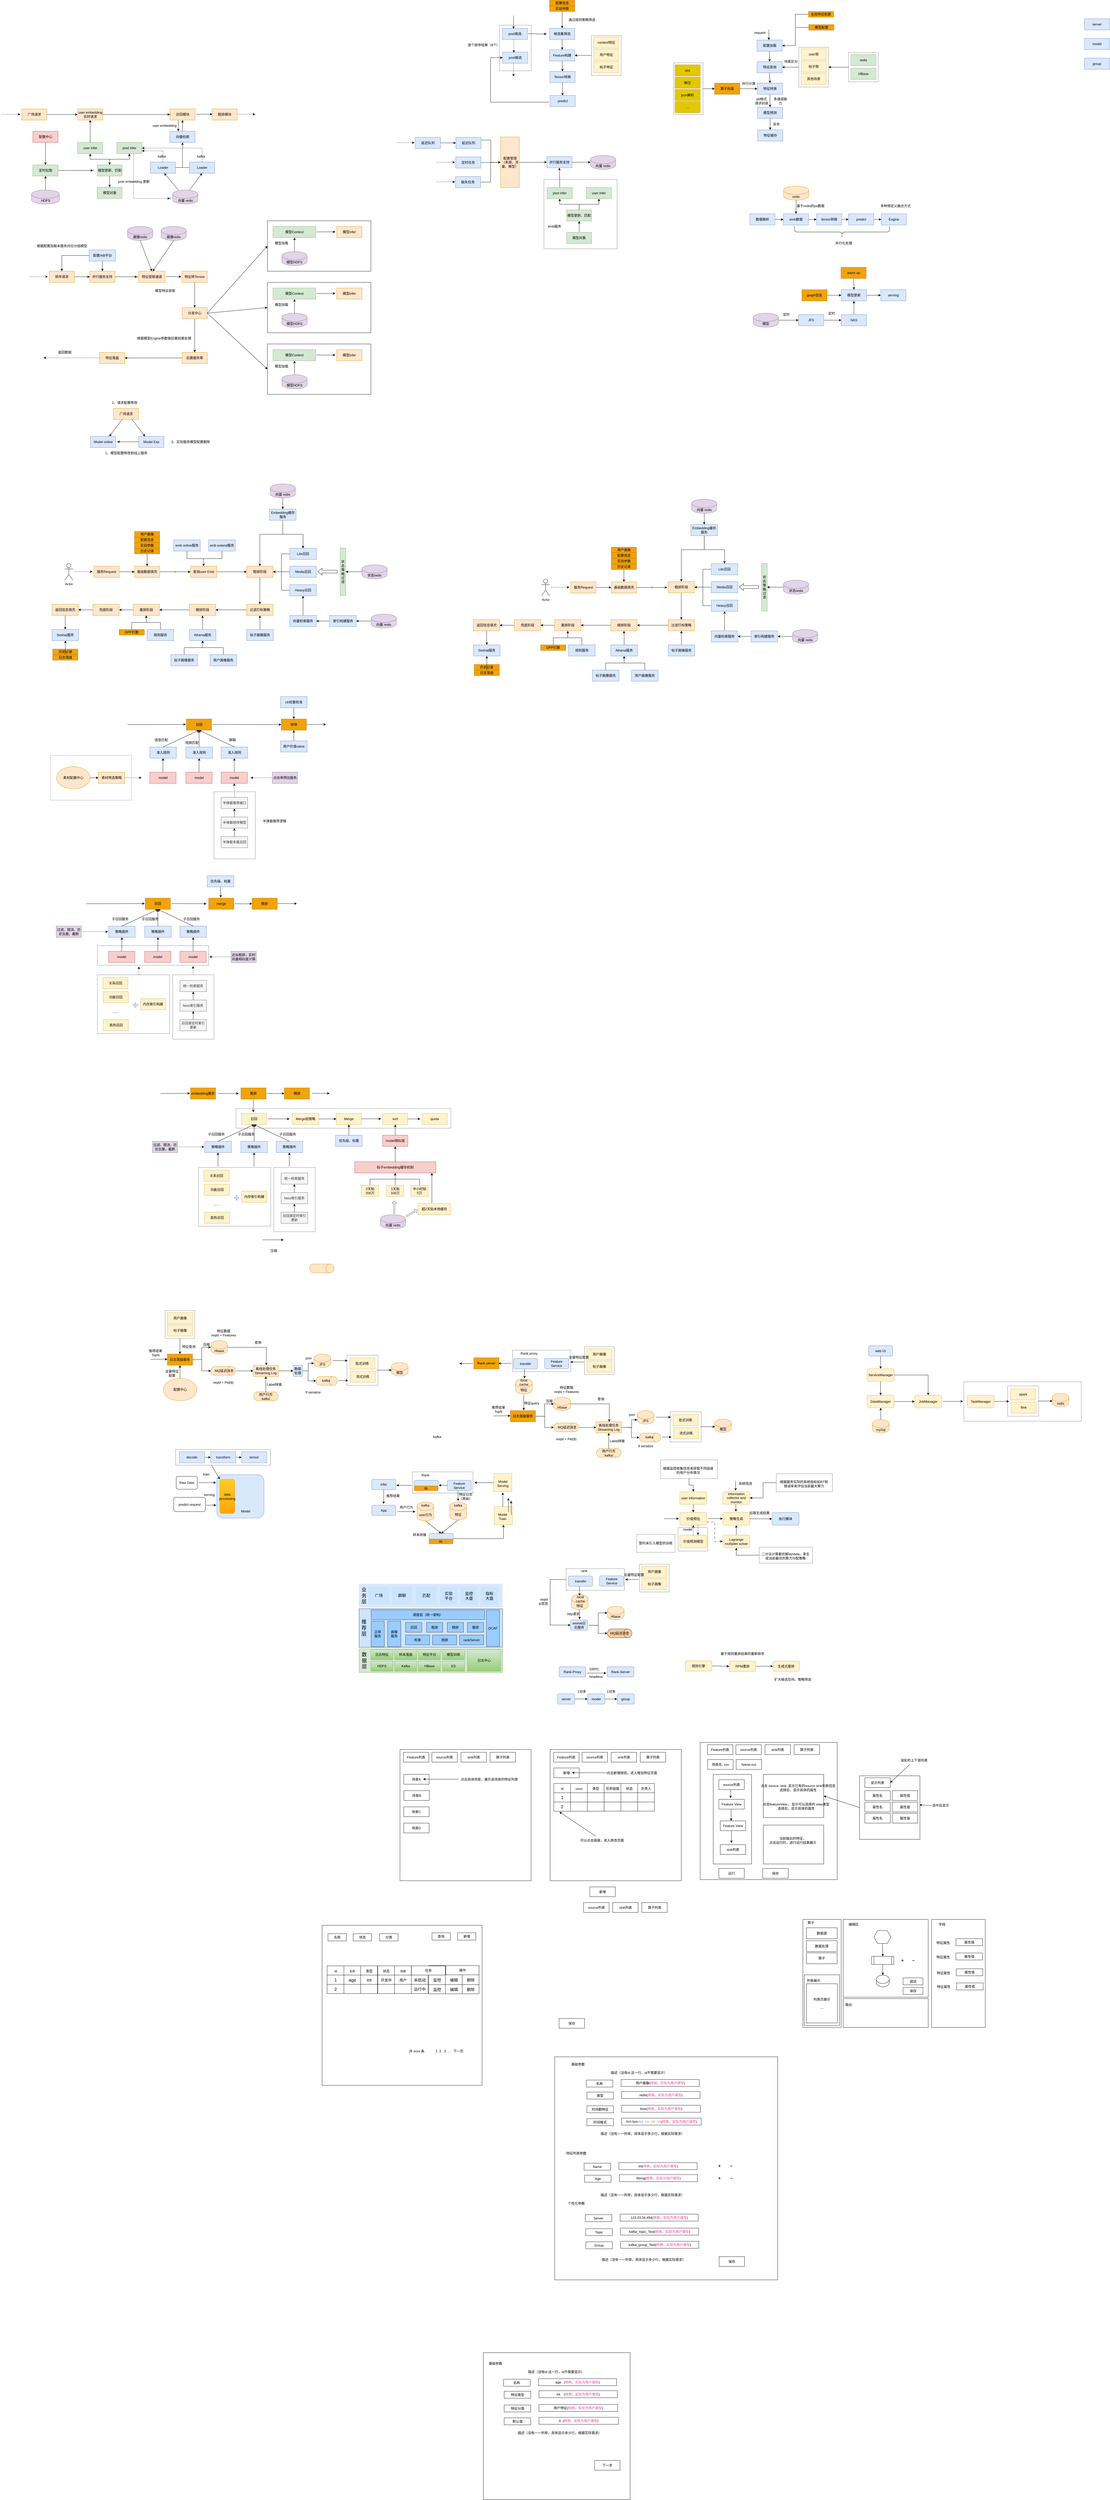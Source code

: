 <mxfile version="21.6.5" type="github" pages="2">
  <diagram id="rmecvicJ1WGdIbWjcZAJ" name="Page-1">
    <mxGraphModel dx="2087" dy="1282" grid="0" gridSize="10" guides="1" tooltips="1" connect="1" arrows="1" fold="1" page="0" pageScale="1" pageWidth="827" pageHeight="1169" math="0" shadow="0">
      <root>
        <mxCell id="0" />
        <mxCell id="1" parent="0" />
        <mxCell id="BOf5fEy1TtXhMOPiXfgw-480" value="" style="whiteSpace=wrap;html=1;aspect=fixed;" parent="1" vertex="1">
          <mxGeometry x="1065.5" y="6570" width="572" height="572" as="geometry" />
        </mxCell>
        <mxCell id="7P4GZ0nfT-C-ETx0qP0R-30" value="" style="whiteSpace=wrap;html=1;aspect=fixed;" vertex="1" parent="1">
          <mxGeometry x="1897.37" y="7040" width="797" height="797" as="geometry" />
        </mxCell>
        <mxCell id="inHRwICub65d2TgyCKdi-32" value="" style="edgeStyle=orthogonalEdgeStyle;rounded=0;orthogonalLoop=1;jettySize=auto;html=1;" parent="1" source="inHRwICub65d2TgyCKdi-1" target="inHRwICub65d2TgyCKdi-31" edge="1">
          <mxGeometry relative="1" as="geometry" />
        </mxCell>
        <mxCell id="inHRwICub65d2TgyCKdi-1" value="user embedding实时请求" style="rounded=0;whiteSpace=wrap;html=1;fillColor=#ffe6cc;strokeColor=#d79b00;" parent="1" vertex="1">
          <mxGeometry x="191.5" y="80" width="90" height="40" as="geometry" />
        </mxCell>
        <mxCell id="inHRwICub65d2TgyCKdi-26" value="" style="edgeStyle=orthogonalEdgeStyle;rounded=0;orthogonalLoop=1;jettySize=auto;html=1;" parent="1" source="inHRwICub65d2TgyCKdi-3" target="inHRwICub65d2TgyCKdi-6" edge="1">
          <mxGeometry relative="1" as="geometry" />
        </mxCell>
        <mxCell id="inHRwICub65d2TgyCKdi-27" value="" style="edgeStyle=orthogonalEdgeStyle;rounded=0;orthogonalLoop=1;jettySize=auto;html=1;" parent="1" source="inHRwICub65d2TgyCKdi-3" target="inHRwICub65d2TgyCKdi-6" edge="1">
          <mxGeometry relative="1" as="geometry" />
        </mxCell>
        <mxCell id="inHRwICub65d2TgyCKdi-28" style="edgeStyle=orthogonalEdgeStyle;rounded=0;orthogonalLoop=1;jettySize=auto;html=1;entryX=0.5;entryY=1;entryDx=0;entryDy=0;" parent="1" source="inHRwICub65d2TgyCKdi-3" target="inHRwICub65d2TgyCKdi-4" edge="1">
          <mxGeometry relative="1" as="geometry" />
        </mxCell>
        <mxCell id="inHRwICub65d2TgyCKdi-84" value="" style="edgeStyle=orthogonalEdgeStyle;rounded=0;orthogonalLoop=1;jettySize=auto;html=1;" parent="1" source="inHRwICub65d2TgyCKdi-3" target="inHRwICub65d2TgyCKdi-82" edge="1">
          <mxGeometry relative="1" as="geometry" />
        </mxCell>
        <mxCell id="inHRwICub65d2TgyCKdi-3" value="模型更新、匹配" style="rounded=0;whiteSpace=wrap;html=1;fillColor=#d5e8d4;strokeColor=#82b366;" parent="1" vertex="1">
          <mxGeometry x="261.5" y="280" width="89" height="40" as="geometry" />
        </mxCell>
        <mxCell id="inHRwICub65d2TgyCKdi-29" value="" style="edgeStyle=orthogonalEdgeStyle;rounded=0;orthogonalLoop=1;jettySize=auto;html=1;" parent="1" source="inHRwICub65d2TgyCKdi-4" target="inHRwICub65d2TgyCKdi-1" edge="1">
          <mxGeometry relative="1" as="geometry" />
        </mxCell>
        <mxCell id="inHRwICub65d2TgyCKdi-4" value="user infer" style="rounded=0;whiteSpace=wrap;html=1;fillColor=#d5e8d4;strokeColor=#82b366;" parent="1" vertex="1">
          <mxGeometry x="191.5" y="200" width="90" height="40" as="geometry" />
        </mxCell>
        <mxCell id="inHRwICub65d2TgyCKdi-48" value="" style="edgeStyle=orthogonalEdgeStyle;rounded=0;orthogonalLoop=1;jettySize=auto;html=1;" parent="1" source="inHRwICub65d2TgyCKdi-6" target="inHRwICub65d2TgyCKdi-3" edge="1">
          <mxGeometry relative="1" as="geometry" />
        </mxCell>
        <mxCell id="inHRwICub65d2TgyCKdi-50" value="" style="edgeStyle=orthogonalEdgeStyle;rounded=0;orthogonalLoop=1;jettySize=auto;html=1;dashed=1;" parent="1" source="inHRwICub65d2TgyCKdi-6" target="inHRwICub65d2TgyCKdi-49" edge="1">
          <mxGeometry relative="1" as="geometry">
            <Array as="points">
              <mxPoint x="391.5" y="400" />
            </Array>
          </mxGeometry>
        </mxCell>
        <mxCell id="inHRwICub65d2TgyCKdi-6" value="post infer" style="rounded=0;whiteSpace=wrap;html=1;fillColor=#d5e8d4;strokeColor=#82b366;" parent="1" vertex="1">
          <mxGeometry x="331.5" y="200" width="90" height="40" as="geometry" />
        </mxCell>
        <mxCell id="inHRwICub65d2TgyCKdi-22" value="" style="edgeStyle=orthogonalEdgeStyle;rounded=0;orthogonalLoop=1;jettySize=auto;html=1;" parent="1" source="inHRwICub65d2TgyCKdi-7" target="inHRwICub65d2TgyCKdi-21" edge="1">
          <mxGeometry relative="1" as="geometry" />
        </mxCell>
        <mxCell id="inHRwICub65d2TgyCKdi-7" value="定时拉取" style="rounded=0;whiteSpace=wrap;html=1;fillColor=#d5e8d4;strokeColor=#82b366;" parent="1" vertex="1">
          <mxGeometry x="31.5" y="280" width="90" height="40" as="geometry" />
        </mxCell>
        <mxCell id="inHRwICub65d2TgyCKdi-25" value="" style="edgeStyle=orthogonalEdgeStyle;rounded=0;orthogonalLoop=1;jettySize=auto;html=1;" parent="1" source="inHRwICub65d2TgyCKdi-8" target="inHRwICub65d2TgyCKdi-7" edge="1">
          <mxGeometry relative="1" as="geometry" />
        </mxCell>
        <mxCell id="inHRwICub65d2TgyCKdi-8" value="配置中心" style="rounded=0;whiteSpace=wrap;html=1;fillColor=#f8cecc;strokeColor=#b85450;" parent="1" vertex="1">
          <mxGeometry x="31.5" y="160" width="90" height="40" as="geometry" />
        </mxCell>
        <mxCell id="inHRwICub65d2TgyCKdi-23" value="" style="edgeStyle=orthogonalEdgeStyle;rounded=0;orthogonalLoop=1;jettySize=auto;html=1;" parent="1" source="inHRwICub65d2TgyCKdi-13" target="inHRwICub65d2TgyCKdi-7" edge="1">
          <mxGeometry relative="1" as="geometry" />
        </mxCell>
        <mxCell id="inHRwICub65d2TgyCKdi-13" value="HDFS" style="shape=cylinder3;whiteSpace=wrap;html=1;boundedLbl=1;backgroundOutline=1;size=15;fillColor=#e1d5e7;strokeColor=#9673a6;" parent="1" vertex="1">
          <mxGeometry x="26.5" y="370" width="100" height="50" as="geometry" />
        </mxCell>
        <mxCell id="aqv-pjTgf9WX1jesz1Ey-59" value="" style="edgeStyle=orthogonalEdgeStyle;rounded=0;orthogonalLoop=1;jettySize=auto;html=1;" parent="1" source="inHRwICub65d2TgyCKdi-16" edge="1">
          <mxGeometry relative="1" as="geometry">
            <mxPoint x="967" y="540" as="targetPoint" />
          </mxGeometry>
        </mxCell>
        <mxCell id="inHRwICub65d2TgyCKdi-16" value="模型HDFS" style="shape=cylinder3;whiteSpace=wrap;html=1;boundedLbl=1;backgroundOutline=1;size=15;fillColor=#e1d5e7;strokeColor=#9673a6;" parent="1" vertex="1">
          <mxGeometry x="922" y="590" width="90" height="50" as="geometry" />
        </mxCell>
        <mxCell id="inHRwICub65d2TgyCKdi-17" value="向量 redis" style="shape=cylinder3;whiteSpace=wrap;html=1;boundedLbl=1;backgroundOutline=1;size=15;fillColor=#e1d5e7;strokeColor=#9673a6;" parent="1" vertex="1">
          <mxGeometry x="531.5" y="370" width="90" height="50" as="geometry" />
        </mxCell>
        <mxCell id="inHRwICub65d2TgyCKdi-21" value="" style="shape=waypoint;sketch=0;size=6;pointerEvents=1;points=[];fillColor=#d5e8d4;resizable=0;rotatable=0;perimeter=centerPerimeter;snapToPoint=1;strokeColor=#82b366;rounded=0;" parent="1" vertex="1">
          <mxGeometry x="226.5" y="280" width="40" height="40" as="geometry" />
        </mxCell>
        <mxCell id="inHRwICub65d2TgyCKdi-30" value="召回模块" style="rounded=0;whiteSpace=wrap;html=1;fillColor=#ffe6cc;strokeColor=#d79b00;" parent="1" vertex="1">
          <mxGeometry x="521.5" y="80" width="90" height="40" as="geometry" />
        </mxCell>
        <mxCell id="inHRwICub65d2TgyCKdi-31" value="" style="shape=waypoint;sketch=0;size=6;pointerEvents=1;points=[];fillColor=#ffe6cc;resizable=0;rotatable=0;perimeter=centerPerimeter;snapToPoint=1;strokeColor=#d79b00;rounded=0;" parent="1" vertex="1">
          <mxGeometry x="501.5" y="80" width="40" height="40" as="geometry" />
        </mxCell>
        <mxCell id="inHRwICub65d2TgyCKdi-33" value="Loader" style="rounded=0;whiteSpace=wrap;html=1;fillColor=#dae8fc;strokeColor=#6c8ebf;" parent="1" vertex="1">
          <mxGeometry x="451.5" y="270" width="90" height="40" as="geometry" />
        </mxCell>
        <mxCell id="inHRwICub65d2TgyCKdi-34" value="Loader" style="rounded=0;whiteSpace=wrap;html=1;fillColor=#dae8fc;strokeColor=#6c8ebf;" parent="1" vertex="1">
          <mxGeometry x="591.5" y="270" width="90" height="40" as="geometry" />
        </mxCell>
        <mxCell id="inHRwICub65d2TgyCKdi-49" value="" style="shape=waypoint;sketch=0;size=6;pointerEvents=1;points=[];fillColor=#d5e8d4;resizable=0;rotatable=0;perimeter=centerPerimeter;snapToPoint=1;strokeColor=#82b366;rounded=0;" parent="1" vertex="1">
          <mxGeometry x="501.5" y="380" width="40" height="40" as="geometry" />
        </mxCell>
        <mxCell id="inHRwICub65d2TgyCKdi-56" value="" style="endArrow=classic;html=1;rounded=0;entryX=0.5;entryY=1;entryDx=0;entryDy=0;" parent="1" target="inHRwICub65d2TgyCKdi-34" edge="1">
          <mxGeometry width="50" height="50" relative="1" as="geometry">
            <mxPoint x="591.5" y="370" as="sourcePoint" />
            <mxPoint x="641.5" y="320" as="targetPoint" />
          </mxGeometry>
        </mxCell>
        <mxCell id="inHRwICub65d2TgyCKdi-57" value="" style="endArrow=classic;html=1;rounded=0;exitX=0.222;exitY=0;exitDx=0;exitDy=0;exitPerimeter=0;" parent="1" source="inHRwICub65d2TgyCKdi-17" edge="1">
          <mxGeometry width="50" height="50" relative="1" as="geometry">
            <mxPoint x="561.5" y="360" as="sourcePoint" />
            <mxPoint x="501.5" y="310" as="targetPoint" />
          </mxGeometry>
        </mxCell>
        <mxCell id="inHRwICub65d2TgyCKdi-65" value="" style="edgeStyle=orthogonalEdgeStyle;rounded=0;orthogonalLoop=1;jettySize=auto;html=1;" parent="1" source="inHRwICub65d2TgyCKdi-58" target="inHRwICub65d2TgyCKdi-30" edge="1">
          <mxGeometry relative="1" as="geometry" />
        </mxCell>
        <mxCell id="inHRwICub65d2TgyCKdi-58" value="向量检索" style="rounded=0;whiteSpace=wrap;html=1;fillColor=#dae8fc;strokeColor=#6c8ebf;" parent="1" vertex="1">
          <mxGeometry x="521.5" y="160" width="90" height="40" as="geometry" />
        </mxCell>
        <mxCell id="inHRwICub65d2TgyCKdi-61" value="" style="endArrow=classic;html=1;rounded=0;entryX=0.5;entryY=1;entryDx=0;entryDy=0;" parent="1" target="inHRwICub65d2TgyCKdi-58" edge="1">
          <mxGeometry width="50" height="50" relative="1" as="geometry">
            <mxPoint x="566.5" y="290" as="sourcePoint" />
            <mxPoint x="561.5" y="200" as="targetPoint" />
          </mxGeometry>
        </mxCell>
        <mxCell id="inHRwICub65d2TgyCKdi-62" value="" style="endArrow=classic;html=1;rounded=0;dashed=1;exitX=0.5;exitY=0;exitDx=0;exitDy=0;" parent="1" source="inHRwICub65d2TgyCKdi-33" edge="1">
          <mxGeometry width="50" height="50" relative="1" as="geometry">
            <mxPoint x="491.5" y="260" as="sourcePoint" />
            <mxPoint x="421.5" y="230" as="targetPoint" />
            <Array as="points">
              <mxPoint x="496.5" y="230" />
            </Array>
          </mxGeometry>
        </mxCell>
        <mxCell id="inHRwICub65d2TgyCKdi-63" value="" style="endArrow=classic;html=1;rounded=0;dashed=1;exitX=0.5;exitY=0;exitDx=0;exitDy=0;" parent="1" source="inHRwICub65d2TgyCKdi-34" edge="1">
          <mxGeometry width="50" height="50" relative="1" as="geometry">
            <mxPoint x="666.5" y="260" as="sourcePoint" />
            <mxPoint x="421.5" y="220" as="targetPoint" />
            <Array as="points">
              <mxPoint x="636.5" y="220" />
            </Array>
          </mxGeometry>
        </mxCell>
        <mxCell id="inHRwICub65d2TgyCKdi-67" value="" style="edgeStyle=orthogonalEdgeStyle;rounded=0;orthogonalLoop=1;jettySize=auto;html=1;" parent="1" source="inHRwICub65d2TgyCKdi-66" target="inHRwICub65d2TgyCKdi-1" edge="1">
          <mxGeometry relative="1" as="geometry" />
        </mxCell>
        <mxCell id="inHRwICub65d2TgyCKdi-66" value="广场请求" style="rounded=0;whiteSpace=wrap;html=1;fillColor=#ffe6cc;strokeColor=#d79b00;" parent="1" vertex="1">
          <mxGeometry x="-8.5" y="80" width="90" height="40" as="geometry" />
        </mxCell>
        <mxCell id="inHRwICub65d2TgyCKdi-69" value="" style="endArrow=classic;html=1;rounded=0;dashed=1;" parent="1" edge="1">
          <mxGeometry width="50" height="50" relative="1" as="geometry">
            <mxPoint x="-78.5" y="99.5" as="sourcePoint" />
            <mxPoint x="-13.5" y="99.5" as="targetPoint" />
          </mxGeometry>
        </mxCell>
        <mxCell id="inHRwICub65d2TgyCKdi-72" value="" style="endArrow=classic;html=1;rounded=0;dashed=1;" parent="1" edge="1">
          <mxGeometry width="50" height="50" relative="1" as="geometry">
            <mxPoint x="761.75" y="99.29" as="sourcePoint" />
            <mxPoint x="826.75" y="99.29" as="targetPoint" />
          </mxGeometry>
        </mxCell>
        <mxCell id="inHRwICub65d2TgyCKdi-73" value="" style="endArrow=classic;html=1;rounded=0;" parent="1" edge="1">
          <mxGeometry width="50" height="50" relative="1" as="geometry">
            <mxPoint x="551.5" y="120" as="sourcePoint" />
            <mxPoint x="551.5" y="160" as="targetPoint" />
          </mxGeometry>
        </mxCell>
        <mxCell id="inHRwICub65d2TgyCKdi-75" value="user embedding" style="text;html=1;resizable=0;autosize=1;align=center;verticalAlign=middle;points=[];fillColor=none;strokeColor=none;rounded=0;" parent="1" vertex="1">
          <mxGeometry x="451.5" y="130" width="100" height="20" as="geometry" />
        </mxCell>
        <mxCell id="inHRwICub65d2TgyCKdi-76" value="kafka" style="text;html=1;resizable=0;autosize=1;align=center;verticalAlign=middle;points=[];fillColor=none;strokeColor=none;rounded=0;" parent="1" vertex="1">
          <mxGeometry x="611.5" y="240" width="40" height="20" as="geometry" />
        </mxCell>
        <mxCell id="inHRwICub65d2TgyCKdi-77" value="" style="endArrow=none;html=1;rounded=0;" parent="1" edge="1">
          <mxGeometry width="50" height="50" relative="1" as="geometry">
            <mxPoint x="541.5" y="289.5" as="sourcePoint" />
            <mxPoint x="591.5" y="289.5" as="targetPoint" />
          </mxGeometry>
        </mxCell>
        <mxCell id="inHRwICub65d2TgyCKdi-78" value="kafka" style="text;html=1;resizable=0;autosize=1;align=center;verticalAlign=middle;points=[];fillColor=none;strokeColor=none;rounded=0;" parent="1" vertex="1">
          <mxGeometry x="471.5" y="240" width="40" height="20" as="geometry" />
        </mxCell>
        <mxCell id="inHRwICub65d2TgyCKdi-81" value="post embedding 更新" style="text;html=1;resizable=0;autosize=1;align=center;verticalAlign=middle;points=[];fillColor=none;strokeColor=none;rounded=0;" parent="1" vertex="1">
          <mxGeometry x="326.5" y="330" width="130" height="20" as="geometry" />
        </mxCell>
        <mxCell id="inHRwICub65d2TgyCKdi-82" value="模型对象" style="rounded=0;whiteSpace=wrap;html=1;fillColor=#d5e8d4;strokeColor=#82b366;" parent="1" vertex="1">
          <mxGeometry x="261.5" y="360" width="89" height="40" as="geometry" />
        </mxCell>
        <mxCell id="aqv-pjTgf9WX1jesz1Ey-1" value="" style="edgeStyle=orthogonalEdgeStyle;rounded=0;orthogonalLoop=1;jettySize=auto;html=1;" parent="1" source="aqv-pjTgf9WX1jesz1Ey-2" target="aqv-pjTgf9WX1jesz1Ey-24" edge="1">
          <mxGeometry relative="1" as="geometry" />
        </mxCell>
        <mxCell id="aqv-pjTgf9WX1jesz1Ey-2" value="并行服务支持" style="rounded=0;whiteSpace=wrap;html=1;fillColor=#ffe6cc;strokeColor=#d79b00;" parent="1" vertex="1">
          <mxGeometry x="235" y="660" width="90" height="40" as="geometry" />
        </mxCell>
        <mxCell id="aqv-pjTgf9WX1jesz1Ey-21" value="画像redis" style="shape=cylinder3;whiteSpace=wrap;html=1;boundedLbl=1;backgroundOutline=1;size=15;fillColor=#e1d5e7;strokeColor=#9673a6;" parent="1" vertex="1">
          <mxGeometry x="370" y="500" width="90" height="50" as="geometry" />
        </mxCell>
        <mxCell id="aqv-pjTgf9WX1jesz1Ey-23" value="特征提取通道" style="rounded=0;whiteSpace=wrap;html=1;fillColor=#ffe6cc;strokeColor=#d79b00;" parent="1" vertex="1">
          <mxGeometry x="410" y="660" width="94" height="40" as="geometry" />
        </mxCell>
        <mxCell id="aqv-pjTgf9WX1jesz1Ey-24" value="" style="shape=waypoint;sketch=0;size=6;pointerEvents=1;points=[];fillColor=#ffe6cc;resizable=0;rotatable=0;perimeter=centerPerimeter;snapToPoint=1;strokeColor=#d79b00;rounded=0;" parent="1" vertex="1">
          <mxGeometry x="384.5" y="660" width="40" height="40" as="geometry" />
        </mxCell>
        <mxCell id="aqv-pjTgf9WX1jesz1Ey-35" value="" style="edgeStyle=orthogonalEdgeStyle;rounded=0;orthogonalLoop=1;jettySize=auto;html=1;" parent="1" source="aqv-pjTgf9WX1jesz1Ey-36" target="aqv-pjTgf9WX1jesz1Ey-2" edge="1">
          <mxGeometry relative="1" as="geometry" />
        </mxCell>
        <mxCell id="aqv-pjTgf9WX1jesz1Ey-36" value="排序请求" style="rounded=0;whiteSpace=wrap;html=1;fillColor=#ffe6cc;strokeColor=#d79b00;" parent="1" vertex="1">
          <mxGeometry x="90" y="660" width="90" height="40" as="geometry" />
        </mxCell>
        <mxCell id="aqv-pjTgf9WX1jesz1Ey-37" value="" style="endArrow=classic;html=1;rounded=0;dashed=1;" parent="1" edge="1">
          <mxGeometry width="50" height="50" relative="1" as="geometry">
            <mxPoint x="20" y="679.5" as="sourcePoint" />
            <mxPoint x="85" y="679.5" as="targetPoint" />
          </mxGeometry>
        </mxCell>
        <mxCell id="aqv-pjTgf9WX1jesz1Ey-61" value="" style="edgeStyle=orthogonalEdgeStyle;rounded=0;orthogonalLoop=1;jettySize=auto;html=1;" parent="1" source="aqv-pjTgf9WX1jesz1Ey-46" target="aqv-pjTgf9WX1jesz1Ey-2" edge="1">
          <mxGeometry relative="1" as="geometry" />
        </mxCell>
        <mxCell id="6J14S6-xpaO_hdWRxPUu-1" style="edgeStyle=orthogonalEdgeStyle;rounded=0;orthogonalLoop=1;jettySize=auto;html=1;exitX=0;exitY=0.5;exitDx=0;exitDy=0;entryX=0.5;entryY=0;entryDx=0;entryDy=0;" parent="1" source="aqv-pjTgf9WX1jesz1Ey-46" target="aqv-pjTgf9WX1jesz1Ey-36" edge="1">
          <mxGeometry relative="1" as="geometry" />
        </mxCell>
        <mxCell id="aqv-pjTgf9WX1jesz1Ey-46" value="配置/AB平台" style="rounded=0;whiteSpace=wrap;html=1;fillColor=#dae8fc;strokeColor=#6c8ebf;" parent="1" vertex="1">
          <mxGeometry x="232.5" y="584" width="95" height="40" as="geometry" />
        </mxCell>
        <mxCell id="aqv-pjTgf9WX1jesz1Ey-48" value="模型infer" style="rounded=0;whiteSpace=wrap;html=1;fillColor=#ffe6cc;strokeColor=#d79b00;" parent="1" vertex="1">
          <mxGeometry x="1118" y="500" width="90" height="40" as="geometry" />
        </mxCell>
        <mxCell id="aqv-pjTgf9WX1jesz1Ey-51" value="" style="edgeStyle=orthogonalEdgeStyle;rounded=0;orthogonalLoop=1;jettySize=auto;html=1;" parent="1" edge="1">
          <mxGeometry relative="1" as="geometry">
            <mxPoint x="507" y="679.5" as="sourcePoint" />
            <mxPoint x="562" y="679.5" as="targetPoint" />
          </mxGeometry>
        </mxCell>
        <mxCell id="OaDlrXhiKKZEw5UszmCp-20" value="" style="edgeStyle=orthogonalEdgeStyle;rounded=0;orthogonalLoop=1;jettySize=auto;html=1;" parent="1" source="aqv-pjTgf9WX1jesz1Ey-52" target="OaDlrXhiKKZEw5UszmCp-16" edge="1">
          <mxGeometry relative="1" as="geometry" />
        </mxCell>
        <mxCell id="aqv-pjTgf9WX1jesz1Ey-52" value="特征转Tensor" style="rounded=0;whiteSpace=wrap;html=1;fillColor=#ffe6cc;strokeColor=#d79b00;" parent="1" vertex="1">
          <mxGeometry x="565" y="660" width="90" height="40" as="geometry" />
        </mxCell>
        <mxCell id="aqv-pjTgf9WX1jesz1Ey-68" value="" style="edgeStyle=orthogonalEdgeStyle;rounded=0;orthogonalLoop=1;jettySize=auto;html=1;" parent="1" source="aqv-pjTgf9WX1jesz1Ey-54" target="aqv-pjTgf9WX1jesz1Ey-67" edge="1">
          <mxGeometry relative="1" as="geometry" />
        </mxCell>
        <mxCell id="aqv-pjTgf9WX1jesz1Ey-54" value="后置服务等" style="rounded=0;whiteSpace=wrap;html=1;fillColor=#ffe6cc;strokeColor=#d79b00;" parent="1" vertex="1">
          <mxGeometry x="565" y="950" width="90" height="40" as="geometry" />
        </mxCell>
        <mxCell id="aqv-pjTgf9WX1jesz1Ey-60" value="" style="endArrow=classic;html=1;rounded=0;dashed=1;startArrow=none;" parent="1" edge="1">
          <mxGeometry width="50" height="50" relative="1" as="geometry">
            <mxPoint x="270" y="969.5" as="sourcePoint" />
            <mxPoint x="70" y="969.5" as="targetPoint" />
            <Array as="points">
              <mxPoint x="90" y="969.5" />
            </Array>
          </mxGeometry>
        </mxCell>
        <mxCell id="aqv-pjTgf9WX1jesz1Ey-64" value="模型加载" style="text;html=1;resizable=0;autosize=1;align=center;verticalAlign=middle;points=[];fillColor=none;strokeColor=none;rounded=0;" parent="1" vertex="1">
          <mxGeometry x="890" y="550" width="60" height="20" as="geometry" />
        </mxCell>
        <mxCell id="aqv-pjTgf9WX1jesz1Ey-66" value="返回数据" style="text;html=1;resizable=0;autosize=1;align=center;verticalAlign=middle;points=[];fillColor=none;strokeColor=none;rounded=0;" parent="1" vertex="1">
          <mxGeometry x="115" y="940" width="60" height="20" as="geometry" />
        </mxCell>
        <mxCell id="aqv-pjTgf9WX1jesz1Ey-67" value="特征落盘" style="rounded=0;whiteSpace=wrap;html=1;fillColor=#ffe6cc;strokeColor=#d79b00;" parent="1" vertex="1">
          <mxGeometry x="270" y="950" width="90" height="40" as="geometry" />
        </mxCell>
        <mxCell id="aqv-pjTgf9WX1jesz1Ey-72" value="根据配置加载本服务对应分组模型" style="text;html=1;resizable=0;autosize=1;align=center;verticalAlign=middle;points=[];fillColor=none;strokeColor=none;rounded=0;" parent="1" vertex="1">
          <mxGeometry x="35" y="560" width="200" height="20" as="geometry" />
        </mxCell>
        <mxCell id="6J14S6-xpaO_hdWRxPUu-2" value="画像redis" style="shape=cylinder3;whiteSpace=wrap;html=1;boundedLbl=1;backgroundOutline=1;size=15;fillColor=#e1d5e7;strokeColor=#9673a6;" parent="1" vertex="1">
          <mxGeometry x="490" y="500" width="90" height="50" as="geometry" />
        </mxCell>
        <mxCell id="6J14S6-xpaO_hdWRxPUu-3" value="" style="endArrow=classic;html=1;rounded=0;entryX=0.5;entryY=0;entryDx=0;entryDy=0;" parent="1" target="aqv-pjTgf9WX1jesz1Ey-23" edge="1">
          <mxGeometry width="50" height="50" relative="1" as="geometry">
            <mxPoint x="415" y="550" as="sourcePoint" />
            <mxPoint x="485" y="630" as="targetPoint" />
          </mxGeometry>
        </mxCell>
        <mxCell id="6J14S6-xpaO_hdWRxPUu-4" value="" style="endArrow=classic;html=1;rounded=0;exitX=0.5;exitY=1;exitDx=0;exitDy=0;exitPerimeter=0;" parent="1" source="6J14S6-xpaO_hdWRxPUu-2" edge="1">
          <mxGeometry width="50" height="50" relative="1" as="geometry">
            <mxPoint x="425" y="560" as="sourcePoint" />
            <mxPoint x="460" y="660" as="targetPoint" />
          </mxGeometry>
        </mxCell>
        <mxCell id="6J14S6-xpaO_hdWRxPUu-6" value="模型Context" style="rounded=0;whiteSpace=wrap;html=1;fillColor=#d5e8d4;strokeColor=#82b366;" parent="1" vertex="1">
          <mxGeometry x="890" y="500" width="153" height="40" as="geometry" />
        </mxCell>
        <mxCell id="6J14S6-xpaO_hdWRxPUu-9" value="模型特征获取" style="text;html=1;resizable=0;autosize=1;align=center;verticalAlign=middle;points=[];fillColor=none;strokeColor=none;rounded=0;" parent="1" vertex="1">
          <mxGeometry x="459" y="720" width="90" height="20" as="geometry" />
        </mxCell>
        <mxCell id="6J14S6-xpaO_hdWRxPUu-11" value="" style="edgeStyle=orthogonalEdgeStyle;rounded=0;orthogonalLoop=1;jettySize=auto;html=1;" parent="1" edge="1">
          <mxGeometry relative="1" as="geometry">
            <mxPoint x="1045.5" y="519.5" as="sourcePoint" />
            <mxPoint x="1113" y="519.5" as="targetPoint" />
          </mxGeometry>
        </mxCell>
        <mxCell id="6J14S6-xpaO_hdWRxPUu-12" value="根据模型Engine参数做后置结果处理" style="text;html=1;resizable=0;autosize=1;align=center;verticalAlign=middle;points=[];fillColor=none;strokeColor=none;rounded=0;" parent="1" vertex="1">
          <mxGeometry x="395" y="890" width="210" height="20" as="geometry" />
        </mxCell>
        <mxCell id="fP3JQCJuyxl1CJWyWXT3-1" value="广场请求" style="rounded=0;whiteSpace=wrap;html=1;fillColor=#ffe6cc;strokeColor=#d79b00;" parent="1" vertex="1">
          <mxGeometry x="320" y="1150" width="90" height="40" as="geometry" />
        </mxCell>
        <mxCell id="fP3JQCJuyxl1CJWyWXT3-2" value="Model online" style="rounded=0;whiteSpace=wrap;html=1;fillColor=#dae8fc;strokeColor=#6c8ebf;" parent="1" vertex="1">
          <mxGeometry x="237.5" y="1250" width="90" height="40" as="geometry" />
        </mxCell>
        <mxCell id="fP3JQCJuyxl1CJWyWXT3-3" value="Model Exp" style="rounded=0;whiteSpace=wrap;html=1;fillColor=#dae8fc;strokeColor=#6c8ebf;" parent="1" vertex="1">
          <mxGeometry x="410" y="1250" width="90" height="40" as="geometry" />
        </mxCell>
        <mxCell id="fP3JQCJuyxl1CJWyWXT3-8" value="" style="endArrow=classic;html=1;rounded=0;entryX=0.25;entryY=0;entryDx=0;entryDy=0;" parent="1" target="fP3JQCJuyxl1CJWyWXT3-3" edge="1">
          <mxGeometry width="50" height="50" relative="1" as="geometry">
            <mxPoint x="386.25" y="1190" as="sourcePoint" />
            <mxPoint x="422.75" y="1240" as="targetPoint" />
          </mxGeometry>
        </mxCell>
        <mxCell id="fP3JQCJuyxl1CJWyWXT3-9" value="" style="endArrow=classic;html=1;rounded=0;" parent="1" edge="1">
          <mxGeometry width="50" height="50" relative="1" as="geometry">
            <mxPoint x="410" y="1269.5" as="sourcePoint" />
            <mxPoint x="333" y="1269.5" as="targetPoint" />
          </mxGeometry>
        </mxCell>
        <mxCell id="fP3JQCJuyxl1CJWyWXT3-10" value="" style="endArrow=classic;html=1;rounded=0;entryX=0.75;entryY=0;entryDx=0;entryDy=0;" parent="1" target="fP3JQCJuyxl1CJWyWXT3-2" edge="1">
          <mxGeometry width="50" height="50" relative="1" as="geometry">
            <mxPoint x="350" y="1190" as="sourcePoint" />
            <mxPoint x="280" y="1250" as="targetPoint" />
          </mxGeometry>
        </mxCell>
        <mxCell id="fP3JQCJuyxl1CJWyWXT3-11" value="1、模型配置修改到线上服务" style="text;html=1;resizable=0;autosize=1;align=center;verticalAlign=middle;points=[];fillColor=none;strokeColor=none;rounded=0;" parent="1" vertex="1">
          <mxGeometry x="280" y="1300" width="170" height="20" as="geometry" />
        </mxCell>
        <mxCell id="fP3JQCJuyxl1CJWyWXT3-12" value="2、请求配置修改" style="text;html=1;resizable=0;autosize=1;align=center;verticalAlign=middle;points=[];fillColor=none;strokeColor=none;rounded=0;" parent="1" vertex="1">
          <mxGeometry x="304" y="1120" width="110" height="20" as="geometry" />
        </mxCell>
        <mxCell id="fP3JQCJuyxl1CJWyWXT3-13" value="3、实验服务模型配置删除" style="text;html=1;resizable=0;autosize=1;align=center;verticalAlign=middle;points=[];fillColor=none;strokeColor=none;rounded=0;" parent="1" vertex="1">
          <mxGeometry x="520" y="1260" width="150" height="20" as="geometry" />
        </mxCell>
        <mxCell id="OaDlrXhiKKZEw5UszmCp-1" value="" style="rounded=0;whiteSpace=wrap;html=1;gradientColor=none;fillColor=none;" parent="1" vertex="1">
          <mxGeometry x="870" y="480" width="370" height="180" as="geometry" />
        </mxCell>
        <mxCell id="OaDlrXhiKKZEw5UszmCp-2" value="" style="edgeStyle=orthogonalEdgeStyle;rounded=0;orthogonalLoop=1;jettySize=auto;html=1;" parent="1" source="OaDlrXhiKKZEw5UszmCp-3" edge="1">
          <mxGeometry relative="1" as="geometry">
            <mxPoint x="967" y="760" as="targetPoint" />
          </mxGeometry>
        </mxCell>
        <mxCell id="OaDlrXhiKKZEw5UszmCp-3" value="模型HDFS" style="shape=cylinder3;whiteSpace=wrap;html=1;boundedLbl=1;backgroundOutline=1;size=15;fillColor=#e1d5e7;strokeColor=#9673a6;" parent="1" vertex="1">
          <mxGeometry x="922" y="810" width="90" height="50" as="geometry" />
        </mxCell>
        <mxCell id="OaDlrXhiKKZEw5UszmCp-4" value="模型infer" style="rounded=0;whiteSpace=wrap;html=1;fillColor=#ffe6cc;strokeColor=#d79b00;" parent="1" vertex="1">
          <mxGeometry x="1118" y="720" width="90" height="40" as="geometry" />
        </mxCell>
        <mxCell id="OaDlrXhiKKZEw5UszmCp-5" value="模型加载" style="text;html=1;resizable=0;autosize=1;align=center;verticalAlign=middle;points=[];fillColor=none;strokeColor=none;rounded=0;" parent="1" vertex="1">
          <mxGeometry x="890" y="770" width="60" height="20" as="geometry" />
        </mxCell>
        <mxCell id="OaDlrXhiKKZEw5UszmCp-6" value="模型Context" style="rounded=0;whiteSpace=wrap;html=1;fillColor=#d5e8d4;strokeColor=#82b366;" parent="1" vertex="1">
          <mxGeometry x="890" y="720" width="153" height="40" as="geometry" />
        </mxCell>
        <mxCell id="OaDlrXhiKKZEw5UszmCp-7" value="" style="edgeStyle=orthogonalEdgeStyle;rounded=0;orthogonalLoop=1;jettySize=auto;html=1;" parent="1" edge="1">
          <mxGeometry relative="1" as="geometry">
            <mxPoint x="1045.5" y="739.5" as="sourcePoint" />
            <mxPoint x="1113" y="739.5" as="targetPoint" />
          </mxGeometry>
        </mxCell>
        <mxCell id="OaDlrXhiKKZEw5UszmCp-8" value="" style="rounded=0;whiteSpace=wrap;html=1;gradientColor=none;fillColor=none;" parent="1" vertex="1">
          <mxGeometry x="870" y="700" width="370" height="180" as="geometry" />
        </mxCell>
        <mxCell id="OaDlrXhiKKZEw5UszmCp-9" value="" style="edgeStyle=orthogonalEdgeStyle;rounded=0;orthogonalLoop=1;jettySize=auto;html=1;" parent="1" source="OaDlrXhiKKZEw5UszmCp-10" edge="1">
          <mxGeometry relative="1" as="geometry">
            <mxPoint x="967" y="980" as="targetPoint" />
          </mxGeometry>
        </mxCell>
        <mxCell id="OaDlrXhiKKZEw5UszmCp-10" value="模型HDFS" style="shape=cylinder3;whiteSpace=wrap;html=1;boundedLbl=1;backgroundOutline=1;size=15;fillColor=#e1d5e7;strokeColor=#9673a6;" parent="1" vertex="1">
          <mxGeometry x="922" y="1030" width="90" height="50" as="geometry" />
        </mxCell>
        <mxCell id="OaDlrXhiKKZEw5UszmCp-11" value="模型infer" style="rounded=0;whiteSpace=wrap;html=1;fillColor=#ffe6cc;strokeColor=#d79b00;" parent="1" vertex="1">
          <mxGeometry x="1118" y="940" width="90" height="40" as="geometry" />
        </mxCell>
        <mxCell id="OaDlrXhiKKZEw5UszmCp-12" value="模型加载" style="text;html=1;resizable=0;autosize=1;align=center;verticalAlign=middle;points=[];fillColor=none;strokeColor=none;rounded=0;" parent="1" vertex="1">
          <mxGeometry x="890" y="990" width="60" height="20" as="geometry" />
        </mxCell>
        <mxCell id="OaDlrXhiKKZEw5UszmCp-13" value="模型Context" style="rounded=0;whiteSpace=wrap;html=1;fillColor=#d5e8d4;strokeColor=#82b366;" parent="1" vertex="1">
          <mxGeometry x="890" y="940" width="153" height="40" as="geometry" />
        </mxCell>
        <mxCell id="OaDlrXhiKKZEw5UszmCp-14" value="" style="edgeStyle=orthogonalEdgeStyle;rounded=0;orthogonalLoop=1;jettySize=auto;html=1;" parent="1" edge="1">
          <mxGeometry relative="1" as="geometry">
            <mxPoint x="1045.5" y="959.5" as="sourcePoint" />
            <mxPoint x="1113" y="959.5" as="targetPoint" />
          </mxGeometry>
        </mxCell>
        <mxCell id="OaDlrXhiKKZEw5UszmCp-15" value="" style="rounded=0;whiteSpace=wrap;html=1;gradientColor=none;fillColor=none;" parent="1" vertex="1">
          <mxGeometry x="870" y="920" width="370" height="180" as="geometry" />
        </mxCell>
        <mxCell id="OaDlrXhiKKZEw5UszmCp-21" value="" style="edgeStyle=orthogonalEdgeStyle;rounded=0;orthogonalLoop=1;jettySize=auto;html=1;entryX=0.5;entryY=0;entryDx=0;entryDy=0;" parent="1" source="OaDlrXhiKKZEw5UszmCp-16" target="aqv-pjTgf9WX1jesz1Ey-54" edge="1">
          <mxGeometry relative="1" as="geometry" />
        </mxCell>
        <mxCell id="OaDlrXhiKKZEw5UszmCp-16" value="分发中心" style="rounded=0;whiteSpace=wrap;html=1;fillColor=#ffe6cc;strokeColor=#d79b00;" parent="1" vertex="1">
          <mxGeometry x="565" y="790" width="90" height="40" as="geometry" />
        </mxCell>
        <mxCell id="OaDlrXhiKKZEw5UszmCp-17" value="" style="endArrow=classic;html=1;rounded=0;entryX=0;entryY=0.5;entryDx=0;entryDy=0;exitX=1;exitY=0.5;exitDx=0;exitDy=0;" parent="1" source="OaDlrXhiKKZEw5UszmCp-16" target="OaDlrXhiKKZEw5UszmCp-1" edge="1">
          <mxGeometry width="50" height="50" relative="1" as="geometry">
            <mxPoint x="560" y="880" as="sourcePoint" />
            <mxPoint x="610" y="830" as="targetPoint" />
          </mxGeometry>
        </mxCell>
        <mxCell id="OaDlrXhiKKZEw5UszmCp-18" value="" style="endArrow=classic;html=1;rounded=0;entryX=0;entryY=0.5;entryDx=0;entryDy=0;exitX=1;exitY=0.5;exitDx=0;exitDy=0;" parent="1" source="OaDlrXhiKKZEw5UszmCp-16" target="OaDlrXhiKKZEw5UszmCp-8" edge="1">
          <mxGeometry width="50" height="50" relative="1" as="geometry">
            <mxPoint x="590" y="1010" as="sourcePoint" />
            <mxPoint x="810" y="770" as="targetPoint" />
          </mxGeometry>
        </mxCell>
        <mxCell id="OaDlrXhiKKZEw5UszmCp-19" value="" style="endArrow=classic;html=1;rounded=0;entryX=0;entryY=0.5;entryDx=0;entryDy=0;exitX=1;exitY=0.5;exitDx=0;exitDy=0;" parent="1" source="OaDlrXhiKKZEw5UszmCp-16" target="OaDlrXhiKKZEw5UszmCp-15" edge="1">
          <mxGeometry width="50" height="50" relative="1" as="geometry">
            <mxPoint x="670" y="830" as="sourcePoint" />
            <mxPoint x="890" y="590" as="targetPoint" />
          </mxGeometry>
        </mxCell>
        <mxCell id="PXvsOT7GV8jobBp9xN3y-1" value="" style="edgeStyle=orthogonalEdgeStyle;rounded=0;orthogonalLoop=1;jettySize=auto;html=1;entryX=0;entryY=0.5;entryDx=0;entryDy=0;" parent="1" source="PXvsOT7GV8jobBp9xN3y-2" target="PXvsOT7GV8jobBp9xN3y-3" edge="1">
          <mxGeometry relative="1" as="geometry" />
        </mxCell>
        <mxCell id="PXvsOT7GV8jobBp9xN3y-2" value="基础数据填充" style="rounded=0;whiteSpace=wrap;html=1;fillColor=#ffe6cc;strokeColor=#d79b00;" parent="1" vertex="1">
          <mxGeometry x="395" y="1714" width="90" height="40" as="geometry" />
        </mxCell>
        <mxCell id="PXvsOT7GV8jobBp9xN3y-19" value="" style="edgeStyle=orthogonalEdgeStyle;rounded=0;orthogonalLoop=1;jettySize=auto;html=1;" parent="1" source="PXvsOT7GV8jobBp9xN3y-3" target="PXvsOT7GV8jobBp9xN3y-18" edge="1">
          <mxGeometry relative="1" as="geometry" />
        </mxCell>
        <mxCell id="PXvsOT7GV8jobBp9xN3y-3" value="查询user Emb" style="rounded=0;whiteSpace=wrap;html=1;fillColor=#ffe6cc;strokeColor=#d79b00;" parent="1" vertex="1">
          <mxGeometry x="595" y="1714" width="94" height="40" as="geometry" />
        </mxCell>
        <mxCell id="PXvsOT7GV8jobBp9xN3y-4" value="" style="shape=waypoint;sketch=0;size=6;pointerEvents=1;points=[];fillColor=#ffe6cc;resizable=0;rotatable=0;perimeter=centerPerimeter;snapToPoint=1;strokeColor=#d79b00;rounded=0;" parent="1" vertex="1">
          <mxGeometry x="520" y="1714" width="40" height="40" as="geometry" />
        </mxCell>
        <mxCell id="PXvsOT7GV8jobBp9xN3y-5" value="" style="edgeStyle=orthogonalEdgeStyle;rounded=0;orthogonalLoop=1;jettySize=auto;html=1;" parent="1" source="PXvsOT7GV8jobBp9xN3y-6" target="PXvsOT7GV8jobBp9xN3y-2" edge="1">
          <mxGeometry relative="1" as="geometry" />
        </mxCell>
        <mxCell id="PXvsOT7GV8jobBp9xN3y-6" value="服务Request" style="rounded=0;whiteSpace=wrap;html=1;fillColor=#ffe6cc;strokeColor=#d79b00;" parent="1" vertex="1">
          <mxGeometry x="250" y="1714" width="90" height="40" as="geometry" />
        </mxCell>
        <mxCell id="PXvsOT7GV8jobBp9xN3y-7" value="" style="endArrow=classic;html=1;rounded=0;dashed=1;" parent="1" edge="1">
          <mxGeometry width="50" height="50" relative="1" as="geometry">
            <mxPoint x="180" y="1733.5" as="sourcePoint" />
            <mxPoint x="245" y="1733.5" as="targetPoint" />
          </mxGeometry>
        </mxCell>
        <mxCell id="PXvsOT7GV8jobBp9xN3y-8" value="Actor" style="shape=umlActor;verticalLabelPosition=bottom;verticalAlign=top;html=1;outlineConnect=0;" parent="1" vertex="1">
          <mxGeometry x="145" y="1704" width="30" height="60" as="geometry" />
        </mxCell>
        <mxCell id="PXvsOT7GV8jobBp9xN3y-9" value="配置信息" style="rounded=0;whiteSpace=wrap;html=1;fillColor=#f0a30a;strokeColor=#BD7000;fontColor=#000000;" parent="1" vertex="1">
          <mxGeometry x="395" y="1610" width="90" height="20" as="geometry" />
        </mxCell>
        <mxCell id="PXvsOT7GV8jobBp9xN3y-10" value="实验参数" style="rounded=0;whiteSpace=wrap;html=1;fillColor=#f0a30a;strokeColor=#BD7000;fontColor=#000000;" parent="1" vertex="1">
          <mxGeometry x="395" y="1630" width="90" height="20" as="geometry" />
        </mxCell>
        <mxCell id="PXvsOT7GV8jobBp9xN3y-12" value="" style="edgeStyle=orthogonalEdgeStyle;rounded=0;orthogonalLoop=1;jettySize=auto;html=1;" parent="1" source="PXvsOT7GV8jobBp9xN3y-11" target="PXvsOT7GV8jobBp9xN3y-2" edge="1">
          <mxGeometry relative="1" as="geometry" />
        </mxCell>
        <mxCell id="PXvsOT7GV8jobBp9xN3y-11" value="历史记录" style="rounded=0;whiteSpace=wrap;html=1;fillColor=#f0a30a;strokeColor=#BD7000;fontColor=#000000;" parent="1" vertex="1">
          <mxGeometry x="395" y="1650" width="90" height="20" as="geometry" />
        </mxCell>
        <mxCell id="PXvsOT7GV8jobBp9xN3y-13" value="用户画像" style="rounded=0;whiteSpace=wrap;html=1;fillColor=#f0a30a;strokeColor=#BD7000;fontColor=#000000;" parent="1" vertex="1">
          <mxGeometry x="395" y="1590" width="90" height="20" as="geometry" />
        </mxCell>
        <mxCell id="PXvsOT7GV8jobBp9xN3y-16" value="" style="edgeStyle=orthogonalEdgeStyle;rounded=0;orthogonalLoop=1;jettySize=auto;html=1;entryX=0.5;entryY=0;entryDx=0;entryDy=0;" parent="1" source="PXvsOT7GV8jobBp9xN3y-14" target="PXvsOT7GV8jobBp9xN3y-3" edge="1">
          <mxGeometry relative="1" as="geometry" />
        </mxCell>
        <mxCell id="PXvsOT7GV8jobBp9xN3y-14" value="emb online服务" style="rounded=0;whiteSpace=wrap;html=1;fillColor=#dae8fc;strokeColor=#6c8ebf;" parent="1" vertex="1">
          <mxGeometry x="535" y="1620" width="95" height="40" as="geometry" />
        </mxCell>
        <mxCell id="PXvsOT7GV8jobBp9xN3y-17" value="" style="edgeStyle=orthogonalEdgeStyle;rounded=0;orthogonalLoop=1;jettySize=auto;html=1;" parent="1" source="PXvsOT7GV8jobBp9xN3y-15" target="PXvsOT7GV8jobBp9xN3y-3" edge="1">
          <mxGeometry relative="1" as="geometry" />
        </mxCell>
        <mxCell id="PXvsOT7GV8jobBp9xN3y-15" value="emb extend服务" style="rounded=0;whiteSpace=wrap;html=1;fillColor=#dae8fc;strokeColor=#6c8ebf;" parent="1" vertex="1">
          <mxGeometry x="660" y="1620" width="95" height="40" as="geometry" />
        </mxCell>
        <mxCell id="PXvsOT7GV8jobBp9xN3y-54" value="" style="edgeStyle=orthogonalEdgeStyle;rounded=0;orthogonalLoop=1;jettySize=auto;html=1;" parent="1" source="PXvsOT7GV8jobBp9xN3y-18" target="PXvsOT7GV8jobBp9xN3y-45" edge="1">
          <mxGeometry relative="1" as="geometry" />
        </mxCell>
        <mxCell id="PXvsOT7GV8jobBp9xN3y-18" value="粗排阶段" style="rounded=0;whiteSpace=wrap;html=1;fillColor=#ffe6cc;strokeColor=#d79b00;" parent="1" vertex="1">
          <mxGeometry x="796" y="1714" width="94" height="40" as="geometry" />
        </mxCell>
        <mxCell id="PXvsOT7GV8jobBp9xN3y-24" value="" style="edgeStyle=orthogonalEdgeStyle;rounded=0;orthogonalLoop=1;jettySize=auto;html=1;entryX=1;entryY=0.5;entryDx=0;entryDy=0;exitX=0;exitY=0.5;exitDx=0;exitDy=0;" parent="1" source="PXvsOT7GV8jobBp9xN3y-20" target="PXvsOT7GV8jobBp9xN3y-18" edge="1">
          <mxGeometry relative="1" as="geometry">
            <Array as="points">
              <mxPoint x="920" y="1670" />
              <mxPoint x="920" y="1734" />
            </Array>
          </mxGeometry>
        </mxCell>
        <mxCell id="PXvsOT7GV8jobBp9xN3y-20" value="Lite召回" style="rounded=0;whiteSpace=wrap;html=1;fillColor=#dae8fc;strokeColor=#6c8ebf;" parent="1" vertex="1">
          <mxGeometry x="950" y="1650" width="95" height="40" as="geometry" />
        </mxCell>
        <mxCell id="PXvsOT7GV8jobBp9xN3y-23" value="" style="edgeStyle=orthogonalEdgeStyle;rounded=0;orthogonalLoop=1;jettySize=auto;html=1;" parent="1" source="PXvsOT7GV8jobBp9xN3y-21" target="PXvsOT7GV8jobBp9xN3y-18" edge="1">
          <mxGeometry relative="1" as="geometry" />
        </mxCell>
        <mxCell id="PXvsOT7GV8jobBp9xN3y-21" value="Media召回" style="rounded=0;whiteSpace=wrap;html=1;fillColor=#dae8fc;strokeColor=#6c8ebf;" parent="1" vertex="1">
          <mxGeometry x="950" y="1714" width="95" height="40" as="geometry" />
        </mxCell>
        <mxCell id="PXvsOT7GV8jobBp9xN3y-25" value="" style="edgeStyle=orthogonalEdgeStyle;rounded=0;orthogonalLoop=1;jettySize=auto;html=1;entryX=1;entryY=0.5;entryDx=0;entryDy=0;" parent="1" source="PXvsOT7GV8jobBp9xN3y-22" target="PXvsOT7GV8jobBp9xN3y-18" edge="1">
          <mxGeometry relative="1" as="geometry" />
        </mxCell>
        <mxCell id="PXvsOT7GV8jobBp9xN3y-22" value="Heavy召回" style="rounded=0;whiteSpace=wrap;html=1;fillColor=#dae8fc;strokeColor=#6c8ebf;" parent="1" vertex="1">
          <mxGeometry x="950" y="1780" width="95" height="40" as="geometry" />
        </mxCell>
        <mxCell id="PXvsOT7GV8jobBp9xN3y-32" value="" style="edgeStyle=orthogonalEdgeStyle;rounded=0;orthogonalLoop=1;jettySize=auto;html=1;entryX=0.5;entryY=0;entryDx=0;entryDy=0;" parent="1" source="PXvsOT7GV8jobBp9xN3y-29" target="PXvsOT7GV8jobBp9xN3y-18" edge="1">
          <mxGeometry relative="1" as="geometry">
            <Array as="points">
              <mxPoint x="925" y="1600" />
              <mxPoint x="843" y="1600" />
            </Array>
          </mxGeometry>
        </mxCell>
        <mxCell id="PXvsOT7GV8jobBp9xN3y-33" value="" style="edgeStyle=orthogonalEdgeStyle;rounded=0;orthogonalLoop=1;jettySize=auto;html=1;" parent="1" source="PXvsOT7GV8jobBp9xN3y-29" target="PXvsOT7GV8jobBp9xN3y-20" edge="1">
          <mxGeometry relative="1" as="geometry" />
        </mxCell>
        <mxCell id="PXvsOT7GV8jobBp9xN3y-29" value="Embedding缓存服务" style="rounded=0;whiteSpace=wrap;html=1;fillColor=#dae8fc;strokeColor=#6c8ebf;" parent="1" vertex="1">
          <mxGeometry x="877.5" y="1510" width="95" height="40" as="geometry" />
        </mxCell>
        <mxCell id="PXvsOT7GV8jobBp9xN3y-31" value="" style="edgeStyle=orthogonalEdgeStyle;rounded=0;orthogonalLoop=1;jettySize=auto;html=1;" parent="1" source="PXvsOT7GV8jobBp9xN3y-30" target="PXvsOT7GV8jobBp9xN3y-29" edge="1">
          <mxGeometry relative="1" as="geometry" />
        </mxCell>
        <mxCell id="PXvsOT7GV8jobBp9xN3y-30" value="向量 redis" style="shape=cylinder3;whiteSpace=wrap;html=1;boundedLbl=1;backgroundOutline=1;size=15;fillColor=#e1d5e7;strokeColor=#9673a6;" parent="1" vertex="1">
          <mxGeometry x="880" y="1420" width="90" height="50" as="geometry" />
        </mxCell>
        <mxCell id="PXvsOT7GV8jobBp9xN3y-35" value="状态策略&lt;br&gt;过滤" style="rounded=0;whiteSpace=wrap;html=1;fillColor=#d5e8d4;strokeColor=#82b366;" parent="1" vertex="1">
          <mxGeometry x="1130" y="1649" width="20" height="170" as="geometry" />
        </mxCell>
        <mxCell id="PXvsOT7GV8jobBp9xN3y-36" value="" style="shape=flexArrow;endArrow=classic;html=1;rounded=0;endWidth=14;endSize=4.67;" parent="1" edge="1">
          <mxGeometry width="50" height="50" relative="1" as="geometry">
            <mxPoint x="1120" y="1733.5" as="sourcePoint" />
            <mxPoint x="1050" y="1733.5" as="targetPoint" />
          </mxGeometry>
        </mxCell>
        <mxCell id="PXvsOT7GV8jobBp9xN3y-38" value="" style="edgeStyle=orthogonalEdgeStyle;rounded=0;orthogonalLoop=1;jettySize=auto;html=1;" parent="1" source="PXvsOT7GV8jobBp9xN3y-37" target="PXvsOT7GV8jobBp9xN3y-35" edge="1">
          <mxGeometry relative="1" as="geometry" />
        </mxCell>
        <mxCell id="PXvsOT7GV8jobBp9xN3y-37" value="状态redis" style="shape=cylinder3;whiteSpace=wrap;html=1;boundedLbl=1;backgroundOutline=1;size=15;fillColor=#e1d5e7;strokeColor=#9673a6;" parent="1" vertex="1">
          <mxGeometry x="1208" y="1709" width="90" height="50" as="geometry" />
        </mxCell>
        <mxCell id="PXvsOT7GV8jobBp9xN3y-53" value="" style="edgeStyle=orthogonalEdgeStyle;rounded=0;orthogonalLoop=1;jettySize=auto;html=1;" parent="1" source="PXvsOT7GV8jobBp9xN3y-43" target="PXvsOT7GV8jobBp9xN3y-44" edge="1">
          <mxGeometry relative="1" as="geometry" />
        </mxCell>
        <mxCell id="PXvsOT7GV8jobBp9xN3y-43" value="精排阶段" style="rounded=0;whiteSpace=wrap;html=1;fillColor=#ffe6cc;strokeColor=#d79b00;" parent="1" vertex="1">
          <mxGeometry x="591" y="1850" width="94" height="40" as="geometry" />
        </mxCell>
        <mxCell id="PXvsOT7GV8jobBp9xN3y-64" value="" style="edgeStyle=orthogonalEdgeStyle;rounded=0;orthogonalLoop=1;jettySize=auto;html=1;" parent="1" source="PXvsOT7GV8jobBp9xN3y-44" target="PXvsOT7GV8jobBp9xN3y-62" edge="1">
          <mxGeometry relative="1" as="geometry" />
        </mxCell>
        <mxCell id="PXvsOT7GV8jobBp9xN3y-44" value="重排阶段" style="rounded=0;whiteSpace=wrap;html=1;fillColor=#ffe6cc;strokeColor=#d79b00;" parent="1" vertex="1">
          <mxGeometry x="390" y="1850" width="94" height="40" as="geometry" />
        </mxCell>
        <mxCell id="PXvsOT7GV8jobBp9xN3y-55" value="" style="edgeStyle=orthogonalEdgeStyle;rounded=0;orthogonalLoop=1;jettySize=auto;html=1;" parent="1" source="PXvsOT7GV8jobBp9xN3y-45" target="PXvsOT7GV8jobBp9xN3y-43" edge="1">
          <mxGeometry relative="1" as="geometry" />
        </mxCell>
        <mxCell id="PXvsOT7GV8jobBp9xN3y-45" value="过滤打标策略" style="rounded=0;whiteSpace=wrap;html=1;fillColor=#ffe6cc;strokeColor=#d79b00;" parent="1" vertex="1">
          <mxGeometry x="796" y="1850" width="94" height="40" as="geometry" />
        </mxCell>
        <mxCell id="PXvsOT7GV8jobBp9xN3y-48" value="" style="edgeStyle=orthogonalEdgeStyle;rounded=0;orthogonalLoop=1;jettySize=auto;html=1;" parent="1" source="PXvsOT7GV8jobBp9xN3y-47" target="PXvsOT7GV8jobBp9xN3y-43" edge="1">
          <mxGeometry relative="1" as="geometry" />
        </mxCell>
        <mxCell id="PXvsOT7GV8jobBp9xN3y-47" value="Athena服务" style="rounded=0;whiteSpace=wrap;html=1;fillColor=#dae8fc;strokeColor=#6c8ebf;" parent="1" vertex="1">
          <mxGeometry x="591" y="1940" width="95" height="40" as="geometry" />
        </mxCell>
        <mxCell id="PXvsOT7GV8jobBp9xN3y-51" value="" style="edgeStyle=orthogonalEdgeStyle;rounded=0;orthogonalLoop=1;jettySize=auto;html=1;" parent="1" source="PXvsOT7GV8jobBp9xN3y-49" target="PXvsOT7GV8jobBp9xN3y-47" edge="1">
          <mxGeometry relative="1" as="geometry" />
        </mxCell>
        <mxCell id="PXvsOT7GV8jobBp9xN3y-49" value="帖子画像服务" style="rounded=0;whiteSpace=wrap;html=1;fillColor=#dae8fc;strokeColor=#6c8ebf;" parent="1" vertex="1">
          <mxGeometry x="525" y="2030" width="95" height="40" as="geometry" />
        </mxCell>
        <mxCell id="PXvsOT7GV8jobBp9xN3y-52" value="" style="edgeStyle=orthogonalEdgeStyle;rounded=0;orthogonalLoop=1;jettySize=auto;html=1;" parent="1" source="PXvsOT7GV8jobBp9xN3y-50" target="PXvsOT7GV8jobBp9xN3y-47" edge="1">
          <mxGeometry relative="1" as="geometry" />
        </mxCell>
        <mxCell id="PXvsOT7GV8jobBp9xN3y-50" value="用户画像服务" style="rounded=0;whiteSpace=wrap;html=1;fillColor=#dae8fc;strokeColor=#6c8ebf;" parent="1" vertex="1">
          <mxGeometry x="665" y="2030" width="95" height="40" as="geometry" />
        </mxCell>
        <mxCell id="PXvsOT7GV8jobBp9xN3y-58" value="" style="edgeStyle=orthogonalEdgeStyle;rounded=0;orthogonalLoop=1;jettySize=auto;html=1;" parent="1" source="PXvsOT7GV8jobBp9xN3y-57" target="PXvsOT7GV8jobBp9xN3y-44" edge="1">
          <mxGeometry relative="1" as="geometry" />
        </mxCell>
        <mxCell id="PXvsOT7GV8jobBp9xN3y-61" style="edgeStyle=orthogonalEdgeStyle;rounded=0;orthogonalLoop=1;jettySize=auto;html=1;exitX=0.5;exitY=0;exitDx=0;exitDy=0;" parent="1" source="PXvsOT7GV8jobBp9xN3y-57" edge="1">
          <mxGeometry relative="1" as="geometry">
            <mxPoint x="380" y="1960" as="targetPoint" />
          </mxGeometry>
        </mxCell>
        <mxCell id="PXvsOT7GV8jobBp9xN3y-57" value="DPP打散" style="rounded=0;whiteSpace=wrap;html=1;fillColor=#f0a30a;strokeColor=#BD7000;fontColor=#000000;" parent="1" vertex="1">
          <mxGeometry x="340" y="1940" width="90" height="20" as="geometry" />
        </mxCell>
        <mxCell id="PXvsOT7GV8jobBp9xN3y-60" value="" style="edgeStyle=orthogonalEdgeStyle;rounded=0;orthogonalLoop=1;jettySize=auto;html=1;" parent="1" source="PXvsOT7GV8jobBp9xN3y-59" target="PXvsOT7GV8jobBp9xN3y-44" edge="1">
          <mxGeometry relative="1" as="geometry" />
        </mxCell>
        <mxCell id="PXvsOT7GV8jobBp9xN3y-59" value="规则服务" style="rounded=0;whiteSpace=wrap;html=1;fillColor=#dae8fc;strokeColor=#6c8ebf;" parent="1" vertex="1">
          <mxGeometry x="440" y="1940" width="95" height="40" as="geometry" />
        </mxCell>
        <mxCell id="PXvsOT7GV8jobBp9xN3y-65" value="" style="edgeStyle=orthogonalEdgeStyle;rounded=0;orthogonalLoop=1;jettySize=auto;html=1;" parent="1" source="PXvsOT7GV8jobBp9xN3y-62" target="PXvsOT7GV8jobBp9xN3y-63" edge="1">
          <mxGeometry relative="1" as="geometry" />
        </mxCell>
        <mxCell id="PXvsOT7GV8jobBp9xN3y-62" value="兜底阶段" style="rounded=0;whiteSpace=wrap;html=1;fillColor=#ffe6cc;strokeColor=#d79b00;" parent="1" vertex="1">
          <mxGeometry x="246" y="1850" width="94" height="40" as="geometry" />
        </mxCell>
        <mxCell id="PXvsOT7GV8jobBp9xN3y-67" value="" style="edgeStyle=orthogonalEdgeStyle;rounded=0;orthogonalLoop=1;jettySize=auto;html=1;" parent="1" source="PXvsOT7GV8jobBp9xN3y-63" target="PXvsOT7GV8jobBp9xN3y-66" edge="1">
          <mxGeometry relative="1" as="geometry" />
        </mxCell>
        <mxCell id="PXvsOT7GV8jobBp9xN3y-63" value="返回信息填充" style="rounded=0;whiteSpace=wrap;html=1;fillColor=#ffe6cc;strokeColor=#d79b00;" parent="1" vertex="1">
          <mxGeometry x="100" y="1850" width="94" height="40" as="geometry" />
        </mxCell>
        <mxCell id="PXvsOT7GV8jobBp9xN3y-66" value="Seshat服务" style="rounded=0;whiteSpace=wrap;html=1;fillColor=#dae8fc;strokeColor=#6c8ebf;" parent="1" vertex="1">
          <mxGeometry x="100" y="1940" width="95" height="40" as="geometry" />
        </mxCell>
        <mxCell id="PXvsOT7GV8jobBp9xN3y-69" value="" style="edgeStyle=orthogonalEdgeStyle;rounded=0;orthogonalLoop=1;jettySize=auto;html=1;" parent="1" source="PXvsOT7GV8jobBp9xN3y-68" target="PXvsOT7GV8jobBp9xN3y-45" edge="1">
          <mxGeometry relative="1" as="geometry" />
        </mxCell>
        <mxCell id="PXvsOT7GV8jobBp9xN3y-68" value="帖子画像服务" style="rounded=0;whiteSpace=wrap;html=1;fillColor=#dae8fc;strokeColor=#6c8ebf;" parent="1" vertex="1">
          <mxGeometry x="796" y="1940" width="95" height="40" as="geometry" />
        </mxCell>
        <mxCell id="PXvsOT7GV8jobBp9xN3y-75" value="" style="edgeStyle=orthogonalEdgeStyle;rounded=0;orthogonalLoop=1;jettySize=auto;html=1;" parent="1" source="PXvsOT7GV8jobBp9xN3y-70" target="PXvsOT7GV8jobBp9xN3y-22" edge="1">
          <mxGeometry relative="1" as="geometry" />
        </mxCell>
        <mxCell id="PXvsOT7GV8jobBp9xN3y-70" value="向量检索服务" style="rounded=0;whiteSpace=wrap;html=1;fillColor=#dae8fc;strokeColor=#6c8ebf;" parent="1" vertex="1">
          <mxGeometry x="950" y="1890" width="95" height="40" as="geometry" />
        </mxCell>
        <mxCell id="PXvsOT7GV8jobBp9xN3y-74" value="" style="edgeStyle=orthogonalEdgeStyle;rounded=0;orthogonalLoop=1;jettySize=auto;html=1;" parent="1" source="PXvsOT7GV8jobBp9xN3y-71" target="PXvsOT7GV8jobBp9xN3y-70" edge="1">
          <mxGeometry relative="1" as="geometry" />
        </mxCell>
        <mxCell id="PXvsOT7GV8jobBp9xN3y-71" value="索引构建服务" style="rounded=0;whiteSpace=wrap;html=1;fillColor=#dae8fc;strokeColor=#6c8ebf;" parent="1" vertex="1">
          <mxGeometry x="1092.5" y="1890" width="95" height="40" as="geometry" />
        </mxCell>
        <mxCell id="PXvsOT7GV8jobBp9xN3y-73" value="" style="edgeStyle=orthogonalEdgeStyle;rounded=0;orthogonalLoop=1;jettySize=auto;html=1;" parent="1" source="PXvsOT7GV8jobBp9xN3y-72" target="PXvsOT7GV8jobBp9xN3y-71" edge="1">
          <mxGeometry relative="1" as="geometry" />
        </mxCell>
        <mxCell id="PXvsOT7GV8jobBp9xN3y-72" value="向量 redis" style="shape=cylinder3;whiteSpace=wrap;html=1;boundedLbl=1;backgroundOutline=1;size=15;fillColor=#e1d5e7;strokeColor=#9673a6;" parent="1" vertex="1">
          <mxGeometry x="1241" y="1885" width="90" height="50" as="geometry" />
        </mxCell>
        <mxCell id="PXvsOT7GV8jobBp9xN3y-77" value="历史记录" style="rounded=0;whiteSpace=wrap;html=1;fillColor=#f0a30a;strokeColor=#BD7000;fontColor=#000000;" parent="1" vertex="1">
          <mxGeometry x="102.5" y="2010" width="90" height="20" as="geometry" />
        </mxCell>
        <mxCell id="PXvsOT7GV8jobBp9xN3y-79" value="" style="edgeStyle=orthogonalEdgeStyle;rounded=0;orthogonalLoop=1;jettySize=auto;html=1;" parent="1" source="PXvsOT7GV8jobBp9xN3y-78" target="PXvsOT7GV8jobBp9xN3y-66" edge="1">
          <mxGeometry relative="1" as="geometry" />
        </mxCell>
        <mxCell id="PXvsOT7GV8jobBp9xN3y-78" value="日志落盘" style="rounded=0;whiteSpace=wrap;html=1;fillColor=#f0a30a;strokeColor=#BD7000;fontColor=#000000;" parent="1" vertex="1">
          <mxGeometry x="102.5" y="2030" width="90" height="20" as="geometry" />
        </mxCell>
        <mxCell id="1KK525Gpxv76-OZ4s9Qe-1" value="准入规则" style="rounded=0;whiteSpace=wrap;html=1;fillColor=#dae8fc;strokeColor=#6c8ebf;" parent="1" vertex="1">
          <mxGeometry x="449.5" y="2360" width="95" height="40" as="geometry" />
        </mxCell>
        <mxCell id="1KK525Gpxv76-OZ4s9Qe-2" value="准入规则" style="rounded=0;whiteSpace=wrap;html=1;fillColor=#dae8fc;strokeColor=#6c8ebf;" parent="1" vertex="1">
          <mxGeometry x="578.5" y="2360" width="95" height="40" as="geometry" />
        </mxCell>
        <mxCell id="1KK525Gpxv76-OZ4s9Qe-3" value="准入规则" style="rounded=0;whiteSpace=wrap;html=1;fillColor=#dae8fc;strokeColor=#6c8ebf;" parent="1" vertex="1">
          <mxGeometry x="704.5" y="2360" width="95" height="40" as="geometry" />
        </mxCell>
        <mxCell id="1KK525Gpxv76-OZ4s9Qe-15" value="" style="edgeStyle=orthogonalEdgeStyle;rounded=0;orthogonalLoop=1;jettySize=auto;html=1;" parent="1" source="1KK525Gpxv76-OZ4s9Qe-4" target="1KK525Gpxv76-OZ4s9Qe-1" edge="1">
          <mxGeometry relative="1" as="geometry" />
        </mxCell>
        <mxCell id="1KK525Gpxv76-OZ4s9Qe-4" value="model" style="rounded=0;whiteSpace=wrap;html=1;fillColor=#f8cecc;strokeColor=#b85450;" parent="1" vertex="1">
          <mxGeometry x="449.5" y="2450" width="94" height="40" as="geometry" />
        </mxCell>
        <mxCell id="1KK525Gpxv76-OZ4s9Qe-16" value="" style="edgeStyle=orthogonalEdgeStyle;rounded=0;orthogonalLoop=1;jettySize=auto;html=1;" parent="1" source="1KK525Gpxv76-OZ4s9Qe-5" target="1KK525Gpxv76-OZ4s9Qe-2" edge="1">
          <mxGeometry relative="1" as="geometry" />
        </mxCell>
        <mxCell id="1KK525Gpxv76-OZ4s9Qe-5" value="model" style="rounded=0;whiteSpace=wrap;html=1;fillColor=#f8cecc;strokeColor=#b85450;" parent="1" vertex="1">
          <mxGeometry x="578.5" y="2450" width="94" height="40" as="geometry" />
        </mxCell>
        <mxCell id="1KK525Gpxv76-OZ4s9Qe-17" value="" style="edgeStyle=orthogonalEdgeStyle;rounded=0;orthogonalLoop=1;jettySize=auto;html=1;" parent="1" source="1KK525Gpxv76-OZ4s9Qe-6" target="1KK525Gpxv76-OZ4s9Qe-3" edge="1">
          <mxGeometry relative="1" as="geometry" />
        </mxCell>
        <mxCell id="1KK525Gpxv76-OZ4s9Qe-6" value="model" style="rounded=0;whiteSpace=wrap;html=1;fillColor=#f8cecc;strokeColor=#b85450;" parent="1" vertex="1">
          <mxGeometry x="704.5" y="2450" width="94" height="40" as="geometry" />
        </mxCell>
        <mxCell id="1KK525Gpxv76-OZ4s9Qe-7" value="召回" style="rounded=0;whiteSpace=wrap;html=1;fillColor=#f0a30a;strokeColor=#BD7000;fontColor=#000000;" parent="1" vertex="1">
          <mxGeometry x="580.5" y="2260" width="90" height="40" as="geometry" />
        </mxCell>
        <mxCell id="1KK525Gpxv76-OZ4s9Qe-8" value="排序" style="rounded=0;whiteSpace=wrap;html=1;fillColor=#f0a30a;strokeColor=#BD7000;fontColor=#000000;" parent="1" vertex="1">
          <mxGeometry x="919.5" y="2260" width="90" height="40" as="geometry" />
        </mxCell>
        <mxCell id="1KK525Gpxv76-OZ4s9Qe-35" value="" style="edgeStyle=orthogonalEdgeStyle;rounded=0;orthogonalLoop=1;jettySize=auto;html=1;" parent="1" source="1KK525Gpxv76-OZ4s9Qe-9" target="1KK525Gpxv76-OZ4s9Qe-8" edge="1">
          <mxGeometry relative="1" as="geometry" />
        </mxCell>
        <mxCell id="1KK525Gpxv76-OZ4s9Qe-9" value="用户价值value" style="rounded=0;whiteSpace=wrap;html=1;fillColor=#dae8fc;strokeColor=#6c8ebf;" parent="1" vertex="1">
          <mxGeometry x="917" y="2338" width="95" height="40" as="geometry" />
        </mxCell>
        <mxCell id="1KK525Gpxv76-OZ4s9Qe-18" value="" style="edgeStyle=orthogonalEdgeStyle;rounded=0;orthogonalLoop=1;jettySize=auto;html=1;dashed=1;" parent="1" source="1KK525Gpxv76-OZ4s9Qe-10" target="1KK525Gpxv76-OZ4s9Qe-6" edge="1">
          <mxGeometry relative="1" as="geometry" />
        </mxCell>
        <mxCell id="1KK525Gpxv76-OZ4s9Qe-10" value="半弹窗推荐接口" style="rounded=0;whiteSpace=wrap;html=1;fillColor=#f5f5f5;strokeColor=#666666;fontColor=#333333;" parent="1" vertex="1">
          <mxGeometry x="704.5" y="2540" width="95" height="40" as="geometry" />
        </mxCell>
        <mxCell id="1KK525Gpxv76-OZ4s9Qe-13" value="" style="edgeStyle=orthogonalEdgeStyle;rounded=0;orthogonalLoop=1;jettySize=auto;html=1;" parent="1" source="1KK525Gpxv76-OZ4s9Qe-11" target="1KK525Gpxv76-OZ4s9Qe-12" edge="1">
          <mxGeometry relative="1" as="geometry" />
        </mxCell>
        <mxCell id="1KK525Gpxv76-OZ4s9Qe-11" value="素材配置中心" style="ellipse;whiteSpace=wrap;html=1;fillColor=#ffe6cc;strokeColor=#d79b00;" parent="1" vertex="1">
          <mxGeometry x="116" y="2430" width="120" height="80" as="geometry" />
        </mxCell>
        <mxCell id="1KK525Gpxv76-OZ4s9Qe-12" value="素材筛选策略" style="rounded=0;whiteSpace=wrap;html=1;fillColor=#ffe6cc;strokeColor=#d79b00;" parent="1" vertex="1">
          <mxGeometry x="266" y="2450" width="94" height="40" as="geometry" />
        </mxCell>
        <mxCell id="1KK525Gpxv76-OZ4s9Qe-14" value="" style="rounded=0;whiteSpace=wrap;html=1;gradientColor=none;fillColor=none;dashed=1;dashPattern=1 1;" parent="1" vertex="1">
          <mxGeometry x="679" y="2520" width="147.75" height="240" as="geometry" />
        </mxCell>
        <mxCell id="1KK525Gpxv76-OZ4s9Qe-22" value="" style="edgeStyle=orthogonalEdgeStyle;rounded=0;orthogonalLoop=1;jettySize=auto;html=1;" parent="1" source="1KK525Gpxv76-OZ4s9Qe-19" target="1KK525Gpxv76-OZ4s9Qe-10" edge="1">
          <mxGeometry relative="1" as="geometry" />
        </mxCell>
        <mxCell id="1KK525Gpxv76-OZ4s9Qe-19" value="半弹窗排序模型" style="rounded=0;whiteSpace=wrap;html=1;fillColor=#f5f5f5;strokeColor=#666666;fontColor=#333333;" parent="1" vertex="1">
          <mxGeometry x="704.5" y="2610" width="95" height="40" as="geometry" />
        </mxCell>
        <mxCell id="1KK525Gpxv76-OZ4s9Qe-21" value="" style="edgeStyle=orthogonalEdgeStyle;rounded=0;orthogonalLoop=1;jettySize=auto;html=1;" parent="1" source="1KK525Gpxv76-OZ4s9Qe-20" target="1KK525Gpxv76-OZ4s9Qe-19" edge="1">
          <mxGeometry relative="1" as="geometry" />
        </mxCell>
        <mxCell id="1KK525Gpxv76-OZ4s9Qe-20" value="半弹窗多路召回" style="rounded=0;whiteSpace=wrap;html=1;fillColor=#f5f5f5;strokeColor=#666666;fontColor=#333333;" parent="1" vertex="1">
          <mxGeometry x="704.5" y="2680" width="95" height="40" as="geometry" />
        </mxCell>
        <mxCell id="1KK525Gpxv76-OZ4s9Qe-23" value="半弹窗推荐逻辑" style="text;html=1;resizable=0;autosize=1;align=center;verticalAlign=middle;points=[];fillColor=none;strokeColor=none;rounded=0;dashed=1;dashPattern=1 1;" parent="1" vertex="1">
          <mxGeometry x="840" y="2610" width="110" height="30" as="geometry" />
        </mxCell>
        <mxCell id="1KK525Gpxv76-OZ4s9Qe-24" value="语音匹配" style="text;html=1;resizable=0;autosize=1;align=center;verticalAlign=middle;points=[];fillColor=none;strokeColor=none;rounded=0;dashed=1;dashPattern=1 1;" parent="1" vertex="1">
          <mxGeometry x="455" y="2320" width="70" height="30" as="geometry" />
        </mxCell>
        <mxCell id="1KK525Gpxv76-OZ4s9Qe-25" value="群聊" style="text;html=1;resizable=0;autosize=1;align=center;verticalAlign=middle;points=[];fillColor=none;strokeColor=none;rounded=0;dashed=1;dashPattern=1 1;" parent="1" vertex="1">
          <mxGeometry x="720" y="2320" width="50" height="30" as="geometry" />
        </mxCell>
        <mxCell id="1KK525Gpxv76-OZ4s9Qe-26" value="视频匹配" style="text;html=1;resizable=0;autosize=1;align=center;verticalAlign=middle;points=[];fillColor=none;strokeColor=none;rounded=0;dashed=1;dashPattern=1 1;" parent="1" vertex="1">
          <mxGeometry x="565" y="2330" width="70" height="30" as="geometry" />
        </mxCell>
        <mxCell id="1KK525Gpxv76-OZ4s9Qe-27" value="" style="endArrow=classic;html=1;rounded=0;entryX=0.5;entryY=1;entryDx=0;entryDy=0;exitX=0.5;exitY=0;exitDx=0;exitDy=0;" parent="1" source="1KK525Gpxv76-OZ4s9Qe-1" target="1KK525Gpxv76-OZ4s9Qe-7" edge="1">
          <mxGeometry width="50" height="50" relative="1" as="geometry">
            <mxPoint x="335" y="2640" as="sourcePoint" />
            <mxPoint x="385" y="2590" as="targetPoint" />
          </mxGeometry>
        </mxCell>
        <mxCell id="1KK525Gpxv76-OZ4s9Qe-28" value="" style="endArrow=classic;html=1;rounded=0;entryX=0.5;entryY=1;entryDx=0;entryDy=0;exitX=0.5;exitY=0;exitDx=0;exitDy=0;" parent="1" source="1KK525Gpxv76-OZ4s9Qe-2" target="1KK525Gpxv76-OZ4s9Qe-7" edge="1">
          <mxGeometry width="50" height="50" relative="1" as="geometry">
            <mxPoint x="345" y="2650" as="sourcePoint" />
            <mxPoint x="395" y="2600" as="targetPoint" />
          </mxGeometry>
        </mxCell>
        <mxCell id="1KK525Gpxv76-OZ4s9Qe-29" value="" style="endArrow=classic;html=1;rounded=0;entryX=0.5;entryY=1;entryDx=0;entryDy=0;exitX=0.5;exitY=0;exitDx=0;exitDy=0;" parent="1" source="1KK525Gpxv76-OZ4s9Qe-3" target="1KK525Gpxv76-OZ4s9Qe-7" edge="1">
          <mxGeometry width="50" height="50" relative="1" as="geometry">
            <mxPoint x="355" y="2660" as="sourcePoint" />
            <mxPoint x="405" y="2610" as="targetPoint" />
          </mxGeometry>
        </mxCell>
        <mxCell id="1KK525Gpxv76-OZ4s9Qe-30" value="" style="endArrow=classic;html=1;rounded=0;exitX=1;exitY=0.5;exitDx=0;exitDy=0;dashed=1;" parent="1" source="1KK525Gpxv76-OZ4s9Qe-12" edge="1">
          <mxGeometry width="50" height="50" relative="1" as="geometry">
            <mxPoint x="700" y="2560" as="sourcePoint" />
            <mxPoint x="420" y="2470" as="targetPoint" />
          </mxGeometry>
        </mxCell>
        <mxCell id="1KK525Gpxv76-OZ4s9Qe-31" value="" style="rounded=0;whiteSpace=wrap;html=1;gradientColor=none;fillColor=none;dashed=1;dashPattern=1 2;" parent="1" vertex="1">
          <mxGeometry x="94.5" y="2390" width="290" height="160" as="geometry" />
        </mxCell>
        <mxCell id="1KK525Gpxv76-OZ4s9Qe-32" value="" style="endArrow=classic;html=1;rounded=0;" parent="1" edge="1">
          <mxGeometry width="50" height="50" relative="1" as="geometry">
            <mxPoint x="370" y="2280" as="sourcePoint" />
            <mxPoint x="578.5" y="2279.5" as="targetPoint" />
          </mxGeometry>
        </mxCell>
        <mxCell id="1KK525Gpxv76-OZ4s9Qe-33" value="" style="endArrow=classic;html=1;rounded=0;entryX=0;entryY=0.5;entryDx=0;entryDy=0;" parent="1" target="1KK525Gpxv76-OZ4s9Qe-8" edge="1">
          <mxGeometry width="50" height="50" relative="1" as="geometry">
            <mxPoint x="673.5" y="2279.5" as="sourcePoint" />
            <mxPoint x="743.5" y="2279.5" as="targetPoint" />
          </mxGeometry>
        </mxCell>
        <mxCell id="1KK525Gpxv76-OZ4s9Qe-34" value="" style="endArrow=classic;html=1;rounded=0;" parent="1" edge="1">
          <mxGeometry width="50" height="50" relative="1" as="geometry">
            <mxPoint x="1009.5" y="2279.5" as="sourcePoint" />
            <mxPoint x="1079.5" y="2279.5" as="targetPoint" />
          </mxGeometry>
        </mxCell>
        <mxCell id="1KK525Gpxv76-OZ4s9Qe-37" value="" style="edgeStyle=orthogonalEdgeStyle;rounded=0;orthogonalLoop=1;jettySize=auto;html=1;" parent="1" source="1KK525Gpxv76-OZ4s9Qe-36" target="1KK525Gpxv76-OZ4s9Qe-8" edge="1">
          <mxGeometry relative="1" as="geometry" />
        </mxCell>
        <mxCell id="1KK525Gpxv76-OZ4s9Qe-36" value="ctr权重校准" style="rounded=0;whiteSpace=wrap;html=1;fillColor=#dae8fc;strokeColor=#6c8ebf;" parent="1" vertex="1">
          <mxGeometry x="917" y="2180" width="95" height="40" as="geometry" />
        </mxCell>
        <mxCell id="1KK525Gpxv76-OZ4s9Qe-38" value="点击率预估服务" style="rounded=0;whiteSpace=wrap;html=1;fillColor=#e1d5e7;strokeColor=#9673a6;" parent="1" vertex="1">
          <mxGeometry x="887.5" y="2450" width="90" height="40" as="geometry" />
        </mxCell>
        <mxCell id="1KK525Gpxv76-OZ4s9Qe-39" value="" style="endArrow=classic;html=1;rounded=0;exitX=1;exitY=0.5;exitDx=0;exitDy=0;dashed=1;" parent="1" edge="1">
          <mxGeometry width="50" height="50" relative="1" as="geometry">
            <mxPoint x="887.5" y="2469.5" as="sourcePoint" />
            <mxPoint x="810" y="2470" as="targetPoint" />
          </mxGeometry>
        </mxCell>
        <mxCell id="BOf5fEy1TtXhMOPiXfgw-1" value="策略插件" style="rounded=0;whiteSpace=wrap;html=1;fillColor=#dae8fc;strokeColor=#6c8ebf;" parent="1" vertex="1">
          <mxGeometry x="302.25" y="3000" width="95" height="40" as="geometry" />
        </mxCell>
        <mxCell id="BOf5fEy1TtXhMOPiXfgw-2" value="策略插件" style="rounded=0;whiteSpace=wrap;html=1;fillColor=#dae8fc;strokeColor=#6c8ebf;" parent="1" vertex="1">
          <mxGeometry x="431.25" y="3000" width="95" height="40" as="geometry" />
        </mxCell>
        <mxCell id="BOf5fEy1TtXhMOPiXfgw-3" value="策略插件" style="rounded=0;whiteSpace=wrap;html=1;fillColor=#dae8fc;strokeColor=#6c8ebf;" parent="1" vertex="1">
          <mxGeometry x="557.25" y="3000" width="95" height="40" as="geometry" />
        </mxCell>
        <mxCell id="BOf5fEy1TtXhMOPiXfgw-4" value="" style="edgeStyle=orthogonalEdgeStyle;rounded=0;orthogonalLoop=1;jettySize=auto;html=1;" parent="1" source="BOf5fEy1TtXhMOPiXfgw-5" target="BOf5fEy1TtXhMOPiXfgw-1" edge="1">
          <mxGeometry relative="1" as="geometry" />
        </mxCell>
        <mxCell id="BOf5fEy1TtXhMOPiXfgw-5" value="model" style="rounded=0;whiteSpace=wrap;html=1;fillColor=#f8cecc;strokeColor=#b85450;" parent="1" vertex="1">
          <mxGeometry x="302.25" y="3090" width="94" height="40" as="geometry" />
        </mxCell>
        <mxCell id="BOf5fEy1TtXhMOPiXfgw-6" value="" style="edgeStyle=orthogonalEdgeStyle;rounded=0;orthogonalLoop=1;jettySize=auto;html=1;" parent="1" source="BOf5fEy1TtXhMOPiXfgw-7" target="BOf5fEy1TtXhMOPiXfgw-2" edge="1">
          <mxGeometry relative="1" as="geometry" />
        </mxCell>
        <mxCell id="BOf5fEy1TtXhMOPiXfgw-7" value="model" style="rounded=0;whiteSpace=wrap;html=1;fillColor=#f8cecc;strokeColor=#b85450;" parent="1" vertex="1">
          <mxGeometry x="431.25" y="3090" width="94" height="40" as="geometry" />
        </mxCell>
        <mxCell id="BOf5fEy1TtXhMOPiXfgw-8" value="" style="edgeStyle=orthogonalEdgeStyle;rounded=0;orthogonalLoop=1;jettySize=auto;html=1;" parent="1" source="BOf5fEy1TtXhMOPiXfgw-9" target="BOf5fEy1TtXhMOPiXfgw-3" edge="1">
          <mxGeometry relative="1" as="geometry" />
        </mxCell>
        <mxCell id="BOf5fEy1TtXhMOPiXfgw-9" value="model" style="rounded=0;whiteSpace=wrap;html=1;fillColor=#f8cecc;strokeColor=#b85450;" parent="1" vertex="1">
          <mxGeometry x="557.25" y="3090" width="94" height="40" as="geometry" />
        </mxCell>
        <mxCell id="BOf5fEy1TtXhMOPiXfgw-10" value="召回" style="rounded=0;whiteSpace=wrap;html=1;fillColor=#f0a30a;strokeColor=#BD7000;fontColor=#000000;" parent="1" vertex="1">
          <mxGeometry x="433.25" y="2900" width="90" height="40" as="geometry" />
        </mxCell>
        <mxCell id="BOf5fEy1TtXhMOPiXfgw-15" value="统一检索服务" style="rounded=0;whiteSpace=wrap;html=1;fillColor=#f5f5f5;strokeColor=#666666;fontColor=#333333;" parent="1" vertex="1">
          <mxGeometry x="557.25" y="3194" width="95" height="40" as="geometry" />
        </mxCell>
        <mxCell id="BOf5fEy1TtXhMOPiXfgw-16" value="" style="rounded=0;whiteSpace=wrap;html=1;gradientColor=none;fillColor=none;dashed=1;dashPattern=1 1;" parent="1" vertex="1">
          <mxGeometry x="531.25" y="3174" width="147.75" height="230" as="geometry" />
        </mxCell>
        <mxCell id="BOf5fEy1TtXhMOPiXfgw-17" value="" style="edgeStyle=orthogonalEdgeStyle;rounded=0;orthogonalLoop=1;jettySize=auto;html=1;" parent="1" source="BOf5fEy1TtXhMOPiXfgw-18" target="BOf5fEy1TtXhMOPiXfgw-15" edge="1">
          <mxGeometry relative="1" as="geometry" />
        </mxCell>
        <mxCell id="BOf5fEy1TtXhMOPiXfgw-18" value="faiss索引服务" style="rounded=0;whiteSpace=wrap;html=1;fillColor=#f5f5f5;strokeColor=#666666;fontColor=#333333;" parent="1" vertex="1">
          <mxGeometry x="557.25" y="3264" width="95" height="40" as="geometry" />
        </mxCell>
        <mxCell id="BOf5fEy1TtXhMOPiXfgw-19" value="" style="edgeStyle=orthogonalEdgeStyle;rounded=0;orthogonalLoop=1;jettySize=auto;html=1;" parent="1" source="BOf5fEy1TtXhMOPiXfgw-20" target="BOf5fEy1TtXhMOPiXfgw-18" edge="1">
          <mxGeometry relative="1" as="geometry" />
        </mxCell>
        <mxCell id="BOf5fEy1TtXhMOPiXfgw-20" value="召回源定时索引更新" style="rounded=0;whiteSpace=wrap;html=1;fillColor=#f5f5f5;strokeColor=#666666;fontColor=#333333;" parent="1" vertex="1">
          <mxGeometry x="557.25" y="3334" width="95" height="40" as="geometry" />
        </mxCell>
        <mxCell id="BOf5fEy1TtXhMOPiXfgw-22" value="子召回服务" style="text;html=1;resizable=0;autosize=1;align=center;verticalAlign=middle;points=[];fillColor=none;strokeColor=none;rounded=0;dashed=1;dashPattern=1 1;" parent="1" vertex="1">
          <mxGeometry x="302.75" y="2960" width="80" height="30" as="geometry" />
        </mxCell>
        <mxCell id="BOf5fEy1TtXhMOPiXfgw-23" value="子召回服务" style="text;html=1;resizable=0;autosize=1;align=center;verticalAlign=middle;points=[];fillColor=none;strokeColor=none;rounded=0;dashed=1;dashPattern=1 1;" parent="1" vertex="1">
          <mxGeometry x="557.75" y="2960" width="80" height="30" as="geometry" />
        </mxCell>
        <mxCell id="BOf5fEy1TtXhMOPiXfgw-24" value="子召回服务" style="text;html=1;resizable=0;autosize=1;align=center;verticalAlign=middle;points=[];fillColor=none;strokeColor=none;rounded=0;dashed=1;dashPattern=1 1;" parent="1" vertex="1">
          <mxGeometry x="410" y="2960" width="80" height="30" as="geometry" />
        </mxCell>
        <mxCell id="BOf5fEy1TtXhMOPiXfgw-25" value="" style="endArrow=classic;html=1;rounded=0;entryX=0.5;entryY=1;entryDx=0;entryDy=0;exitX=0.5;exitY=0;exitDx=0;exitDy=0;" parent="1" source="BOf5fEy1TtXhMOPiXfgw-1" target="BOf5fEy1TtXhMOPiXfgw-10" edge="1">
          <mxGeometry width="50" height="50" relative="1" as="geometry">
            <mxPoint x="187.75" y="3280" as="sourcePoint" />
            <mxPoint x="237.75" y="3230" as="targetPoint" />
          </mxGeometry>
        </mxCell>
        <mxCell id="BOf5fEy1TtXhMOPiXfgw-26" value="" style="endArrow=classic;html=1;rounded=0;entryX=0.5;entryY=1;entryDx=0;entryDy=0;exitX=0.5;exitY=0;exitDx=0;exitDy=0;" parent="1" source="BOf5fEy1TtXhMOPiXfgw-2" target="BOf5fEy1TtXhMOPiXfgw-10" edge="1">
          <mxGeometry width="50" height="50" relative="1" as="geometry">
            <mxPoint x="197.75" y="3290" as="sourcePoint" />
            <mxPoint x="247.75" y="3240" as="targetPoint" />
          </mxGeometry>
        </mxCell>
        <mxCell id="BOf5fEy1TtXhMOPiXfgw-27" value="" style="endArrow=classic;html=1;rounded=0;entryX=0.5;entryY=1;entryDx=0;entryDy=0;exitX=0.5;exitY=0;exitDx=0;exitDy=0;" parent="1" source="BOf5fEy1TtXhMOPiXfgw-3" target="BOf5fEy1TtXhMOPiXfgw-10" edge="1">
          <mxGeometry width="50" height="50" relative="1" as="geometry">
            <mxPoint x="207.75" y="3300" as="sourcePoint" />
            <mxPoint x="257.75" y="3250" as="targetPoint" />
          </mxGeometry>
        </mxCell>
        <mxCell id="BOf5fEy1TtXhMOPiXfgw-29" value="" style="endArrow=classic;html=1;rounded=0;" parent="1" edge="1">
          <mxGeometry width="50" height="50" relative="1" as="geometry">
            <mxPoint x="222.75" y="2920" as="sourcePoint" />
            <mxPoint x="431.25" y="2919.5" as="targetPoint" />
          </mxGeometry>
        </mxCell>
        <mxCell id="BOf5fEy1TtXhMOPiXfgw-30" value="" style="endArrow=classic;html=1;rounded=0;" parent="1" edge="1">
          <mxGeometry width="50" height="50" relative="1" as="geometry">
            <mxPoint x="526.25" y="2919.5" as="sourcePoint" />
            <mxPoint x="652" y="2920" as="targetPoint" />
          </mxGeometry>
        </mxCell>
        <mxCell id="BOf5fEy1TtXhMOPiXfgw-34" value="近似粗排，实时向量相似度计算" style="rounded=0;whiteSpace=wrap;html=1;fillColor=#e1d5e7;strokeColor=#9673a6;" parent="1" vertex="1">
          <mxGeometry x="740.25" y="3090" width="90" height="40" as="geometry" />
        </mxCell>
        <mxCell id="BOf5fEy1TtXhMOPiXfgw-35" value="" style="endArrow=classic;html=1;rounded=0;exitX=1;exitY=0.5;exitDx=0;exitDy=0;dashed=1;" parent="1" edge="1">
          <mxGeometry width="50" height="50" relative="1" as="geometry">
            <mxPoint x="740.25" y="3109.5" as="sourcePoint" />
            <mxPoint x="662.75" y="3110" as="targetPoint" />
          </mxGeometry>
        </mxCell>
        <mxCell id="BOf5fEy1TtXhMOPiXfgw-37" value="过滤、限流、历史去重，截断" style="rounded=0;whiteSpace=wrap;html=1;fillColor=#e1d5e7;strokeColor=#9673a6;" parent="1" vertex="1">
          <mxGeometry x="115" y="3000" width="90" height="40" as="geometry" />
        </mxCell>
        <mxCell id="BOf5fEy1TtXhMOPiXfgw-38" value="" style="endArrow=classic;html=1;rounded=0;dashed=1;" parent="1" edge="1">
          <mxGeometry width="50" height="50" relative="1" as="geometry">
            <mxPoint x="210" y="3020" as="sourcePoint" />
            <mxPoint x="300" y="3020" as="targetPoint" />
          </mxGeometry>
        </mxCell>
        <mxCell id="BOf5fEy1TtXhMOPiXfgw-39" value="" style="rounded=0;whiteSpace=wrap;html=1;gradientColor=none;fillColor=none;dashed=1;dashPattern=1 1;" parent="1" vertex="1">
          <mxGeometry x="262.25" y="3070" width="397.75" height="70" as="geometry" />
        </mxCell>
        <mxCell id="BOf5fEy1TtXhMOPiXfgw-41" value="" style="rounded=0;whiteSpace=wrap;html=1;gradientColor=none;fillColor=none;dashed=1;dashPattern=1 1;" parent="1" vertex="1">
          <mxGeometry x="262.25" y="3174" width="257.75" height="210" as="geometry" />
        </mxCell>
        <mxCell id="BOf5fEy1TtXhMOPiXfgw-43" value="关系召回" style="rounded=0;whiteSpace=wrap;html=1;fillColor=#fff2cc;strokeColor=#d6b656;" parent="1" vertex="1">
          <mxGeometry x="281.5" y="3184" width="90" height="40" as="geometry" />
        </mxCell>
        <mxCell id="BOf5fEy1TtXhMOPiXfgw-44" value="高热召回" style="rounded=0;whiteSpace=wrap;html=1;fillColor=#fff2cc;strokeColor=#d6b656;" parent="1" vertex="1">
          <mxGeometry x="283.5" y="3334" width="90" height="40" as="geometry" />
        </mxCell>
        <mxCell id="BOf5fEy1TtXhMOPiXfgw-48" value="内存索引构建" style="rounded=0;whiteSpace=wrap;html=1;fillColor=#fff2cc;strokeColor=#d6b656;" parent="1" vertex="1">
          <mxGeometry x="416.13" y="3259" width="90" height="40" as="geometry" />
        </mxCell>
        <mxCell id="BOf5fEy1TtXhMOPiXfgw-51" value="" style="shape=cross;whiteSpace=wrap;html=1;size=0.225;fillColor=#dae8fc;strokeColor=#6c8ebf;" parent="1" vertex="1">
          <mxGeometry x="390" y="3274" width="17" height="17" as="geometry" />
        </mxCell>
        <mxCell id="BOf5fEy1TtXhMOPiXfgw-52" value="功能召回" style="rounded=0;whiteSpace=wrap;html=1;fillColor=#fff2cc;strokeColor=#d6b656;" parent="1" vertex="1">
          <mxGeometry x="282.75" y="3234" width="90" height="40" as="geometry" />
        </mxCell>
        <mxCell id="BOf5fEy1TtXhMOPiXfgw-53" value="......." style="text;strokeColor=none;align=center;fillColor=none;html=1;verticalAlign=middle;whiteSpace=wrap;rounded=0;" parent="1" vertex="1">
          <mxGeometry x="296.5" y="3291" width="60" height="30" as="geometry" />
        </mxCell>
        <mxCell id="BOf5fEy1TtXhMOPiXfgw-54" value="策略插件" style="rounded=0;whiteSpace=wrap;html=1;fillColor=#dae8fc;strokeColor=#6c8ebf;" parent="1" vertex="1">
          <mxGeometry x="646.25" y="3769" width="95" height="40" as="geometry" />
        </mxCell>
        <mxCell id="BOf5fEy1TtXhMOPiXfgw-55" value="策略插件" style="rounded=0;whiteSpace=wrap;html=1;fillColor=#dae8fc;strokeColor=#6c8ebf;" parent="1" vertex="1">
          <mxGeometry x="775.25" y="3769" width="95" height="40" as="geometry" />
        </mxCell>
        <mxCell id="BOf5fEy1TtXhMOPiXfgw-56" value="策略插件" style="rounded=0;whiteSpace=wrap;html=1;fillColor=#dae8fc;strokeColor=#6c8ebf;" parent="1" vertex="1">
          <mxGeometry x="901.25" y="3769" width="95" height="40" as="geometry" />
        </mxCell>
        <mxCell id="BOf5fEy1TtXhMOPiXfgw-57" value="" style="edgeStyle=orthogonalEdgeStyle;rounded=0;orthogonalLoop=1;jettySize=auto;html=1;" parent="1" target="BOf5fEy1TtXhMOPiXfgw-54" edge="1">
          <mxGeometry relative="1" as="geometry">
            <mxPoint x="693.316" y="3859" as="sourcePoint" />
          </mxGeometry>
        </mxCell>
        <mxCell id="BOf5fEy1TtXhMOPiXfgw-59" value="" style="edgeStyle=orthogonalEdgeStyle;rounded=0;orthogonalLoop=1;jettySize=auto;html=1;" parent="1" target="BOf5fEy1TtXhMOPiXfgw-55" edge="1">
          <mxGeometry relative="1" as="geometry">
            <mxPoint x="822.263" y="3859" as="sourcePoint" />
          </mxGeometry>
        </mxCell>
        <mxCell id="BOf5fEy1TtXhMOPiXfgw-61" value="" style="edgeStyle=orthogonalEdgeStyle;rounded=0;orthogonalLoop=1;jettySize=auto;html=1;" parent="1" target="BOf5fEy1TtXhMOPiXfgw-56" edge="1">
          <mxGeometry relative="1" as="geometry">
            <mxPoint x="948.263" y="3859" as="sourcePoint" />
          </mxGeometry>
        </mxCell>
        <mxCell id="BOf5fEy1TtXhMOPiXfgw-63" value="召回" style="rounded=0;whiteSpace=wrap;html=1;fillColor=#fff2cc;strokeColor=#d6b656;" parent="1" vertex="1">
          <mxGeometry x="777.25" y="3669" width="90" height="40" as="geometry" />
        </mxCell>
        <mxCell id="BOf5fEy1TtXhMOPiXfgw-64" value="Merge" style="rounded=0;whiteSpace=wrap;html=1;fillColor=#fff2cc;strokeColor=#d6b656;" parent="1" vertex="1">
          <mxGeometry x="1116.25" y="3669" width="90" height="40" as="geometry" />
        </mxCell>
        <mxCell id="BOf5fEy1TtXhMOPiXfgw-65" value="" style="edgeStyle=orthogonalEdgeStyle;rounded=0;orthogonalLoop=1;jettySize=auto;html=1;" parent="1" source="BOf5fEy1TtXhMOPiXfgw-66" target="BOf5fEy1TtXhMOPiXfgw-64" edge="1">
          <mxGeometry relative="1" as="geometry" />
        </mxCell>
        <mxCell id="BOf5fEy1TtXhMOPiXfgw-66" value="优先级、权重" style="rounded=0;whiteSpace=wrap;html=1;fillColor=#dae8fc;strokeColor=#6c8ebf;" parent="1" vertex="1">
          <mxGeometry x="1113.75" y="3747" width="95" height="40" as="geometry" />
        </mxCell>
        <mxCell id="BOf5fEy1TtXhMOPiXfgw-68" value="统一检索服务" style="rounded=0;whiteSpace=wrap;html=1;fillColor=#f5f5f5;strokeColor=#666666;fontColor=#333333;" parent="1" vertex="1">
          <mxGeometry x="919" y="3882" width="95" height="40" as="geometry" />
        </mxCell>
        <mxCell id="BOf5fEy1TtXhMOPiXfgw-69" value="" style="rounded=0;whiteSpace=wrap;html=1;gradientColor=none;fillColor=none;dashed=1;dashPattern=1 1;" parent="1" vertex="1">
          <mxGeometry x="893" y="3862" width="147.75" height="230" as="geometry" />
        </mxCell>
        <mxCell id="BOf5fEy1TtXhMOPiXfgw-70" value="" style="edgeStyle=orthogonalEdgeStyle;rounded=0;orthogonalLoop=1;jettySize=auto;html=1;" parent="1" source="BOf5fEy1TtXhMOPiXfgw-71" target="BOf5fEy1TtXhMOPiXfgw-68" edge="1">
          <mxGeometry relative="1" as="geometry" />
        </mxCell>
        <mxCell id="BOf5fEy1TtXhMOPiXfgw-71" value="faiss索引服务" style="rounded=0;whiteSpace=wrap;html=1;fillColor=#f5f5f5;strokeColor=#666666;fontColor=#333333;" parent="1" vertex="1">
          <mxGeometry x="919" y="3952" width="95" height="40" as="geometry" />
        </mxCell>
        <mxCell id="BOf5fEy1TtXhMOPiXfgw-72" value="" style="edgeStyle=orthogonalEdgeStyle;rounded=0;orthogonalLoop=1;jettySize=auto;html=1;" parent="1" source="BOf5fEy1TtXhMOPiXfgw-73" target="BOf5fEy1TtXhMOPiXfgw-71" edge="1">
          <mxGeometry relative="1" as="geometry" />
        </mxCell>
        <mxCell id="BOf5fEy1TtXhMOPiXfgw-73" value="召回源定时索引更新" style="rounded=0;whiteSpace=wrap;html=1;fillColor=#f5f5f5;strokeColor=#666666;fontColor=#333333;" parent="1" vertex="1">
          <mxGeometry x="919" y="4022" width="95" height="40" as="geometry" />
        </mxCell>
        <mxCell id="BOf5fEy1TtXhMOPiXfgw-74" value="子召回服务" style="text;html=1;resizable=0;autosize=1;align=center;verticalAlign=middle;points=[];fillColor=none;strokeColor=none;rounded=0;dashed=1;dashPattern=1 1;" parent="1" vertex="1">
          <mxGeometry x="646.75" y="3729" width="80" height="30" as="geometry" />
        </mxCell>
        <mxCell id="BOf5fEy1TtXhMOPiXfgw-75" value="子召回服务" style="text;html=1;resizable=0;autosize=1;align=center;verticalAlign=middle;points=[];fillColor=none;strokeColor=none;rounded=0;dashed=1;dashPattern=1 1;" parent="1" vertex="1">
          <mxGeometry x="901.75" y="3729" width="80" height="30" as="geometry" />
        </mxCell>
        <mxCell id="BOf5fEy1TtXhMOPiXfgw-76" value="子召回服务" style="text;html=1;resizable=0;autosize=1;align=center;verticalAlign=middle;points=[];fillColor=none;strokeColor=none;rounded=0;dashed=1;dashPattern=1 1;" parent="1" vertex="1">
          <mxGeometry x="754" y="3729" width="80" height="30" as="geometry" />
        </mxCell>
        <mxCell id="BOf5fEy1TtXhMOPiXfgw-77" value="" style="endArrow=classic;html=1;rounded=0;entryX=0.5;entryY=1;entryDx=0;entryDy=0;exitX=0.5;exitY=0;exitDx=0;exitDy=0;" parent="1" source="BOf5fEy1TtXhMOPiXfgw-54" target="BOf5fEy1TtXhMOPiXfgw-63" edge="1">
          <mxGeometry width="50" height="50" relative="1" as="geometry">
            <mxPoint x="531.75" y="4049" as="sourcePoint" />
            <mxPoint x="581.75" y="3999" as="targetPoint" />
          </mxGeometry>
        </mxCell>
        <mxCell id="BOf5fEy1TtXhMOPiXfgw-78" value="" style="endArrow=classic;html=1;rounded=0;entryX=0.5;entryY=1;entryDx=0;entryDy=0;exitX=0.5;exitY=0;exitDx=0;exitDy=0;" parent="1" source="BOf5fEy1TtXhMOPiXfgw-55" target="BOf5fEy1TtXhMOPiXfgw-63" edge="1">
          <mxGeometry width="50" height="50" relative="1" as="geometry">
            <mxPoint x="541.75" y="4059" as="sourcePoint" />
            <mxPoint x="591.75" y="4009" as="targetPoint" />
          </mxGeometry>
        </mxCell>
        <mxCell id="BOf5fEy1TtXhMOPiXfgw-79" value="" style="endArrow=classic;html=1;rounded=0;entryX=0.5;entryY=1;entryDx=0;entryDy=0;exitX=0.5;exitY=0;exitDx=0;exitDy=0;" parent="1" source="BOf5fEy1TtXhMOPiXfgw-56" target="BOf5fEy1TtXhMOPiXfgw-63" edge="1">
          <mxGeometry width="50" height="50" relative="1" as="geometry">
            <mxPoint x="551.75" y="4069" as="sourcePoint" />
            <mxPoint x="601.75" y="4019" as="targetPoint" />
          </mxGeometry>
        </mxCell>
        <mxCell id="BOf5fEy1TtXhMOPiXfgw-80" value="" style="endArrow=classic;html=1;rounded=0;" parent="1" edge="1">
          <mxGeometry width="50" height="50" relative="1" as="geometry">
            <mxPoint x="819.72" y="3618" as="sourcePoint" />
            <mxPoint x="819.72" y="3665" as="targetPoint" />
          </mxGeometry>
        </mxCell>
        <mxCell id="BOf5fEy1TtXhMOPiXfgw-81" value="" style="endArrow=classic;html=1;rounded=0;" parent="1" edge="1">
          <mxGeometry width="50" height="50" relative="1" as="geometry">
            <mxPoint x="870.25" y="3688.5" as="sourcePoint" />
            <mxPoint x="949" y="3689" as="targetPoint" />
          </mxGeometry>
        </mxCell>
        <mxCell id="BOf5fEy1TtXhMOPiXfgw-82" value="" style="endArrow=classic;html=1;rounded=0;" parent="1" edge="1">
          <mxGeometry width="50" height="50" relative="1" as="geometry">
            <mxPoint x="1206.25" y="3688.5" as="sourcePoint" />
            <mxPoint x="1276.25" y="3688.5" as="targetPoint" />
          </mxGeometry>
        </mxCell>
        <mxCell id="BOf5fEy1TtXhMOPiXfgw-83" value="" style="edgeStyle=orthogonalEdgeStyle;rounded=0;orthogonalLoop=1;jettySize=auto;html=1;exitX=1;exitY=0.5;exitDx=0;exitDy=0;" parent="1" source="BOf5fEy1TtXhMOPiXfgw-97" target="BOf5fEy1TtXhMOPiXfgw-64" edge="1">
          <mxGeometry relative="1" as="geometry">
            <mxPoint x="1161.25" y="3629" as="sourcePoint" />
          </mxGeometry>
        </mxCell>
        <mxCell id="BOf5fEy1TtXhMOPiXfgw-87" value="过滤、限流、历史去重，截断" style="rounded=0;whiteSpace=wrap;html=1;fillColor=#e1d5e7;strokeColor=#9673a6;" parent="1" vertex="1">
          <mxGeometry x="459" y="3769" width="90" height="40" as="geometry" />
        </mxCell>
        <mxCell id="BOf5fEy1TtXhMOPiXfgw-88" value="" style="endArrow=classic;html=1;rounded=0;dashed=1;" parent="1" edge="1">
          <mxGeometry width="50" height="50" relative="1" as="geometry">
            <mxPoint x="554" y="3789" as="sourcePoint" />
            <mxPoint x="644" y="3789" as="targetPoint" />
          </mxGeometry>
        </mxCell>
        <mxCell id="BOf5fEy1TtXhMOPiXfgw-90" value="" style="rounded=0;whiteSpace=wrap;html=1;gradientColor=none;fillColor=none;dashed=1;dashPattern=1 1;" parent="1" vertex="1">
          <mxGeometry x="624" y="3862" width="257.75" height="210" as="geometry" />
        </mxCell>
        <mxCell id="BOf5fEy1TtXhMOPiXfgw-91" value="关系召回" style="rounded=0;whiteSpace=wrap;html=1;fillColor=#fff2cc;strokeColor=#d6b656;" parent="1" vertex="1">
          <mxGeometry x="643.25" y="3872" width="90" height="40" as="geometry" />
        </mxCell>
        <mxCell id="BOf5fEy1TtXhMOPiXfgw-92" value="高热召回" style="rounded=0;whiteSpace=wrap;html=1;fillColor=#fff2cc;strokeColor=#d6b656;" parent="1" vertex="1">
          <mxGeometry x="645.25" y="4022" width="90" height="40" as="geometry" />
        </mxCell>
        <mxCell id="BOf5fEy1TtXhMOPiXfgw-93" value="内存索引构建" style="rounded=0;whiteSpace=wrap;html=1;fillColor=#fff2cc;strokeColor=#d6b656;" parent="1" vertex="1">
          <mxGeometry x="777.88" y="3947" width="90" height="40" as="geometry" />
        </mxCell>
        <mxCell id="BOf5fEy1TtXhMOPiXfgw-94" value="" style="shape=cross;whiteSpace=wrap;html=1;size=0.225;fillColor=#dae8fc;strokeColor=#6c8ebf;" parent="1" vertex="1">
          <mxGeometry x="751.75" y="3962" width="17" height="17" as="geometry" />
        </mxCell>
        <mxCell id="BOf5fEy1TtXhMOPiXfgw-95" value="功能召回" style="rounded=0;whiteSpace=wrap;html=1;fillColor=#fff2cc;strokeColor=#d6b656;" parent="1" vertex="1">
          <mxGeometry x="644.5" y="3922" width="90" height="40" as="geometry" />
        </mxCell>
        <mxCell id="BOf5fEy1TtXhMOPiXfgw-96" value="......." style="text;strokeColor=none;align=center;fillColor=none;html=1;verticalAlign=middle;whiteSpace=wrap;rounded=0;" parent="1" vertex="1">
          <mxGeometry x="658.25" y="3979" width="60" height="30" as="geometry" />
        </mxCell>
        <mxCell id="BOf5fEy1TtXhMOPiXfgw-97" value="Merge前策略" style="rounded=0;whiteSpace=wrap;html=1;fillColor=#fff2cc;strokeColor=#d6b656;" parent="1" vertex="1">
          <mxGeometry x="959" y="3669" width="95" height="40" as="geometry" />
        </mxCell>
        <mxCell id="BOf5fEy1TtXhMOPiXfgw-100" value="精排" style="rounded=0;whiteSpace=wrap;html=1;fillColor=#f0a30a;strokeColor=#BD7000;fontColor=#000000;" parent="1" vertex="1">
          <mxGeometry x="815.25" y="2900" width="90" height="40" as="geometry" />
        </mxCell>
        <mxCell id="BOf5fEy1TtXhMOPiXfgw-105" value="" style="edgeStyle=orthogonalEdgeStyle;rounded=0;orthogonalLoop=1;jettySize=auto;html=1;" parent="1" source="BOf5fEy1TtXhMOPiXfgw-101" edge="1">
          <mxGeometry relative="1" as="geometry">
            <mxPoint x="703" y="2898" as="targetPoint" />
          </mxGeometry>
        </mxCell>
        <mxCell id="BOf5fEy1TtXhMOPiXfgw-101" value="优先级、权重" style="rounded=0;whiteSpace=wrap;html=1;fillColor=#dae8fc;strokeColor=#6c8ebf;" parent="1" vertex="1">
          <mxGeometry x="655" y="2820" width="95" height="40" as="geometry" />
        </mxCell>
        <mxCell id="BOf5fEy1TtXhMOPiXfgw-102" value="" style="endArrow=classic;html=1;rounded=0;" parent="1" edge="1">
          <mxGeometry width="50" height="50" relative="1" as="geometry">
            <mxPoint x="905.25" y="2919.5" as="sourcePoint" />
            <mxPoint x="975.25" y="2919.5" as="targetPoint" />
          </mxGeometry>
        </mxCell>
        <mxCell id="BOf5fEy1TtXhMOPiXfgw-103" value="" style="edgeStyle=orthogonalEdgeStyle;rounded=0;orthogonalLoop=1;jettySize=auto;html=1;exitX=1;exitY=0.5;exitDx=0;exitDy=0;" parent="1" target="BOf5fEy1TtXhMOPiXfgw-100" edge="1">
          <mxGeometry relative="1" as="geometry">
            <mxPoint x="753" y="2920" as="sourcePoint" />
          </mxGeometry>
        </mxCell>
        <mxCell id="BOf5fEy1TtXhMOPiXfgw-106" value="" style="endArrow=classic;html=1;rounded=0;dashed=1;" parent="1" edge="1">
          <mxGeometry width="50" height="50" relative="1" as="geometry">
            <mxPoint x="410" y="3174" as="sourcePoint" />
            <mxPoint x="410.47" y="3144.5" as="targetPoint" />
          </mxGeometry>
        </mxCell>
        <mxCell id="BOf5fEy1TtXhMOPiXfgw-108" value="" style="endArrow=classic;html=1;rounded=0;dashed=1;" parent="1" edge="1">
          <mxGeometry width="50" height="50" relative="1" as="geometry">
            <mxPoint x="603.72" y="3172.5" as="sourcePoint" />
            <mxPoint x="604.19" y="3143" as="targetPoint" />
          </mxGeometry>
        </mxCell>
        <mxCell id="BOf5fEy1TtXhMOPiXfgw-112" value="" style="edgeStyle=orthogonalEdgeStyle;rounded=0;orthogonalLoop=1;jettySize=auto;html=1;" parent="1" source="BOf5fEy1TtXhMOPiXfgw-109" edge="1">
          <mxGeometry relative="1" as="geometry">
            <mxPoint x="1416.5" y="3689" as="targetPoint" />
          </mxGeometry>
        </mxCell>
        <mxCell id="BOf5fEy1TtXhMOPiXfgw-109" value="sort" style="rounded=0;whiteSpace=wrap;html=1;fillColor=#fff2cc;strokeColor=#d6b656;" parent="1" vertex="1">
          <mxGeometry x="1282" y="3669" width="90" height="40" as="geometry" />
        </mxCell>
        <mxCell id="BOf5fEy1TtXhMOPiXfgw-111" value="quota" style="rounded=0;whiteSpace=wrap;html=1;fillColor=#fff2cc;strokeColor=#d6b656;" parent="1" vertex="1">
          <mxGeometry x="1423" y="3669" width="90" height="40" as="geometry" />
        </mxCell>
        <mxCell id="BOf5fEy1TtXhMOPiXfgw-124" value="" style="edgeStyle=orthogonalEdgeStyle;rounded=0;orthogonalLoop=1;jettySize=auto;html=1;" parent="1" source="BOf5fEy1TtXhMOPiXfgw-114" target="BOf5fEy1TtXhMOPiXfgw-109" edge="1">
          <mxGeometry relative="1" as="geometry" />
        </mxCell>
        <mxCell id="BOf5fEy1TtXhMOPiXfgw-114" value="model相似度" style="rounded=0;whiteSpace=wrap;html=1;fillColor=#f8cecc;strokeColor=#b85450;" parent="1" vertex="1">
          <mxGeometry x="1282" y="3747" width="90" height="40" as="geometry" />
        </mxCell>
        <mxCell id="BOf5fEy1TtXhMOPiXfgw-123" value="" style="edgeStyle=orthogonalEdgeStyle;rounded=0;orthogonalLoop=1;jettySize=auto;html=1;" parent="1" source="BOf5fEy1TtXhMOPiXfgw-115" target="BOf5fEy1TtXhMOPiXfgw-114" edge="1">
          <mxGeometry relative="1" as="geometry" />
        </mxCell>
        <mxCell id="BOf5fEy1TtXhMOPiXfgw-115" value="帖子embedding缓存机制" style="rounded=0;whiteSpace=wrap;html=1;fillColor=#f8cecc;strokeColor=#b85450;" parent="1" vertex="1">
          <mxGeometry x="1182" y="3842" width="290" height="40" as="geometry" />
        </mxCell>
        <mxCell id="BOf5fEy1TtXhMOPiXfgw-125" value="" style="edgeStyle=orthogonalEdgeStyle;rounded=0;orthogonalLoop=1;jettySize=auto;html=1;" parent="1" source="BOf5fEy1TtXhMOPiXfgw-116" target="BOf5fEy1TtXhMOPiXfgw-115" edge="1">
          <mxGeometry relative="1" as="geometry" />
        </mxCell>
        <mxCell id="BOf5fEy1TtXhMOPiXfgw-116" value="2天贴&lt;br&gt;200万" style="rounded=0;whiteSpace=wrap;html=1;fillColor=#fff2cc;strokeColor=#d6b656;" parent="1" vertex="1">
          <mxGeometry x="1206" y="3926" width="62" height="40" as="geometry" />
        </mxCell>
        <mxCell id="BOf5fEy1TtXhMOPiXfgw-127" value="" style="edgeStyle=orthogonalEdgeStyle;rounded=0;orthogonalLoop=1;jettySize=auto;html=1;" parent="1" source="BOf5fEy1TtXhMOPiXfgw-120" target="BOf5fEy1TtXhMOPiXfgw-115" edge="1">
          <mxGeometry relative="1" as="geometry" />
        </mxCell>
        <mxCell id="BOf5fEy1TtXhMOPiXfgw-120" value="半小时贴&lt;br&gt;5万" style="rounded=0;whiteSpace=wrap;html=1;fillColor=#fff2cc;strokeColor=#d6b656;" parent="1" vertex="1">
          <mxGeometry x="1383" y="3926" width="62" height="40" as="geometry" />
        </mxCell>
        <mxCell id="BOf5fEy1TtXhMOPiXfgw-126" value="" style="edgeStyle=orthogonalEdgeStyle;rounded=0;orthogonalLoop=1;jettySize=auto;html=1;" parent="1" source="BOf5fEy1TtXhMOPiXfgw-121" target="BOf5fEy1TtXhMOPiXfgw-115" edge="1">
          <mxGeometry relative="1" as="geometry" />
        </mxCell>
        <mxCell id="BOf5fEy1TtXhMOPiXfgw-121" value="1天贴&lt;br&gt;100万" style="rounded=0;whiteSpace=wrap;html=1;fillColor=#fff2cc;strokeColor=#d6b656;" parent="1" vertex="1">
          <mxGeometry x="1296" y="3926" width="62" height="40" as="geometry" />
        </mxCell>
        <mxCell id="BOf5fEy1TtXhMOPiXfgw-128" value="超2天贴本地缓存" style="rounded=0;whiteSpace=wrap;html=1;fillColor=#fff2cc;strokeColor=#d6b656;" parent="1" vertex="1">
          <mxGeometry x="1408.12" y="3991" width="117.75" height="40" as="geometry" />
        </mxCell>
        <mxCell id="BOf5fEy1TtXhMOPiXfgw-129" value="" style="edgeStyle=orthogonalEdgeStyle;rounded=0;orthogonalLoop=1;jettySize=auto;html=1;" parent="1" edge="1">
          <mxGeometry relative="1" as="geometry">
            <mxPoint x="1458" y="3989" as="sourcePoint" />
            <mxPoint x="1458" y="3882" as="targetPoint" />
          </mxGeometry>
        </mxCell>
        <mxCell id="BOf5fEy1TtXhMOPiXfgw-130" value="向量 redis" style="shape=cylinder3;whiteSpace=wrap;html=1;boundedLbl=1;backgroundOutline=1;size=15;fillColor=#e1d5e7;strokeColor=#9673a6;" parent="1" vertex="1">
          <mxGeometry x="1274" y="4031" width="90" height="50" as="geometry" />
        </mxCell>
        <mxCell id="BOf5fEy1TtXhMOPiXfgw-131" value="" style="shape=singleArrow;whiteSpace=wrap;html=1;fillColor=#f5f5f5;strokeColor=#666666;rotation=-30;fontColor=#333333;" parent="1" vertex="1">
          <mxGeometry x="1364.5" y="4017" width="45" height="16" as="geometry" />
        </mxCell>
        <mxCell id="BOf5fEy1TtXhMOPiXfgw-135" value="" style="shape=singleArrow;whiteSpace=wrap;html=1;fillColor=#f5f5f5;strokeColor=#666666;rotation=-90;fontColor=#333333;" parent="1" vertex="1">
          <mxGeometry x="1301" y="3996" width="45" height="16" as="geometry" />
        </mxCell>
        <mxCell id="BOf5fEy1TtXhMOPiXfgw-139" value="merge" style="rounded=0;whiteSpace=wrap;html=1;fillColor=#f0a30a;strokeColor=#BD7000;fontColor=#000000;" parent="1" vertex="1">
          <mxGeometry x="660" y="2900" width="90" height="40" as="geometry" />
        </mxCell>
        <mxCell id="BOf5fEy1TtXhMOPiXfgw-140" value="embedding服务" style="rounded=0;whiteSpace=wrap;html=1;fillColor=#f0a30a;strokeColor=#BD7000;fontColor=#000000;" parent="1" vertex="1">
          <mxGeometry x="595" y="3578" width="90" height="40" as="geometry" />
        </mxCell>
        <mxCell id="BOf5fEy1TtXhMOPiXfgw-141" value="" style="endArrow=classic;html=1;rounded=0;" parent="1" edge="1">
          <mxGeometry width="50" height="50" relative="1" as="geometry">
            <mxPoint x="488.5" y="3598" as="sourcePoint" />
            <mxPoint x="593" y="3597.5" as="targetPoint" />
          </mxGeometry>
        </mxCell>
        <mxCell id="BOf5fEy1TtXhMOPiXfgw-142" value="" style="endArrow=classic;html=1;rounded=0;" parent="1" edge="1">
          <mxGeometry width="50" height="50" relative="1" as="geometry">
            <mxPoint x="692" y="3598" as="sourcePoint" />
            <mxPoint x="767.25" y="3598" as="targetPoint" />
          </mxGeometry>
        </mxCell>
        <mxCell id="BOf5fEy1TtXhMOPiXfgw-143" value="精排" style="rounded=0;whiteSpace=wrap;html=1;fillColor=#f0a30a;strokeColor=#BD7000;fontColor=#000000;" parent="1" vertex="1">
          <mxGeometry x="930.5" y="3578" width="90" height="40" as="geometry" />
        </mxCell>
        <mxCell id="BOf5fEy1TtXhMOPiXfgw-146" value="" style="edgeStyle=orthogonalEdgeStyle;rounded=0;orthogonalLoop=1;jettySize=auto;html=1;exitX=1;exitY=0.5;exitDx=0;exitDy=0;" parent="1" target="BOf5fEy1TtXhMOPiXfgw-143" edge="1">
          <mxGeometry relative="1" as="geometry">
            <mxPoint x="868.25" y="3598" as="sourcePoint" />
          </mxGeometry>
        </mxCell>
        <mxCell id="BOf5fEy1TtXhMOPiXfgw-147" value="粗排" style="rounded=0;whiteSpace=wrap;html=1;fillColor=#f0a30a;strokeColor=#BD7000;fontColor=#000000;" parent="1" vertex="1">
          <mxGeometry x="775.25" y="3578" width="90" height="40" as="geometry" />
        </mxCell>
        <mxCell id="BOf5fEy1TtXhMOPiXfgw-149" value="" style="edgeStyle=orthogonalEdgeStyle;rounded=0;orthogonalLoop=1;jettySize=auto;html=1;exitX=1;exitY=0.5;exitDx=0;exitDy=0;" parent="1" edge="1">
          <mxGeometry relative="1" as="geometry">
            <mxPoint x="1029.75" y="3597.47" as="sourcePoint" />
            <mxPoint x="1092.5" y="3597.47" as="targetPoint" />
          </mxGeometry>
        </mxCell>
        <mxCell id="BOf5fEy1TtXhMOPiXfgw-150" value="日志落盘服务" style="rounded=0;whiteSpace=wrap;html=1;fillColor=#f0a30a;strokeColor=#BD7000;fontColor=#000000;" parent="1" vertex="1">
          <mxGeometry x="512.37" y="4529" width="90" height="40" as="geometry" />
        </mxCell>
        <mxCell id="BOf5fEy1TtXhMOPiXfgw-151" value="" style="endArrow=classic;html=1;rounded=0;" parent="1" edge="1">
          <mxGeometry width="50" height="50" relative="1" as="geometry">
            <mxPoint x="452" y="4548" as="sourcePoint" />
            <mxPoint x="512.5" y="4547.5" as="targetPoint" />
          </mxGeometry>
        </mxCell>
        <mxCell id="BOf5fEy1TtXhMOPiXfgw-152" value="" style="endArrow=classic;html=1;rounded=0;" parent="1" edge="1">
          <mxGeometry width="50" height="50" relative="1" as="geometry">
            <mxPoint x="852.75" y="4121" as="sourcePoint" />
            <mxPoint x="928" y="4121" as="targetPoint" />
          </mxGeometry>
        </mxCell>
        <mxCell id="BOf5fEy1TtXhMOPiXfgw-157" value="推荐结果TopN" style="text;strokeColor=none;align=center;fillColor=none;html=1;verticalAlign=middle;whiteSpace=wrap;rounded=0;" parent="1" vertex="1">
          <mxGeometry x="440" y="4510" width="60" height="30" as="geometry" />
        </mxCell>
        <mxCell id="BOf5fEy1TtXhMOPiXfgw-158" value="用户画像" style="rounded=0;whiteSpace=wrap;html=1;fillColor=#fff2cc;strokeColor=#d6b656;" parent="1" vertex="1">
          <mxGeometry x="512.75" y="4381" width="90" height="40" as="geometry" />
        </mxCell>
        <mxCell id="BOf5fEy1TtXhMOPiXfgw-159" value="帖子画像" style="rounded=0;whiteSpace=wrap;html=1;fillColor=#fff2cc;strokeColor=#d6b656;" parent="1" vertex="1">
          <mxGeometry x="512.75" y="4425" width="90" height="40" as="geometry" />
        </mxCell>
        <mxCell id="BOf5fEy1TtXhMOPiXfgw-161" value="" style="edgeStyle=orthogonalEdgeStyle;rounded=0;orthogonalLoop=1;jettySize=auto;html=1;" parent="1" source="BOf5fEy1TtXhMOPiXfgw-160" target="BOf5fEy1TtXhMOPiXfgw-150" edge="1">
          <mxGeometry relative="1" as="geometry" />
        </mxCell>
        <mxCell id="BOf5fEy1TtXhMOPiXfgw-160" value="" style="rounded=0;whiteSpace=wrap;html=1;gradientColor=none;fillColor=none;dashed=1;dashPattern=1 1;" parent="1" vertex="1">
          <mxGeometry x="504.37" y="4374" width="106" height="99" as="geometry" />
        </mxCell>
        <mxCell id="BOf5fEy1TtXhMOPiXfgw-162" value="特征查询" style="text;strokeColor=none;align=center;fillColor=none;html=1;verticalAlign=middle;whiteSpace=wrap;rounded=0;" parent="1" vertex="1">
          <mxGeometry x="559.37" y="4488" width="60" height="30" as="geometry" />
        </mxCell>
        <mxCell id="BOf5fEy1TtXhMOPiXfgw-164" value="配置中心" style="ellipse;whiteSpace=wrap;html=1;fillColor=#ffe6cc;strokeColor=#d79b00;" parent="1" vertex="1">
          <mxGeometry x="497.75" y="4616" width="120" height="80" as="geometry" />
        </mxCell>
        <mxCell id="BOf5fEy1TtXhMOPiXfgw-168" value="" style="endArrow=classic;html=1;rounded=0;exitX=0.5;exitY=0;exitDx=0;exitDy=0;entryX=0.5;entryY=1;entryDx=0;entryDy=0;" parent="1" source="BOf5fEy1TtXhMOPiXfgw-164" target="BOf5fEy1TtXhMOPiXfgw-150" edge="1">
          <mxGeometry width="50" height="50" relative="1" as="geometry">
            <mxPoint x="621.5" y="4558" as="sourcePoint" />
            <mxPoint x="696.75" y="4558" as="targetPoint" />
          </mxGeometry>
        </mxCell>
        <mxCell id="BOf5fEy1TtXhMOPiXfgw-169" value="全量特征配置" style="text;strokeColor=none;align=center;fillColor=none;html=1;verticalAlign=middle;whiteSpace=wrap;rounded=0;" parent="1" vertex="1">
          <mxGeometry x="499.37" y="4583" width="60" height="30" as="geometry" />
        </mxCell>
        <mxCell id="BOf5fEy1TtXhMOPiXfgw-173" value="" style="edgeStyle=orthogonalEdgeStyle;rounded=0;orthogonalLoop=1;jettySize=auto;html=1;entryX=0.5;entryY=1;entryDx=0;entryDy=0;entryPerimeter=0;" parent="1" source="BOf5fEy1TtXhMOPiXfgw-150" target="BOf5fEy1TtXhMOPiXfgw-181" edge="1">
          <mxGeometry relative="1" as="geometry">
            <mxPoint x="602.37" y="4549" as="sourcePoint" />
            <mxPoint x="667.87" y="4589" as="targetPoint" />
          </mxGeometry>
        </mxCell>
        <mxCell id="BOf5fEy1TtXhMOPiXfgw-180" value="" style="edgeStyle=orthogonalEdgeStyle;rounded=0;orthogonalLoop=1;jettySize=auto;html=1;" parent="1" target="BOf5fEy1TtXhMOPiXfgw-178" edge="1">
          <mxGeometry relative="1" as="geometry">
            <mxPoint x="757.87" y="4589" as="sourcePoint" />
          </mxGeometry>
        </mxCell>
        <mxCell id="BOf5fEy1TtXhMOPiXfgw-174" value="" style="edgeStyle=orthogonalEdgeStyle;rounded=0;orthogonalLoop=1;jettySize=auto;html=1;exitX=1;exitY=0.5;exitDx=0;exitDy=0;entryX=0;entryY=0.5;entryDx=0;entryDy=0;entryPerimeter=0;" parent="1" source="BOf5fEy1TtXhMOPiXfgw-150" target="BOf5fEy1TtXhMOPiXfgw-175" edge="1">
          <mxGeometry relative="1" as="geometry">
            <mxPoint x="628.37" y="4625" as="sourcePoint" />
            <mxPoint x="728.37" y="4509" as="targetPoint" />
          </mxGeometry>
        </mxCell>
        <mxCell id="BOf5fEy1TtXhMOPiXfgw-175" value="Hbase" style="shape=cylinder3;whiteSpace=wrap;html=1;boundedLbl=1;backgroundOutline=1;size=15;fillColor=#ffe6cc;strokeColor=#d79b00;" parent="1" vertex="1">
          <mxGeometry x="667.87" y="4481" width="60" height="48" as="geometry" />
        </mxCell>
        <mxCell id="BOf5fEy1TtXhMOPiXfgw-176" value="特征数据&lt;br&gt;reqId&amp;nbsp;+ Features" style="text;strokeColor=none;align=center;fillColor=none;html=1;verticalAlign=middle;whiteSpace=wrap;rounded=0;" parent="1" vertex="1">
          <mxGeometry x="667.87" y="4439" width="90.5" height="30" as="geometry" />
        </mxCell>
        <mxCell id="BOf5fEy1TtXhMOPiXfgw-177" value="reqId + Pid(8)" style="text;strokeColor=none;align=center;fillColor=none;html=1;verticalAlign=middle;whiteSpace=wrap;rounded=0;" parent="1" vertex="1">
          <mxGeometry x="667.37" y="4616" width="90.5" height="30" as="geometry" />
        </mxCell>
        <mxCell id="BOf5fEy1TtXhMOPiXfgw-190" value="" style="edgeStyle=orthogonalEdgeStyle;rounded=0;orthogonalLoop=1;jettySize=auto;html=1;" parent="1" source="BOf5fEy1TtXhMOPiXfgw-178" target="BOf5fEy1TtXhMOPiXfgw-189" edge="1">
          <mxGeometry relative="1" as="geometry" />
        </mxCell>
        <mxCell id="BOf5fEy1TtXhMOPiXfgw-178" value="离线处理任务&lt;br&gt;Streaming Log" style="rounded=0;whiteSpace=wrap;html=1;fillColor=#ffe6cc;strokeColor=#d79b00;" parent="1" vertex="1">
          <mxGeometry x="819.37" y="4569" width="90" height="40" as="geometry" />
        </mxCell>
        <mxCell id="BOf5fEy1TtXhMOPiXfgw-179" value="压缩" style="text;strokeColor=none;align=center;fillColor=none;html=1;verticalAlign=middle;whiteSpace=wrap;rounded=0;" parent="1" vertex="1">
          <mxGeometry x="621.62" y="4480" width="60" height="30" as="geometry" />
        </mxCell>
        <mxCell id="BOf5fEy1TtXhMOPiXfgw-181" value="" style="shape=cylinder3;whiteSpace=wrap;html=1;boundedLbl=1;backgroundOutline=1;size=15;rotation=90;fillColor=#ffe6cc;strokeColor=#d79b00;" parent="1" vertex="1">
          <mxGeometry x="696.37" y="4545.06" width="31.5" height="87.87" as="geometry" />
        </mxCell>
        <mxCell id="BOf5fEy1TtXhMOPiXfgw-182" value="" style="shape=cylinder3;whiteSpace=wrap;html=1;boundedLbl=1;backgroundOutline=1;size=15;rotation=90;fillColor=#ffe6cc;strokeColor=#d79b00;" parent="1" vertex="1">
          <mxGeometry x="1048.75" y="4179.06" width="31.5" height="87.87" as="geometry" />
        </mxCell>
        <mxCell id="BOf5fEy1TtXhMOPiXfgw-183" value="压缩" style="text;strokeColor=none;align=center;fillColor=none;html=1;verticalAlign=middle;whiteSpace=wrap;rounded=0;" parent="1" vertex="1">
          <mxGeometry x="862.75" y="4145" width="60" height="30" as="geometry" />
        </mxCell>
        <mxCell id="BOf5fEy1TtXhMOPiXfgw-184" value="MQ延迟消息" style="text;strokeColor=none;align=center;fillColor=none;html=1;verticalAlign=middle;whiteSpace=wrap;rounded=0;" parent="1" vertex="1">
          <mxGeometry x="676.87" y="4574" width="76.5" height="30" as="geometry" />
        </mxCell>
        <mxCell id="BOf5fEy1TtXhMOPiXfgw-185" value="" style="shape=cylinder3;whiteSpace=wrap;html=1;boundedLbl=1;backgroundOutline=1;size=15;rotation=90;fillColor=#ffe6cc;strokeColor=#d79b00;" parent="1" vertex="1">
          <mxGeometry x="848.62" y="4636" width="31.5" height="87.87" as="geometry" />
        </mxCell>
        <mxCell id="BOf5fEy1TtXhMOPiXfgw-187" value="" style="edgeStyle=orthogonalEdgeStyle;rounded=0;orthogonalLoop=1;jettySize=auto;html=1;" parent="1" source="BOf5fEy1TtXhMOPiXfgw-186" target="BOf5fEy1TtXhMOPiXfgw-178" edge="1">
          <mxGeometry relative="1" as="geometry" />
        </mxCell>
        <mxCell id="BOf5fEy1TtXhMOPiXfgw-186" value="用户行为kafka" style="text;strokeColor=none;align=center;fillColor=none;html=1;verticalAlign=middle;whiteSpace=wrap;rounded=0;" parent="1" vertex="1">
          <mxGeometry x="834.37" y="4666" width="60" height="30" as="geometry" />
        </mxCell>
        <mxCell id="BOf5fEy1TtXhMOPiXfgw-188" value="Label拼接" style="text;strokeColor=none;align=center;fillColor=none;html=1;verticalAlign=middle;whiteSpace=wrap;rounded=0;" parent="1" vertex="1">
          <mxGeometry x="865.12" y="4623" width="60" height="30" as="geometry" />
        </mxCell>
        <mxCell id="BOf5fEy1TtXhMOPiXfgw-189" value="数据处理" style="rounded=0;whiteSpace=wrap;html=1;fillColor=#dae8fc;strokeColor=#6c8ebf;" parent="1" vertex="1">
          <mxGeometry x="962.37" y="4569" width="33" height="40" as="geometry" />
        </mxCell>
        <mxCell id="BOf5fEy1TtXhMOPiXfgw-195" value="JFS" style="shape=cylinder3;whiteSpace=wrap;html=1;boundedLbl=1;backgroundOutline=1;size=15;fillColor=#ffe6cc;strokeColor=#d79b00;" parent="1" vertex="1">
          <mxGeometry x="1036.37" y="4529" width="60" height="48" as="geometry" />
        </mxCell>
        <mxCell id="BOf5fEy1TtXhMOPiXfgw-196" value="tf serialize" style="text;strokeColor=none;align=center;fillColor=none;html=1;verticalAlign=middle;whiteSpace=wrap;rounded=0;" parent="1" vertex="1">
          <mxGeometry x="995.37" y="4651" width="76.5" height="30" as="geometry" />
        </mxCell>
        <mxCell id="BOf5fEy1TtXhMOPiXfgw-197" value="" style="shape=cylinder3;whiteSpace=wrap;html=1;boundedLbl=1;backgroundOutline=1;size=15;rotation=90;fillColor=#ffe6cc;strokeColor=#d79b00;" parent="1" vertex="1">
          <mxGeometry x="1066.37" y="4586.5" width="31.5" height="76.87" as="geometry" />
        </mxCell>
        <mxCell id="BOf5fEy1TtXhMOPiXfgw-198" value="" style="edgeStyle=orthogonalEdgeStyle;rounded=0;orthogonalLoop=1;jettySize=auto;html=1;entryX=0;entryY=1;entryDx=0;entryDy=-15;entryPerimeter=0;exitX=1;exitY=0.5;exitDx=0;exitDy=0;" parent="1" source="BOf5fEy1TtXhMOPiXfgw-189" target="BOf5fEy1TtXhMOPiXfgw-195" edge="1">
          <mxGeometry relative="1" as="geometry">
            <mxPoint x="945.12" y="4510" as="sourcePoint" />
            <mxPoint x="998.12" y="4510" as="targetPoint" />
          </mxGeometry>
        </mxCell>
        <mxCell id="BOf5fEy1TtXhMOPiXfgw-199" value="" style="edgeStyle=orthogonalEdgeStyle;rounded=0;orthogonalLoop=1;jettySize=auto;html=1;entryX=0.5;entryY=1;entryDx=0;entryDy=0;entryPerimeter=0;exitX=1;exitY=0.5;exitDx=0;exitDy=0;" parent="1" source="BOf5fEy1TtXhMOPiXfgw-189" target="BOf5fEy1TtXhMOPiXfgw-197" edge="1">
          <mxGeometry relative="1" as="geometry">
            <mxPoint x="931.37" y="4652" as="sourcePoint" />
            <mxPoint x="986.37" y="4658" as="targetPoint" />
            <Array as="points">
              <mxPoint x="1015.37" y="4589" />
              <mxPoint x="1015.37" y="4625" />
            </Array>
          </mxGeometry>
        </mxCell>
        <mxCell id="BOf5fEy1TtXhMOPiXfgw-200" value="kafka" style="text;strokeColor=none;align=center;fillColor=none;html=1;verticalAlign=middle;whiteSpace=wrap;rounded=0;" parent="1" vertex="1">
          <mxGeometry x="1050.12" y="4609" width="60" height="30" as="geometry" />
        </mxCell>
        <mxCell id="BOf5fEy1TtXhMOPiXfgw-201" value="json" style="text;strokeColor=none;align=center;fillColor=none;html=1;verticalAlign=middle;whiteSpace=wrap;rounded=0;" parent="1" vertex="1">
          <mxGeometry x="979.37" y="4529" width="76.5" height="30" as="geometry" />
        </mxCell>
        <mxCell id="BOf5fEy1TtXhMOPiXfgw-202" value="批式训练" style="rounded=0;whiteSpace=wrap;html=1;fillColor=#fff2cc;strokeColor=#d6b656;" parent="1" vertex="1">
          <mxGeometry x="1164.37" y="4543" width="90" height="40" as="geometry" />
        </mxCell>
        <mxCell id="BOf5fEy1TtXhMOPiXfgw-203" value="流式训练" style="rounded=0;whiteSpace=wrap;html=1;fillColor=#fff2cc;strokeColor=#d6b656;" parent="1" vertex="1">
          <mxGeometry x="1166.37" y="4590" width="90" height="40" as="geometry" />
        </mxCell>
        <mxCell id="BOf5fEy1TtXhMOPiXfgw-204" value="" style="rounded=0;whiteSpace=wrap;html=1;gradientColor=none;fillColor=none;dashed=1;dashPattern=1 1;" parent="1" vertex="1">
          <mxGeometry x="1154.37" y="4533" width="111" height="108" as="geometry" />
        </mxCell>
        <mxCell id="BOf5fEy1TtXhMOPiXfgw-205" value="" style="edgeStyle=orthogonalEdgeStyle;rounded=0;orthogonalLoop=1;jettySize=auto;html=1;" parent="1" edge="1">
          <mxGeometry relative="1" as="geometry">
            <mxPoint x="1103.37" y="4552.5" as="sourcePoint" />
            <mxPoint x="1156.37" y="4552.5" as="targetPoint" />
          </mxGeometry>
        </mxCell>
        <mxCell id="BOf5fEy1TtXhMOPiXfgw-206" value="" style="edgeStyle=orthogonalEdgeStyle;rounded=0;orthogonalLoop=1;jettySize=auto;html=1;" parent="1" edge="1">
          <mxGeometry relative="1" as="geometry">
            <mxPoint x="1125.37" y="4623.63" as="sourcePoint" />
            <mxPoint x="1158.37" y="4623.5" as="targetPoint" />
          </mxGeometry>
        </mxCell>
        <mxCell id="BOf5fEy1TtXhMOPiXfgw-207" value="模型" style="shape=cylinder3;whiteSpace=wrap;html=1;boundedLbl=1;backgroundOutline=1;size=15;fillColor=#ffe6cc;strokeColor=#d79b00;" parent="1" vertex="1">
          <mxGeometry x="1312.87" y="4559" width="60" height="48" as="geometry" />
        </mxCell>
        <mxCell id="BOf5fEy1TtXhMOPiXfgw-209" value="" style="edgeStyle=orthogonalEdgeStyle;rounded=0;orthogonalLoop=1;jettySize=auto;html=1;" parent="1" edge="1">
          <mxGeometry relative="1" as="geometry">
            <mxPoint x="1261.37" y="4586.5" as="sourcePoint" />
            <mxPoint x="1314.37" y="4586.5" as="targetPoint" />
          </mxGeometry>
        </mxCell>
        <mxCell id="BOf5fEy1TtXhMOPiXfgw-210" value="" style="edgeStyle=orthogonalEdgeStyle;rounded=0;orthogonalLoop=1;jettySize=auto;html=1;exitX=1;exitY=0.5;exitDx=0;exitDy=0;exitPerimeter=0;" parent="1" source="BOf5fEy1TtXhMOPiXfgw-175" edge="1">
          <mxGeometry relative="1" as="geometry">
            <mxPoint x="834" y="4501" as="sourcePoint" />
            <mxPoint x="866.13" y="4569" as="targetPoint" />
          </mxGeometry>
        </mxCell>
        <mxCell id="BOf5fEy1TtXhMOPiXfgw-211" value="查询" style="text;strokeColor=none;align=center;fillColor=none;html=1;verticalAlign=middle;whiteSpace=wrap;rounded=0;" parent="1" vertex="1">
          <mxGeometry x="791.25" y="4473" width="90.5" height="30" as="geometry" />
        </mxCell>
        <mxCell id="BOf5fEy1TtXhMOPiXfgw-218" value="" style="edgeStyle=orthogonalEdgeStyle;rounded=0;orthogonalLoop=1;jettySize=auto;html=1;" parent="1" source="BOf5fEy1TtXhMOPiXfgw-213" target="BOf5fEy1TtXhMOPiXfgw-216" edge="1">
          <mxGeometry relative="1" as="geometry" />
        </mxCell>
        <mxCell id="BOf5fEy1TtXhMOPiXfgw-213" value="decode" style="rounded=0;whiteSpace=wrap;html=1;fillColor=#dae8fc;strokeColor=#6c8ebf;" parent="1" vertex="1">
          <mxGeometry x="555" y="4878" width="90" height="40" as="geometry" />
        </mxCell>
        <mxCell id="BOf5fEy1TtXhMOPiXfgw-219" value="" style="edgeStyle=orthogonalEdgeStyle;rounded=0;orthogonalLoop=1;jettySize=auto;html=1;" parent="1" source="BOf5fEy1TtXhMOPiXfgw-216" target="BOf5fEy1TtXhMOPiXfgw-217" edge="1">
          <mxGeometry relative="1" as="geometry" />
        </mxCell>
        <mxCell id="BOf5fEy1TtXhMOPiXfgw-216" value="transform" style="rounded=0;whiteSpace=wrap;html=1;fillColor=#dae8fc;strokeColor=#6c8ebf;" parent="1" vertex="1">
          <mxGeometry x="667.12" y="4878" width="90" height="40" as="geometry" />
        </mxCell>
        <mxCell id="BOf5fEy1TtXhMOPiXfgw-217" value="tensor" style="rounded=0;whiteSpace=wrap;html=1;fillColor=#dae8fc;strokeColor=#6c8ebf;" parent="1" vertex="1">
          <mxGeometry x="777.88" y="4878" width="90" height="40" as="geometry" />
        </mxCell>
        <mxCell id="BOf5fEy1TtXhMOPiXfgw-220" value="" style="rounded=0;whiteSpace=wrap;html=1;gradientColor=none;fillColor=none;dashed=1;dashPattern=1 1;" parent="1" vertex="1">
          <mxGeometry x="542" y="4870" width="339" height="56" as="geometry" />
        </mxCell>
        <mxCell id="BOf5fEy1TtXhMOPiXfgw-221" value="" style="rounded=1;whiteSpace=wrap;html=1;fillColor=#dae8fc;strokeColor=#6c8ebf;" parent="1" vertex="1">
          <mxGeometry x="689" y="4960" width="168.81" height="155" as="geometry" />
        </mxCell>
        <mxCell id="BOf5fEy1TtXhMOPiXfgw-222" value="Model" style="text;strokeColor=none;align=center;fillColor=none;html=1;verticalAlign=middle;whiteSpace=wrap;rounded=0;" parent="1" vertex="1">
          <mxGeometry x="754" y="5076" width="76.5" height="30" as="geometry" />
        </mxCell>
        <mxCell id="BOf5fEy1TtXhMOPiXfgw-223" value="data&lt;br&gt;processing" style="rounded=1;whiteSpace=wrap;html=1;fillColor=#ffcd28;strokeColor=#d79b00;gradientColor=#ffa500;" parent="1" vertex="1">
          <mxGeometry x="700" y="4976.5" width="53" height="122" as="geometry" />
        </mxCell>
        <mxCell id="BOf5fEy1TtXhMOPiXfgw-224" value="Raw Data" style="rounded=1;whiteSpace=wrap;html=1;" parent="1" vertex="1">
          <mxGeometry x="544" y="4966" width="75.37" height="46" as="geometry" />
        </mxCell>
        <mxCell id="BOf5fEy1TtXhMOPiXfgw-225" value="predict request" style="rounded=1;whiteSpace=wrap;html=1;" parent="1" vertex="1">
          <mxGeometry x="535" y="5041" width="113.5" height="51" as="geometry" />
        </mxCell>
        <mxCell id="BOf5fEy1TtXhMOPiXfgw-226" value="serving" style="text;strokeColor=none;align=center;fillColor=none;html=1;verticalAlign=middle;whiteSpace=wrap;rounded=0;" parent="1" vertex="1">
          <mxGeometry x="624" y="5017" width="76.5" height="30" as="geometry" />
        </mxCell>
        <mxCell id="BOf5fEy1TtXhMOPiXfgw-227" value="train" style="text;strokeColor=none;align=center;fillColor=none;html=1;verticalAlign=middle;whiteSpace=wrap;rounded=0;" parent="1" vertex="1">
          <mxGeometry x="613.37" y="4944" width="76.5" height="30" as="geometry" />
        </mxCell>
        <mxCell id="BOf5fEy1TtXhMOPiXfgw-228" value="" style="edgeStyle=orthogonalEdgeStyle;rounded=0;orthogonalLoop=1;jettySize=auto;html=1;" parent="1" edge="1">
          <mxGeometry relative="1" as="geometry">
            <mxPoint x="650" y="5069" as="sourcePoint" />
            <mxPoint x="686.63" y="5069" as="targetPoint" />
          </mxGeometry>
        </mxCell>
        <mxCell id="BOf5fEy1TtXhMOPiXfgw-229" value="" style="edgeStyle=orthogonalEdgeStyle;rounded=0;orthogonalLoop=1;jettySize=auto;html=1;" parent="1" edge="1">
          <mxGeometry relative="1" as="geometry">
            <mxPoint x="624.87" y="4988.5" as="sourcePoint" />
            <mxPoint x="686" y="4988.5" as="targetPoint" />
          </mxGeometry>
        </mxCell>
        <mxCell id="BOf5fEy1TtXhMOPiXfgw-231" value="" style="endArrow=classic;html=1;rounded=0;entryX=0;entryY=0;entryDx=0;entryDy=0;" parent="1" target="BOf5fEy1TtXhMOPiXfgw-223" edge="1">
          <mxGeometry width="50" height="50" relative="1" as="geometry">
            <mxPoint x="670" y="4926" as="sourcePoint" />
            <mxPoint x="698.75" y="4963" as="targetPoint" />
          </mxGeometry>
        </mxCell>
        <mxCell id="BOf5fEy1TtXhMOPiXfgw-233" value="infer" style="rounded=1;whiteSpace=wrap;html=1;fillColor=#dae8fc;strokeColor=#6c8ebf;" parent="1" vertex="1">
          <mxGeometry x="1243" y="4976.5" width="86" height="37" as="geometry" />
        </mxCell>
        <mxCell id="BOf5fEy1TtXhMOPiXfgw-234" value="App" style="rounded=1;whiteSpace=wrap;html=1;fillColor=#dae8fc;strokeColor=#6c8ebf;" parent="1" vertex="1">
          <mxGeometry x="1243" y="5069" width="86" height="37" as="geometry" />
        </mxCell>
        <mxCell id="BOf5fEy1TtXhMOPiXfgw-235" value="" style="rounded=1;whiteSpace=wrap;html=1;fillColor=#dae8fc;strokeColor=#6c8ebf;" parent="1" vertex="1">
          <mxGeometry x="1395" y="4980" width="86" height="37" as="geometry" />
        </mxCell>
        <mxCell id="BOf5fEy1TtXhMOPiXfgw-236" value="Feature&lt;br&gt;Service" style="rounded=1;whiteSpace=wrap;html=1;fillColor=#dae8fc;strokeColor=#6c8ebf;" parent="1" vertex="1">
          <mxGeometry x="1513" y="4980" width="86" height="37" as="geometry" />
        </mxCell>
        <mxCell id="BOf5fEy1TtXhMOPiXfgw-237" value="lib" style="rounded=0;whiteSpace=wrap;html=1;fillColor=#f0a30a;fontColor=#000000;strokeColor=#BD7000;" parent="1" vertex="1">
          <mxGeometry x="1395" y="5000" width="84" height="17" as="geometry" />
        </mxCell>
        <mxCell id="BOf5fEy1TtXhMOPiXfgw-241" value="" style="rounded=1;whiteSpace=wrap;html=1;fillColor=#dae8fc;strokeColor=#6c8ebf;" parent="1" vertex="1">
          <mxGeometry x="1448.25" y="5170" width="86" height="37" as="geometry" />
        </mxCell>
        <mxCell id="BOf5fEy1TtXhMOPiXfgw-242" value="lib" style="rounded=0;whiteSpace=wrap;html=1;fillColor=#f0a30a;fontColor=#000000;strokeColor=#BD7000;" parent="1" vertex="1">
          <mxGeometry x="1448.25" y="5190" width="84" height="17" as="geometry" />
        </mxCell>
        <mxCell id="BOf5fEy1TtXhMOPiXfgw-243" value="Rank" style="text;strokeColor=none;align=center;fillColor=none;html=1;verticalAlign=middle;whiteSpace=wrap;rounded=0;" parent="1" vertex="1">
          <mxGeometry x="1405" y="4946.5" width="60" height="30" as="geometry" />
        </mxCell>
        <mxCell id="BOf5fEy1TtXhMOPiXfgw-246" value="" style="rounded=0;whiteSpace=wrap;html=1;gradientColor=none;fillColor=none;dashed=1;dashPattern=1 1;" parent="1" vertex="1">
          <mxGeometry x="1389" y="4950" width="216" height="76" as="geometry" />
        </mxCell>
        <mxCell id="BOf5fEy1TtXhMOPiXfgw-247" value="" style="whiteSpace=wrap;html=1;aspect=fixed;fillColor=#fff2cc;strokeColor=#d6b656;" parent="1" vertex="1">
          <mxGeometry x="1679" y="4955.5" width="65" height="65" as="geometry" />
        </mxCell>
        <mxCell id="BOf5fEy1TtXhMOPiXfgw-248" value="Model&lt;br&gt;Serving" style="text;strokeColor=none;align=center;fillColor=none;html=1;verticalAlign=middle;whiteSpace=wrap;rounded=0;" parent="1" vertex="1">
          <mxGeometry x="1681.5" y="4976.5" width="60" height="30" as="geometry" />
        </mxCell>
        <mxCell id="BOf5fEy1TtXhMOPiXfgw-249" value="" style="whiteSpace=wrap;html=1;aspect=fixed;fillColor=#fff2cc;strokeColor=#d6b656;" parent="1" vertex="1">
          <mxGeometry x="1681.5" y="5074" width="65" height="65" as="geometry" />
        </mxCell>
        <mxCell id="BOf5fEy1TtXhMOPiXfgw-250" value="Model&lt;br&gt;Train" style="text;strokeColor=none;align=center;fillColor=none;html=1;verticalAlign=middle;whiteSpace=wrap;rounded=0;" parent="1" vertex="1">
          <mxGeometry x="1681" y="5095" width="60" height="30" as="geometry" />
        </mxCell>
        <mxCell id="BOf5fEy1TtXhMOPiXfgw-251" value="user行为" style="shape=cylinder3;whiteSpace=wrap;html=1;boundedLbl=1;backgroundOutline=1;size=15;fillColor=#ffe6cc;strokeColor=#d79b00;" parent="1" vertex="1">
          <mxGeometry x="1405" y="5058" width="60" height="67" as="geometry" />
        </mxCell>
        <mxCell id="BOf5fEy1TtXhMOPiXfgw-252" value="特征" style="shape=cylinder3;whiteSpace=wrap;html=1;boundedLbl=1;backgroundOutline=1;size=15;fillColor=#ffe6cc;strokeColor=#d79b00;" parent="1" vertex="1">
          <mxGeometry x="1522" y="5058" width="60" height="64" as="geometry" />
        </mxCell>
        <mxCell id="BOf5fEy1TtXhMOPiXfgw-254" value="" style="endArrow=classic;html=1;rounded=0;" parent="1" edge="1">
          <mxGeometry width="50" height="50" relative="1" as="geometry">
            <mxPoint x="1386" y="4998" as="sourcePoint" />
            <mxPoint x="1331" y="4998" as="targetPoint" />
          </mxGeometry>
        </mxCell>
        <mxCell id="BOf5fEy1TtXhMOPiXfgw-255" value="" style="endArrow=classic;html=1;rounded=0;" parent="1" edge="1">
          <mxGeometry width="50" height="50" relative="1" as="geometry">
            <mxPoint x="2012.25" y="5669" as="sourcePoint" />
            <mxPoint x="2081.38" y="5669" as="targetPoint" />
          </mxGeometry>
        </mxCell>
        <mxCell id="BOf5fEy1TtXhMOPiXfgw-256" value="" style="endArrow=classic;html=1;rounded=0;" parent="1" edge="1">
          <mxGeometry width="50" height="50" relative="1" as="geometry">
            <mxPoint x="1551.5" y="5017" as="sourcePoint" />
            <mxPoint x="1552" y="5054" as="targetPoint" />
          </mxGeometry>
        </mxCell>
        <mxCell id="BOf5fEy1TtXhMOPiXfgw-257" value="特征日志（原始）" style="text;strokeColor=none;align=center;fillColor=none;html=1;verticalAlign=middle;whiteSpace=wrap;rounded=0;" parent="1" vertex="1">
          <mxGeometry x="1549" y="5022.5" width="60" height="30" as="geometry" />
        </mxCell>
        <mxCell id="BOf5fEy1TtXhMOPiXfgw-258" value="kafka" style="text;strokeColor=none;align=center;fillColor=none;html=1;verticalAlign=middle;whiteSpace=wrap;rounded=0;" parent="1" vertex="1">
          <mxGeometry x="1447.25" y="4810" width="60" height="30" as="geometry" />
        </mxCell>
        <mxCell id="BOf5fEy1TtXhMOPiXfgw-259" value="kafka" style="text;strokeColor=none;align=center;fillColor=none;html=1;verticalAlign=middle;whiteSpace=wrap;rounded=0;" parent="1" vertex="1">
          <mxGeometry x="1522" y="5055" width="60" height="30" as="geometry" />
        </mxCell>
        <mxCell id="BOf5fEy1TtXhMOPiXfgw-260" value="kafka" style="text;strokeColor=none;align=center;fillColor=none;html=1;verticalAlign=middle;whiteSpace=wrap;rounded=0;" parent="1" vertex="1">
          <mxGeometry x="1405" y="5055" width="60" height="30" as="geometry" />
        </mxCell>
        <mxCell id="BOf5fEy1TtXhMOPiXfgw-261" value="" style="endArrow=classic;html=1;rounded=0;exitX=0.5;exitY=1;exitDx=0;exitDy=0;" parent="1" source="BOf5fEy1TtXhMOPiXfgw-233" edge="1">
          <mxGeometry width="50" height="50" relative="1" as="geometry">
            <mxPoint x="1285.5" y="5027.5" as="sourcePoint" />
            <mxPoint x="1285.5" y="5064.5" as="targetPoint" />
          </mxGeometry>
        </mxCell>
        <mxCell id="BOf5fEy1TtXhMOPiXfgw-262" value="推荐结果" style="text;strokeColor=none;align=center;fillColor=none;html=1;verticalAlign=middle;whiteSpace=wrap;rounded=0;" parent="1" vertex="1">
          <mxGeometry x="1289" y="5020.5" width="60" height="30" as="geometry" />
        </mxCell>
        <mxCell id="BOf5fEy1TtXhMOPiXfgw-263" value="" style="endArrow=classic;html=1;rounded=0;entryX=0.5;entryY=1;entryDx=0;entryDy=0;" parent="1" edge="1">
          <mxGeometry width="50" height="50" relative="1" as="geometry">
            <mxPoint x="1712" y="5074" as="sourcePoint" />
            <mxPoint x="1711.5" y="5023.5" as="targetPoint" />
          </mxGeometry>
        </mxCell>
        <mxCell id="BOf5fEy1TtXhMOPiXfgw-264" value="" style="endArrow=classic;html=1;rounded=0;" parent="1" edge="1">
          <mxGeometry width="50" height="50" relative="1" as="geometry">
            <mxPoint x="1335" y="5092" as="sourcePoint" />
            <mxPoint x="1399" y="5092" as="targetPoint" />
          </mxGeometry>
        </mxCell>
        <mxCell id="BOf5fEy1TtXhMOPiXfgw-265" value="用户行为" style="text;strokeColor=none;align=center;fillColor=none;html=1;verticalAlign=middle;whiteSpace=wrap;rounded=0;" parent="1" vertex="1">
          <mxGeometry x="1337" y="5062" width="60" height="30" as="geometry" />
        </mxCell>
        <mxCell id="BOf5fEy1TtXhMOPiXfgw-266" value="" style="endArrow=classic;html=1;rounded=0;exitX=0.5;exitY=1;exitDx=0;exitDy=0;exitPerimeter=0;entryX=0.5;entryY=0;entryDx=0;entryDy=0;" parent="1" source="BOf5fEy1TtXhMOPiXfgw-252" target="BOf5fEy1TtXhMOPiXfgw-241" edge="1">
          <mxGeometry width="50" height="50" relative="1" as="geometry">
            <mxPoint x="1615" y="5128" as="sourcePoint" />
            <mxPoint x="1615" y="5183" as="targetPoint" />
          </mxGeometry>
        </mxCell>
        <mxCell id="BOf5fEy1TtXhMOPiXfgw-267" value="" style="endArrow=classic;html=1;rounded=0;entryX=0.5;entryY=0;entryDx=0;entryDy=0;exitX=0.5;exitY=1;exitDx=0;exitDy=0;exitPerimeter=0;" parent="1" source="BOf5fEy1TtXhMOPiXfgw-251" target="BOf5fEy1TtXhMOPiXfgw-241" edge="1">
          <mxGeometry width="50" height="50" relative="1" as="geometry">
            <mxPoint x="1432" y="5120" as="sourcePoint" />
            <mxPoint x="1432" y="5175" as="targetPoint" />
          </mxGeometry>
        </mxCell>
        <mxCell id="BOf5fEy1TtXhMOPiXfgw-269" value="样本拼接" style="text;strokeColor=none;align=center;fillColor=none;html=1;verticalAlign=middle;whiteSpace=wrap;rounded=0;" parent="1" vertex="1">
          <mxGeometry x="1384" y="5160" width="60" height="30" as="geometry" />
        </mxCell>
        <mxCell id="BOf5fEy1TtXhMOPiXfgw-270" value="" style="edgeStyle=orthogonalEdgeStyle;rounded=0;orthogonalLoop=1;jettySize=auto;html=1;exitX=1;exitY=0.5;exitDx=0;exitDy=0;entryX=0.5;entryY=1;entryDx=0;entryDy=0;" parent="1" source="BOf5fEy1TtXhMOPiXfgw-241" target="BOf5fEy1TtXhMOPiXfgw-249" edge="1">
          <mxGeometry relative="1" as="geometry">
            <mxPoint x="1552" y="5189" as="sourcePoint" />
            <mxPoint x="1605" y="5189" as="targetPoint" />
          </mxGeometry>
        </mxCell>
        <mxCell id="BOf5fEy1TtXhMOPiXfgw-272" value="" style="endArrow=classic;html=1;rounded=0;" parent="1" edge="1">
          <mxGeometry width="50" height="50" relative="1" as="geometry">
            <mxPoint x="1679" y="4988.5" as="sourcePoint" />
            <mxPoint x="1610" y="4988.5" as="targetPoint" />
          </mxGeometry>
        </mxCell>
        <mxCell id="BOf5fEy1TtXhMOPiXfgw-274" value="日志落盘服务" style="rounded=0;whiteSpace=wrap;html=1;fillColor=#f0a30a;strokeColor=#BD7000;fontColor=#000000;" parent="1" vertex="1">
          <mxGeometry x="1738.37" y="4731.13" width="90" height="40" as="geometry" />
        </mxCell>
        <mxCell id="BOf5fEy1TtXhMOPiXfgw-275" value="" style="endArrow=classic;html=1;rounded=0;" parent="1" edge="1">
          <mxGeometry width="50" height="50" relative="1" as="geometry">
            <mxPoint x="1678" y="4750.13" as="sourcePoint" />
            <mxPoint x="1738.5" y="4749.63" as="targetPoint" />
          </mxGeometry>
        </mxCell>
        <mxCell id="BOf5fEy1TtXhMOPiXfgw-276" value="推荐结果TopN" style="text;strokeColor=none;align=center;fillColor=none;html=1;verticalAlign=middle;whiteSpace=wrap;rounded=0;" parent="1" vertex="1">
          <mxGeometry x="1666" y="4712.13" width="60" height="30" as="geometry" />
        </mxCell>
        <mxCell id="BOf5fEy1TtXhMOPiXfgw-281" value="特征query" style="text;strokeColor=none;align=center;fillColor=none;html=1;verticalAlign=middle;whiteSpace=wrap;rounded=0;" parent="1" vertex="1">
          <mxGeometry x="1785.37" y="4690.13" width="60" height="30" as="geometry" />
        </mxCell>
        <mxCell id="BOf5fEy1TtXhMOPiXfgw-285" value="" style="edgeStyle=orthogonalEdgeStyle;rounded=0;orthogonalLoop=1;jettySize=auto;html=1;entryX=0.5;entryY=1;entryDx=0;entryDy=0;entryPerimeter=0;" parent="1" source="BOf5fEy1TtXhMOPiXfgw-274" target="BOf5fEy1TtXhMOPiXfgw-294" edge="1">
          <mxGeometry relative="1" as="geometry">
            <mxPoint x="1828.37" y="4751.13" as="sourcePoint" />
            <mxPoint x="1893.87" y="4791.13" as="targetPoint" />
          </mxGeometry>
        </mxCell>
        <mxCell id="BOf5fEy1TtXhMOPiXfgw-286" value="" style="edgeStyle=orthogonalEdgeStyle;rounded=0;orthogonalLoop=1;jettySize=auto;html=1;" parent="1" target="BOf5fEy1TtXhMOPiXfgw-292" edge="1">
          <mxGeometry relative="1" as="geometry">
            <mxPoint x="1983.87" y="4791.13" as="sourcePoint" />
          </mxGeometry>
        </mxCell>
        <mxCell id="BOf5fEy1TtXhMOPiXfgw-287" value="" style="edgeStyle=orthogonalEdgeStyle;rounded=0;orthogonalLoop=1;jettySize=auto;html=1;exitX=1;exitY=0.5;exitDx=0;exitDy=0;entryX=0;entryY=0.5;entryDx=0;entryDy=0;entryPerimeter=0;" parent="1" source="BOf5fEy1TtXhMOPiXfgw-274" target="BOf5fEy1TtXhMOPiXfgw-288" edge="1">
          <mxGeometry relative="1" as="geometry">
            <mxPoint x="1854.37" y="4827.13" as="sourcePoint" />
            <mxPoint x="1954.37" y="4711.13" as="targetPoint" />
          </mxGeometry>
        </mxCell>
        <mxCell id="BOf5fEy1TtXhMOPiXfgw-288" value="Hbase" style="shape=cylinder3;whiteSpace=wrap;html=1;boundedLbl=1;backgroundOutline=1;size=15;fillColor=#ffe6cc;strokeColor=#d79b00;" parent="1" vertex="1">
          <mxGeometry x="1893.87" y="4683.13" width="60" height="48" as="geometry" />
        </mxCell>
        <mxCell id="BOf5fEy1TtXhMOPiXfgw-289" value="特征数据&lt;br&gt;reqId&amp;nbsp;+ Features" style="text;strokeColor=none;align=center;fillColor=none;html=1;verticalAlign=middle;whiteSpace=wrap;rounded=0;" parent="1" vertex="1">
          <mxGeometry x="1893.87" y="4641.13" width="90.5" height="30" as="geometry" />
        </mxCell>
        <mxCell id="BOf5fEy1TtXhMOPiXfgw-290" value="reqId + Pid(8)" style="text;strokeColor=none;align=center;fillColor=none;html=1;verticalAlign=middle;whiteSpace=wrap;rounded=0;" parent="1" vertex="1">
          <mxGeometry x="1893.37" y="4818.13" width="90.5" height="30" as="geometry" />
        </mxCell>
        <mxCell id="BOf5fEy1TtXhMOPiXfgw-292" value="离线处理任务&lt;br&gt;Streaming Log" style="rounded=0;whiteSpace=wrap;html=1;fillColor=#ffe6cc;strokeColor=#d79b00;" parent="1" vertex="1">
          <mxGeometry x="2045.37" y="4771.13" width="90" height="40" as="geometry" />
        </mxCell>
        <mxCell id="BOf5fEy1TtXhMOPiXfgw-293" value="压缩" style="text;strokeColor=none;align=center;fillColor=none;html=1;verticalAlign=middle;whiteSpace=wrap;rounded=0;" parent="1" vertex="1">
          <mxGeometry x="1847.62" y="4682.13" width="60" height="30" as="geometry" />
        </mxCell>
        <mxCell id="BOf5fEy1TtXhMOPiXfgw-294" value="" style="shape=cylinder3;whiteSpace=wrap;html=1;boundedLbl=1;backgroundOutline=1;size=15;rotation=90;fillColor=#ffe6cc;strokeColor=#d79b00;" parent="1" vertex="1">
          <mxGeometry x="1922.37" y="4747.19" width="31.5" height="87.87" as="geometry" />
        </mxCell>
        <mxCell id="BOf5fEy1TtXhMOPiXfgw-295" value="MQ延迟消息" style="text;strokeColor=none;align=center;fillColor=none;html=1;verticalAlign=middle;whiteSpace=wrap;rounded=0;" parent="1" vertex="1">
          <mxGeometry x="1902.87" y="4776.13" width="76.5" height="30" as="geometry" />
        </mxCell>
        <mxCell id="BOf5fEy1TtXhMOPiXfgw-296" value="" style="shape=cylinder3;whiteSpace=wrap;html=1;boundedLbl=1;backgroundOutline=1;size=15;rotation=90;fillColor=#ffe6cc;strokeColor=#d79b00;" parent="1" vertex="1">
          <mxGeometry x="2074.62" y="4838.13" width="31.5" height="87.87" as="geometry" />
        </mxCell>
        <mxCell id="BOf5fEy1TtXhMOPiXfgw-297" value="" style="edgeStyle=orthogonalEdgeStyle;rounded=0;orthogonalLoop=1;jettySize=auto;html=1;" parent="1" source="BOf5fEy1TtXhMOPiXfgw-298" target="BOf5fEy1TtXhMOPiXfgw-292" edge="1">
          <mxGeometry relative="1" as="geometry" />
        </mxCell>
        <mxCell id="BOf5fEy1TtXhMOPiXfgw-298" value="用户行为kafka" style="text;strokeColor=none;align=center;fillColor=none;html=1;verticalAlign=middle;whiteSpace=wrap;rounded=0;" parent="1" vertex="1">
          <mxGeometry x="2060.37" y="4868.13" width="60" height="30" as="geometry" />
        </mxCell>
        <mxCell id="BOf5fEy1TtXhMOPiXfgw-299" value="Label拼接" style="text;strokeColor=none;align=center;fillColor=none;html=1;verticalAlign=middle;whiteSpace=wrap;rounded=0;" parent="1" vertex="1">
          <mxGeometry x="2091.12" y="4825.13" width="60" height="30" as="geometry" />
        </mxCell>
        <mxCell id="BOf5fEy1TtXhMOPiXfgw-301" value="JFS" style="shape=cylinder3;whiteSpace=wrap;html=1;boundedLbl=1;backgroundOutline=1;size=15;fillColor=#ffe6cc;strokeColor=#d79b00;" parent="1" vertex="1">
          <mxGeometry x="2192.37" y="4731.13" width="60" height="48" as="geometry" />
        </mxCell>
        <mxCell id="BOf5fEy1TtXhMOPiXfgw-302" value="tf serialize" style="text;strokeColor=none;align=center;fillColor=none;html=1;verticalAlign=middle;whiteSpace=wrap;rounded=0;" parent="1" vertex="1">
          <mxGeometry x="2184.12" y="4843.13" width="76.5" height="30" as="geometry" />
        </mxCell>
        <mxCell id="BOf5fEy1TtXhMOPiXfgw-303" value="" style="shape=cylinder3;whiteSpace=wrap;html=1;boundedLbl=1;backgroundOutline=1;size=15;rotation=90;fillColor=#ffe6cc;strokeColor=#d79b00;" parent="1" vertex="1">
          <mxGeometry x="2222.37" y="4788.63" width="31.5" height="76.87" as="geometry" />
        </mxCell>
        <mxCell id="BOf5fEy1TtXhMOPiXfgw-304" value="" style="edgeStyle=orthogonalEdgeStyle;rounded=0;orthogonalLoop=1;jettySize=auto;html=1;entryX=0;entryY=1;entryDx=0;entryDy=-15;entryPerimeter=0;exitX=1;exitY=0.5;exitDx=0;exitDy=0;" parent="1" target="BOf5fEy1TtXhMOPiXfgw-301" edge="1">
          <mxGeometry relative="1" as="geometry">
            <mxPoint x="2151.37" y="4791.13" as="sourcePoint" />
            <mxPoint x="2154.12" y="4712.13" as="targetPoint" />
          </mxGeometry>
        </mxCell>
        <mxCell id="BOf5fEy1TtXhMOPiXfgw-305" value="" style="edgeStyle=orthogonalEdgeStyle;rounded=0;orthogonalLoop=1;jettySize=auto;html=1;entryX=0.5;entryY=1;entryDx=0;entryDy=0;entryPerimeter=0;" parent="1" target="BOf5fEy1TtXhMOPiXfgw-303" edge="1">
          <mxGeometry relative="1" as="geometry">
            <mxPoint x="2136" y="4791" as="sourcePoint" />
            <mxPoint x="2142.37" y="4860.13" as="targetPoint" />
            <Array as="points">
              <mxPoint x="2171.37" y="4791.13" />
              <mxPoint x="2171.37" y="4827.13" />
            </Array>
          </mxGeometry>
        </mxCell>
        <mxCell id="BOf5fEy1TtXhMOPiXfgw-306" value="kafka" style="text;strokeColor=none;align=center;fillColor=none;html=1;verticalAlign=middle;whiteSpace=wrap;rounded=0;" parent="1" vertex="1">
          <mxGeometry x="2206.12" y="4811.13" width="60" height="30" as="geometry" />
        </mxCell>
        <mxCell id="BOf5fEy1TtXhMOPiXfgw-307" value="json" style="text;strokeColor=none;align=center;fillColor=none;html=1;verticalAlign=middle;whiteSpace=wrap;rounded=0;" parent="1" vertex="1">
          <mxGeometry x="2135.37" y="4731.13" width="76.5" height="30" as="geometry" />
        </mxCell>
        <mxCell id="BOf5fEy1TtXhMOPiXfgw-308" value="批式训练" style="rounded=0;whiteSpace=wrap;html=1;fillColor=#fff2cc;strokeColor=#d6b656;" parent="1" vertex="1">
          <mxGeometry x="2320.37" y="4745.13" width="90" height="40" as="geometry" />
        </mxCell>
        <mxCell id="BOf5fEy1TtXhMOPiXfgw-309" value="流式训练" style="rounded=0;whiteSpace=wrap;html=1;fillColor=#fff2cc;strokeColor=#d6b656;" parent="1" vertex="1">
          <mxGeometry x="2322.37" y="4792.13" width="90" height="40" as="geometry" />
        </mxCell>
        <mxCell id="BOf5fEy1TtXhMOPiXfgw-310" value="" style="rounded=0;whiteSpace=wrap;html=1;gradientColor=none;fillColor=none;dashed=1;dashPattern=1 1;" parent="1" vertex="1">
          <mxGeometry x="2310.37" y="4735.13" width="111" height="108" as="geometry" />
        </mxCell>
        <mxCell id="BOf5fEy1TtXhMOPiXfgw-311" value="" style="edgeStyle=orthogonalEdgeStyle;rounded=0;orthogonalLoop=1;jettySize=auto;html=1;" parent="1" edge="1">
          <mxGeometry relative="1" as="geometry">
            <mxPoint x="2259.37" y="4754.63" as="sourcePoint" />
            <mxPoint x="2312.37" y="4754.63" as="targetPoint" />
          </mxGeometry>
        </mxCell>
        <mxCell id="BOf5fEy1TtXhMOPiXfgw-312" value="" style="edgeStyle=orthogonalEdgeStyle;rounded=0;orthogonalLoop=1;jettySize=auto;html=1;" parent="1" edge="1">
          <mxGeometry relative="1" as="geometry">
            <mxPoint x="2281.37" y="4825.76" as="sourcePoint" />
            <mxPoint x="2314.37" y="4825.63" as="targetPoint" />
          </mxGeometry>
        </mxCell>
        <mxCell id="BOf5fEy1TtXhMOPiXfgw-313" value="模型" style="shape=cylinder3;whiteSpace=wrap;html=1;boundedLbl=1;backgroundOutline=1;size=15;fillColor=#ffe6cc;strokeColor=#d79b00;" parent="1" vertex="1">
          <mxGeometry x="2468.87" y="4761.13" width="60" height="48" as="geometry" />
        </mxCell>
        <mxCell id="BOf5fEy1TtXhMOPiXfgw-314" value="" style="edgeStyle=orthogonalEdgeStyle;rounded=0;orthogonalLoop=1;jettySize=auto;html=1;" parent="1" edge="1">
          <mxGeometry relative="1" as="geometry">
            <mxPoint x="2417.37" y="4788.63" as="sourcePoint" />
            <mxPoint x="2470.37" y="4788.63" as="targetPoint" />
          </mxGeometry>
        </mxCell>
        <mxCell id="BOf5fEy1TtXhMOPiXfgw-315" value="" style="edgeStyle=orthogonalEdgeStyle;rounded=0;orthogonalLoop=1;jettySize=auto;html=1;exitX=1;exitY=0.5;exitDx=0;exitDy=0;exitPerimeter=0;" parent="1" source="BOf5fEy1TtXhMOPiXfgw-288" edge="1">
          <mxGeometry relative="1" as="geometry">
            <mxPoint x="2060" y="4703.13" as="sourcePoint" />
            <mxPoint x="2092.13" y="4771.13" as="targetPoint" />
          </mxGeometry>
        </mxCell>
        <mxCell id="BOf5fEy1TtXhMOPiXfgw-316" value="查询" style="text;strokeColor=none;align=center;fillColor=none;html=1;verticalAlign=middle;whiteSpace=wrap;rounded=0;" parent="1" vertex="1">
          <mxGeometry x="2017.25" y="4675.13" width="90.5" height="30" as="geometry" />
        </mxCell>
        <mxCell id="BOf5fEy1TtXhMOPiXfgw-317" value="transfer" style="rounded=1;whiteSpace=wrap;html=1;fillColor=#dae8fc;strokeColor=#6c8ebf;" parent="1" vertex="1">
          <mxGeometry x="1750" y="4545" width="86" height="37" as="geometry" />
        </mxCell>
        <mxCell id="BOf5fEy1TtXhMOPiXfgw-318" value="Feature&lt;br&gt;Service" style="rounded=1;whiteSpace=wrap;html=1;fillColor=#dae8fc;strokeColor=#6c8ebf;" parent="1" vertex="1">
          <mxGeometry x="1861" y="4544.5" width="86" height="37" as="geometry" />
        </mxCell>
        <mxCell id="BOf5fEy1TtXhMOPiXfgw-320" value="Rank proxy" style="text;strokeColor=none;align=center;fillColor=none;html=1;verticalAlign=middle;whiteSpace=wrap;rounded=0;" parent="1" vertex="1">
          <mxGeometry x="1760" y="4511.5" width="91" height="30" as="geometry" />
        </mxCell>
        <mxCell id="BOf5fEy1TtXhMOPiXfgw-321" value="" style="rounded=0;whiteSpace=wrap;html=1;gradientColor=none;fillColor=none;dashed=1;dashPattern=1 1;" parent="1" vertex="1">
          <mxGeometry x="1746.5" y="4515" width="208.5" height="77" as="geometry" />
        </mxCell>
        <mxCell id="BOf5fEy1TtXhMOPiXfgw-322" value="特征" style="shape=cylinder3;whiteSpace=wrap;html=1;boundedLbl=1;backgroundOutline=1;size=15;fillColor=#ffe6cc;strokeColor=#d79b00;" parent="1" vertex="1">
          <mxGeometry x="1757" y="4617.5" width="60" height="54.5" as="geometry" />
        </mxCell>
        <mxCell id="BOf5fEy1TtXhMOPiXfgw-323" value="local cache" style="text;strokeColor=none;align=center;fillColor=none;html=1;verticalAlign=middle;whiteSpace=wrap;rounded=0;" parent="1" vertex="1">
          <mxGeometry x="1757" y="4614.5" width="60" height="30" as="geometry" />
        </mxCell>
        <mxCell id="BOf5fEy1TtXhMOPiXfgw-324" value="" style="endArrow=classic;html=1;rounded=0;" parent="1" edge="1">
          <mxGeometry width="50" height="50" relative="1" as="geometry">
            <mxPoint x="1786.5" y="4675.13" as="sourcePoint" />
            <mxPoint x="1786.5" y="4730.13" as="targetPoint" />
          </mxGeometry>
        </mxCell>
        <mxCell id="BOf5fEy1TtXhMOPiXfgw-325" value="用户画像" style="rounded=0;whiteSpace=wrap;html=1;fillColor=#fff2cc;strokeColor=#d6b656;" parent="1" vertex="1">
          <mxGeometry x="2012.25" y="4510" width="90" height="40" as="geometry" />
        </mxCell>
        <mxCell id="BOf5fEy1TtXhMOPiXfgw-326" value="帖子画像" style="rounded=0;whiteSpace=wrap;html=1;fillColor=#fff2cc;strokeColor=#d6b656;" parent="1" vertex="1">
          <mxGeometry x="2012.25" y="4554" width="90" height="40" as="geometry" />
        </mxCell>
        <mxCell id="BOf5fEy1TtXhMOPiXfgw-327" value="" style="rounded=0;whiteSpace=wrap;html=1;gradientColor=none;fillColor=none;dashed=1;dashPattern=1 1;" parent="1" vertex="1">
          <mxGeometry x="2003.87" y="4503" width="106" height="99" as="geometry" />
        </mxCell>
        <mxCell id="BOf5fEy1TtXhMOPiXfgw-328" value="Rank server" style="rounded=0;whiteSpace=wrap;html=1;fillColor=#f0a30a;strokeColor=#BD7000;fontColor=#000000;" parent="1" vertex="1">
          <mxGeometry x="1608" y="4542" width="90" height="40" as="geometry" />
        </mxCell>
        <mxCell id="BOf5fEy1TtXhMOPiXfgw-329" value="" style="endArrow=classic;html=1;rounded=0;" parent="1" edge="1">
          <mxGeometry width="50" height="50" relative="1" as="geometry">
            <mxPoint x="2544" y="4983" as="sourcePoint" />
            <mxPoint x="2544.12" y="5017" as="targetPoint" />
          </mxGeometry>
        </mxCell>
        <mxCell id="BOf5fEy1TtXhMOPiXfgw-330" value="" style="endArrow=classic;html=1;rounded=0;" parent="1" edge="1">
          <mxGeometry width="50" height="50" relative="1" as="geometry">
            <mxPoint x="1789.5" y="4582" as="sourcePoint" />
            <mxPoint x="1789.62" y="4616" as="targetPoint" />
          </mxGeometry>
        </mxCell>
        <mxCell id="BOf5fEy1TtXhMOPiXfgw-331" value="" style="endArrow=classic;html=1;rounded=0;" parent="1" edge="1">
          <mxGeometry width="50" height="50" relative="1" as="geometry">
            <mxPoint x="2001.88" y="4557.5" as="sourcePoint" />
            <mxPoint x="1953" y="4557.5" as="targetPoint" />
          </mxGeometry>
        </mxCell>
        <mxCell id="BOf5fEy1TtXhMOPiXfgw-332" value="" style="endArrow=classic;html=1;rounded=0;" parent="1" edge="1">
          <mxGeometry width="50" height="50" relative="1" as="geometry">
            <mxPoint x="1741.5" y="4562.5" as="sourcePoint" />
            <mxPoint x="1695.62" y="4562.5" as="targetPoint" />
          </mxGeometry>
        </mxCell>
        <mxCell id="BOf5fEy1TtXhMOPiXfgw-333" value="" style="endArrow=classic;html=1;rounded=0;" parent="1" edge="1">
          <mxGeometry width="50" height="50" relative="1" as="geometry">
            <mxPoint x="1605" y="4563" as="sourcePoint" />
            <mxPoint x="1556.12" y="4563" as="targetPoint" />
          </mxGeometry>
        </mxCell>
        <mxCell id="BOf5fEy1TtXhMOPiXfgw-334" value="全量特征配置" style="text;strokeColor=none;align=center;fillColor=none;html=1;verticalAlign=middle;whiteSpace=wrap;rounded=0;" parent="1" vertex="1">
          <mxGeometry x="1938" y="4526" width="90.5" height="30" as="geometry" />
        </mxCell>
        <mxCell id="BOf5fEy1TtXhMOPiXfgw-335" value="" style="endArrow=classic;html=1;rounded=0;" parent="1" edge="1">
          <mxGeometry width="50" height="50" relative="1" as="geometry">
            <mxPoint x="1513" y="4998" as="sourcePoint" />
            <mxPoint x="1483" y="4998" as="targetPoint" />
          </mxGeometry>
        </mxCell>
        <mxCell id="BOf5fEy1TtXhMOPiXfgw-336" value="" style="rounded=0;whiteSpace=wrap;html=1;gradientColor=none;fillColor=none;dashed=1;dashPattern=1 1;" parent="1" vertex="1">
          <mxGeometry x="757.87" y="3652" width="768" height="70" as="geometry" />
        </mxCell>
        <mxCell id="BOf5fEy1TtXhMOPiXfgw-337" value="reqId&lt;br&gt;ip信息&amp;nbsp;" style="text;strokeColor=none;align=center;fillColor=none;html=1;verticalAlign=middle;whiteSpace=wrap;rounded=0;" parent="1" vertex="1">
          <mxGeometry x="1812.87" y="5398" width="90.5" height="30" as="geometry" />
        </mxCell>
        <mxCell id="BOf5fEy1TtXhMOPiXfgw-338" value="transfer" style="rounded=1;whiteSpace=wrap;html=1;fillColor=#dae8fc;strokeColor=#6c8ebf;" parent="1" vertex="1">
          <mxGeometry x="1946.5" y="5322" width="86" height="37" as="geometry" />
        </mxCell>
        <mxCell id="BOf5fEy1TtXhMOPiXfgw-339" value="Feature&lt;br&gt;Service" style="rounded=1;whiteSpace=wrap;html=1;fillColor=#dae8fc;strokeColor=#6c8ebf;" parent="1" vertex="1">
          <mxGeometry x="2057.5" y="5321.5" width="86" height="37" as="geometry" />
        </mxCell>
        <mxCell id="BOf5fEy1TtXhMOPiXfgw-340" value="rank" style="text;strokeColor=none;align=center;fillColor=none;html=1;verticalAlign=middle;whiteSpace=wrap;rounded=0;" parent="1" vertex="1">
          <mxGeometry x="1956.5" y="5288.5" width="91" height="30" as="geometry" />
        </mxCell>
        <mxCell id="BOf5fEy1TtXhMOPiXfgw-341" value="" style="rounded=0;whiteSpace=wrap;html=1;gradientColor=none;fillColor=none;dashed=1;dashPattern=1 1;" parent="1" vertex="1">
          <mxGeometry x="1938" y="5296" width="208.5" height="77" as="geometry" />
        </mxCell>
        <mxCell id="BOf5fEy1TtXhMOPiXfgw-342" value="特征" style="shape=cylinder3;whiteSpace=wrap;html=1;boundedLbl=1;backgroundOutline=1;size=15;fillColor=#ffe6cc;strokeColor=#d79b00;" parent="1" vertex="1">
          <mxGeometry x="1956.5" y="5388.5" width="60" height="54.5" as="geometry" />
        </mxCell>
        <mxCell id="BOf5fEy1TtXhMOPiXfgw-343" value="local cache" style="text;strokeColor=none;align=center;fillColor=none;html=1;verticalAlign=middle;whiteSpace=wrap;rounded=0;" parent="1" vertex="1">
          <mxGeometry x="1959.43" y="5388.5" width="60" height="30" as="geometry" />
        </mxCell>
        <mxCell id="BOf5fEy1TtXhMOPiXfgw-344" value="用户画像" style="rounded=0;whiteSpace=wrap;html=1;fillColor=#fff2cc;strokeColor=#d6b656;" parent="1" vertex="1">
          <mxGeometry x="2208.75" y="5287" width="90" height="40" as="geometry" />
        </mxCell>
        <mxCell id="BOf5fEy1TtXhMOPiXfgw-345" value="帖子画像" style="rounded=0;whiteSpace=wrap;html=1;fillColor=#fff2cc;strokeColor=#d6b656;" parent="1" vertex="1">
          <mxGeometry x="2208.75" y="5331" width="90" height="40" as="geometry" />
        </mxCell>
        <mxCell id="BOf5fEy1TtXhMOPiXfgw-346" value="" style="rounded=0;whiteSpace=wrap;html=1;gradientColor=none;fillColor=none;dashed=1;dashPattern=1 1;" parent="1" vertex="1">
          <mxGeometry x="2200.37" y="5280" width="106" height="99" as="geometry" />
        </mxCell>
        <mxCell id="BOf5fEy1TtXhMOPiXfgw-347" value="" style="endArrow=classic;html=1;rounded=0;" parent="1" edge="1">
          <mxGeometry width="50" height="50" relative="1" as="geometry">
            <mxPoint x="1986" y="5359" as="sourcePoint" />
            <mxPoint x="1986.12" y="5393" as="targetPoint" />
          </mxGeometry>
        </mxCell>
        <mxCell id="BOf5fEy1TtXhMOPiXfgw-348" value="" style="endArrow=classic;html=1;rounded=0;" parent="1" edge="1">
          <mxGeometry width="50" height="50" relative="1" as="geometry">
            <mxPoint x="2198.38" y="5334.5" as="sourcePoint" />
            <mxPoint x="2149.5" y="5334.5" as="targetPoint" />
          </mxGeometry>
        </mxCell>
        <mxCell id="BOf5fEy1TtXhMOPiXfgw-349" value="全量特征配置" style="text;strokeColor=none;align=center;fillColor=none;html=1;verticalAlign=middle;whiteSpace=wrap;rounded=0;" parent="1" vertex="1">
          <mxGeometry x="2134.5" y="5303" width="90.5" height="30" as="geometry" />
        </mxCell>
        <mxCell id="BOf5fEy1TtXhMOPiXfgw-351" value="" style="rounded=0;whiteSpace=wrap;html=1;fillColor=#dae8fc;strokeColor=none;" parent="1" vertex="1">
          <mxGeometry x="1197" y="5350" width="513" height="85" as="geometry" />
        </mxCell>
        <mxCell id="BOf5fEy1TtXhMOPiXfgw-352" value="&lt;font style=&quot;font-size: 14px;&quot;&gt;广场&lt;/font&gt;" style="rounded=0;whiteSpace=wrap;html=1;fillColor=#cce5ff;strokeColor=none;" parent="1" vertex="1">
          <mxGeometry x="1231" y="5361.12" width="75" height="62.75" as="geometry" />
        </mxCell>
        <mxCell id="BOf5fEy1TtXhMOPiXfgw-353" value="&lt;font style=&quot;font-size: 18px;&quot;&gt;业务层&lt;/font&gt;" style="text;strokeColor=none;align=center;fillColor=none;html=1;verticalAlign=middle;whiteSpace=wrap;rounded=0;" parent="1" vertex="1">
          <mxGeometry x="1204.37" y="5377.5" width="23" height="30" as="geometry" />
        </mxCell>
        <mxCell id="BOf5fEy1TtXhMOPiXfgw-354" value="&lt;font style=&quot;font-size: 14px;&quot;&gt;监控&lt;br&gt;大盘&lt;/font&gt;" style="rounded=0;whiteSpace=wrap;html=1;fillColor=#cce5ff;strokeColor=none;" parent="1" vertex="1">
          <mxGeometry x="1560" y="5359.57" width="62" height="65.87" as="geometry" />
        </mxCell>
        <mxCell id="BOf5fEy1TtXhMOPiXfgw-355" value="" style="whiteSpace=wrap;html=1;aspect=fixed;" parent="1" vertex="1">
          <mxGeometry x="1344" y="5942" width="468.87" height="468.87" as="geometry" />
        </mxCell>
        <mxCell id="BOf5fEy1TtXhMOPiXfgw-356" value="Feature列表" style="rounded=0;whiteSpace=wrap;html=1;" parent="1" vertex="1">
          <mxGeometry x="1356.25" y="5952" width="91" height="35" as="geometry" />
        </mxCell>
        <mxCell id="BOf5fEy1TtXhMOPiXfgw-357" value="source列表" style="rounded=0;whiteSpace=wrap;html=1;" parent="1" vertex="1">
          <mxGeometry x="1458" y="5952" width="91" height="35" as="geometry" />
        </mxCell>
        <mxCell id="BOf5fEy1TtXhMOPiXfgw-358" value="sink列表" style="rounded=0;whiteSpace=wrap;html=1;" parent="1" vertex="1">
          <mxGeometry x="1562" y="5952" width="91" height="35" as="geometry" />
        </mxCell>
        <mxCell id="BOf5fEy1TtXhMOPiXfgw-359" value="算子列表" style="rounded=0;whiteSpace=wrap;html=1;" parent="1" vertex="1">
          <mxGeometry x="1666" y="5952" width="91" height="35" as="geometry" />
        </mxCell>
        <mxCell id="BOf5fEy1TtXhMOPiXfgw-361" value="场景A" style="rounded=0;whiteSpace=wrap;html=1;" parent="1" vertex="1">
          <mxGeometry x="1357.25" y="6031" width="91" height="35" as="geometry" />
        </mxCell>
        <mxCell id="BOf5fEy1TtXhMOPiXfgw-362" value="场景B" style="rounded=0;whiteSpace=wrap;html=1;" parent="1" vertex="1">
          <mxGeometry x="1358" y="6089" width="91" height="35" as="geometry" />
        </mxCell>
        <mxCell id="BOf5fEy1TtXhMOPiXfgw-363" value="场景C" style="rounded=0;whiteSpace=wrap;html=1;" parent="1" vertex="1">
          <mxGeometry x="1357.25" y="6147" width="91" height="35" as="geometry" />
        </mxCell>
        <mxCell id="BOf5fEy1TtXhMOPiXfgw-364" value="场景D" style="rounded=0;whiteSpace=wrap;html=1;" parent="1" vertex="1">
          <mxGeometry x="1357.25" y="6205" width="91" height="35" as="geometry" />
        </mxCell>
        <mxCell id="BOf5fEy1TtXhMOPiXfgw-365" value="点击具体场景，展示该场景的特征列表" style="text;strokeColor=none;align=center;fillColor=none;html=1;verticalAlign=middle;whiteSpace=wrap;rounded=0;" parent="1" vertex="1">
          <mxGeometry x="1487" y="6033.5" width="353" height="30" as="geometry" />
        </mxCell>
        <mxCell id="BOf5fEy1TtXhMOPiXfgw-366" value="" style="endArrow=classic;html=1;rounded=0;" parent="1" edge="1">
          <mxGeometry width="50" height="50" relative="1" as="geometry">
            <mxPoint x="1553.75" y="6048" as="sourcePoint" />
            <mxPoint x="1426.75" y="6048" as="targetPoint" />
          </mxGeometry>
        </mxCell>
        <mxCell id="BOf5fEy1TtXhMOPiXfgw-367" value="" style="whiteSpace=wrap;html=1;aspect=fixed;" parent="1" vertex="1">
          <mxGeometry x="1881" y="5942" width="468.87" height="468.87" as="geometry" />
        </mxCell>
        <mxCell id="BOf5fEy1TtXhMOPiXfgw-368" value="Feature列表" style="rounded=0;whiteSpace=wrap;html=1;" parent="1" vertex="1">
          <mxGeometry x="1893.25" y="5952" width="91" height="35" as="geometry" />
        </mxCell>
        <mxCell id="BOf5fEy1TtXhMOPiXfgw-369" value="source列表" style="rounded=0;whiteSpace=wrap;html=1;" parent="1" vertex="1">
          <mxGeometry x="1995" y="5952" width="91" height="35" as="geometry" />
        </mxCell>
        <mxCell id="BOf5fEy1TtXhMOPiXfgw-370" value="sink列表" style="rounded=0;whiteSpace=wrap;html=1;" parent="1" vertex="1">
          <mxGeometry x="2099" y="5952" width="91" height="35" as="geometry" />
        </mxCell>
        <mxCell id="BOf5fEy1TtXhMOPiXfgw-371" value="算子列表" style="rounded=0;whiteSpace=wrap;html=1;" parent="1" vertex="1">
          <mxGeometry x="2203" y="5952" width="91" height="35" as="geometry" />
        </mxCell>
        <mxCell id="BOf5fEy1TtXhMOPiXfgw-381" value="" style="shape=table;startSize=0;container=1;collapsible=0;childLayout=tableLayout;fontSize=16;" parent="1" vertex="1">
          <mxGeometry x="1893.87" y="6063.5" width="180" height="99" as="geometry" />
        </mxCell>
        <mxCell id="BOf5fEy1TtXhMOPiXfgw-386" value="" style="shape=tableRow;horizontal=0;startSize=0;swimlaneHead=0;swimlaneBody=0;strokeColor=inherit;top=0;left=0;bottom=0;right=0;collapsible=0;dropTarget=0;fillColor=none;points=[[0,0.5],[1,0.5]];portConstraint=eastwest;fontSize=16;" parent="BOf5fEy1TtXhMOPiXfgw-381" vertex="1">
          <mxGeometry width="180" height="33" as="geometry" />
        </mxCell>
        <mxCell id="BOf5fEy1TtXhMOPiXfgw-387" value="&lt;font style=&quot;font-size: 12px;&quot;&gt;id&lt;/font&gt;" style="shape=partialRectangle;html=1;whiteSpace=wrap;connectable=0;strokeColor=inherit;overflow=hidden;fillColor=none;top=0;left=0;bottom=0;right=0;pointerEvents=1;fontSize=16;" parent="BOf5fEy1TtXhMOPiXfgw-386" vertex="1">
          <mxGeometry width="60" height="33" as="geometry">
            <mxRectangle width="60" height="33" as="alternateBounds" />
          </mxGeometry>
        </mxCell>
        <mxCell id="BOf5fEy1TtXhMOPiXfgw-388" value="&lt;font style=&quot;font-size: 10px;&quot;&gt;name&lt;/font&gt;" style="shape=partialRectangle;html=1;whiteSpace=wrap;connectable=0;strokeColor=inherit;overflow=hidden;fillColor=none;top=0;left=0;bottom=0;right=0;pointerEvents=1;fontSize=16;" parent="BOf5fEy1TtXhMOPiXfgw-386" vertex="1">
          <mxGeometry x="60" width="60" height="33" as="geometry">
            <mxRectangle width="60" height="33" as="alternateBounds" />
          </mxGeometry>
        </mxCell>
        <mxCell id="BOf5fEy1TtXhMOPiXfgw-389" value="&lt;font style=&quot;font-size: 12px;&quot;&gt;类型&lt;/font&gt;" style="shape=partialRectangle;html=1;whiteSpace=wrap;connectable=0;strokeColor=inherit;overflow=hidden;fillColor=none;top=0;left=0;bottom=0;right=0;pointerEvents=1;fontSize=16;" parent="BOf5fEy1TtXhMOPiXfgw-386" vertex="1">
          <mxGeometry x="120" width="60" height="33" as="geometry">
            <mxRectangle width="60" height="33" as="alternateBounds" />
          </mxGeometry>
        </mxCell>
        <mxCell id="BOf5fEy1TtXhMOPiXfgw-390" value="" style="shape=tableRow;horizontal=0;startSize=0;swimlaneHead=0;swimlaneBody=0;strokeColor=inherit;top=0;left=0;bottom=0;right=0;collapsible=0;dropTarget=0;fillColor=none;points=[[0,0.5],[1,0.5]];portConstraint=eastwest;fontSize=16;" parent="BOf5fEy1TtXhMOPiXfgw-381" vertex="1">
          <mxGeometry y="33" width="180" height="33" as="geometry" />
        </mxCell>
        <mxCell id="BOf5fEy1TtXhMOPiXfgw-391" value="1" style="shape=partialRectangle;html=1;whiteSpace=wrap;connectable=0;strokeColor=inherit;overflow=hidden;fillColor=none;top=0;left=0;bottom=0;right=0;pointerEvents=1;fontSize=16;" parent="BOf5fEy1TtXhMOPiXfgw-390" vertex="1">
          <mxGeometry width="60" height="33" as="geometry">
            <mxRectangle width="60" height="33" as="alternateBounds" />
          </mxGeometry>
        </mxCell>
        <mxCell id="BOf5fEy1TtXhMOPiXfgw-392" value="" style="shape=partialRectangle;html=1;whiteSpace=wrap;connectable=0;strokeColor=inherit;overflow=hidden;fillColor=none;top=0;left=0;bottom=0;right=0;pointerEvents=1;fontSize=16;" parent="BOf5fEy1TtXhMOPiXfgw-390" vertex="1">
          <mxGeometry x="60" width="60" height="33" as="geometry">
            <mxRectangle width="60" height="33" as="alternateBounds" />
          </mxGeometry>
        </mxCell>
        <mxCell id="BOf5fEy1TtXhMOPiXfgw-393" value="" style="shape=partialRectangle;html=1;whiteSpace=wrap;connectable=0;strokeColor=inherit;overflow=hidden;fillColor=none;top=0;left=0;bottom=0;right=0;pointerEvents=1;fontSize=16;" parent="BOf5fEy1TtXhMOPiXfgw-390" vertex="1">
          <mxGeometry x="120" width="60" height="33" as="geometry">
            <mxRectangle width="60" height="33" as="alternateBounds" />
          </mxGeometry>
        </mxCell>
        <mxCell id="BOf5fEy1TtXhMOPiXfgw-382" value="" style="shape=tableRow;horizontal=0;startSize=0;swimlaneHead=0;swimlaneBody=0;strokeColor=inherit;top=0;left=0;bottom=0;right=0;collapsible=0;dropTarget=0;fillColor=none;points=[[0,0.5],[1,0.5]];portConstraint=eastwest;fontSize=16;" parent="BOf5fEy1TtXhMOPiXfgw-381" vertex="1">
          <mxGeometry y="66" width="180" height="33" as="geometry" />
        </mxCell>
        <mxCell id="BOf5fEy1TtXhMOPiXfgw-383" value="2" style="shape=partialRectangle;html=1;whiteSpace=wrap;connectable=0;strokeColor=inherit;overflow=hidden;fillColor=none;top=0;left=0;bottom=0;right=0;pointerEvents=1;fontSize=16;" parent="BOf5fEy1TtXhMOPiXfgw-382" vertex="1">
          <mxGeometry width="60" height="33" as="geometry">
            <mxRectangle width="60" height="33" as="alternateBounds" />
          </mxGeometry>
        </mxCell>
        <mxCell id="BOf5fEy1TtXhMOPiXfgw-384" value="" style="shape=partialRectangle;html=1;whiteSpace=wrap;connectable=0;strokeColor=inherit;overflow=hidden;fillColor=none;top=0;left=0;bottom=0;right=0;pointerEvents=1;fontSize=16;" parent="BOf5fEy1TtXhMOPiXfgw-382" vertex="1">
          <mxGeometry x="60" width="60" height="33" as="geometry">
            <mxRectangle width="60" height="33" as="alternateBounds" />
          </mxGeometry>
        </mxCell>
        <mxCell id="BOf5fEy1TtXhMOPiXfgw-385" value="" style="shape=partialRectangle;html=1;whiteSpace=wrap;connectable=0;strokeColor=inherit;overflow=hidden;fillColor=none;top=0;left=0;bottom=0;right=0;pointerEvents=1;fontSize=16;" parent="BOf5fEy1TtXhMOPiXfgw-382" vertex="1">
          <mxGeometry x="120" width="60" height="33" as="geometry">
            <mxRectangle width="60" height="33" as="alternateBounds" />
          </mxGeometry>
        </mxCell>
        <mxCell id="BOf5fEy1TtXhMOPiXfgw-408" value="" style="shape=partialRectangle;html=1;whiteSpace=wrap;connectable=0;strokeColor=inherit;overflow=hidden;fillColor=none;top=0;left=0;bottom=0;right=0;pointerEvents=1;fontSize=16;" parent="1" vertex="1">
          <mxGeometry x="2124.12" y="5817" width="60" height="33" as="geometry">
            <mxRectangle width="60" height="33" as="alternateBounds" />
          </mxGeometry>
        </mxCell>
        <mxCell id="BOf5fEy1TtXhMOPiXfgw-409" value="" style="shape=table;startSize=0;container=1;collapsible=0;childLayout=tableLayout;fontSize=16;" parent="1" vertex="1">
          <mxGeometry x="2073.87" y="6063.5" width="180" height="98.75" as="geometry" />
        </mxCell>
        <mxCell id="BOf5fEy1TtXhMOPiXfgw-410" value="" style="shape=tableRow;horizontal=0;startSize=0;swimlaneHead=0;swimlaneBody=0;strokeColor=inherit;top=0;left=0;bottom=0;right=0;collapsible=0;dropTarget=0;fillColor=none;points=[[0,0.5],[1,0.5]];portConstraint=eastwest;fontSize=16;" parent="BOf5fEy1TtXhMOPiXfgw-409" vertex="1">
          <mxGeometry width="180" height="33" as="geometry" />
        </mxCell>
        <mxCell id="BOf5fEy1TtXhMOPiXfgw-411" value="&lt;font style=&quot;font-size: 12px;&quot;&gt;任务链接&lt;/font&gt;" style="shape=partialRectangle;html=1;whiteSpace=wrap;connectable=0;strokeColor=inherit;overflow=hidden;fillColor=none;top=0;left=0;bottom=0;right=0;pointerEvents=1;fontSize=16;" parent="BOf5fEy1TtXhMOPiXfgw-410" vertex="1">
          <mxGeometry width="60" height="33" as="geometry">
            <mxRectangle width="60" height="33" as="alternateBounds" />
          </mxGeometry>
        </mxCell>
        <mxCell id="BOf5fEy1TtXhMOPiXfgw-412" value="&lt;font style=&quot;font-size: 12px;&quot;&gt;状态&lt;/font&gt;" style="shape=partialRectangle;html=1;whiteSpace=wrap;connectable=0;strokeColor=inherit;overflow=hidden;fillColor=none;top=0;left=0;bottom=0;right=0;pointerEvents=1;fontSize=16;" parent="BOf5fEy1TtXhMOPiXfgw-410" vertex="1">
          <mxGeometry x="60" width="60" height="33" as="geometry">
            <mxRectangle width="60" height="33" as="alternateBounds" />
          </mxGeometry>
        </mxCell>
        <mxCell id="BOf5fEy1TtXhMOPiXfgw-413" value="&lt;font style=&quot;font-size: 12px;&quot;&gt;负责人&lt;/font&gt;" style="shape=partialRectangle;html=1;whiteSpace=wrap;connectable=0;strokeColor=inherit;overflow=hidden;fillColor=none;top=0;left=0;bottom=0;right=0;pointerEvents=1;fontSize=16;" parent="BOf5fEy1TtXhMOPiXfgw-410" vertex="1">
          <mxGeometry x="120" width="60" height="33" as="geometry">
            <mxRectangle width="60" height="33" as="alternateBounds" />
          </mxGeometry>
        </mxCell>
        <mxCell id="BOf5fEy1TtXhMOPiXfgw-414" value="" style="shape=tableRow;horizontal=0;startSize=0;swimlaneHead=0;swimlaneBody=0;strokeColor=inherit;top=0;left=0;bottom=0;right=0;collapsible=0;dropTarget=0;fillColor=none;points=[[0,0.5],[1,0.5]];portConstraint=eastwest;fontSize=16;" parent="BOf5fEy1TtXhMOPiXfgw-409" vertex="1">
          <mxGeometry y="33" width="180" height="33" as="geometry" />
        </mxCell>
        <mxCell id="BOf5fEy1TtXhMOPiXfgw-415" value="" style="shape=partialRectangle;html=1;whiteSpace=wrap;connectable=0;strokeColor=inherit;overflow=hidden;fillColor=none;top=0;left=0;bottom=0;right=0;pointerEvents=1;fontSize=16;" parent="BOf5fEy1TtXhMOPiXfgw-414" vertex="1">
          <mxGeometry width="60" height="33" as="geometry">
            <mxRectangle width="60" height="33" as="alternateBounds" />
          </mxGeometry>
        </mxCell>
        <mxCell id="BOf5fEy1TtXhMOPiXfgw-416" value="" style="shape=partialRectangle;html=1;whiteSpace=wrap;connectable=0;strokeColor=inherit;overflow=hidden;fillColor=none;top=0;left=0;bottom=0;right=0;pointerEvents=1;fontSize=16;" parent="BOf5fEy1TtXhMOPiXfgw-414" vertex="1">
          <mxGeometry x="60" width="60" height="33" as="geometry">
            <mxRectangle width="60" height="33" as="alternateBounds" />
          </mxGeometry>
        </mxCell>
        <mxCell id="BOf5fEy1TtXhMOPiXfgw-417" value="" style="shape=partialRectangle;html=1;whiteSpace=wrap;connectable=0;strokeColor=inherit;overflow=hidden;fillColor=none;top=0;left=0;bottom=0;right=0;pointerEvents=1;fontSize=16;" parent="BOf5fEy1TtXhMOPiXfgw-414" vertex="1">
          <mxGeometry x="120" width="60" height="33" as="geometry">
            <mxRectangle width="60" height="33" as="alternateBounds" />
          </mxGeometry>
        </mxCell>
        <mxCell id="BOf5fEy1TtXhMOPiXfgw-418" value="" style="shape=tableRow;horizontal=0;startSize=0;swimlaneHead=0;swimlaneBody=0;strokeColor=inherit;top=0;left=0;bottom=0;right=0;collapsible=0;dropTarget=0;fillColor=none;points=[[0,0.5],[1,0.5]];portConstraint=eastwest;fontSize=16;" parent="BOf5fEy1TtXhMOPiXfgw-409" vertex="1">
          <mxGeometry y="66" width="180" height="33" as="geometry" />
        </mxCell>
        <mxCell id="BOf5fEy1TtXhMOPiXfgw-419" value="" style="shape=partialRectangle;html=1;whiteSpace=wrap;connectable=0;strokeColor=inherit;overflow=hidden;fillColor=none;top=0;left=0;bottom=0;right=0;pointerEvents=1;fontSize=16;" parent="BOf5fEy1TtXhMOPiXfgw-418" vertex="1">
          <mxGeometry width="60" height="33" as="geometry">
            <mxRectangle width="60" height="33" as="alternateBounds" />
          </mxGeometry>
        </mxCell>
        <mxCell id="BOf5fEy1TtXhMOPiXfgw-420" value="" style="shape=partialRectangle;html=1;whiteSpace=wrap;connectable=0;strokeColor=inherit;overflow=hidden;fillColor=none;top=0;left=0;bottom=0;right=0;pointerEvents=1;fontSize=16;" parent="BOf5fEy1TtXhMOPiXfgw-418" vertex="1">
          <mxGeometry x="60" width="60" height="33" as="geometry">
            <mxRectangle width="60" height="33" as="alternateBounds" />
          </mxGeometry>
        </mxCell>
        <mxCell id="BOf5fEy1TtXhMOPiXfgw-421" value="" style="shape=partialRectangle;html=1;whiteSpace=wrap;connectable=0;strokeColor=inherit;overflow=hidden;fillColor=none;top=0;left=0;bottom=0;right=0;pointerEvents=1;fontSize=16;" parent="BOf5fEy1TtXhMOPiXfgw-418" vertex="1">
          <mxGeometry x="120" width="60" height="33" as="geometry">
            <mxRectangle width="60" height="33" as="alternateBounds" />
          </mxGeometry>
        </mxCell>
        <mxCell id="BOf5fEy1TtXhMOPiXfgw-422" value="新增" style="rounded=0;whiteSpace=wrap;html=1;" parent="1" vertex="1">
          <mxGeometry x="1893.87" y="6008" width="91" height="35" as="geometry" />
        </mxCell>
        <mxCell id="BOf5fEy1TtXhMOPiXfgw-423" value="点击新增按钮，进入增加特征页面" style="text;strokeColor=none;align=center;fillColor=none;html=1;verticalAlign=middle;whiteSpace=wrap;rounded=0;" parent="1" vertex="1">
          <mxGeometry x="1997.12" y="6010.5" width="353" height="30" as="geometry" />
        </mxCell>
        <mxCell id="BOf5fEy1TtXhMOPiXfgw-424" value="" style="endArrow=classic;html=1;rounded=0;" parent="1" edge="1">
          <mxGeometry width="50" height="50" relative="1" as="geometry">
            <mxPoint x="2086" y="6025" as="sourcePoint" />
            <mxPoint x="1959" y="6025" as="targetPoint" />
          </mxGeometry>
        </mxCell>
        <mxCell id="BOf5fEy1TtXhMOPiXfgw-425" value="" style="whiteSpace=wrap;html=1;aspect=fixed;" parent="1" vertex="1">
          <mxGeometry x="2417.37" y="5917" width="489.87" height="489.87" as="geometry" />
        </mxCell>
        <mxCell id="BOf5fEy1TtXhMOPiXfgw-426" value="Feature列表" style="rounded=0;whiteSpace=wrap;html=1;" parent="1" vertex="1">
          <mxGeometry x="2443.25" y="5925" width="91" height="35" as="geometry" />
        </mxCell>
        <mxCell id="BOf5fEy1TtXhMOPiXfgw-427" value="source列表" style="rounded=0;whiteSpace=wrap;html=1;" parent="1" vertex="1">
          <mxGeometry x="2545" y="5925" width="91" height="35" as="geometry" />
        </mxCell>
        <mxCell id="BOf5fEy1TtXhMOPiXfgw-428" value="sink列表" style="rounded=0;whiteSpace=wrap;html=1;" parent="1" vertex="1">
          <mxGeometry x="2649" y="5925" width="91" height="35" as="geometry" />
        </mxCell>
        <mxCell id="BOf5fEy1TtXhMOPiXfgw-429" value="算子列表" style="rounded=0;whiteSpace=wrap;html=1;" parent="1" vertex="1">
          <mxGeometry x="2753" y="5925" width="91" height="35" as="geometry" />
        </mxCell>
        <mxCell id="BOf5fEy1TtXhMOPiXfgw-459" value="" style="rounded=0;whiteSpace=wrap;html=1;" parent="1" vertex="1">
          <mxGeometry x="2464" y="6031" width="137" height="320" as="geometry" />
        </mxCell>
        <mxCell id="BOf5fEy1TtXhMOPiXfgw-460" value="source列表" style="rounded=0;whiteSpace=wrap;html=1;" parent="1" vertex="1">
          <mxGeometry x="2484" y="6050" width="91" height="35" as="geometry" />
        </mxCell>
        <mxCell id="BOf5fEy1TtXhMOPiXfgw-461" value="sink列表" style="rounded=0;whiteSpace=wrap;html=1;" parent="1" vertex="1">
          <mxGeometry x="2489" y="6282" width="91" height="35" as="geometry" />
        </mxCell>
        <mxCell id="BOf5fEy1TtXhMOPiXfgw-462" value="Feature View" style="rounded=0;whiteSpace=wrap;html=1;" parent="1" vertex="1">
          <mxGeometry x="2484" y="6120" width="91" height="35" as="geometry" />
        </mxCell>
        <mxCell id="BOf5fEy1TtXhMOPiXfgw-463" value="Feature View" style="rounded=0;whiteSpace=wrap;html=1;" parent="1" vertex="1">
          <mxGeometry x="2489" y="6197" width="91" height="35" as="geometry" />
        </mxCell>
        <mxCell id="BOf5fEy1TtXhMOPiXfgw-465" value="" style="endArrow=classic;html=1;rounded=0;" parent="1" edge="1">
          <mxGeometry width="50" height="50" relative="1" as="geometry">
            <mxPoint x="2526.13" y="6085" as="sourcePoint" />
            <mxPoint x="2526" y="6116" as="targetPoint" />
          </mxGeometry>
        </mxCell>
        <mxCell id="BOf5fEy1TtXhMOPiXfgw-466" value="" style="endArrow=classic;html=1;rounded=0;" parent="1" edge="1">
          <mxGeometry width="50" height="50" relative="1" as="geometry">
            <mxPoint x="2527.87" y="6155" as="sourcePoint" />
            <mxPoint x="2527.87" y="6197" as="targetPoint" />
          </mxGeometry>
        </mxCell>
        <mxCell id="BOf5fEy1TtXhMOPiXfgw-467" value="" style="endArrow=classic;html=1;rounded=0;" parent="1" edge="1">
          <mxGeometry width="50" height="50" relative="1" as="geometry">
            <mxPoint x="2529" y="6234" as="sourcePoint" />
            <mxPoint x="2529" y="6276" as="targetPoint" />
          </mxGeometry>
        </mxCell>
        <mxCell id="BOf5fEy1TtXhMOPiXfgw-468" value="可以点击链接，进入修改页面" style="text;strokeColor=none;align=center;fillColor=none;html=1;verticalAlign=middle;whiteSpace=wrap;rounded=0;" parent="1" vertex="1">
          <mxGeometry x="1890" y="6252" width="353" height="30" as="geometry" />
        </mxCell>
        <mxCell id="BOf5fEy1TtXhMOPiXfgw-469" value="" style="endArrow=classic;html=1;rounded=0;entryX=0.112;entryY=1.076;entryDx=0;entryDy=0;entryPerimeter=0;" parent="1" source="BOf5fEy1TtXhMOPiXfgw-468" target="BOf5fEy1TtXhMOPiXfgw-382" edge="1">
          <mxGeometry width="50" height="50" relative="1" as="geometry">
            <mxPoint x="2096" y="6035" as="sourcePoint" />
            <mxPoint x="1969" y="6035" as="targetPoint" />
          </mxGeometry>
        </mxCell>
        <mxCell id="BOf5fEy1TtXhMOPiXfgw-471" value="运行" style="rounded=0;whiteSpace=wrap;html=1;" parent="1" vertex="1">
          <mxGeometry x="2484" y="6367" width="91" height="35" as="geometry" />
        </mxCell>
        <mxCell id="BOf5fEy1TtXhMOPiXfgw-473" value="" style="rounded=0;whiteSpace=wrap;html=1;" parent="1" vertex="1">
          <mxGeometry x="2643" y="6031" width="216" height="154" as="geometry" />
        </mxCell>
        <mxCell id="BOf5fEy1TtXhMOPiXfgw-474" value="点击 source&amp;nbsp; sink&amp;nbsp; 显示已有的source sink列表信息&lt;br&gt;选择后，显示具体的属性" style="text;strokeColor=none;align=center;fillColor=none;html=1;verticalAlign=middle;whiteSpace=wrap;rounded=0;" parent="1" vertex="1">
          <mxGeometry x="2591" y="6063.5" width="353" height="30" as="geometry" />
        </mxCell>
        <mxCell id="BOf5fEy1TtXhMOPiXfgw-475" value="" style="rounded=0;whiteSpace=wrap;html=1;" parent="1" vertex="1">
          <mxGeometry x="2643" y="6212" width="216" height="139" as="geometry" />
        </mxCell>
        <mxCell id="BOf5fEy1TtXhMOPiXfgw-478" value="点击featureView， 显示可以选择的 view类型&lt;br&gt;选择后，显示具体的属性" style="text;strokeColor=none;align=center;fillColor=none;html=1;verticalAlign=middle;whiteSpace=wrap;rounded=0;" parent="1" vertex="1">
          <mxGeometry x="2584" y="6130" width="353" height="30" as="geometry" />
        </mxCell>
        <mxCell id="BOf5fEy1TtXhMOPiXfgw-479" value="当前输出的特征，&lt;br&gt;点击运行时，进行运行结果展示" style="text;strokeColor=none;align=center;fillColor=none;html=1;verticalAlign=middle;whiteSpace=wrap;rounded=0;" parent="1" vertex="1">
          <mxGeometry x="2572" y="6252" width="353" height="30" as="geometry" />
        </mxCell>
        <mxCell id="BOf5fEy1TtXhMOPiXfgw-481" value="名称" style="rounded=0;whiteSpace=wrap;html=1;" parent="1" vertex="1">
          <mxGeometry x="1086.56" y="6600" width="65.75" height="26" as="geometry" />
        </mxCell>
        <mxCell id="BOf5fEy1TtXhMOPiXfgw-482" value="source列表" style="rounded=0;whiteSpace=wrap;html=1;" parent="1" vertex="1">
          <mxGeometry x="2000.56" y="6489" width="91" height="35" as="geometry" />
        </mxCell>
        <mxCell id="BOf5fEy1TtXhMOPiXfgw-483" value="sink列表" style="rounded=0;whiteSpace=wrap;html=1;" parent="1" vertex="1">
          <mxGeometry x="2104.56" y="6489" width="91" height="35" as="geometry" />
        </mxCell>
        <mxCell id="BOf5fEy1TtXhMOPiXfgw-484" value="算子列表" style="rounded=0;whiteSpace=wrap;html=1;" parent="1" vertex="1">
          <mxGeometry x="2208.56" y="6489" width="91" height="35" as="geometry" />
        </mxCell>
        <mxCell id="BOf5fEy1TtXhMOPiXfgw-511" value="新增" style="rounded=0;whiteSpace=wrap;html=1;" parent="1" vertex="1">
          <mxGeometry x="2022.8" y="6433" width="91" height="35" as="geometry" />
        </mxCell>
        <mxCell id="BOf5fEy1TtXhMOPiXfgw-530" value="" style="shape=table;startSize=0;container=1;collapsible=0;childLayout=tableLayout;fontSize=16;" parent="1" vertex="1">
          <mxGeometry x="1264.56" y="6715" width="180" height="99" as="geometry" />
        </mxCell>
        <mxCell id="BOf5fEy1TtXhMOPiXfgw-531" value="" style="shape=tableRow;horizontal=0;startSize=0;swimlaneHead=0;swimlaneBody=0;strokeColor=inherit;top=0;left=0;bottom=0;right=0;collapsible=0;dropTarget=0;fillColor=none;points=[[0,0.5],[1,0.5]];portConstraint=eastwest;fontSize=16;" parent="BOf5fEy1TtXhMOPiXfgw-530" vertex="1">
          <mxGeometry width="180" height="33" as="geometry" />
        </mxCell>
        <mxCell id="BOf5fEy1TtXhMOPiXfgw-532" value="&lt;font style=&quot;font-size: 12px;&quot;&gt;状态&lt;/font&gt;" style="shape=partialRectangle;html=1;whiteSpace=wrap;connectable=0;strokeColor=inherit;overflow=hidden;fillColor=none;top=0;left=0;bottom=0;right=0;pointerEvents=1;fontSize=16;" parent="BOf5fEy1TtXhMOPiXfgw-531" vertex="1">
          <mxGeometry width="60" height="33" as="geometry">
            <mxRectangle width="60" height="33" as="alternateBounds" />
          </mxGeometry>
        </mxCell>
        <mxCell id="BOf5fEy1TtXhMOPiXfgw-533" value="&lt;font style=&quot;font-size: 10px;&quot;&gt;场景&lt;/font&gt;" style="shape=partialRectangle;html=1;whiteSpace=wrap;connectable=0;strokeColor=inherit;overflow=hidden;fillColor=none;top=0;left=0;bottom=0;right=0;pointerEvents=1;fontSize=16;" parent="BOf5fEy1TtXhMOPiXfgw-531" vertex="1">
          <mxGeometry x="60" width="60" height="33" as="geometry">
            <mxRectangle width="60" height="33" as="alternateBounds" />
          </mxGeometry>
        </mxCell>
        <mxCell id="BOf5fEy1TtXhMOPiXfgw-534" value="&lt;font style=&quot;font-size: 12px;&quot;&gt;创建者&lt;/font&gt;" style="shape=partialRectangle;html=1;whiteSpace=wrap;connectable=0;strokeColor=inherit;overflow=hidden;fillColor=none;top=0;left=0;bottom=0;right=0;pointerEvents=1;fontSize=16;" parent="BOf5fEy1TtXhMOPiXfgw-531" vertex="1">
          <mxGeometry x="120" width="60" height="33" as="geometry">
            <mxRectangle width="60" height="33" as="alternateBounds" />
          </mxGeometry>
        </mxCell>
        <mxCell id="BOf5fEy1TtXhMOPiXfgw-535" value="" style="shape=tableRow;horizontal=0;startSize=0;swimlaneHead=0;swimlaneBody=0;strokeColor=inherit;top=0;left=0;bottom=0;right=0;collapsible=0;dropTarget=0;fillColor=none;points=[[0,0.5],[1,0.5]];portConstraint=eastwest;fontSize=16;" parent="BOf5fEy1TtXhMOPiXfgw-530" vertex="1">
          <mxGeometry y="33" width="180" height="33" as="geometry" />
        </mxCell>
        <mxCell id="BOf5fEy1TtXhMOPiXfgw-536" value="&lt;font style=&quot;font-size: 13px;&quot;&gt;开发中&lt;/font&gt;" style="shape=partialRectangle;html=1;whiteSpace=wrap;connectable=0;strokeColor=inherit;overflow=hidden;fillColor=none;top=0;left=0;bottom=0;right=0;pointerEvents=1;fontSize=16;" parent="BOf5fEy1TtXhMOPiXfgw-535" vertex="1">
          <mxGeometry width="60" height="33" as="geometry">
            <mxRectangle width="60" height="33" as="alternateBounds" />
          </mxGeometry>
        </mxCell>
        <mxCell id="BOf5fEy1TtXhMOPiXfgw-537" value="&lt;font style=&quot;font-size: 13px;&quot;&gt;用户&lt;/font&gt;" style="shape=partialRectangle;html=1;whiteSpace=wrap;connectable=0;strokeColor=inherit;overflow=hidden;fillColor=none;top=0;left=0;bottom=0;right=0;pointerEvents=1;fontSize=16;" parent="BOf5fEy1TtXhMOPiXfgw-535" vertex="1">
          <mxGeometry x="60" width="60" height="33" as="geometry">
            <mxRectangle width="60" height="33" as="alternateBounds" />
          </mxGeometry>
        </mxCell>
        <mxCell id="BOf5fEy1TtXhMOPiXfgw-538" value="&lt;font style=&quot;font-size: 14px;&quot;&gt;未启动&lt;/font&gt;" style="shape=partialRectangle;html=1;whiteSpace=wrap;connectable=0;strokeColor=inherit;overflow=hidden;fillColor=none;top=0;left=0;bottom=0;right=0;pointerEvents=1;fontSize=16;" parent="BOf5fEy1TtXhMOPiXfgw-535" vertex="1">
          <mxGeometry x="120" width="60" height="33" as="geometry">
            <mxRectangle width="60" height="33" as="alternateBounds" />
          </mxGeometry>
        </mxCell>
        <mxCell id="BOf5fEy1TtXhMOPiXfgw-539" value="" style="shape=tableRow;horizontal=0;startSize=0;swimlaneHead=0;swimlaneBody=0;strokeColor=inherit;top=0;left=0;bottom=0;right=0;collapsible=0;dropTarget=0;fillColor=none;points=[[0,0.5],[1,0.5]];portConstraint=eastwest;fontSize=16;" parent="BOf5fEy1TtXhMOPiXfgw-530" vertex="1">
          <mxGeometry y="66" width="180" height="33" as="geometry" />
        </mxCell>
        <mxCell id="BOf5fEy1TtXhMOPiXfgw-540" value="" style="shape=partialRectangle;html=1;whiteSpace=wrap;connectable=0;strokeColor=inherit;overflow=hidden;fillColor=none;top=0;left=0;bottom=0;right=0;pointerEvents=1;fontSize=16;" parent="BOf5fEy1TtXhMOPiXfgw-539" vertex="1">
          <mxGeometry width="60" height="33" as="geometry">
            <mxRectangle width="60" height="33" as="alternateBounds" />
          </mxGeometry>
        </mxCell>
        <mxCell id="BOf5fEy1TtXhMOPiXfgw-541" value="" style="shape=partialRectangle;html=1;whiteSpace=wrap;connectable=0;strokeColor=inherit;overflow=hidden;fillColor=none;top=0;left=0;bottom=0;right=0;pointerEvents=1;fontSize=16;" parent="BOf5fEy1TtXhMOPiXfgw-539" vertex="1">
          <mxGeometry x="60" width="60" height="33" as="geometry">
            <mxRectangle width="60" height="33" as="alternateBounds" />
          </mxGeometry>
        </mxCell>
        <mxCell id="BOf5fEy1TtXhMOPiXfgw-542" value="&lt;font style=&quot;font-size: 14px;&quot;&gt;运行中&lt;/font&gt;" style="shape=partialRectangle;html=1;whiteSpace=wrap;connectable=0;strokeColor=inherit;overflow=hidden;fillColor=none;top=0;left=0;bottom=0;right=0;pointerEvents=1;fontSize=16;" parent="BOf5fEy1TtXhMOPiXfgw-539" vertex="1">
          <mxGeometry x="120" width="60" height="33" as="geometry">
            <mxRectangle width="60" height="33" as="alternateBounds" />
          </mxGeometry>
        </mxCell>
        <mxCell id="BOf5fEy1TtXhMOPiXfgw-556" value="" style="rounded=0;whiteSpace=wrap;html=1;" parent="1" vertex="1">
          <mxGeometry x="2784.5" y="6549" width="136.94" height="386" as="geometry" />
        </mxCell>
        <mxCell id="BOf5fEy1TtXhMOPiXfgw-557" value="seshat日志服务" style="rounded=1;whiteSpace=wrap;html=1;fillColor=#dae8fc;strokeColor=#6c8ebf;" parent="1" vertex="1">
          <mxGeometry x="1953.87" y="5479" width="61.13" height="37" as="geometry" />
        </mxCell>
        <mxCell id="BOf5fEy1TtXhMOPiXfgw-559" value="" style="edgeStyle=orthogonalEdgeStyle;rounded=0;orthogonalLoop=1;jettySize=auto;html=1;exitX=0;exitY=0.5;exitDx=0;exitDy=0;entryX=0;entryY=0.5;entryDx=0;entryDy=0;" parent="1" source="BOf5fEy1TtXhMOPiXfgw-341" target="BOf5fEy1TtXhMOPiXfgw-557" edge="1">
          <mxGeometry relative="1" as="geometry">
            <mxPoint x="1709.5" y="5508" as="sourcePoint" />
            <mxPoint x="1889.5" y="5458" as="targetPoint" />
            <Array as="points">
              <mxPoint x="1881" y="5335" />
              <mxPoint x="1881" y="5498" />
            </Array>
          </mxGeometry>
        </mxCell>
        <mxCell id="BOf5fEy1TtXhMOPiXfgw-564" value="" style="endArrow=classic;html=1;rounded=0;" parent="1" edge="1">
          <mxGeometry width="50" height="50" relative="1" as="geometry">
            <mxPoint x="1986" y="5443" as="sourcePoint" />
            <mxPoint x="1986.12" y="5477" as="targetPoint" />
          </mxGeometry>
        </mxCell>
        <mxCell id="BOf5fEy1TtXhMOPiXfgw-565" value="http请求" style="text;strokeColor=none;align=center;fillColor=none;html=1;verticalAlign=middle;whiteSpace=wrap;rounded=0;" parent="1" vertex="1">
          <mxGeometry x="1918" y="5443" width="90.5" height="30" as="geometry" />
        </mxCell>
        <mxCell id="BOf5fEy1TtXhMOPiXfgw-566" value="" style="edgeStyle=orthogonalEdgeStyle;rounded=0;orthogonalLoop=1;jettySize=auto;html=1;entryX=0.5;entryY=1;entryDx=0;entryDy=0;entryPerimeter=0;" parent="1" target="BOf5fEy1TtXhMOPiXfgw-571" edge="1">
          <mxGeometry relative="1" as="geometry">
            <mxPoint x="2019.43" y="5497.87" as="sourcePoint" />
            <mxPoint x="2085.43" y="5537.87" as="targetPoint" />
          </mxGeometry>
        </mxCell>
        <mxCell id="BOf5fEy1TtXhMOPiXfgw-567" value="" style="edgeStyle=orthogonalEdgeStyle;rounded=0;orthogonalLoop=1;jettySize=auto;html=1;exitX=1;exitY=0.5;exitDx=0;exitDy=0;entryX=0;entryY=0.5;entryDx=0;entryDy=0;entryPerimeter=0;" parent="1" target="BOf5fEy1TtXhMOPiXfgw-568" edge="1">
          <mxGeometry relative="1" as="geometry">
            <mxPoint x="2019.43" y="5497.87" as="sourcePoint" />
            <mxPoint x="2145.8" y="5458" as="targetPoint" />
          </mxGeometry>
        </mxCell>
        <mxCell id="BOf5fEy1TtXhMOPiXfgw-568" value="Hbase" style="shape=cylinder3;whiteSpace=wrap;html=1;boundedLbl=1;backgroundOutline=1;size=15;fillColor=#ffe6cc;strokeColor=#d79b00;" parent="1" vertex="1">
          <mxGeometry x="2085.3" y="5430" width="60" height="48" as="geometry" />
        </mxCell>
        <mxCell id="BOf5fEy1TtXhMOPiXfgw-571" value="" style="shape=cylinder3;whiteSpace=wrap;html=1;boundedLbl=1;backgroundOutline=1;size=15;rotation=90;fillColor=#ffcc99;strokeColor=#36393d;" parent="1" vertex="1">
          <mxGeometry x="2113.8" y="5483" width="31.5" height="87.87" as="geometry" />
        </mxCell>
        <mxCell id="BOf5fEy1TtXhMOPiXfgw-569" value="MQ延迟消息" style="text;strokeColor=none;align=center;fillColor=none;html=1;verticalAlign=middle;whiteSpace=wrap;rounded=0;" parent="1" vertex="1">
          <mxGeometry x="2091.3" y="5511.94" width="76.5" height="30" as="geometry" />
        </mxCell>
        <mxCell id="BOf5fEy1TtXhMOPiXfgw-572" value="&lt;font style=&quot;font-size: 14px;&quot;&gt;指标&lt;br&gt;大盘&lt;/font&gt;" style="rounded=0;whiteSpace=wrap;html=1;fillColor=#cce5ff;strokeColor=none;" parent="1" vertex="1">
          <mxGeometry x="1632.5" y="5360" width="62" height="65.87" as="geometry" />
        </mxCell>
        <mxCell id="BOf5fEy1TtXhMOPiXfgw-574" value="&lt;font style=&quot;font-size: 14px;&quot;&gt;群聊&lt;/font&gt;" style="rounded=0;whiteSpace=wrap;html=1;fillColor=#cce5ff;strokeColor=none;" parent="1" vertex="1">
          <mxGeometry x="1314" y="5361" width="75" height="62.75" as="geometry" />
        </mxCell>
        <mxCell id="BOf5fEy1TtXhMOPiXfgw-575" value="&lt;font style=&quot;font-size: 14px;&quot;&gt;匹配&lt;/font&gt;" style="rounded=0;whiteSpace=wrap;html=1;fillColor=#cce5ff;strokeColor=none;" parent="1" vertex="1">
          <mxGeometry x="1400.5" y="5360.69" width="75" height="62.75" as="geometry" />
        </mxCell>
        <mxCell id="BOf5fEy1TtXhMOPiXfgw-576" value="&lt;span style=&quot;font-size: 14px;&quot;&gt;实验&lt;br&gt;平台&lt;/span&gt;" style="rounded=0;whiteSpace=wrap;html=1;fillColor=#cce5ff;strokeColor=none;" parent="1" vertex="1">
          <mxGeometry x="1487" y="5360.13" width="62" height="65.87" as="geometry" />
        </mxCell>
        <mxCell id="BOf5fEy1TtXhMOPiXfgw-577" value="" style="rounded=0;whiteSpace=wrap;html=1;fillColor=#cce5ff;strokeColor=#36393d;" parent="1" vertex="1">
          <mxGeometry x="1198" y="5439" width="513" height="138" as="geometry" />
        </mxCell>
        <mxCell id="BOf5fEy1TtXhMOPiXfgw-578" value="" style="rounded=0;whiteSpace=wrap;html=1;fillColor=#d5e8d4;strokeColor=#82b366;" parent="1" vertex="1">
          <mxGeometry x="1198" y="5582" width="513" height="85" as="geometry" />
        </mxCell>
        <mxCell id="BOf5fEy1TtXhMOPiXfgw-579" value="&lt;font style=&quot;font-size: 18px;&quot;&gt;推荐层&lt;/font&gt;" style="text;strokeColor=none;align=center;fillColor=none;html=1;verticalAlign=middle;whiteSpace=wrap;rounded=0;" parent="1" vertex="1">
          <mxGeometry x="1204.37" y="5493" width="23" height="30" as="geometry" />
        </mxCell>
        <mxCell id="BOf5fEy1TtXhMOPiXfgw-580" value="&lt;font style=&quot;font-size: 18px;&quot;&gt;数据层&lt;/font&gt;" style="text;strokeColor=none;align=center;fillColor=none;html=1;verticalAlign=middle;whiteSpace=wrap;rounded=0;" parent="1" vertex="1">
          <mxGeometry x="1205.37" y="5609.5" width="23" height="30" as="geometry" />
        </mxCell>
        <mxCell id="BOf5fEy1TtXhMOPiXfgw-582" value="调度层（统一架构）" style="rounded=0;whiteSpace=wrap;html=1;fillColor=#99CCFF;strokeColor=#36393d;" parent="1" vertex="1">
          <mxGeometry x="1241" y="5443" width="406" height="35" as="geometry" />
        </mxCell>
        <mxCell id="BOf5fEy1TtXhMOPiXfgw-586" value="重排" style="rounded=0;whiteSpace=wrap;html=1;fillColor=#99CCFF;strokeColor=#36393d;" parent="1" vertex="1">
          <mxGeometry x="1585" y="5488" width="58.13" height="35" as="geometry" />
        </mxCell>
        <mxCell id="BOf5fEy1TtXhMOPiXfgw-587" value="粗排" style="rounded=0;whiteSpace=wrap;html=1;fillColor=#99CCFF;strokeColor=#36393d;" parent="1" vertex="1">
          <mxGeometry x="1438.93" y="5488" width="58.13" height="35" as="geometry" />
        </mxCell>
        <mxCell id="BOf5fEy1TtXhMOPiXfgw-588" value="精排" style="rounded=0;whiteSpace=wrap;html=1;fillColor=#99CCFF;strokeColor=#36393d;" parent="1" vertex="1">
          <mxGeometry x="1513" y="5488" width="58.13" height="35" as="geometry" />
        </mxCell>
        <mxCell id="BOf5fEy1TtXhMOPiXfgw-589" value="召回" style="rounded=0;whiteSpace=wrap;html=1;fillColor=#99CCFF;strokeColor=#36393d;" parent="1" vertex="1">
          <mxGeometry x="1364" y="5488" width="58.13" height="35" as="geometry" />
        </mxCell>
        <mxCell id="BOf5fEy1TtXhMOPiXfgw-590" value="正排&lt;br&gt;服务" style="rounded=0;whiteSpace=wrap;html=1;fillColor=#99CCFF;strokeColor=#36393d;" parent="1" vertex="1">
          <mxGeometry x="1241" y="5483" width="47" height="92" as="geometry" />
        </mxCell>
        <mxCell id="BOf5fEy1TtXhMOPiXfgw-591" value="画像&lt;br&gt;服务" style="rounded=0;whiteSpace=wrap;html=1;fillColor=#99CCFF;strokeColor=#36393d;" parent="1" vertex="1">
          <mxGeometry x="1300" y="5483" width="47" height="92" as="geometry" />
        </mxCell>
        <mxCell id="BOf5fEy1TtXhMOPiXfgw-592" value="DCAF" style="rounded=0;whiteSpace=wrap;html=1;fillColor=#99CCFF;strokeColor=#36393d;" parent="1" vertex="1">
          <mxGeometry x="1653" y="5443" width="47" height="131" as="geometry" />
        </mxCell>
        <mxCell id="BOf5fEy1TtXhMOPiXfgw-593" value="倒排" style="rounded=0;whiteSpace=wrap;html=1;fillColor=#99CCFF;strokeColor=#36393d;" parent="1" vertex="1">
          <mxGeometry x="1460.5" y="5533" width="86" height="35" as="geometry" />
        </mxCell>
        <mxCell id="BOf5fEy1TtXhMOPiXfgw-594" value="检索" style="rounded=0;whiteSpace=wrap;html=1;fillColor=#99CCFF;strokeColor=#36393d;" parent="1" vertex="1">
          <mxGeometry x="1364" y="5533" width="86" height="35" as="geometry" />
        </mxCell>
        <mxCell id="BOf5fEy1TtXhMOPiXfgw-595" value="rankServer" style="rounded=0;whiteSpace=wrap;html=1;fillColor=#99CCFF;strokeColor=#36393d;" parent="1" vertex="1">
          <mxGeometry x="1557.13" y="5533" width="86" height="35" as="geometry" />
        </mxCell>
        <mxCell id="BOf5fEy1TtXhMOPiXfgw-596" value="日志中心" style="rounded=0;whiteSpace=wrap;html=1;fillColor=#d5e8d4;strokeColor=#82b366;gradientColor=#97d077;" parent="1" vertex="1">
          <mxGeometry x="1585" y="5585" width="120" height="77" as="geometry" />
        </mxCell>
        <mxCell id="BOf5fEy1TtXhMOPiXfgw-597" value="日志特征" style="rounded=0;whiteSpace=wrap;html=1;fillColor=#d5e8d4;strokeColor=#82b366;gradientColor=#97d077;" parent="1" vertex="1">
          <mxGeometry x="1240" y="5585" width="79" height="36" as="geometry" />
        </mxCell>
        <mxCell id="BOf5fEy1TtXhMOPiXfgw-602" value="样本落盘" style="rounded=0;whiteSpace=wrap;html=1;fillColor=#d5e8d4;strokeColor=#82b366;gradientColor=#97d077;" parent="1" vertex="1">
          <mxGeometry x="1325" y="5585" width="79" height="36" as="geometry" />
        </mxCell>
        <mxCell id="BOf5fEy1TtXhMOPiXfgw-603" value="特征平台" style="rounded=0;whiteSpace=wrap;html=1;fillColor=#d5e8d4;strokeColor=#82b366;gradientColor=#97d077;" parent="1" vertex="1">
          <mxGeometry x="1409.5" y="5585" width="79" height="36" as="geometry" />
        </mxCell>
        <mxCell id="BOf5fEy1TtXhMOPiXfgw-604" value="模型训练" style="rounded=0;whiteSpace=wrap;html=1;fillColor=#d5e8d4;strokeColor=#82b366;gradientColor=#97d077;" parent="1" vertex="1">
          <mxGeometry x="1496.06" y="5585" width="79" height="36" as="geometry" />
        </mxCell>
        <mxCell id="BOf5fEy1TtXhMOPiXfgw-605" value="HDFS" style="rounded=0;whiteSpace=wrap;html=1;fillColor=#d5e8d4;strokeColor=#82b366;gradientColor=#97d077;" parent="1" vertex="1">
          <mxGeometry x="1240" y="5626" width="79" height="36" as="geometry" />
        </mxCell>
        <mxCell id="BOf5fEy1TtXhMOPiXfgw-606" value="Kafka" style="rounded=0;whiteSpace=wrap;html=1;fillColor=#d5e8d4;strokeColor=#82b366;gradientColor=#97d077;" parent="1" vertex="1">
          <mxGeometry x="1325" y="5626" width="79" height="36" as="geometry" />
        </mxCell>
        <mxCell id="BOf5fEy1TtXhMOPiXfgw-607" value="HBase" style="rounded=0;whiteSpace=wrap;html=1;fillColor=#d5e8d4;strokeColor=#82b366;gradientColor=#97d077;" parent="1" vertex="1">
          <mxGeometry x="1409.5" y="5626" width="79" height="36" as="geometry" />
        </mxCell>
        <mxCell id="BOf5fEy1TtXhMOPiXfgw-608" value="ES" style="rounded=0;whiteSpace=wrap;html=1;fillColor=#d5e8d4;strokeColor=#82b366;gradientColor=#97d077;" parent="1" vertex="1">
          <mxGeometry x="1496.06" y="5626" width="79" height="36" as="geometry" />
        </mxCell>
        <mxCell id="BOf5fEy1TtXhMOPiXfgw-609" value="粗排模块" style="rounded=0;whiteSpace=wrap;html=1;fillColor=#ffe6cc;strokeColor=#d79b00;" parent="1" vertex="1">
          <mxGeometry x="671.75" y="80" width="90" height="40" as="geometry" />
        </mxCell>
        <mxCell id="BOf5fEy1TtXhMOPiXfgw-611" value="" style="edgeStyle=orthogonalEdgeStyle;rounded=0;orthogonalLoop=1;jettySize=auto;html=1;" parent="1" edge="1">
          <mxGeometry relative="1" as="geometry">
            <mxPoint x="615.63" y="99.29" as="sourcePoint" />
            <mxPoint x="673.13" y="99.29" as="targetPoint" />
          </mxGeometry>
        </mxCell>
        <mxCell id="BOf5fEy1TtXhMOPiXfgw-619" style="edgeStyle=orthogonalEdgeStyle;rounded=0;orthogonalLoop=1;jettySize=auto;html=1;exitX=1;exitY=0.25;exitDx=0;exitDy=0;entryX=0;entryY=0.5;entryDx=0;entryDy=0;" parent="1" source="BOf5fEy1TtXhMOPiXfgw-612" target="BOf5fEy1TtXhMOPiXfgw-618" edge="1">
          <mxGeometry relative="1" as="geometry" />
        </mxCell>
        <mxCell id="BOf5fEy1TtXhMOPiXfgw-612" value="延迟队列" style="rounded=0;whiteSpace=wrap;html=1;fillColor=#dae8fc;strokeColor=#6c8ebf;" parent="1" vertex="1">
          <mxGeometry x="1544" y="181.5" width="90" height="40" as="geometry" />
        </mxCell>
        <mxCell id="BOf5fEy1TtXhMOPiXfgw-621" value="" style="edgeStyle=orthogonalEdgeStyle;rounded=0;orthogonalLoop=1;jettySize=auto;html=1;" parent="1" source="BOf5fEy1TtXhMOPiXfgw-614" target="BOf5fEy1TtXhMOPiXfgw-618" edge="1">
          <mxGeometry relative="1" as="geometry" />
        </mxCell>
        <mxCell id="BOf5fEy1TtXhMOPiXfgw-614" value="缺失任务" style="rounded=0;whiteSpace=wrap;html=1;fillColor=#dae8fc;strokeColor=#6c8ebf;" parent="1" vertex="1">
          <mxGeometry x="1542.37" y="321.5" width="90" height="40" as="geometry" />
        </mxCell>
        <mxCell id="BOf5fEy1TtXhMOPiXfgw-615" value="" style="endArrow=classic;html=1;rounded=0;dashed=1;" parent="1" edge="1">
          <mxGeometry width="50" height="50" relative="1" as="geometry">
            <mxPoint x="1475.75" y="340.79" as="sourcePoint" />
            <mxPoint x="1540.75" y="340.79" as="targetPoint" />
          </mxGeometry>
        </mxCell>
        <mxCell id="BOf5fEy1TtXhMOPiXfgw-620" value="" style="edgeStyle=orthogonalEdgeStyle;rounded=0;orthogonalLoop=1;jettySize=auto;html=1;" parent="1" source="BOf5fEy1TtXhMOPiXfgw-616" target="BOf5fEy1TtXhMOPiXfgw-618" edge="1">
          <mxGeometry relative="1" as="geometry" />
        </mxCell>
        <mxCell id="BOf5fEy1TtXhMOPiXfgw-616" value="定时任务" style="rounded=0;whiteSpace=wrap;html=1;fillColor=#dae8fc;strokeColor=#6c8ebf;" parent="1" vertex="1">
          <mxGeometry x="1543.25" y="251.5" width="90" height="40" as="geometry" />
        </mxCell>
        <mxCell id="BOf5fEy1TtXhMOPiXfgw-617" value="" style="endArrow=classic;html=1;rounded=0;dashed=1;" parent="1" edge="1">
          <mxGeometry width="50" height="50" relative="1" as="geometry">
            <mxPoint x="1475.75" y="270.79" as="sourcePoint" />
            <mxPoint x="1540.75" y="270.79" as="targetPoint" />
          </mxGeometry>
        </mxCell>
        <mxCell id="BOf5fEy1TtXhMOPiXfgw-624" value="" style="edgeStyle=orthogonalEdgeStyle;rounded=0;orthogonalLoop=1;jettySize=auto;html=1;" parent="1" source="BOf5fEy1TtXhMOPiXfgw-618" target="BOf5fEy1TtXhMOPiXfgw-622" edge="1">
          <mxGeometry relative="1" as="geometry" />
        </mxCell>
        <mxCell id="BOf5fEy1TtXhMOPiXfgw-618" value="配置管理&lt;br&gt;（来源、流量、模型）" style="rounded=0;whiteSpace=wrap;html=1;fillColor=#ffe6cc;strokeColor=#d79b00;" parent="1" vertex="1">
          <mxGeometry x="1703.75" y="180.5" width="67" height="181" as="geometry" />
        </mxCell>
        <mxCell id="BOf5fEy1TtXhMOPiXfgw-625" value="" style="edgeStyle=orthogonalEdgeStyle;rounded=0;orthogonalLoop=1;jettySize=auto;html=1;" parent="1" source="BOf5fEy1TtXhMOPiXfgw-622" target="BOf5fEy1TtXhMOPiXfgw-623" edge="1">
          <mxGeometry relative="1" as="geometry" />
        </mxCell>
        <mxCell id="BOf5fEy1TtXhMOPiXfgw-622" value="并行服务支持" style="rounded=0;whiteSpace=wrap;html=1;fillColor=#dae8fc;strokeColor=#6c8ebf;" parent="1" vertex="1">
          <mxGeometry x="1869.05" y="250.5" width="90" height="40" as="geometry" />
        </mxCell>
        <mxCell id="BOf5fEy1TtXhMOPiXfgw-623" value="向量 redis" style="shape=cylinder3;whiteSpace=wrap;html=1;boundedLbl=1;backgroundOutline=1;size=15;fillColor=#e1d5e7;strokeColor=#9673a6;" parent="1" vertex="1">
          <mxGeometry x="2025.11" y="246" width="90" height="50" as="geometry" />
        </mxCell>
        <mxCell id="BOf5fEy1TtXhMOPiXfgw-626" value="" style="endArrow=classic;html=1;rounded=0;dashed=1;" parent="1" edge="1">
          <mxGeometry width="50" height="50" relative="1" as="geometry">
            <mxPoint x="1331" y="200.79" as="sourcePoint" />
            <mxPoint x="1396" y="200.79" as="targetPoint" />
          </mxGeometry>
        </mxCell>
        <mxCell id="BOf5fEy1TtXhMOPiXfgw-628" value="" style="edgeStyle=orthogonalEdgeStyle;rounded=0;orthogonalLoop=1;jettySize=auto;html=1;" parent="1" source="BOf5fEy1TtXhMOPiXfgw-627" target="BOf5fEy1TtXhMOPiXfgw-612" edge="1">
          <mxGeometry relative="1" as="geometry" />
        </mxCell>
        <mxCell id="BOf5fEy1TtXhMOPiXfgw-627" value="延迟队列" style="rounded=0;whiteSpace=wrap;html=1;fillColor=#dae8fc;strokeColor=#6c8ebf;" parent="1" vertex="1">
          <mxGeometry x="1398.75" y="181.5" width="90" height="40" as="geometry" />
        </mxCell>
        <mxCell id="BOf5fEy1TtXhMOPiXfgw-635" style="edgeStyle=orthogonalEdgeStyle;rounded=0;orthogonalLoop=1;jettySize=auto;html=1;entryX=0.5;entryY=1;entryDx=0;entryDy=0;" parent="1" source="BOf5fEy1TtXhMOPiXfgw-636" target="BOf5fEy1TtXhMOPiXfgw-637" edge="1">
          <mxGeometry relative="1" as="geometry" />
        </mxCell>
        <mxCell id="BOf5fEy1TtXhMOPiXfgw-640" value="" style="edgeStyle=orthogonalEdgeStyle;rounded=0;orthogonalLoop=1;jettySize=auto;html=1;" parent="1" source="BOf5fEy1TtXhMOPiXfgw-636" target="BOf5fEy1TtXhMOPiXfgw-638" edge="1">
          <mxGeometry relative="1" as="geometry" />
        </mxCell>
        <mxCell id="BOf5fEy1TtXhMOPiXfgw-636" value="模型更新、匹配" style="rounded=0;whiteSpace=wrap;html=1;fillColor=#d5e8d4;strokeColor=#82b366;" parent="1" vertex="1">
          <mxGeometry x="1940.11" y="441" width="89" height="40" as="geometry" />
        </mxCell>
        <mxCell id="BOf5fEy1TtXhMOPiXfgw-642" value="" style="edgeStyle=orthogonalEdgeStyle;rounded=0;orthogonalLoop=1;jettySize=auto;html=1;" parent="1" source="BOf5fEy1TtXhMOPiXfgw-637" target="BOf5fEy1TtXhMOPiXfgw-622" edge="1">
          <mxGeometry relative="1" as="geometry" />
        </mxCell>
        <mxCell id="BOf5fEy1TtXhMOPiXfgw-637" value="psot infer" style="rounded=0;whiteSpace=wrap;html=1;fillColor=#d5e8d4;strokeColor=#82b366;" parent="1" vertex="1">
          <mxGeometry x="1870.11" y="361" width="90" height="40" as="geometry" />
        </mxCell>
        <mxCell id="BOf5fEy1TtXhMOPiXfgw-638" value="user infer" style="rounded=0;whiteSpace=wrap;html=1;fillColor=#d5e8d4;strokeColor=#82b366;" parent="1" vertex="1">
          <mxGeometry x="2010.11" y="361" width="90" height="40" as="geometry" />
        </mxCell>
        <mxCell id="BOf5fEy1TtXhMOPiXfgw-641" value="" style="edgeStyle=orthogonalEdgeStyle;rounded=0;orthogonalLoop=1;jettySize=auto;html=1;" parent="1" source="BOf5fEy1TtXhMOPiXfgw-639" target="BOf5fEy1TtXhMOPiXfgw-636" edge="1">
          <mxGeometry relative="1" as="geometry" />
        </mxCell>
        <mxCell id="BOf5fEy1TtXhMOPiXfgw-639" value="模型对象" style="rounded=0;whiteSpace=wrap;html=1;fillColor=#d5e8d4;strokeColor=#82b366;" parent="1" vertex="1">
          <mxGeometry x="1940.11" y="521" width="89" height="40" as="geometry" />
        </mxCell>
        <mxCell id="BOf5fEy1TtXhMOPiXfgw-643" value="" style="rounded=0;whiteSpace=wrap;html=1;gradientColor=none;fillColor=none;dashed=1;dashPattern=1 1;" parent="1" vertex="1">
          <mxGeometry x="1858.74" y="332" width="261.37" height="248" as="geometry" />
        </mxCell>
        <mxCell id="BOf5fEy1TtXhMOPiXfgw-645" value="emb服务" style="text;html=1;resizable=0;autosize=1;align=center;verticalAlign=middle;points=[];fillColor=none;strokeColor=none;rounded=0;" parent="1" vertex="1">
          <mxGeometry x="1863.36" y="487" width="65" height="26" as="geometry" />
        </mxCell>
        <mxCell id="BOf5fEy1TtXhMOPiXfgw-646" value="post候选" style="rounded=0;whiteSpace=wrap;html=1;fillColor=#dae8fc;strokeColor=#6c8ebf;" parent="1" vertex="1">
          <mxGeometry x="1710" y="-208" width="90" height="40" as="geometry" />
        </mxCell>
        <mxCell id="BOf5fEy1TtXhMOPiXfgw-648" value="" style="edgeStyle=orthogonalEdgeStyle;rounded=0;orthogonalLoop=1;jettySize=auto;html=1;entryX=0;entryY=0.5;entryDx=0;entryDy=0;" parent="1" target="BOf5fEy1TtXhMOPiXfgw-651" edge="1">
          <mxGeometry relative="1" as="geometry">
            <mxPoint x="1876" y="55" as="sourcePoint" />
            <mxPoint x="1481" y="-194" as="targetPoint" />
            <Array as="points">
              <mxPoint x="1668" y="56" />
              <mxPoint x="1668" y="-103" />
            </Array>
          </mxGeometry>
        </mxCell>
        <mxCell id="BOf5fEy1TtXhMOPiXfgw-649" value="" style="edgeStyle=orthogonalEdgeStyle;rounded=0;orthogonalLoop=1;jettySize=auto;html=1;" parent="1" edge="1">
          <mxGeometry relative="1" as="geometry">
            <mxPoint x="1750" y="-253" as="sourcePoint" />
            <mxPoint x="1750" y="-206" as="targetPoint" />
          </mxGeometry>
        </mxCell>
        <mxCell id="BOf5fEy1TtXhMOPiXfgw-651" value="post候选" style="rounded=0;whiteSpace=wrap;html=1;fillColor=#dae8fc;strokeColor=#6c8ebf;" parent="1" vertex="1">
          <mxGeometry x="1711" y="-123" width="90" height="40" as="geometry" />
        </mxCell>
        <mxCell id="BOf5fEy1TtXhMOPiXfgw-652" value="" style="edgeStyle=orthogonalEdgeStyle;rounded=0;orthogonalLoop=1;jettySize=auto;html=1;dashed=1;" parent="1" edge="1">
          <mxGeometry relative="1" as="geometry">
            <mxPoint x="1751" y="-168" as="sourcePoint" />
            <mxPoint x="1751" y="-121" as="targetPoint" />
          </mxGeometry>
        </mxCell>
        <mxCell id="BOf5fEy1TtXhMOPiXfgw-654" value="" style="edgeStyle=orthogonalEdgeStyle;rounded=0;orthogonalLoop=1;jettySize=auto;html=1;dashed=1;" parent="1" edge="1">
          <mxGeometry relative="1" as="geometry">
            <mxPoint x="1750" y="-83" as="sourcePoint" />
            <mxPoint x="1750" y="-36" as="targetPoint" />
          </mxGeometry>
        </mxCell>
        <mxCell id="BOf5fEy1TtXhMOPiXfgw-657" value="" style="edgeStyle=orthogonalEdgeStyle;rounded=0;orthogonalLoop=1;jettySize=auto;html=1;" parent="1" edge="1">
          <mxGeometry relative="1" as="geometry">
            <mxPoint x="1802.05" y="-188.79" as="sourcePoint" />
            <mxPoint x="1868.05" y="-187.79" as="targetPoint" />
          </mxGeometry>
        </mxCell>
        <mxCell id="BOf5fEy1TtXhMOPiXfgw-663" value="" style="edgeStyle=orthogonalEdgeStyle;rounded=0;orthogonalLoop=1;jettySize=auto;html=1;" parent="1" source="BOf5fEy1TtXhMOPiXfgw-658" target="BOf5fEy1TtXhMOPiXfgw-660" edge="1">
          <mxGeometry relative="1" as="geometry" />
        </mxCell>
        <mxCell id="BOf5fEy1TtXhMOPiXfgw-658" value="候选集筛选" style="rounded=0;whiteSpace=wrap;html=1;fillColor=#dae8fc;strokeColor=#6c8ebf;" parent="1" vertex="1">
          <mxGeometry x="1878.87" y="-208" width="90" height="40" as="geometry" />
        </mxCell>
        <mxCell id="BOf5fEy1TtXhMOPiXfgw-665" value="" style="edgeStyle=orthogonalEdgeStyle;rounded=0;orthogonalLoop=1;jettySize=auto;html=1;" parent="1" source="BOf5fEy1TtXhMOPiXfgw-659" target="BOf5fEy1TtXhMOPiXfgw-661" edge="1">
          <mxGeometry relative="1" as="geometry" />
        </mxCell>
        <mxCell id="BOf5fEy1TtXhMOPiXfgw-659" value="Tensor转换" style="rounded=0;whiteSpace=wrap;html=1;fillColor=#dae8fc;strokeColor=#6c8ebf;" parent="1" vertex="1">
          <mxGeometry x="1880.0" y="-54" width="90" height="40" as="geometry" />
        </mxCell>
        <mxCell id="BOf5fEy1TtXhMOPiXfgw-664" value="" style="edgeStyle=orthogonalEdgeStyle;rounded=0;orthogonalLoop=1;jettySize=auto;html=1;" parent="1" source="BOf5fEy1TtXhMOPiXfgw-660" target="BOf5fEy1TtXhMOPiXfgw-659" edge="1">
          <mxGeometry relative="1" as="geometry" />
        </mxCell>
        <mxCell id="BOf5fEy1TtXhMOPiXfgw-660" value="Feature构建" style="rounded=0;whiteSpace=wrap;html=1;fillColor=#dae8fc;strokeColor=#6c8ebf;" parent="1" vertex="1">
          <mxGeometry x="1878.87" y="-131" width="90" height="40" as="geometry" />
        </mxCell>
        <mxCell id="BOf5fEy1TtXhMOPiXfgw-661" value="predict" style="rounded=0;whiteSpace=wrap;html=1;fillColor=#dae8fc;strokeColor=#6c8ebf;" parent="1" vertex="1">
          <mxGeometry x="1880.56" y="32" width="90" height="40" as="geometry" />
        </mxCell>
        <mxCell id="BOf5fEy1TtXhMOPiXfgw-667" value="用户特征" style="rounded=0;whiteSpace=wrap;html=1;fillColor=#fff2cc;strokeColor=#d6b656;" parent="1" vertex="1">
          <mxGeometry x="2036.5" y="-133" width="90" height="40" as="geometry" />
        </mxCell>
        <mxCell id="BOf5fEy1TtXhMOPiXfgw-668" value="帖子特征" style="rounded=0;whiteSpace=wrap;html=1;fillColor=#fff2cc;strokeColor=#d6b656;" parent="1" vertex="1">
          <mxGeometry x="2036.5" y="-89" width="90" height="40" as="geometry" />
        </mxCell>
        <mxCell id="BOf5fEy1TtXhMOPiXfgw-671" value="" style="edgeStyle=orthogonalEdgeStyle;rounded=0;orthogonalLoop=1;jettySize=auto;html=1;" parent="1" source="BOf5fEy1TtXhMOPiXfgw-669" target="BOf5fEy1TtXhMOPiXfgw-660" edge="1">
          <mxGeometry relative="1" as="geometry" />
        </mxCell>
        <mxCell id="BOf5fEy1TtXhMOPiXfgw-669" value="" style="rounded=0;whiteSpace=wrap;html=1;gradientColor=none;fillColor=none;dashed=1;dashPattern=1 1;" parent="1" vertex="1">
          <mxGeometry x="2028.5" y="-182" width="106" height="142" as="geometry" />
        </mxCell>
        <mxCell id="BOf5fEy1TtXhMOPiXfgw-670" value="context特征" style="rounded=0;whiteSpace=wrap;html=1;fillColor=#fff2cc;strokeColor=#d6b656;" parent="1" vertex="1">
          <mxGeometry x="2036.5" y="-177" width="90" height="40" as="geometry" />
        </mxCell>
        <mxCell id="BOf5fEy1TtXhMOPiXfgw-672" value="" style="rounded=0;whiteSpace=wrap;html=1;gradientColor=none;fillColor=none;dashed=1;dashPattern=1 1;" parent="1" vertex="1">
          <mxGeometry x="1700" y="-219" width="113" height="163" as="geometry" />
        </mxCell>
        <mxCell id="BOf5fEy1TtXhMOPiXfgw-673" value="逐个排序结果（8个）" style="text;strokeColor=none;align=center;fillColor=none;html=1;verticalAlign=middle;whiteSpace=wrap;rounded=0;" parent="1" vertex="1">
          <mxGeometry x="1582.75" y="-163" width="121" height="30" as="geometry" />
        </mxCell>
        <mxCell id="BOf5fEy1TtXhMOPiXfgw-674" value="通过规则策略筛选" style="text;strokeColor=none;align=center;fillColor=none;html=1;verticalAlign=middle;whiteSpace=wrap;rounded=0;" parent="1" vertex="1">
          <mxGeometry x="1934" y="-253" width="121" height="30" as="geometry" />
        </mxCell>
        <mxCell id="BOf5fEy1TtXhMOPiXfgw-675" value="配置信息" style="rounded=0;whiteSpace=wrap;html=1;fillColor=#f0a30a;strokeColor=#BD7000;fontColor=#000000;" parent="1" vertex="1">
          <mxGeometry x="1878.87" y="-308" width="90" height="20" as="geometry" />
        </mxCell>
        <mxCell id="BOf5fEy1TtXhMOPiXfgw-677" value="" style="edgeStyle=orthogonalEdgeStyle;rounded=0;orthogonalLoop=1;jettySize=auto;html=1;" parent="1" source="BOf5fEy1TtXhMOPiXfgw-676" target="BOf5fEy1TtXhMOPiXfgw-658" edge="1">
          <mxGeometry relative="1" as="geometry" />
        </mxCell>
        <mxCell id="BOf5fEy1TtXhMOPiXfgw-676" value="实验参数" style="rounded=0;whiteSpace=wrap;html=1;fillColor=#f0a30a;strokeColor=#BD7000;fontColor=#000000;" parent="1" vertex="1">
          <mxGeometry x="1878.87" y="-288" width="90" height="20" as="geometry" />
        </mxCell>
        <mxCell id="BOf5fEy1TtXhMOPiXfgw-678" value="" style="edgeStyle=orthogonalEdgeStyle;rounded=0;orthogonalLoop=1;jettySize=auto;html=1;entryX=0;entryY=0.5;entryDx=0;entryDy=0;" parent="1" source="BOf5fEy1TtXhMOPiXfgw-679" edge="1">
          <mxGeometry relative="1" as="geometry">
            <mxPoint x="2299.56" y="1790" as="targetPoint" />
          </mxGeometry>
        </mxCell>
        <mxCell id="BOf5fEy1TtXhMOPiXfgw-679" value="基础数据填充" style="rounded=0;whiteSpace=wrap;html=1;fillColor=#ffe6cc;strokeColor=#d79b00;" parent="1" vertex="1">
          <mxGeometry x="2099.56" y="1770" width="90" height="40" as="geometry" />
        </mxCell>
        <mxCell id="BOf5fEy1TtXhMOPiXfgw-682" value="" style="shape=waypoint;sketch=0;size=6;pointerEvents=1;points=[];fillColor=#ffe6cc;resizable=0;rotatable=0;perimeter=centerPerimeter;snapToPoint=1;strokeColor=#d79b00;rounded=0;" parent="1" vertex="1">
          <mxGeometry x="2224.56" y="1770" width="40" height="40" as="geometry" />
        </mxCell>
        <mxCell id="BOf5fEy1TtXhMOPiXfgw-683" value="" style="edgeStyle=orthogonalEdgeStyle;rounded=0;orthogonalLoop=1;jettySize=auto;html=1;" parent="1" source="BOf5fEy1TtXhMOPiXfgw-684" target="BOf5fEy1TtXhMOPiXfgw-679" edge="1">
          <mxGeometry relative="1" as="geometry" />
        </mxCell>
        <mxCell id="BOf5fEy1TtXhMOPiXfgw-684" value="服务Request" style="rounded=0;whiteSpace=wrap;html=1;fillColor=#ffe6cc;strokeColor=#d79b00;" parent="1" vertex="1">
          <mxGeometry x="1954.56" y="1770" width="90" height="40" as="geometry" />
        </mxCell>
        <mxCell id="BOf5fEy1TtXhMOPiXfgw-685" value="" style="endArrow=classic;html=1;rounded=0;dashed=1;" parent="1" edge="1">
          <mxGeometry width="50" height="50" relative="1" as="geometry">
            <mxPoint x="1884.56" y="1789.5" as="sourcePoint" />
            <mxPoint x="1949.56" y="1789.5" as="targetPoint" />
          </mxGeometry>
        </mxCell>
        <mxCell id="BOf5fEy1TtXhMOPiXfgw-686" value="Actor" style="shape=umlActor;verticalLabelPosition=bottom;verticalAlign=top;html=1;outlineConnect=0;" parent="1" vertex="1">
          <mxGeometry x="1849.56" y="1760" width="30" height="60" as="geometry" />
        </mxCell>
        <mxCell id="BOf5fEy1TtXhMOPiXfgw-687" value="配置信息" style="rounded=0;whiteSpace=wrap;html=1;fillColor=#f0a30a;strokeColor=#BD7000;fontColor=#000000;" parent="1" vertex="1">
          <mxGeometry x="2099.56" y="1666" width="90" height="20" as="geometry" />
        </mxCell>
        <mxCell id="BOf5fEy1TtXhMOPiXfgw-688" value="实验参数" style="rounded=0;whiteSpace=wrap;html=1;fillColor=#f0a30a;strokeColor=#BD7000;fontColor=#000000;" parent="1" vertex="1">
          <mxGeometry x="2099.56" y="1686" width="90" height="20" as="geometry" />
        </mxCell>
        <mxCell id="BOf5fEy1TtXhMOPiXfgw-689" value="" style="edgeStyle=orthogonalEdgeStyle;rounded=0;orthogonalLoop=1;jettySize=auto;html=1;" parent="1" source="BOf5fEy1TtXhMOPiXfgw-690" target="BOf5fEy1TtXhMOPiXfgw-679" edge="1">
          <mxGeometry relative="1" as="geometry" />
        </mxCell>
        <mxCell id="BOf5fEy1TtXhMOPiXfgw-690" value="历史记录" style="rounded=0;whiteSpace=wrap;html=1;fillColor=#f0a30a;strokeColor=#BD7000;fontColor=#000000;" parent="1" vertex="1">
          <mxGeometry x="2099.56" y="1706" width="90" height="20" as="geometry" />
        </mxCell>
        <mxCell id="BOf5fEy1TtXhMOPiXfgw-691" value="用户画像" style="rounded=0;whiteSpace=wrap;html=1;fillColor=#f0a30a;strokeColor=#BD7000;fontColor=#000000;" parent="1" vertex="1">
          <mxGeometry x="2099.56" y="1646" width="90" height="20" as="geometry" />
        </mxCell>
        <mxCell id="BOf5fEy1TtXhMOPiXfgw-696" value="" style="edgeStyle=orthogonalEdgeStyle;rounded=0;orthogonalLoop=1;jettySize=auto;html=1;" parent="1" source="BOf5fEy1TtXhMOPiXfgw-697" target="BOf5fEy1TtXhMOPiXfgw-718" edge="1">
          <mxGeometry relative="1" as="geometry" />
        </mxCell>
        <mxCell id="BOf5fEy1TtXhMOPiXfgw-697" value="粗排阶段" style="rounded=0;whiteSpace=wrap;html=1;fillColor=#ffe6cc;strokeColor=#d79b00;" parent="1" vertex="1">
          <mxGeometry x="2302.87" y="1769" width="94" height="40" as="geometry" />
        </mxCell>
        <mxCell id="BOf5fEy1TtXhMOPiXfgw-698" value="" style="edgeStyle=orthogonalEdgeStyle;rounded=0;orthogonalLoop=1;jettySize=auto;html=1;entryX=1;entryY=0.5;entryDx=0;entryDy=0;exitX=0;exitY=0.5;exitDx=0;exitDy=0;" parent="1" source="BOf5fEy1TtXhMOPiXfgw-699" target="BOf5fEy1TtXhMOPiXfgw-697" edge="1">
          <mxGeometry relative="1" as="geometry">
            <Array as="points">
              <mxPoint x="2426.87" y="1725" />
              <mxPoint x="2426.87" y="1789" />
            </Array>
          </mxGeometry>
        </mxCell>
        <mxCell id="BOf5fEy1TtXhMOPiXfgw-699" value="Lite召回" style="rounded=0;whiteSpace=wrap;html=1;fillColor=#dae8fc;strokeColor=#6c8ebf;" parent="1" vertex="1">
          <mxGeometry x="2456.87" y="1705" width="95" height="40" as="geometry" />
        </mxCell>
        <mxCell id="BOf5fEy1TtXhMOPiXfgw-700" value="" style="edgeStyle=orthogonalEdgeStyle;rounded=0;orthogonalLoop=1;jettySize=auto;html=1;" parent="1" source="BOf5fEy1TtXhMOPiXfgw-701" target="BOf5fEy1TtXhMOPiXfgw-697" edge="1">
          <mxGeometry relative="1" as="geometry" />
        </mxCell>
        <mxCell id="BOf5fEy1TtXhMOPiXfgw-701" value="Media召回" style="rounded=0;whiteSpace=wrap;html=1;fillColor=#dae8fc;strokeColor=#6c8ebf;" parent="1" vertex="1">
          <mxGeometry x="2456.87" y="1769" width="95" height="40" as="geometry" />
        </mxCell>
        <mxCell id="BOf5fEy1TtXhMOPiXfgw-702" value="" style="edgeStyle=orthogonalEdgeStyle;rounded=0;orthogonalLoop=1;jettySize=auto;html=1;entryX=1;entryY=0.5;entryDx=0;entryDy=0;" parent="1" source="BOf5fEy1TtXhMOPiXfgw-703" target="BOf5fEy1TtXhMOPiXfgw-697" edge="1">
          <mxGeometry relative="1" as="geometry" />
        </mxCell>
        <mxCell id="BOf5fEy1TtXhMOPiXfgw-703" value="Heavy召回" style="rounded=0;whiteSpace=wrap;html=1;fillColor=#dae8fc;strokeColor=#6c8ebf;" parent="1" vertex="1">
          <mxGeometry x="2456.87" y="1835" width="95" height="40" as="geometry" />
        </mxCell>
        <mxCell id="BOf5fEy1TtXhMOPiXfgw-704" value="" style="edgeStyle=orthogonalEdgeStyle;rounded=0;orthogonalLoop=1;jettySize=auto;html=1;entryX=0.5;entryY=0;entryDx=0;entryDy=0;" parent="1" source="BOf5fEy1TtXhMOPiXfgw-706" target="BOf5fEy1TtXhMOPiXfgw-697" edge="1">
          <mxGeometry relative="1" as="geometry">
            <Array as="points">
              <mxPoint x="2431.87" y="1655" />
              <mxPoint x="2349.87" y="1655" />
            </Array>
          </mxGeometry>
        </mxCell>
        <mxCell id="BOf5fEy1TtXhMOPiXfgw-705" value="" style="edgeStyle=orthogonalEdgeStyle;rounded=0;orthogonalLoop=1;jettySize=auto;html=1;" parent="1" source="BOf5fEy1TtXhMOPiXfgw-706" target="BOf5fEy1TtXhMOPiXfgw-699" edge="1">
          <mxGeometry relative="1" as="geometry" />
        </mxCell>
        <mxCell id="BOf5fEy1TtXhMOPiXfgw-706" value="Embedding缓存服务" style="rounded=0;whiteSpace=wrap;html=1;fillColor=#dae8fc;strokeColor=#6c8ebf;" parent="1" vertex="1">
          <mxGeometry x="2384.37" y="1565" width="95" height="40" as="geometry" />
        </mxCell>
        <mxCell id="BOf5fEy1TtXhMOPiXfgw-707" value="" style="edgeStyle=orthogonalEdgeStyle;rounded=0;orthogonalLoop=1;jettySize=auto;html=1;" parent="1" source="BOf5fEy1TtXhMOPiXfgw-708" target="BOf5fEy1TtXhMOPiXfgw-706" edge="1">
          <mxGeometry relative="1" as="geometry" />
        </mxCell>
        <mxCell id="BOf5fEy1TtXhMOPiXfgw-708" value="向量 redis" style="shape=cylinder3;whiteSpace=wrap;html=1;boundedLbl=1;backgroundOutline=1;size=15;fillColor=#e1d5e7;strokeColor=#9673a6;" parent="1" vertex="1">
          <mxGeometry x="2386.87" y="1475" width="90" height="50" as="geometry" />
        </mxCell>
        <mxCell id="BOf5fEy1TtXhMOPiXfgw-709" value="状态策略&lt;br&gt;过滤" style="rounded=0;whiteSpace=wrap;html=1;fillColor=#d5e8d4;strokeColor=#82b366;" parent="1" vertex="1">
          <mxGeometry x="2636.87" y="1704" width="20" height="170" as="geometry" />
        </mxCell>
        <mxCell id="BOf5fEy1TtXhMOPiXfgw-710" value="" style="shape=flexArrow;endArrow=classic;html=1;rounded=0;endWidth=14;endSize=4.67;" parent="1" edge="1">
          <mxGeometry width="50" height="50" relative="1" as="geometry">
            <mxPoint x="2626.87" y="1788.5" as="sourcePoint" />
            <mxPoint x="2556.87" y="1788.5" as="targetPoint" />
          </mxGeometry>
        </mxCell>
        <mxCell id="BOf5fEy1TtXhMOPiXfgw-711" value="" style="edgeStyle=orthogonalEdgeStyle;rounded=0;orthogonalLoop=1;jettySize=auto;html=1;" parent="1" source="BOf5fEy1TtXhMOPiXfgw-712" target="BOf5fEy1TtXhMOPiXfgw-709" edge="1">
          <mxGeometry relative="1" as="geometry" />
        </mxCell>
        <mxCell id="BOf5fEy1TtXhMOPiXfgw-712" value="状态redis" style="shape=cylinder3;whiteSpace=wrap;html=1;boundedLbl=1;backgroundOutline=1;size=15;fillColor=#e1d5e7;strokeColor=#9673a6;" parent="1" vertex="1">
          <mxGeometry x="2714.87" y="1764" width="90" height="50" as="geometry" />
        </mxCell>
        <mxCell id="BOf5fEy1TtXhMOPiXfgw-713" value="" style="edgeStyle=orthogonalEdgeStyle;rounded=0;orthogonalLoop=1;jettySize=auto;html=1;" parent="1" source="BOf5fEy1TtXhMOPiXfgw-714" target="BOf5fEy1TtXhMOPiXfgw-716" edge="1">
          <mxGeometry relative="1" as="geometry" />
        </mxCell>
        <mxCell id="BOf5fEy1TtXhMOPiXfgw-714" value="精排阶段" style="rounded=0;whiteSpace=wrap;html=1;fillColor=#ffe6cc;strokeColor=#d79b00;" parent="1" vertex="1">
          <mxGeometry x="2097.87" y="1905" width="94" height="40" as="geometry" />
        </mxCell>
        <mxCell id="BOf5fEy1TtXhMOPiXfgw-715" value="" style="edgeStyle=orthogonalEdgeStyle;rounded=0;orthogonalLoop=1;jettySize=auto;html=1;" parent="1" source="BOf5fEy1TtXhMOPiXfgw-716" target="BOf5fEy1TtXhMOPiXfgw-731" edge="1">
          <mxGeometry relative="1" as="geometry" />
        </mxCell>
        <mxCell id="BOf5fEy1TtXhMOPiXfgw-716" value="重排阶段" style="rounded=0;whiteSpace=wrap;html=1;fillColor=#ffe6cc;strokeColor=#d79b00;" parent="1" vertex="1">
          <mxGeometry x="1896.87" y="1905" width="94" height="40" as="geometry" />
        </mxCell>
        <mxCell id="BOf5fEy1TtXhMOPiXfgw-717" value="" style="edgeStyle=orthogonalEdgeStyle;rounded=0;orthogonalLoop=1;jettySize=auto;html=1;" parent="1" source="BOf5fEy1TtXhMOPiXfgw-718" target="BOf5fEy1TtXhMOPiXfgw-714" edge="1">
          <mxGeometry relative="1" as="geometry" />
        </mxCell>
        <mxCell id="BOf5fEy1TtXhMOPiXfgw-718" value="过滤打标策略" style="rounded=0;whiteSpace=wrap;html=1;fillColor=#ffe6cc;strokeColor=#d79b00;" parent="1" vertex="1">
          <mxGeometry x="2302.87" y="1905" width="94" height="40" as="geometry" />
        </mxCell>
        <mxCell id="BOf5fEy1TtXhMOPiXfgw-719" value="" style="edgeStyle=orthogonalEdgeStyle;rounded=0;orthogonalLoop=1;jettySize=auto;html=1;" parent="1" source="BOf5fEy1TtXhMOPiXfgw-720" target="BOf5fEy1TtXhMOPiXfgw-714" edge="1">
          <mxGeometry relative="1" as="geometry" />
        </mxCell>
        <mxCell id="BOf5fEy1TtXhMOPiXfgw-720" value="Athena服务" style="rounded=0;whiteSpace=wrap;html=1;fillColor=#dae8fc;strokeColor=#6c8ebf;" parent="1" vertex="1">
          <mxGeometry x="2097.87" y="1995" width="95" height="40" as="geometry" />
        </mxCell>
        <mxCell id="BOf5fEy1TtXhMOPiXfgw-721" value="" style="edgeStyle=orthogonalEdgeStyle;rounded=0;orthogonalLoop=1;jettySize=auto;html=1;" parent="1" source="BOf5fEy1TtXhMOPiXfgw-722" target="BOf5fEy1TtXhMOPiXfgw-720" edge="1">
          <mxGeometry relative="1" as="geometry" />
        </mxCell>
        <mxCell id="BOf5fEy1TtXhMOPiXfgw-722" value="帖子画像服务" style="rounded=0;whiteSpace=wrap;html=1;fillColor=#dae8fc;strokeColor=#6c8ebf;" parent="1" vertex="1">
          <mxGeometry x="2031.87" y="2085" width="95" height="40" as="geometry" />
        </mxCell>
        <mxCell id="BOf5fEy1TtXhMOPiXfgw-723" value="" style="edgeStyle=orthogonalEdgeStyle;rounded=0;orthogonalLoop=1;jettySize=auto;html=1;" parent="1" source="BOf5fEy1TtXhMOPiXfgw-724" target="BOf5fEy1TtXhMOPiXfgw-720" edge="1">
          <mxGeometry relative="1" as="geometry" />
        </mxCell>
        <mxCell id="BOf5fEy1TtXhMOPiXfgw-724" value="用户画像服务" style="rounded=0;whiteSpace=wrap;html=1;fillColor=#dae8fc;strokeColor=#6c8ebf;" parent="1" vertex="1">
          <mxGeometry x="2171.87" y="2085" width="95" height="40" as="geometry" />
        </mxCell>
        <mxCell id="BOf5fEy1TtXhMOPiXfgw-725" value="" style="edgeStyle=orthogonalEdgeStyle;rounded=0;orthogonalLoop=1;jettySize=auto;html=1;" parent="1" source="BOf5fEy1TtXhMOPiXfgw-727" target="BOf5fEy1TtXhMOPiXfgw-716" edge="1">
          <mxGeometry relative="1" as="geometry" />
        </mxCell>
        <mxCell id="BOf5fEy1TtXhMOPiXfgw-726" style="edgeStyle=orthogonalEdgeStyle;rounded=0;orthogonalLoop=1;jettySize=auto;html=1;exitX=0.5;exitY=0;exitDx=0;exitDy=0;" parent="1" source="BOf5fEy1TtXhMOPiXfgw-727" edge="1">
          <mxGeometry relative="1" as="geometry">
            <mxPoint x="1886.87" y="2015" as="targetPoint" />
          </mxGeometry>
        </mxCell>
        <mxCell id="BOf5fEy1TtXhMOPiXfgw-727" value="DPP打散" style="rounded=0;whiteSpace=wrap;html=1;fillColor=#f0a30a;strokeColor=#BD7000;fontColor=#000000;" parent="1" vertex="1">
          <mxGeometry x="1846.87" y="1995" width="90" height="20" as="geometry" />
        </mxCell>
        <mxCell id="BOf5fEy1TtXhMOPiXfgw-728" value="" style="edgeStyle=orthogonalEdgeStyle;rounded=0;orthogonalLoop=1;jettySize=auto;html=1;" parent="1" source="BOf5fEy1TtXhMOPiXfgw-729" target="BOf5fEy1TtXhMOPiXfgw-716" edge="1">
          <mxGeometry relative="1" as="geometry" />
        </mxCell>
        <mxCell id="BOf5fEy1TtXhMOPiXfgw-729" value="规则服务" style="rounded=0;whiteSpace=wrap;html=1;fillColor=#dae8fc;strokeColor=#6c8ebf;" parent="1" vertex="1">
          <mxGeometry x="1946.87" y="1995" width="95" height="40" as="geometry" />
        </mxCell>
        <mxCell id="BOf5fEy1TtXhMOPiXfgw-730" value="" style="edgeStyle=orthogonalEdgeStyle;rounded=0;orthogonalLoop=1;jettySize=auto;html=1;" parent="1" source="BOf5fEy1TtXhMOPiXfgw-731" target="BOf5fEy1TtXhMOPiXfgw-733" edge="1">
          <mxGeometry relative="1" as="geometry" />
        </mxCell>
        <mxCell id="BOf5fEy1TtXhMOPiXfgw-731" value="兜底阶段" style="rounded=0;whiteSpace=wrap;html=1;fillColor=#ffe6cc;strokeColor=#d79b00;" parent="1" vertex="1">
          <mxGeometry x="1752.87" y="1905" width="94" height="40" as="geometry" />
        </mxCell>
        <mxCell id="BOf5fEy1TtXhMOPiXfgw-732" value="" style="edgeStyle=orthogonalEdgeStyle;rounded=0;orthogonalLoop=1;jettySize=auto;html=1;" parent="1" source="BOf5fEy1TtXhMOPiXfgw-733" target="BOf5fEy1TtXhMOPiXfgw-734" edge="1">
          <mxGeometry relative="1" as="geometry" />
        </mxCell>
        <mxCell id="BOf5fEy1TtXhMOPiXfgw-733" value="返回信息填充" style="rounded=0;whiteSpace=wrap;html=1;fillColor=#ffe6cc;strokeColor=#d79b00;" parent="1" vertex="1">
          <mxGeometry x="1606.87" y="1905" width="94" height="40" as="geometry" />
        </mxCell>
        <mxCell id="BOf5fEy1TtXhMOPiXfgw-734" value="Seshat服务" style="rounded=0;whiteSpace=wrap;html=1;fillColor=#dae8fc;strokeColor=#6c8ebf;" parent="1" vertex="1">
          <mxGeometry x="1606.87" y="1995" width="95" height="40" as="geometry" />
        </mxCell>
        <mxCell id="BOf5fEy1TtXhMOPiXfgw-735" value="" style="edgeStyle=orthogonalEdgeStyle;rounded=0;orthogonalLoop=1;jettySize=auto;html=1;" parent="1" source="BOf5fEy1TtXhMOPiXfgw-736" target="BOf5fEy1TtXhMOPiXfgw-718" edge="1">
          <mxGeometry relative="1" as="geometry" />
        </mxCell>
        <mxCell id="BOf5fEy1TtXhMOPiXfgw-736" value="帖子画像服务" style="rounded=0;whiteSpace=wrap;html=1;fillColor=#dae8fc;strokeColor=#6c8ebf;" parent="1" vertex="1">
          <mxGeometry x="2302.87" y="1995" width="95" height="40" as="geometry" />
        </mxCell>
        <mxCell id="BOf5fEy1TtXhMOPiXfgw-737" value="" style="edgeStyle=orthogonalEdgeStyle;rounded=0;orthogonalLoop=1;jettySize=auto;html=1;" parent="1" source="BOf5fEy1TtXhMOPiXfgw-738" target="BOf5fEy1TtXhMOPiXfgw-703" edge="1">
          <mxGeometry relative="1" as="geometry" />
        </mxCell>
        <mxCell id="BOf5fEy1TtXhMOPiXfgw-738" value="向量检索服务" style="rounded=0;whiteSpace=wrap;html=1;fillColor=#dae8fc;strokeColor=#6c8ebf;" parent="1" vertex="1">
          <mxGeometry x="2456.87" y="1945" width="95" height="40" as="geometry" />
        </mxCell>
        <mxCell id="BOf5fEy1TtXhMOPiXfgw-739" value="" style="edgeStyle=orthogonalEdgeStyle;rounded=0;orthogonalLoop=1;jettySize=auto;html=1;" parent="1" source="BOf5fEy1TtXhMOPiXfgw-740" target="BOf5fEy1TtXhMOPiXfgw-738" edge="1">
          <mxGeometry relative="1" as="geometry" />
        </mxCell>
        <mxCell id="BOf5fEy1TtXhMOPiXfgw-740" value="索引构建服务" style="rounded=0;whiteSpace=wrap;html=1;fillColor=#dae8fc;strokeColor=#6c8ebf;" parent="1" vertex="1">
          <mxGeometry x="2599.37" y="1945" width="95" height="40" as="geometry" />
        </mxCell>
        <mxCell id="BOf5fEy1TtXhMOPiXfgw-741" value="" style="edgeStyle=orthogonalEdgeStyle;rounded=0;orthogonalLoop=1;jettySize=auto;html=1;" parent="1" source="BOf5fEy1TtXhMOPiXfgw-742" target="BOf5fEy1TtXhMOPiXfgw-740" edge="1">
          <mxGeometry relative="1" as="geometry" />
        </mxCell>
        <mxCell id="BOf5fEy1TtXhMOPiXfgw-742" value="向量 redis" style="shape=cylinder3;whiteSpace=wrap;html=1;boundedLbl=1;backgroundOutline=1;size=15;fillColor=#e1d5e7;strokeColor=#9673a6;" parent="1" vertex="1">
          <mxGeometry x="2747.87" y="1940" width="90" height="50" as="geometry" />
        </mxCell>
        <mxCell id="BOf5fEy1TtXhMOPiXfgw-743" value="历史记录" style="rounded=0;whiteSpace=wrap;html=1;fillColor=#f0a30a;strokeColor=#BD7000;fontColor=#000000;" parent="1" vertex="1">
          <mxGeometry x="1609.37" y="2065" width="90" height="20" as="geometry" />
        </mxCell>
        <mxCell id="BOf5fEy1TtXhMOPiXfgw-744" value="" style="edgeStyle=orthogonalEdgeStyle;rounded=0;orthogonalLoop=1;jettySize=auto;html=1;" parent="1" source="BOf5fEy1TtXhMOPiXfgw-745" target="BOf5fEy1TtXhMOPiXfgw-734" edge="1">
          <mxGeometry relative="1" as="geometry" />
        </mxCell>
        <mxCell id="BOf5fEy1TtXhMOPiXfgw-745" value="日志落盘" style="rounded=0;whiteSpace=wrap;html=1;fillColor=#f0a30a;strokeColor=#BD7000;fontColor=#000000;" parent="1" vertex="1">
          <mxGeometry x="1609.37" y="2085" width="90" height="20" as="geometry" />
        </mxCell>
        <mxCell id="BOf5fEy1TtXhMOPiXfgw-746" value="" style="edgeStyle=orthogonalEdgeStyle;rounded=0;orthogonalLoop=1;jettySize=auto;html=1;" parent="1" source="BOf5fEy1TtXhMOPiXfgw-747" target="BOf5fEy1TtXhMOPiXfgw-751" edge="1">
          <mxGeometry relative="1" as="geometry" />
        </mxCell>
        <mxCell id="BOf5fEy1TtXhMOPiXfgw-747" value="配置加载" style="rounded=0;whiteSpace=wrap;html=1;fillColor=#dae8fc;strokeColor=#6c8ebf;" parent="1" vertex="1">
          <mxGeometry x="2620.5" y="-166" width="90" height="40" as="geometry" />
        </mxCell>
        <mxCell id="BOf5fEy1TtXhMOPiXfgw-748" value="" style="edgeStyle=orthogonalEdgeStyle;rounded=0;orthogonalLoop=1;jettySize=auto;html=1;" parent="1" source="BOf5fEy1TtXhMOPiXfgw-749" target="BOf5fEy1TtXhMOPiXfgw-752" edge="1">
          <mxGeometry relative="1" as="geometry" />
        </mxCell>
        <mxCell id="BOf5fEy1TtXhMOPiXfgw-749" value="特征转换" style="rounded=0;whiteSpace=wrap;html=1;fillColor=#dae8fc;strokeColor=#6c8ebf;" parent="1" vertex="1">
          <mxGeometry x="2621.63" y="-12" width="90" height="40" as="geometry" />
        </mxCell>
        <mxCell id="BOf5fEy1TtXhMOPiXfgw-750" value="" style="edgeStyle=orthogonalEdgeStyle;rounded=0;orthogonalLoop=1;jettySize=auto;html=1;" parent="1" source="BOf5fEy1TtXhMOPiXfgw-751" target="BOf5fEy1TtXhMOPiXfgw-749" edge="1">
          <mxGeometry relative="1" as="geometry" />
        </mxCell>
        <mxCell id="BOf5fEy1TtXhMOPiXfgw-751" value="特征查询" style="rounded=0;whiteSpace=wrap;html=1;fillColor=#dae8fc;strokeColor=#6c8ebf;" parent="1" vertex="1">
          <mxGeometry x="2620.5" y="-89" width="90" height="40" as="geometry" />
        </mxCell>
        <mxCell id="BOf5fEy1TtXhMOPiXfgw-788" value="" style="edgeStyle=orthogonalEdgeStyle;rounded=0;orthogonalLoop=1;jettySize=auto;html=1;" parent="1" source="BOf5fEy1TtXhMOPiXfgw-752" target="BOf5fEy1TtXhMOPiXfgw-781" edge="1">
          <mxGeometry relative="1" as="geometry" />
        </mxCell>
        <mxCell id="BOf5fEy1TtXhMOPiXfgw-752" value="模型预测" style="rounded=0;whiteSpace=wrap;html=1;fillColor=#dae8fc;strokeColor=#6c8ebf;" parent="1" vertex="1">
          <mxGeometry x="2622.19" y="74" width="90" height="40" as="geometry" />
        </mxCell>
        <mxCell id="BOf5fEy1TtXhMOPiXfgw-753" value="帖子侧" style="rounded=0;whiteSpace=wrap;html=1;fillColor=#fff2cc;strokeColor=#d6b656;" parent="1" vertex="1">
          <mxGeometry x="2778.13" y="-91" width="90" height="40" as="geometry" />
        </mxCell>
        <mxCell id="BOf5fEy1TtXhMOPiXfgw-754" value="其他场景" style="rounded=0;whiteSpace=wrap;html=1;fillColor=#fff2cc;strokeColor=#d6b656;" parent="1" vertex="1">
          <mxGeometry x="2778.13" y="-47" width="90" height="40" as="geometry" />
        </mxCell>
        <mxCell id="BOf5fEy1TtXhMOPiXfgw-755" value="" style="edgeStyle=orthogonalEdgeStyle;rounded=0;orthogonalLoop=1;jettySize=auto;html=1;" parent="1" source="BOf5fEy1TtXhMOPiXfgw-756" target="BOf5fEy1TtXhMOPiXfgw-751" edge="1">
          <mxGeometry relative="1" as="geometry" />
        </mxCell>
        <mxCell id="BOf5fEy1TtXhMOPiXfgw-756" value="" style="rounded=0;whiteSpace=wrap;html=1;gradientColor=none;fillColor=none;dashed=1;dashPattern=1 1;" parent="1" vertex="1">
          <mxGeometry x="2770.13" y="-140" width="106" height="142" as="geometry" />
        </mxCell>
        <mxCell id="BOf5fEy1TtXhMOPiXfgw-757" value="user侧" style="rounded=0;whiteSpace=wrap;html=1;fillColor=#fff2cc;strokeColor=#d6b656;" parent="1" vertex="1">
          <mxGeometry x="2778.13" y="-135" width="90" height="40" as="geometry" />
        </mxCell>
        <mxCell id="BOf5fEy1TtXhMOPiXfgw-763" value="" style="edgeStyle=orthogonalEdgeStyle;rounded=0;orthogonalLoop=1;jettySize=auto;html=1;entryX=1;entryY=0.5;entryDx=0;entryDy=0;" parent="1" source="BOf5fEy1TtXhMOPiXfgw-758" target="BOf5fEy1TtXhMOPiXfgw-747" edge="1">
          <mxGeometry relative="1" as="geometry" />
        </mxCell>
        <mxCell id="BOf5fEy1TtXhMOPiXfgw-758" value="全局特征配置" style="rounded=0;whiteSpace=wrap;html=1;fillColor=#f0a30a;strokeColor=#BD7000;fontColor=#000000;" parent="1" vertex="1">
          <mxGeometry x="2804.37" y="-268" width="90" height="20" as="geometry" />
        </mxCell>
        <mxCell id="BOf5fEy1TtXhMOPiXfgw-759" value="模型配置" style="rounded=0;whiteSpace=wrap;html=1;fillColor=#f0a30a;strokeColor=#BD7000;fontColor=#000000;" parent="1" vertex="1">
          <mxGeometry x="2805.5" y="-221" width="90" height="20" as="geometry" />
        </mxCell>
        <mxCell id="BOf5fEy1TtXhMOPiXfgw-760" value="" style="edgeStyle=orthogonalEdgeStyle;rounded=0;orthogonalLoop=1;jettySize=auto;html=1;" parent="1" edge="1">
          <mxGeometry relative="1" as="geometry">
            <mxPoint x="2662.87" y="-203" as="sourcePoint" />
            <mxPoint x="2662.87" y="-166" as="targetPoint" />
          </mxGeometry>
        </mxCell>
        <mxCell id="BOf5fEy1TtXhMOPiXfgw-761" value="request" style="text;strokeColor=none;align=center;fillColor=none;html=1;verticalAlign=middle;whiteSpace=wrap;rounded=0;" parent="1" vertex="1">
          <mxGeometry x="2601" y="-207" width="60" height="30" as="geometry" />
        </mxCell>
        <mxCell id="BOf5fEy1TtXhMOPiXfgw-769" value="" style="endArrow=none;html=1;rounded=0;entryX=0;entryY=0.5;entryDx=0;entryDy=0;" parent="1" target="BOf5fEy1TtXhMOPiXfgw-759" edge="1">
          <mxGeometry width="50" height="50" relative="1" as="geometry">
            <mxPoint x="2759.5" y="-211" as="sourcePoint" />
            <mxPoint x="2834.5" y="-54" as="targetPoint" />
          </mxGeometry>
        </mxCell>
        <mxCell id="BOf5fEy1TtXhMOPiXfgw-770" value="场景区分" style="text;strokeColor=none;align=center;fillColor=none;html=1;verticalAlign=middle;whiteSpace=wrap;rounded=0;" parent="1" vertex="1">
          <mxGeometry x="2712.19" y="-104" width="60" height="30" as="geometry" />
        </mxCell>
        <mxCell id="BOf5fEy1TtXhMOPiXfgw-772" value="HBase" style="rounded=0;whiteSpace=wrap;html=1;fillColor=#d5e8d4;strokeColor=#82b366;" parent="1" vertex="1">
          <mxGeometry x="2956" y="-65.5" width="90" height="40" as="geometry" />
        </mxCell>
        <mxCell id="BOf5fEy1TtXhMOPiXfgw-774" value="redis" style="rounded=0;whiteSpace=wrap;html=1;fillColor=#d5e8d4;strokeColor=#82b366;" parent="1" vertex="1">
          <mxGeometry x="2956" y="-114.5" width="90" height="40" as="geometry" />
        </mxCell>
        <mxCell id="BOf5fEy1TtXhMOPiXfgw-776" value="" style="edgeStyle=orthogonalEdgeStyle;rounded=0;orthogonalLoop=1;jettySize=auto;html=1;entryX=1;entryY=0.5;entryDx=0;entryDy=0;" parent="1" source="BOf5fEy1TtXhMOPiXfgw-775" target="BOf5fEy1TtXhMOPiXfgw-756" edge="1">
          <mxGeometry relative="1" as="geometry" />
        </mxCell>
        <mxCell id="BOf5fEy1TtXhMOPiXfgw-775" value="" style="rounded=0;whiteSpace=wrap;html=1;gradientColor=none;fillColor=none;dashed=1;dashPattern=1 1;" parent="1" vertex="1">
          <mxGeometry x="2948" y="-121.5" width="106" height="105" as="geometry" />
        </mxCell>
        <mxCell id="BOf5fEy1TtXhMOPiXfgw-778" value="" style="edgeStyle=orthogonalEdgeStyle;rounded=0;orthogonalLoop=1;jettySize=auto;html=1;" parent="1" source="BOf5fEy1TtXhMOPiXfgw-777" target="BOf5fEy1TtXhMOPiXfgw-749" edge="1">
          <mxGeometry relative="1" as="geometry" />
        </mxCell>
        <mxCell id="BOf5fEy1TtXhMOPiXfgw-777" value="算子封装" style="rounded=0;whiteSpace=wrap;html=1;fillColor=#f0a30a;strokeColor=#BD7000;fontColor=#000000;" parent="1" vertex="1">
          <mxGeometry x="2468.87" y="-12" width="90" height="40" as="geometry" />
        </mxCell>
        <mxCell id="BOf5fEy1TtXhMOPiXfgw-779" value="并行计算" style="text;strokeColor=none;align=center;fillColor=none;html=1;verticalAlign=middle;whiteSpace=wrap;rounded=0;" parent="1" vertex="1">
          <mxGeometry x="2560.5" y="-25.5" width="60" height="30" as="geometry" />
        </mxCell>
        <mxCell id="BOf5fEy1TtXhMOPiXfgw-781" value="特征缓存" style="rounded=0;whiteSpace=wrap;html=1;fillColor=#dae8fc;strokeColor=#6c8ebf;" parent="1" vertex="1">
          <mxGeometry x="2622.87" y="155" width="90" height="40" as="geometry" />
        </mxCell>
        <mxCell id="BOf5fEy1TtXhMOPiXfgw-782" value="pb格式&lt;br&gt;请求封装" style="text;strokeColor=none;align=center;fillColor=none;html=1;verticalAlign=middle;whiteSpace=wrap;rounded=0;" parent="1" vertex="1">
          <mxGeometry x="2607" y="37" width="60" height="30" as="geometry" />
        </mxCell>
        <mxCell id="BOf5fEy1TtXhMOPiXfgw-787" value="多通道能力" style="text;strokeColor=none;align=center;fillColor=none;html=1;verticalAlign=middle;whiteSpace=wrap;rounded=0;" parent="1" vertex="1">
          <mxGeometry x="2674" y="37" width="60" height="30" as="geometry" />
        </mxCell>
        <mxCell id="BOf5fEy1TtXhMOPiXfgw-789" value="异步" style="text;strokeColor=none;align=center;fillColor=none;html=1;verticalAlign=middle;whiteSpace=wrap;rounded=0;" parent="1" vertex="1">
          <mxGeometry x="2660" y="120" width="60" height="30" as="geometry" />
        </mxCell>
        <mxCell id="BOf5fEy1TtXhMOPiXfgw-791" value="解压" style="rounded=0;whiteSpace=wrap;html=1;fillColor=#e3c800;strokeColor=#B09500;fontColor=#000000;" parent="1" vertex="1">
          <mxGeometry x="2327.37" y="-33.5" width="90" height="40" as="geometry" />
        </mxCell>
        <mxCell id="BOf5fEy1TtXhMOPiXfgw-792" value="json解析" style="rounded=0;whiteSpace=wrap;html=1;fillColor=#e3c800;strokeColor=#B09500;fontColor=#000000;" parent="1" vertex="1">
          <mxGeometry x="2327.37" y="10.5" width="90" height="40" as="geometry" />
        </mxCell>
        <mxCell id="BOf5fEy1TtXhMOPiXfgw-796" value="" style="edgeStyle=orthogonalEdgeStyle;rounded=0;orthogonalLoop=1;jettySize=auto;html=1;" parent="1" source="BOf5fEy1TtXhMOPiXfgw-793" target="BOf5fEy1TtXhMOPiXfgw-777" edge="1">
          <mxGeometry relative="1" as="geometry" />
        </mxCell>
        <mxCell id="BOf5fEy1TtXhMOPiXfgw-793" value="" style="rounded=0;whiteSpace=wrap;html=1;gradientColor=none;fillColor=none;dashed=1;dashPattern=1 1;" parent="1" vertex="1">
          <mxGeometry x="2322.37" y="-84.5" width="105" height="185" as="geometry" />
        </mxCell>
        <mxCell id="BOf5fEy1TtXhMOPiXfgw-794" value="slot" style="rounded=0;whiteSpace=wrap;html=1;fillColor=#e3c800;strokeColor=#B09500;fontColor=#000000;" parent="1" vertex="1">
          <mxGeometry x="2327.37" y="-77.5" width="90" height="40" as="geometry" />
        </mxCell>
        <mxCell id="BOf5fEy1TtXhMOPiXfgw-795" value="...." style="rounded=0;whiteSpace=wrap;html=1;fillColor=#e3c800;strokeColor=#B09500;fontColor=#000000;" parent="1" vertex="1">
          <mxGeometry x="2327.37" y="53.5" width="90" height="40" as="geometry" />
        </mxCell>
        <mxCell id="BOf5fEy1TtXhMOPiXfgw-803" value="" style="edgeStyle=orthogonalEdgeStyle;rounded=0;orthogonalLoop=1;jettySize=auto;html=1;" parent="1" source="BOf5fEy1TtXhMOPiXfgw-797" target="BOf5fEy1TtXhMOPiXfgw-802" edge="1">
          <mxGeometry relative="1" as="geometry" />
        </mxCell>
        <mxCell id="BOf5fEy1TtXhMOPiXfgw-797" value="JFS" style="rounded=0;whiteSpace=wrap;html=1;fillColor=#dae8fc;strokeColor=#6c8ebf;" parent="1" vertex="1">
          <mxGeometry x="2769.13" y="815" width="90" height="40" as="geometry" />
        </mxCell>
        <mxCell id="BOf5fEy1TtXhMOPiXfgw-800" value="" style="edgeStyle=orthogonalEdgeStyle;rounded=0;orthogonalLoop=1;jettySize=auto;html=1;" parent="1" source="BOf5fEy1TtXhMOPiXfgw-799" target="BOf5fEy1TtXhMOPiXfgw-797" edge="1">
          <mxGeometry relative="1" as="geometry" />
        </mxCell>
        <mxCell id="BOf5fEy1TtXhMOPiXfgw-799" value="模型" style="shape=cylinder3;whiteSpace=wrap;html=1;boundedLbl=1;backgroundOutline=1;size=15;fillColor=#e1d5e7;strokeColor=#9673a6;" parent="1" vertex="1">
          <mxGeometry x="2607" y="810" width="90" height="50" as="geometry" />
        </mxCell>
        <mxCell id="BOf5fEy1TtXhMOPiXfgw-801" value="定时" style="text;strokeColor=none;align=center;fillColor=none;html=1;verticalAlign=middle;whiteSpace=wrap;rounded=0;" parent="1" vertex="1">
          <mxGeometry x="2695" y="800" width="60" height="30" as="geometry" />
        </mxCell>
        <mxCell id="BOf5fEy1TtXhMOPiXfgw-811" value="" style="edgeStyle=orthogonalEdgeStyle;rounded=0;orthogonalLoop=1;jettySize=auto;html=1;" parent="1" source="BOf5fEy1TtXhMOPiXfgw-802" target="BOf5fEy1TtXhMOPiXfgw-806" edge="1">
          <mxGeometry relative="1" as="geometry" />
        </mxCell>
        <mxCell id="BOf5fEy1TtXhMOPiXfgw-802" value="NAS" style="rounded=0;whiteSpace=wrap;html=1;fillColor=#dae8fc;strokeColor=#6c8ebf;" parent="1" vertex="1">
          <mxGeometry x="2922" y="815" width="90" height="40" as="geometry" />
        </mxCell>
        <mxCell id="BOf5fEy1TtXhMOPiXfgw-805" value="定时" style="text;strokeColor=none;align=center;fillColor=none;html=1;verticalAlign=middle;whiteSpace=wrap;rounded=0;" parent="1" vertex="1">
          <mxGeometry x="2856.75" y="796" width="60" height="30" as="geometry" />
        </mxCell>
        <mxCell id="BOf5fEy1TtXhMOPiXfgw-813" value="" style="edgeStyle=orthogonalEdgeStyle;rounded=0;orthogonalLoop=1;jettySize=auto;html=1;" parent="1" source="BOf5fEy1TtXhMOPiXfgw-806" target="BOf5fEy1TtXhMOPiXfgw-812" edge="1">
          <mxGeometry relative="1" as="geometry" />
        </mxCell>
        <mxCell id="BOf5fEy1TtXhMOPiXfgw-806" value="模型更新" style="rounded=0;whiteSpace=wrap;html=1;fillColor=#dae8fc;strokeColor=#6c8ebf;" parent="1" vertex="1">
          <mxGeometry x="2922" y="726" width="90" height="40" as="geometry" />
        </mxCell>
        <mxCell id="BOf5fEy1TtXhMOPiXfgw-810" value="" style="edgeStyle=orthogonalEdgeStyle;rounded=0;orthogonalLoop=1;jettySize=auto;html=1;" parent="1" source="BOf5fEy1TtXhMOPiXfgw-807" target="BOf5fEy1TtXhMOPiXfgw-806" edge="1">
          <mxGeometry relative="1" as="geometry" />
        </mxCell>
        <mxCell id="BOf5fEy1TtXhMOPiXfgw-807" value="warm up" style="rounded=0;whiteSpace=wrap;html=1;fillColor=#f0a30a;strokeColor=#BD7000;fontColor=#000000;" parent="1" vertex="1">
          <mxGeometry x="2920.75" y="646" width="90" height="40" as="geometry" />
        </mxCell>
        <mxCell id="BOf5fEy1TtXhMOPiXfgw-809" value="" style="edgeStyle=orthogonalEdgeStyle;rounded=0;orthogonalLoop=1;jettySize=auto;html=1;" parent="1" source="BOf5fEy1TtXhMOPiXfgw-808" target="BOf5fEy1TtXhMOPiXfgw-806" edge="1">
          <mxGeometry relative="1" as="geometry" />
        </mxCell>
        <mxCell id="BOf5fEy1TtXhMOPiXfgw-808" value="graph信息" style="rounded=0;whiteSpace=wrap;html=1;fillColor=#f0a30a;strokeColor=#BD7000;fontColor=#000000;" parent="1" vertex="1">
          <mxGeometry x="2781" y="726" width="90" height="40" as="geometry" />
        </mxCell>
        <mxCell id="BOf5fEy1TtXhMOPiXfgw-812" value="serving" style="rounded=0;whiteSpace=wrap;html=1;fillColor=#dae8fc;strokeColor=#6c8ebf;" parent="1" vertex="1">
          <mxGeometry x="3063" y="726" width="90" height="40" as="geometry" />
        </mxCell>
        <mxCell id="BOf5fEy1TtXhMOPiXfgw-819" value="" style="edgeStyle=orthogonalEdgeStyle;rounded=0;orthogonalLoop=1;jettySize=auto;html=1;" parent="1" source="BOf5fEy1TtXhMOPiXfgw-814" target="BOf5fEy1TtXhMOPiXfgw-815" edge="1">
          <mxGeometry relative="1" as="geometry" />
        </mxCell>
        <mxCell id="BOf5fEy1TtXhMOPiXfgw-814" value="数据解析" style="rounded=0;whiteSpace=wrap;html=1;fillColor=#dae8fc;strokeColor=#6c8ebf;" parent="1" vertex="1">
          <mxGeometry x="2594.75" y="455" width="90" height="40" as="geometry" />
        </mxCell>
        <mxCell id="BOf5fEy1TtXhMOPiXfgw-820" value="" style="edgeStyle=orthogonalEdgeStyle;rounded=0;orthogonalLoop=1;jettySize=auto;html=1;" parent="1" source="BOf5fEy1TtXhMOPiXfgw-815" target="BOf5fEy1TtXhMOPiXfgw-816" edge="1">
          <mxGeometry relative="1" as="geometry" />
        </mxCell>
        <mxCell id="BOf5fEy1TtXhMOPiXfgw-815" value="emb数据" style="rounded=0;whiteSpace=wrap;html=1;fillColor=#dae8fc;strokeColor=#6c8ebf;" parent="1" vertex="1">
          <mxGeometry x="2714.75" y="455" width="90" height="40" as="geometry" />
        </mxCell>
        <mxCell id="BOf5fEy1TtXhMOPiXfgw-821" style="edgeStyle=orthogonalEdgeStyle;rounded=0;orthogonalLoop=1;jettySize=auto;html=1;exitX=1;exitY=0.5;exitDx=0;exitDy=0;entryX=0;entryY=0.5;entryDx=0;entryDy=0;" parent="1" source="BOf5fEy1TtXhMOPiXfgw-816" target="BOf5fEy1TtXhMOPiXfgw-817" edge="1">
          <mxGeometry relative="1" as="geometry" />
        </mxCell>
        <mxCell id="BOf5fEy1TtXhMOPiXfgw-816" value="tensor转换" style="rounded=0;whiteSpace=wrap;html=1;fillColor=#dae8fc;strokeColor=#6c8ebf;" parent="1" vertex="1">
          <mxGeometry x="2833.62" y="455" width="90" height="40" as="geometry" />
        </mxCell>
        <mxCell id="BOf5fEy1TtXhMOPiXfgw-822" style="edgeStyle=orthogonalEdgeStyle;rounded=0;orthogonalLoop=1;jettySize=auto;html=1;exitX=1;exitY=0.5;exitDx=0;exitDy=0;entryX=0;entryY=0.5;entryDx=0;entryDy=0;" parent="1" source="BOf5fEy1TtXhMOPiXfgw-817" target="BOf5fEy1TtXhMOPiXfgw-818" edge="1">
          <mxGeometry relative="1" as="geometry" />
        </mxCell>
        <mxCell id="BOf5fEy1TtXhMOPiXfgw-817" value="predict" style="rounded=0;whiteSpace=wrap;html=1;fillColor=#dae8fc;strokeColor=#6c8ebf;" parent="1" vertex="1">
          <mxGeometry x="2947.75" y="455" width="90" height="40" as="geometry" />
        </mxCell>
        <mxCell id="BOf5fEy1TtXhMOPiXfgw-818" value="Engine" style="rounded=0;whiteSpace=wrap;html=1;fillColor=#dae8fc;strokeColor=#6c8ebf;" parent="1" vertex="1">
          <mxGeometry x="3064.62" y="455" width="90" height="40" as="geometry" />
        </mxCell>
        <mxCell id="BOf5fEy1TtXhMOPiXfgw-825" value="" style="edgeStyle=orthogonalEdgeStyle;rounded=0;orthogonalLoop=1;jettySize=auto;html=1;" parent="1" source="BOf5fEy1TtXhMOPiXfgw-824" target="BOf5fEy1TtXhMOPiXfgw-815" edge="1">
          <mxGeometry relative="1" as="geometry" />
        </mxCell>
        <mxCell id="BOf5fEy1TtXhMOPiXfgw-824" value="redis" style="shape=cylinder3;whiteSpace=wrap;html=1;boundedLbl=1;backgroundOutline=1;size=15;fillColor=#ffe6cc;strokeColor=#d79b00;" parent="1" vertex="1">
          <mxGeometry x="2715.25" y="356" width="90" height="50" as="geometry" />
        </mxCell>
        <mxCell id="BOf5fEy1TtXhMOPiXfgw-826" value="并行化处理" style="text;strokeColor=none;align=center;fillColor=none;html=1;verticalAlign=middle;whiteSpace=wrap;rounded=0;" parent="1" vertex="1">
          <mxGeometry x="2881.93" y="545" width="96.87" height="30" as="geometry" />
        </mxCell>
        <mxCell id="BOf5fEy1TtXhMOPiXfgw-827" value="" style="shape=curlyBracket;whiteSpace=wrap;html=1;rounded=1;flipH=1;labelPosition=right;verticalLabelPosition=middle;align=left;verticalAlign=middle;rotation=90;" parent="1" vertex="1">
          <mxGeometry x="2902.88" y="350" width="43" height="340" as="geometry" />
        </mxCell>
        <mxCell id="BOf5fEy1TtXhMOPiXfgw-828" value="多种预定义融合方式" style="text;strokeColor=none;align=center;fillColor=none;html=1;verticalAlign=middle;whiteSpace=wrap;rounded=0;" parent="1" vertex="1">
          <mxGeometry x="3052.75" y="412" width="126" height="30" as="geometry" />
        </mxCell>
        <mxCell id="BOf5fEy1TtXhMOPiXfgw-829" value="基于redis的ps数据" style="text;strokeColor=none;align=center;fillColor=none;html=1;verticalAlign=middle;whiteSpace=wrap;rounded=0;" parent="1" vertex="1">
          <mxGeometry x="2756.62" y="412" width="110.13" height="30" as="geometry" />
        </mxCell>
        <mxCell id="BOf5fEy1TtXhMOPiXfgw-830" value="model" style="rounded=0;whiteSpace=wrap;html=1;fillColor=#dae8fc;strokeColor=#6c8ebf;" parent="1" vertex="1">
          <mxGeometry x="3791" y="-172" width="90" height="40" as="geometry" />
        </mxCell>
        <mxCell id="BOf5fEy1TtXhMOPiXfgw-831" value="server" style="rounded=0;whiteSpace=wrap;html=1;fillColor=#dae8fc;strokeColor=#6c8ebf;" parent="1" vertex="1">
          <mxGeometry x="3791" y="-242" width="90" height="40" as="geometry" />
        </mxCell>
        <mxCell id="BOf5fEy1TtXhMOPiXfgw-832" value="group" style="rounded=0;whiteSpace=wrap;html=1;fillColor=#dae8fc;strokeColor=#6c8ebf;" parent="1" vertex="1">
          <mxGeometry x="3791" y="-101.5" width="90" height="40" as="geometry" />
        </mxCell>
        <mxCell id="BOf5fEy1TtXhMOPiXfgw-833" value="" style="rounded=0;whiteSpace=wrap;html=1;" parent="1" vertex="1">
          <mxGeometry x="2987" y="6036" width="216" height="227" as="geometry" />
        </mxCell>
        <mxCell id="BOf5fEy1TtXhMOPiXfgw-834" value="显示列表" style="rounded=0;whiteSpace=wrap;html=1;" parent="1" vertex="1">
          <mxGeometry x="3006" y="6043" width="91" height="35" as="geometry" />
        </mxCell>
        <mxCell id="BOf5fEy1TtXhMOPiXfgw-835" value="属性名" style="rounded=0;whiteSpace=wrap;html=1;" parent="1" vertex="1">
          <mxGeometry x="3006" y="6089" width="91" height="35" as="geometry" />
        </mxCell>
        <mxCell id="BOf5fEy1TtXhMOPiXfgw-837" value="属性值" style="rounded=0;whiteSpace=wrap;html=1;" parent="1" vertex="1">
          <mxGeometry x="3104" y="6089" width="91" height="35" as="geometry" />
        </mxCell>
        <mxCell id="BOf5fEy1TtXhMOPiXfgw-838" value="属性名" style="rounded=0;whiteSpace=wrap;html=1;" parent="1" vertex="1">
          <mxGeometry x="3006" y="6170" width="91" height="35" as="geometry" />
        </mxCell>
        <mxCell id="BOf5fEy1TtXhMOPiXfgw-839" value="属性值" style="rounded=0;whiteSpace=wrap;html=1;" parent="1" vertex="1">
          <mxGeometry x="3104" y="6170" width="91" height="35" as="geometry" />
        </mxCell>
        <mxCell id="BOf5fEy1TtXhMOPiXfgw-840" value="属性名" style="rounded=0;whiteSpace=wrap;html=1;" parent="1" vertex="1">
          <mxGeometry x="3006" y="6130" width="91" height="35" as="geometry" />
        </mxCell>
        <mxCell id="BOf5fEy1TtXhMOPiXfgw-841" value="属性值" style="rounded=0;whiteSpace=wrap;html=1;" parent="1" vertex="1">
          <mxGeometry x="3104" y="6130" width="91" height="35" as="geometry" />
        </mxCell>
        <mxCell id="BOf5fEy1TtXhMOPiXfgw-842" value="选中后显示" style="text;strokeColor=none;align=center;fillColor=none;html=1;verticalAlign=middle;whiteSpace=wrap;rounded=0;" parent="1" vertex="1">
          <mxGeometry x="3244" y="6127" width="66" height="30" as="geometry" />
        </mxCell>
        <mxCell id="BOf5fEy1TtXhMOPiXfgw-843" value="滚轮的上下滑列表" style="text;strokeColor=none;align=center;fillColor=none;html=1;verticalAlign=middle;whiteSpace=wrap;rounded=0;" parent="1" vertex="1">
          <mxGeometry x="3101" y="5966" width="162" height="30" as="geometry" />
        </mxCell>
        <mxCell id="BOf5fEy1TtXhMOPiXfgw-844" value="" style="endArrow=classic;html=1;rounded=0;entryX=0.991;entryY=0.458;entryDx=0;entryDy=0;entryPerimeter=0;exitX=0;exitY=0.5;exitDx=0;exitDy=0;" parent="1" source="BOf5fEy1TtXhMOPiXfgw-842" target="BOf5fEy1TtXhMOPiXfgw-833" edge="1">
          <mxGeometry width="50" height="50" relative="1" as="geometry">
            <mxPoint x="3472" y="6130" as="sourcePoint" />
            <mxPoint x="3342" y="6043" as="targetPoint" />
          </mxGeometry>
        </mxCell>
        <mxCell id="BOf5fEy1TtXhMOPiXfgw-846" value="" style="endArrow=classic;html=1;rounded=0;entryX=1;entryY=0.5;entryDx=0;entryDy=0;" parent="1" source="BOf5fEy1TtXhMOPiXfgw-843" target="BOf5fEy1TtXhMOPiXfgw-834" edge="1">
          <mxGeometry width="50" height="50" relative="1" as="geometry">
            <mxPoint x="3482" y="6140" as="sourcePoint" />
            <mxPoint x="3352" y="6053" as="targetPoint" />
          </mxGeometry>
        </mxCell>
        <mxCell id="BOf5fEy1TtXhMOPiXfgw-847" value="" style="endArrow=classic;html=1;rounded=0;entryX=1;entryY=0.5;entryDx=0;entryDy=0;exitX=0;exitY=0.5;exitDx=0;exitDy=0;" parent="1" source="BOf5fEy1TtXhMOPiXfgw-833" target="BOf5fEy1TtXhMOPiXfgw-473" edge="1">
          <mxGeometry width="50" height="50" relative="1" as="geometry">
            <mxPoint x="3176" y="6006" as="sourcePoint" />
            <mxPoint x="3107" y="6071" as="targetPoint" />
          </mxGeometry>
        </mxCell>
        <mxCell id="BOf5fEy1TtXhMOPiXfgw-848" value="保存" style="rounded=0;whiteSpace=wrap;html=1;" parent="1" vertex="1">
          <mxGeometry x="2641" y="6367" width="91" height="35" as="geometry" />
        </mxCell>
        <mxCell id="BOf5fEy1TtXhMOPiXfgw-849" value="场景名: xxx" style="rounded=0;whiteSpace=wrap;html=1;" parent="1" vertex="1">
          <mxGeometry x="2444.12" y="5978" width="91" height="35" as="geometry" />
        </mxCell>
        <mxCell id="BOf5fEy1TtXhMOPiXfgw-850" value="Name:xxx" style="rounded=0;whiteSpace=wrap;html=1;" parent="1" vertex="1">
          <mxGeometry x="2545.87" y="5978" width="91" height="35" as="geometry" />
        </mxCell>
        <mxCell id="BOf5fEy1TtXhMOPiXfgw-853" value="保存" style="rounded=0;whiteSpace=wrap;html=1;" parent="1" vertex="1">
          <mxGeometry x="1912.87" y="6903" width="91" height="35" as="geometry" />
        </mxCell>
        <mxCell id="BOf5fEy1TtXhMOPiXfgw-854" value="数据源" style="rounded=0;whiteSpace=wrap;html=1;" parent="1" vertex="1">
          <mxGeometry x="2797.07" y="6579" width="110" height="39" as="geometry" />
        </mxCell>
        <mxCell id="BOf5fEy1TtXhMOPiXfgw-855" value="Rank-Proxy" style="rounded=1;whiteSpace=wrap;html=1;fillColor=#dae8fc;strokeColor=#6c8ebf;" parent="1" vertex="1">
          <mxGeometry x="1912.87" y="5646" width="95.13" height="37" as="geometry" />
        </mxCell>
        <mxCell id="BOf5fEy1TtXhMOPiXfgw-856" value="Rank-Server" style="rounded=1;whiteSpace=wrap;html=1;fillColor=#dae8fc;strokeColor=#6c8ebf;" parent="1" vertex="1">
          <mxGeometry x="2085.3" y="5646" width="95.13" height="37" as="geometry" />
        </mxCell>
        <mxCell id="BOf5fEy1TtXhMOPiXfgw-857" value="GRPC" style="text;strokeColor=none;align=center;fillColor=none;html=1;verticalAlign=middle;whiteSpace=wrap;rounded=0;" parent="1" vertex="1">
          <mxGeometry x="2008.5" y="5639.5" width="60" height="30" as="geometry" />
        </mxCell>
        <mxCell id="BOf5fEy1TtXhMOPiXfgw-858" value="headless" style="text;strokeColor=none;align=center;fillColor=none;html=1;verticalAlign=middle;whiteSpace=wrap;rounded=0;" parent="1" vertex="1">
          <mxGeometry x="2014.62" y="5667" width="60" height="30" as="geometry" />
        </mxCell>
        <mxCell id="BOf5fEy1TtXhMOPiXfgw-862" value="" style="edgeStyle=orthogonalEdgeStyle;rounded=0;orthogonalLoop=1;jettySize=auto;html=1;" parent="1" source="BOf5fEy1TtXhMOPiXfgw-859" target="BOf5fEy1TtXhMOPiXfgw-860" edge="1">
          <mxGeometry relative="1" as="geometry" />
        </mxCell>
        <mxCell id="BOf5fEy1TtXhMOPiXfgw-859" value="server" style="rounded=1;whiteSpace=wrap;html=1;fillColor=#dae8fc;strokeColor=#6c8ebf;" parent="1" vertex="1">
          <mxGeometry x="1907.74" y="5743" width="61.13" height="37" as="geometry" />
        </mxCell>
        <mxCell id="BOf5fEy1TtXhMOPiXfgw-863" value="" style="edgeStyle=orthogonalEdgeStyle;rounded=0;orthogonalLoop=1;jettySize=auto;html=1;" parent="1" source="BOf5fEy1TtXhMOPiXfgw-860" target="BOf5fEy1TtXhMOPiXfgw-861" edge="1">
          <mxGeometry relative="1" as="geometry" />
        </mxCell>
        <mxCell id="BOf5fEy1TtXhMOPiXfgw-860" value="model" style="rounded=1;whiteSpace=wrap;html=1;fillColor=#dae8fc;strokeColor=#6c8ebf;" parent="1" vertex="1">
          <mxGeometry x="2014.99" y="5743" width="61.13" height="37" as="geometry" />
        </mxCell>
        <mxCell id="BOf5fEy1TtXhMOPiXfgw-861" value="group" style="rounded=1;whiteSpace=wrap;html=1;fillColor=#dae8fc;strokeColor=#6c8ebf;" parent="1" vertex="1">
          <mxGeometry x="2120.37" y="5743" width="61.13" height="37" as="geometry" />
        </mxCell>
        <mxCell id="BOf5fEy1TtXhMOPiXfgw-864" value="1对多" style="text;strokeColor=none;align=center;fillColor=none;html=1;verticalAlign=middle;whiteSpace=wrap;rounded=0;" parent="1" vertex="1">
          <mxGeometry x="1964.37" y="5720" width="60" height="30" as="geometry" />
        </mxCell>
        <mxCell id="BOf5fEy1TtXhMOPiXfgw-865" value="1对多" style="text;strokeColor=none;align=center;fillColor=none;html=1;verticalAlign=middle;whiteSpace=wrap;rounded=0;" parent="1" vertex="1">
          <mxGeometry x="2068.5" y="5720" width="60" height="30" as="geometry" />
        </mxCell>
        <mxCell id="BOf5fEy1TtXhMOPiXfgw-869" value="" style="edgeStyle=orthogonalEdgeStyle;rounded=0;orthogonalLoop=1;jettySize=auto;html=1;" parent="1" source="BOf5fEy1TtXhMOPiXfgw-866" target="BOf5fEy1TtXhMOPiXfgw-867" edge="1">
          <mxGeometry relative="1" as="geometry" />
        </mxCell>
        <mxCell id="BOf5fEy1TtXhMOPiXfgw-866" value="规则引擎" style="rounded=1;whiteSpace=wrap;html=1;fillColor=#fff2cc;strokeColor=#d6b656;" parent="1" vertex="1">
          <mxGeometry x="2364.0" y="5625" width="95.13" height="37" as="geometry" />
        </mxCell>
        <mxCell id="BOf5fEy1TtXhMOPiXfgw-870" value="" style="edgeStyle=orthogonalEdgeStyle;rounded=0;orthogonalLoop=1;jettySize=auto;html=1;" parent="1" source="BOf5fEy1TtXhMOPiXfgw-867" target="BOf5fEy1TtXhMOPiXfgw-868" edge="1">
          <mxGeometry relative="1" as="geometry" />
        </mxCell>
        <mxCell id="BOf5fEy1TtXhMOPiXfgw-867" value="RPM重排" style="rounded=1;whiteSpace=wrap;html=1;fillColor=#fff2cc;strokeColor=#d6b656;" parent="1" vertex="1">
          <mxGeometry x="2521.0" y="5626" width="95.13" height="37" as="geometry" />
        </mxCell>
        <mxCell id="BOf5fEy1TtXhMOPiXfgw-868" value="生成式重排" style="rounded=1;whiteSpace=wrap;html=1;fillColor=#fff2cc;strokeColor=#d6b656;" parent="1" vertex="1">
          <mxGeometry x="2677.44" y="5626" width="95.13" height="37" as="geometry" />
        </mxCell>
        <mxCell id="BOf5fEy1TtXhMOPiXfgw-871" value="基于规则重排结果的重新排序" style="text;strokeColor=none;align=center;fillColor=none;html=1;verticalAlign=middle;whiteSpace=wrap;rounded=0;" parent="1" vertex="1">
          <mxGeometry x="2485" y="5585" width="167.13" height="30" as="geometry" />
        </mxCell>
        <mxCell id="BOf5fEy1TtXhMOPiXfgw-872" value="扩大候选空间，策略筛选" style="text;strokeColor=none;align=center;fillColor=none;html=1;verticalAlign=middle;whiteSpace=wrap;rounded=0;" parent="1" vertex="1">
          <mxGeometry x="2664.93" y="5677" width="167.13" height="30" as="geometry" />
        </mxCell>
        <mxCell id="BOf5fEy1TtXhMOPiXfgw-881" value="" style="edgeStyle=orthogonalEdgeStyle;rounded=0;orthogonalLoop=1;jettySize=auto;html=1;" parent="1" source="BOf5fEy1TtXhMOPiXfgw-873" target="BOf5fEy1TtXhMOPiXfgw-876" edge="1">
          <mxGeometry relative="1" as="geometry" />
        </mxCell>
        <mxCell id="BOf5fEy1TtXhMOPiXfgw-873" value="user information" style="rounded=1;whiteSpace=wrap;html=1;fillColor=#fff2cc;strokeColor=#d6b656;" parent="1" vertex="1">
          <mxGeometry x="2344.31" y="5021" width="96.69" height="45" as="geometry" />
        </mxCell>
        <mxCell id="BOf5fEy1TtXhMOPiXfgw-875" value="价值预测模型" style="rounded=1;whiteSpace=wrap;html=1;fillColor=#fff2cc;strokeColor=#d6b656;" parent="1" vertex="1">
          <mxGeometry x="2344.31" y="5175.75" width="96.69" height="45.5" as="geometry" />
        </mxCell>
        <mxCell id="BOf5fEy1TtXhMOPiXfgw-891" style="edgeStyle=orthogonalEdgeStyle;rounded=0;orthogonalLoop=1;jettySize=auto;html=1;exitX=1;exitY=0.747;exitDx=0;exitDy=0;entryX=0;entryY=0.5;entryDx=0;entryDy=0;exitPerimeter=0;dashed=1;dashPattern=8 8;" parent="1" source="BOf5fEy1TtXhMOPiXfgw-876" target="BOf5fEy1TtXhMOPiXfgw-879" edge="1">
          <mxGeometry relative="1" as="geometry" />
        </mxCell>
        <mxCell id="BOf5fEy1TtXhMOPiXfgw-876" value="价值预估" style="rounded=1;whiteSpace=wrap;html=1;fillColor=#fff2cc;strokeColor=#d6b656;" parent="1" vertex="1">
          <mxGeometry x="2344.31" y="5095" width="96.69" height="45.5" as="geometry" />
        </mxCell>
        <mxCell id="BOf5fEy1TtXhMOPiXfgw-877" value="information collector and monitor" style="rounded=1;whiteSpace=wrap;html=1;fillColor=#fff2cc;strokeColor=#d6b656;" parent="1" vertex="1">
          <mxGeometry x="2498.06" y="5020.5" width="96.69" height="45.5" as="geometry" />
        </mxCell>
        <mxCell id="BOf5fEy1TtXhMOPiXfgw-895" value="" style="edgeStyle=orthogonalEdgeStyle;rounded=0;orthogonalLoop=1;jettySize=auto;html=1;" parent="1" source="BOf5fEy1TtXhMOPiXfgw-878" target="BOf5fEy1TtXhMOPiXfgw-893" edge="1">
          <mxGeometry relative="1" as="geometry" />
        </mxCell>
        <mxCell id="BOf5fEy1TtXhMOPiXfgw-878" value="策略生成" style="rounded=1;whiteSpace=wrap;html=1;fillColor=#fff2cc;strokeColor=#d6b656;" parent="1" vertex="1">
          <mxGeometry x="2498.06" y="5095" width="96.69" height="45.5" as="geometry" />
        </mxCell>
        <mxCell id="BOf5fEy1TtXhMOPiXfgw-892" value="" style="edgeStyle=orthogonalEdgeStyle;rounded=0;orthogonalLoop=1;jettySize=auto;html=1;" parent="1" source="BOf5fEy1TtXhMOPiXfgw-879" target="BOf5fEy1TtXhMOPiXfgw-878" edge="1">
          <mxGeometry relative="1" as="geometry" />
        </mxCell>
        <mxCell id="BOf5fEy1TtXhMOPiXfgw-879" value="Lagrange multiplier solver" style="rounded=1;whiteSpace=wrap;html=1;fillColor=#fff2cc;strokeColor=#d6b656;" parent="1" vertex="1">
          <mxGeometry x="2498.06" y="5175.75" width="96.69" height="45.5" as="geometry" />
        </mxCell>
        <mxCell id="BOf5fEy1TtXhMOPiXfgw-880" value="系统信息" style="text;strokeColor=none;align=center;fillColor=none;html=1;verticalAlign=middle;whiteSpace=wrap;rounded=0;" parent="1" vertex="1">
          <mxGeometry x="2534.25" y="4976.5" width="90.5" height="30" as="geometry" />
        </mxCell>
        <mxCell id="BOf5fEy1TtXhMOPiXfgw-882" value="" style="edgeStyle=orthogonalEdgeStyle;rounded=0;orthogonalLoop=1;jettySize=auto;html=1;" parent="1" edge="1">
          <mxGeometry relative="1" as="geometry">
            <mxPoint x="2288" y="5117.25" as="sourcePoint" />
            <mxPoint x="2341" y="5117.25" as="targetPoint" />
          </mxGeometry>
        </mxCell>
        <mxCell id="BOf5fEy1TtXhMOPiXfgw-883" value="" style="edgeStyle=orthogonalEdgeStyle;rounded=0;orthogonalLoop=1;jettySize=auto;html=1;" parent="1" edge="1">
          <mxGeometry relative="1" as="geometry">
            <mxPoint x="2544.87" y="5065.63" as="sourcePoint" />
            <mxPoint x="2545" y="5092" as="targetPoint" />
          </mxGeometry>
        </mxCell>
        <mxCell id="BOf5fEy1TtXhMOPiXfgw-884" value="" style="edgeStyle=orthogonalEdgeStyle;rounded=0;orthogonalLoop=1;jettySize=auto;html=1;" parent="1" edge="1">
          <mxGeometry relative="1" as="geometry">
            <mxPoint x="2445.06" y="5117" as="sourcePoint" />
            <mxPoint x="2498.06" y="5117" as="targetPoint" />
          </mxGeometry>
        </mxCell>
        <mxCell id="BOf5fEy1TtXhMOPiXfgw-886" value="" style="endArrow=classic;html=1;rounded=0;dashed=1;" parent="1" edge="1">
          <mxGeometry width="50" height="50" relative="1" as="geometry">
            <mxPoint x="2392.15" y="5177.5" as="sourcePoint" />
            <mxPoint x="2392.65" y="5140.5" as="targetPoint" />
          </mxGeometry>
        </mxCell>
        <mxCell id="BOf5fEy1TtXhMOPiXfgw-887" value="" style="endArrow=classic;html=1;rounded=0;entryX=0.5;entryY=1;entryDx=0;entryDy=0;" parent="1" edge="1">
          <mxGeometry width="50" height="50" relative="1" as="geometry">
            <mxPoint x="1732" y="5094" as="sourcePoint" />
            <mxPoint x="1731.5" y="5043.5" as="targetPoint" />
          </mxGeometry>
        </mxCell>
        <mxCell id="BOf5fEy1TtXhMOPiXfgw-888" value="" style="endArrow=classic;html=1;rounded=0;entryX=0.5;entryY=1;entryDx=0;entryDy=0;" parent="1" edge="1">
          <mxGeometry width="50" height="50" relative="1" as="geometry">
            <mxPoint x="1742" y="5104" as="sourcePoint" />
            <mxPoint x="1741.5" y="5053.5" as="targetPoint" />
          </mxGeometry>
        </mxCell>
        <mxCell id="BOf5fEy1TtXhMOPiXfgw-889" value="model" style="text;strokeColor=none;align=center;fillColor=none;html=1;verticalAlign=middle;whiteSpace=wrap;rounded=0;" parent="1" vertex="1">
          <mxGeometry x="2326.87" y="5140.5" width="90.5" height="30" as="geometry" />
        </mxCell>
        <mxCell id="BOf5fEy1TtXhMOPiXfgw-890" value="" style="edgeStyle=orthogonalEdgeStyle;rounded=0;orthogonalLoop=1;jettySize=auto;html=1;entryX=0.674;entryY=0.005;entryDx=0;entryDy=0;entryPerimeter=0;dashed=1;" parent="1" target="BOf5fEy1TtXhMOPiXfgw-875" edge="1">
          <mxGeometry relative="1" as="geometry">
            <mxPoint x="2411.06" y="5141.5" as="sourcePoint" />
            <mxPoint x="2411.06" y="5170.5" as="targetPoint" />
          </mxGeometry>
        </mxCell>
        <mxCell id="BOf5fEy1TtXhMOPiXfgw-893" value="执行模块" style="rounded=1;whiteSpace=wrap;html=1;fillColor=#dae8fc;strokeColor=#6c8ebf;" parent="1" vertex="1">
          <mxGeometry x="2674" y="5095" width="96.69" height="45.5" as="geometry" />
        </mxCell>
        <mxCell id="BOf5fEy1TtXhMOPiXfgw-894" value="" style="rounded=0;whiteSpace=wrap;html=1;gradientColor=none;fillColor=none;dashed=1;dashPattern=1 1;" parent="1" vertex="1">
          <mxGeometry x="2338.37" y="5149" width="105.75" height="84" as="geometry" />
        </mxCell>
        <mxCell id="BOf5fEy1TtXhMOPiXfgw-896" value="拉取生成结果" style="text;strokeColor=none;align=center;fillColor=none;html=1;verticalAlign=middle;whiteSpace=wrap;rounded=0;" parent="1" vertex="1">
          <mxGeometry x="2583.5" y="5082" width="90.5" height="30" as="geometry" />
        </mxCell>
        <mxCell id="BOf5fEy1TtXhMOPiXfgw-897" value="根据服务实际的系统指标如RT和错误率来评估当前最大算力" style="text;strokeColor=none;align=center;fillColor=none;html=1;verticalAlign=middle;whiteSpace=wrap;rounded=0;" parent="1" vertex="1">
          <mxGeometry x="2697" y="4955.5" width="183" height="75.5" as="geometry" />
        </mxCell>
        <mxCell id="BOf5fEy1TtXhMOPiXfgw-898" value="根据监控收集信息来获取不同层级的用户分布情况" style="text;strokeColor=none;align=center;fillColor=none;html=1;verticalAlign=middle;whiteSpace=wrap;rounded=0;" parent="1" vertex="1">
          <mxGeometry x="2283.37" y="4907" width="183" height="75.5" as="geometry" />
        </mxCell>
        <mxCell id="BOf5fEy1TtXhMOPiXfgw-899" value="二分法计算最优解lambda，来生成当前最优的算力分配策略" style="text;strokeColor=none;align=center;fillColor=none;html=1;verticalAlign=middle;whiteSpace=wrap;rounded=0;" parent="1" vertex="1">
          <mxGeometry x="2630.84" y="5213" width="183" height="75.5" as="geometry" />
        </mxCell>
        <mxCell id="BOf5fEy1TtXhMOPiXfgw-903" value="" style="edgeStyle=orthogonalEdgeStyle;rounded=0;orthogonalLoop=1;jettySize=auto;html=1;" parent="1" source="BOf5fEy1TtXhMOPiXfgw-900" target="BOf5fEy1TtXhMOPiXfgw-873" edge="1">
          <mxGeometry relative="1" as="geometry" />
        </mxCell>
        <mxCell id="BOf5fEy1TtXhMOPiXfgw-900" value="" style="rounded=0;whiteSpace=wrap;html=1;gradientColor=none;fillColor=none;dashed=1;dashPattern=1 1;" parent="1" vertex="1">
          <mxGeometry x="2276" y="4907" width="203" height="67" as="geometry" />
        </mxCell>
        <mxCell id="BOf5fEy1TtXhMOPiXfgw-904" value="" style="edgeStyle=orthogonalEdgeStyle;rounded=0;orthogonalLoop=1;jettySize=auto;html=1;entryX=1;entryY=0.5;entryDx=0;entryDy=0;" parent="1" source="BOf5fEy1TtXhMOPiXfgw-901" target="BOf5fEy1TtXhMOPiXfgw-877" edge="1">
          <mxGeometry relative="1" as="geometry" />
        </mxCell>
        <mxCell id="BOf5fEy1TtXhMOPiXfgw-901" value="" style="rounded=0;whiteSpace=wrap;html=1;gradientColor=none;fillColor=none;dashed=1;dashPattern=1 1;" parent="1" vertex="1">
          <mxGeometry x="2689.32" y="4956.5" width="200.68" height="64.5" as="geometry" />
        </mxCell>
        <mxCell id="BOf5fEy1TtXhMOPiXfgw-905" value="" style="edgeStyle=orthogonalEdgeStyle;rounded=0;orthogonalLoop=1;jettySize=auto;html=1;entryX=0.5;entryY=1;entryDx=0;entryDy=0;" parent="1" target="BOf5fEy1TtXhMOPiXfgw-879" edge="1">
          <mxGeometry relative="1" as="geometry">
            <mxPoint x="2629.25" y="5247.5" as="sourcePoint" />
            <mxPoint x="2595.75" y="5198.6" as="targetPoint" />
          </mxGeometry>
        </mxCell>
        <mxCell id="BOf5fEy1TtXhMOPiXfgw-902" value="" style="rounded=0;whiteSpace=wrap;html=1;gradientColor=none;fillColor=none;dashed=1;dashPattern=1 1;" parent="1" vertex="1">
          <mxGeometry x="2628.25" y="5219" width="190.75" height="57" as="geometry" />
        </mxCell>
        <mxCell id="BOf5fEy1TtXhMOPiXfgw-906" value="暂时未引入模型的训练" style="rounded=0;whiteSpace=wrap;html=1;gradientColor=none;fillColor=none;dashed=1;dashPattern=1 1;" parent="1" vertex="1">
          <mxGeometry x="2190.28" y="5173" width="137.09" height="64.5" as="geometry" />
        </mxCell>
        <mxCell id="BOf5fEy1TtXhMOPiXfgw-921" value="" style="edgeStyle=orthogonalEdgeStyle;rounded=0;orthogonalLoop=1;jettySize=auto;html=1;" parent="1" source="BOf5fEy1TtXhMOPiXfgw-907" target="BOf5fEy1TtXhMOPiXfgw-919" edge="1">
          <mxGeometry relative="1" as="geometry" />
        </mxCell>
        <mxCell id="BOf5fEy1TtXhMOPiXfgw-907" value="DataManager" style="rounded=1;whiteSpace=wrap;html=1;fillColor=#fff2cc;strokeColor=#d6b656;" parent="1" vertex="1">
          <mxGeometry x="3014" y="4676.13" width="96.69" height="45" as="geometry" />
        </mxCell>
        <mxCell id="BOf5fEy1TtXhMOPiXfgw-909" value="" style="edgeStyle=orthogonalEdgeStyle;rounded=0;orthogonalLoop=1;jettySize=auto;html=1;" parent="1" source="BOf5fEy1TtXhMOPiXfgw-908" target="BOf5fEy1TtXhMOPiXfgw-907" edge="1">
          <mxGeometry relative="1" as="geometry" />
        </mxCell>
        <mxCell id="BOf5fEy1TtXhMOPiXfgw-908" value="mySql" style="shape=cylinder3;whiteSpace=wrap;html=1;boundedLbl=1;backgroundOutline=1;size=15;fillColor=#ffe6cc;strokeColor=#d79b00;" parent="1" vertex="1">
          <mxGeometry x="3033" y="4763.13" width="60" height="48" as="geometry" />
        </mxCell>
        <mxCell id="BOf5fEy1TtXhMOPiXfgw-926" value="" style="edgeStyle=orthogonalEdgeStyle;rounded=0;orthogonalLoop=1;jettySize=auto;html=1;" parent="1" source="BOf5fEy1TtXhMOPiXfgw-910" target="BOf5fEy1TtXhMOPiXfgw-907" edge="1">
          <mxGeometry relative="1" as="geometry" />
        </mxCell>
        <mxCell id="BOf5fEy1TtXhMOPiXfgw-910" value="ServiceManager" style="rounded=1;whiteSpace=wrap;html=1;fillColor=#fff2cc;strokeColor=#d6b656;" parent="1" vertex="1">
          <mxGeometry x="3014.0" y="4581.5" width="96.69" height="45" as="geometry" />
        </mxCell>
        <mxCell id="BOf5fEy1TtXhMOPiXfgw-911" value="TaskManager" style="rounded=1;whiteSpace=wrap;html=1;fillColor=#fff2cc;strokeColor=#d6b656;" parent="1" vertex="1">
          <mxGeometry x="3372.0" y="4676.13" width="96.69" height="45" as="geometry" />
        </mxCell>
        <mxCell id="BOf5fEy1TtXhMOPiXfgw-913" value="spark" style="rounded=0;whiteSpace=wrap;html=1;fillColor=#fff2cc;strokeColor=#d6b656;" parent="1" vertex="1">
          <mxGeometry x="3527" y="4653.32" width="90" height="40" as="geometry" />
        </mxCell>
        <mxCell id="BOf5fEy1TtXhMOPiXfgw-914" value="flink" style="rounded=0;whiteSpace=wrap;html=1;fillColor=#fff2cc;strokeColor=#d6b656;" parent="1" vertex="1">
          <mxGeometry x="3529" y="4700.32" width="90" height="40" as="geometry" />
        </mxCell>
        <mxCell id="BOf5fEy1TtXhMOPiXfgw-915" value="" style="rounded=0;whiteSpace=wrap;html=1;gradientColor=none;fillColor=none;dashed=1;dashPattern=1 1;" parent="1" vertex="1">
          <mxGeometry x="3516.5" y="4643.13" width="111" height="108" as="geometry" />
        </mxCell>
        <mxCell id="BOf5fEy1TtXhMOPiXfgw-916" value="redis" style="shape=cylinder3;whiteSpace=wrap;html=1;boundedLbl=1;backgroundOutline=1;size=15;fillColor=#ffe6cc;strokeColor=#d79b00;" parent="1" vertex="1">
          <mxGeometry x="3675.5" y="4669.32" width="60" height="48" as="geometry" />
        </mxCell>
        <mxCell id="BOf5fEy1TtXhMOPiXfgw-917" value="" style="edgeStyle=orthogonalEdgeStyle;rounded=0;orthogonalLoop=1;jettySize=auto;html=1;" parent="1" edge="1">
          <mxGeometry relative="1" as="geometry">
            <mxPoint x="3624" y="4696.82" as="sourcePoint" />
            <mxPoint x="3677" y="4696.82" as="targetPoint" />
          </mxGeometry>
        </mxCell>
        <mxCell id="BOf5fEy1TtXhMOPiXfgw-918" value="" style="edgeStyle=orthogonalEdgeStyle;rounded=0;orthogonalLoop=1;jettySize=auto;html=1;" parent="1" edge="1">
          <mxGeometry relative="1" as="geometry">
            <mxPoint x="3468.69" y="4698.13" as="sourcePoint" />
            <mxPoint x="3521.69" y="4698.13" as="targetPoint" />
          </mxGeometry>
        </mxCell>
        <mxCell id="BOf5fEy1TtXhMOPiXfgw-919" value="JobManager" style="rounded=1;whiteSpace=wrap;html=1;fillColor=#fff2cc;strokeColor=#d6b656;" parent="1" vertex="1">
          <mxGeometry x="3184.0" y="4676.13" width="96.69" height="45" as="geometry" />
        </mxCell>
        <mxCell id="BOf5fEy1TtXhMOPiXfgw-920" value="" style="rounded=0;whiteSpace=wrap;html=1;gradientColor=none;fillColor=none;dashed=1;dashPattern=1 1;" parent="1" vertex="1">
          <mxGeometry x="3360" y="4628.13" width="420" height="140.87" as="geometry" />
        </mxCell>
        <mxCell id="BOf5fEy1TtXhMOPiXfgw-922" value="" style="edgeStyle=orthogonalEdgeStyle;rounded=0;orthogonalLoop=1;jettySize=auto;html=1;" parent="1" edge="1">
          <mxGeometry relative="1" as="geometry">
            <mxPoint x="3284" y="4698.07" as="sourcePoint" />
            <mxPoint x="3357" y="4698.07" as="targetPoint" />
          </mxGeometry>
        </mxCell>
        <mxCell id="BOf5fEy1TtXhMOPiXfgw-925" value="" style="edgeStyle=orthogonalEdgeStyle;rounded=0;orthogonalLoop=1;jettySize=auto;html=1;" parent="1" source="BOf5fEy1TtXhMOPiXfgw-924" target="BOf5fEy1TtXhMOPiXfgw-910" edge="1">
          <mxGeometry relative="1" as="geometry" />
        </mxCell>
        <mxCell id="BOf5fEy1TtXhMOPiXfgw-924" value="web UI" style="rounded=1;whiteSpace=wrap;html=1;fillColor=#dae8fc;strokeColor=#6c8ebf;" parent="1" vertex="1">
          <mxGeometry x="3019.35" y="4499.5" width="86" height="37" as="geometry" />
        </mxCell>
        <mxCell id="BOf5fEy1TtXhMOPiXfgw-927" value="" style="edgeStyle=orthogonalEdgeStyle;rounded=0;orthogonalLoop=1;jettySize=auto;html=1;exitX=1;exitY=0.5;exitDx=0;exitDy=0;entryX=0.5;entryY=0;entryDx=0;entryDy=0;" parent="1" source="BOf5fEy1TtXhMOPiXfgw-910" target="BOf5fEy1TtXhMOPiXfgw-919" edge="1">
          <mxGeometry relative="1" as="geometry">
            <mxPoint x="3199" y="4581" as="sourcePoint" />
            <mxPoint x="3199" y="4630" as="targetPoint" />
          </mxGeometry>
        </mxCell>
        <mxCell id="7P4GZ0nfT-C-ETx0qP0R-1" value="名称" style="rounded=0;whiteSpace=wrap;html=1;" vertex="1" parent="1">
          <mxGeometry x="2010.11" y="7123" width="94.89" height="25" as="geometry" />
        </mxCell>
        <mxCell id="7P4GZ0nfT-C-ETx0qP0R-2" value="用户画像(&lt;font color=&quot;#ff3399&quot;&gt;样例，实际为用户填写&lt;/font&gt;)" style="rounded=0;whiteSpace=wrap;html=1;" vertex="1" parent="1">
          <mxGeometry x="2134.5" y="7121" width="279.5" height="25" as="geometry" />
        </mxCell>
        <mxCell id="7P4GZ0nfT-C-ETx0qP0R-3" value="类型" style="rounded=0;whiteSpace=wrap;html=1;" vertex="1" parent="1">
          <mxGeometry x="2012.25" y="7166" width="94.89" height="25" as="geometry" />
        </mxCell>
        <mxCell id="7P4GZ0nfT-C-ETx0qP0R-4" value="redis(&lt;font color=&quot;#ff3399&quot;&gt;样例，实际为用户填写&lt;/font&gt;)" style="rounded=0;whiteSpace=wrap;html=1;" vertex="1" parent="1">
          <mxGeometry x="2136.64" y="7164" width="280.36" height="25" as="geometry" />
        </mxCell>
        <mxCell id="7P4GZ0nfT-C-ETx0qP0R-5" value="时间戳特征" style="rounded=0;whiteSpace=wrap;html=1;" vertex="1" parent="1">
          <mxGeometry x="2012.25" y="7215" width="94.89" height="25" as="geometry" />
        </mxCell>
        <mxCell id="7P4GZ0nfT-C-ETx0qP0R-6" value="time(&lt;font color=&quot;#ff3399&quot;&gt;样例，实际为用户填写&lt;/font&gt;)" style="rounded=0;whiteSpace=wrap;html=1;" vertex="1" parent="1">
          <mxGeometry x="2136.64" y="7213" width="281.36" height="25" as="geometry" />
        </mxCell>
        <mxCell id="7P4GZ0nfT-C-ETx0qP0R-7" value="时间格式" style="rounded=0;whiteSpace=wrap;html=1;" vertex="1" parent="1">
          <mxGeometry x="2012.25" y="7261" width="94.89" height="25" as="geometry" />
        </mxCell>
        <mxCell id="7P4GZ0nfT-C-ETx0qP0R-8" value="%Y-%m-&lt;span style=&quot;font-family: Menlo, Monaco, &amp;quot;Courier New&amp;quot;, monospace; color: rgb(86, 156, 214);&quot;&gt;%d&lt;/span&gt;&lt;span style=&quot;font-family: Menlo, Monaco, &amp;quot;Courier New&amp;quot;, monospace; color: rgb(206, 145, 120);&quot;&gt; %H:%M:%S&lt;/span&gt;(&lt;font color=&quot;#ff3399&quot;&gt;样例，实际为用户填写&lt;/font&gt;)" style="rounded=0;whiteSpace=wrap;html=1;" vertex="1" parent="1">
          <mxGeometry x="2136.64" y="7259" width="284.36" height="25" as="geometry" />
        </mxCell>
        <mxCell id="7P4GZ0nfT-C-ETx0qP0R-10" value="描述（没有id 这一行，id不需要显示）" style="text;strokeColor=none;align=center;fillColor=none;html=1;verticalAlign=middle;whiteSpace=wrap;rounded=0;" vertex="1" parent="1">
          <mxGeometry x="2063" y="7082" width="271" height="30" as="geometry" />
        </mxCell>
        <mxCell id="7P4GZ0nfT-C-ETx0qP0R-12" value="描述（没有一一列举，具体显示多少行，根据实际需求）" style="text;strokeColor=none;align=center;fillColor=none;html=1;verticalAlign=middle;whiteSpace=wrap;rounded=0;" vertex="1" parent="1">
          <mxGeometry x="2028.5" y="7300" width="363.63" height="30" as="geometry" />
        </mxCell>
        <mxCell id="7P4GZ0nfT-C-ETx0qP0R-13" value="基础参数" style="text;strokeColor=none;align=center;fillColor=none;html=1;verticalAlign=middle;whiteSpace=wrap;rounded=0;" vertex="1" parent="1">
          <mxGeometry x="1845.37" y="7052" width="271" height="30" as="geometry" />
        </mxCell>
        <mxCell id="7P4GZ0nfT-C-ETx0qP0R-14" value="特征列表参数" style="text;strokeColor=none;align=center;fillColor=none;html=1;verticalAlign=middle;whiteSpace=wrap;rounded=0;" vertex="1" parent="1">
          <mxGeometry x="1838.87" y="7370" width="271" height="30" as="geometry" />
        </mxCell>
        <mxCell id="7P4GZ0nfT-C-ETx0qP0R-15" value="Name" style="rounded=0;whiteSpace=wrap;html=1;" vertex="1" parent="1">
          <mxGeometry x="2002.24" y="7420" width="94.89" height="25" as="geometry" />
        </mxCell>
        <mxCell id="7P4GZ0nfT-C-ETx0qP0R-16" value="int(&lt;font color=&quot;#ff3399&quot;&gt;样例，实际为用户填写&lt;/font&gt;)" style="rounded=0;whiteSpace=wrap;html=1;" vertex="1" parent="1">
          <mxGeometry x="2126.63" y="7418" width="279.5" height="25" as="geometry" />
        </mxCell>
        <mxCell id="7P4GZ0nfT-C-ETx0qP0R-17" value="描述（没有一一列举，具体显示多少行，根据实际需求）" style="text;strokeColor=none;align=center;fillColor=none;html=1;verticalAlign=middle;whiteSpace=wrap;rounded=0;" vertex="1" parent="1">
          <mxGeometry x="2028.5" y="7519" width="363.63" height="30" as="geometry" />
        </mxCell>
        <mxCell id="7P4GZ0nfT-C-ETx0qP0R-18" value="Age" style="rounded=0;whiteSpace=wrap;html=1;" vertex="1" parent="1">
          <mxGeometry x="2003.87" y="7463" width="94.89" height="25" as="geometry" />
        </mxCell>
        <mxCell id="7P4GZ0nfT-C-ETx0qP0R-19" value="String(&lt;font color=&quot;#ff3399&quot;&gt;样例，实际为用户填写&lt;/font&gt;)" style="rounded=0;whiteSpace=wrap;html=1;" vertex="1" parent="1">
          <mxGeometry x="2128.26" y="7461" width="279.5" height="25" as="geometry" />
        </mxCell>
        <mxCell id="7P4GZ0nfT-C-ETx0qP0R-20" value="➕&amp;nbsp; &amp;nbsp; &amp;nbsp; &amp;nbsp; &amp;nbsp; ➖" style="text;strokeColor=none;align=center;fillColor=none;html=1;verticalAlign=middle;whiteSpace=wrap;rounded=0;" vertex="1" parent="1">
          <mxGeometry x="2372" y="7415" width="271" height="30" as="geometry" />
        </mxCell>
        <mxCell id="7P4GZ0nfT-C-ETx0qP0R-21" value="➕&amp;nbsp; &amp;nbsp; &amp;nbsp; &amp;nbsp; &amp;nbsp; ➖" style="text;strokeColor=none;align=center;fillColor=none;html=1;verticalAlign=middle;whiteSpace=wrap;rounded=0;" vertex="1" parent="1">
          <mxGeometry x="2372" y="7458.5" width="271" height="30" as="geometry" />
        </mxCell>
        <mxCell id="7P4GZ0nfT-C-ETx0qP0R-22" value="Server" style="rounded=0;whiteSpace=wrap;html=1;" vertex="1" parent="1">
          <mxGeometry x="2006.48" y="7604" width="94.89" height="25" as="geometry" />
        </mxCell>
        <mxCell id="7P4GZ0nfT-C-ETx0qP0R-23" value="123.23.34.454(&lt;font color=&quot;#ff3399&quot;&gt;样例，实际为用户填写&lt;/font&gt;)" style="rounded=0;whiteSpace=wrap;html=1;" vertex="1" parent="1">
          <mxGeometry x="2130.87" y="7602" width="279.5" height="25" as="geometry" />
        </mxCell>
        <mxCell id="7P4GZ0nfT-C-ETx0qP0R-24" value="Topic" style="rounded=0;whiteSpace=wrap;html=1;" vertex="1" parent="1">
          <mxGeometry x="2008" y="7654" width="94.89" height="25" as="geometry" />
        </mxCell>
        <mxCell id="7P4GZ0nfT-C-ETx0qP0R-25" value="kafka_topic_Test(&lt;font color=&quot;#ff3399&quot;&gt;样例，实际为用户填写&lt;/font&gt;)" style="rounded=0;whiteSpace=wrap;html=1;" vertex="1" parent="1">
          <mxGeometry x="2132.39" y="7652" width="279.5" height="25" as="geometry" />
        </mxCell>
        <mxCell id="7P4GZ0nfT-C-ETx0qP0R-26" value="Group" style="rounded=0;whiteSpace=wrap;html=1;" vertex="1" parent="1">
          <mxGeometry x="2008.48" y="7701" width="94.89" height="25" as="geometry" />
        </mxCell>
        <mxCell id="7P4GZ0nfT-C-ETx0qP0R-27" value="kafka_group_Test(&lt;font color=&quot;#ff3399&quot;&gt;样例，实际为用户填写&lt;/font&gt;)" style="rounded=0;whiteSpace=wrap;html=1;" vertex="1" parent="1">
          <mxGeometry x="2132.87" y="7699" width="279.5" height="25" as="geometry" />
        </mxCell>
        <mxCell id="7P4GZ0nfT-C-ETx0qP0R-28" value="个性化参数" style="text;strokeColor=none;align=center;fillColor=none;html=1;verticalAlign=middle;whiteSpace=wrap;rounded=0;" vertex="1" parent="1">
          <mxGeometry x="1838.87" y="7549" width="271" height="30" as="geometry" />
        </mxCell>
        <mxCell id="7P4GZ0nfT-C-ETx0qP0R-29" value="描述（没有一一列举，具体显示多少行，根据实际需求）" style="text;strokeColor=none;align=center;fillColor=none;html=1;verticalAlign=middle;whiteSpace=wrap;rounded=0;" vertex="1" parent="1">
          <mxGeometry x="2032.5" y="7750" width="363.63" height="30" as="geometry" />
        </mxCell>
        <mxCell id="7P4GZ0nfT-C-ETx0qP0R-31" value="保存" style="rounded=0;whiteSpace=wrap;html=1;" vertex="1" parent="1">
          <mxGeometry x="2485" y="7754" width="91" height="35" as="geometry" />
        </mxCell>
        <mxCell id="7P4GZ0nfT-C-ETx0qP0R-32" value="状态" style="rounded=0;whiteSpace=wrap;html=1;" vertex="1" parent="1">
          <mxGeometry x="1176.56" y="6600" width="65.75" height="26" as="geometry" />
        </mxCell>
        <mxCell id="7P4GZ0nfT-C-ETx0qP0R-33" value="查询" style="rounded=0;whiteSpace=wrap;html=1;" vertex="1" parent="1">
          <mxGeometry x="1458.43" y="6597" width="65.75" height="26" as="geometry" />
        </mxCell>
        <mxCell id="7P4GZ0nfT-C-ETx0qP0R-61" value="" style="shape=table;startSize=0;container=1;collapsible=0;childLayout=tableLayout;fontSize=16;" vertex="1" parent="1">
          <mxGeometry x="1083.56" y="6715" width="180" height="99" as="geometry" />
        </mxCell>
        <mxCell id="7P4GZ0nfT-C-ETx0qP0R-62" value="" style="shape=tableRow;horizontal=0;startSize=0;swimlaneHead=0;swimlaneBody=0;strokeColor=inherit;top=0;left=0;bottom=0;right=0;collapsible=0;dropTarget=0;fillColor=none;points=[[0,0.5],[1,0.5]];portConstraint=eastwest;fontSize=16;" vertex="1" parent="7P4GZ0nfT-C-ETx0qP0R-61">
          <mxGeometry width="180" height="33" as="geometry" />
        </mxCell>
        <mxCell id="7P4GZ0nfT-C-ETx0qP0R-63" value="&lt;font style=&quot;font-size: 12px;&quot;&gt;id&lt;/font&gt;" style="shape=partialRectangle;html=1;whiteSpace=wrap;connectable=0;strokeColor=inherit;overflow=hidden;fillColor=none;top=0;left=0;bottom=0;right=0;pointerEvents=1;fontSize=16;" vertex="1" parent="7P4GZ0nfT-C-ETx0qP0R-62">
          <mxGeometry width="60" height="33" as="geometry">
            <mxRectangle width="60" height="33" as="alternateBounds" />
          </mxGeometry>
        </mxCell>
        <mxCell id="7P4GZ0nfT-C-ETx0qP0R-64" value="&lt;font style=&quot;font-size: 10px;&quot;&gt;名称&lt;/font&gt;" style="shape=partialRectangle;html=1;whiteSpace=wrap;connectable=0;strokeColor=inherit;overflow=hidden;fillColor=none;top=0;left=0;bottom=0;right=0;pointerEvents=1;fontSize=16;" vertex="1" parent="7P4GZ0nfT-C-ETx0qP0R-62">
          <mxGeometry x="60" width="60" height="33" as="geometry">
            <mxRectangle width="60" height="33" as="alternateBounds" />
          </mxGeometry>
        </mxCell>
        <mxCell id="7P4GZ0nfT-C-ETx0qP0R-65" value="&lt;font style=&quot;font-size: 12px;&quot;&gt;类型&lt;/font&gt;" style="shape=partialRectangle;html=1;whiteSpace=wrap;connectable=0;strokeColor=inherit;overflow=hidden;fillColor=none;top=0;left=0;bottom=0;right=0;pointerEvents=1;fontSize=16;" vertex="1" parent="7P4GZ0nfT-C-ETx0qP0R-62">
          <mxGeometry x="120" width="60" height="33" as="geometry">
            <mxRectangle width="60" height="33" as="alternateBounds" />
          </mxGeometry>
        </mxCell>
        <mxCell id="7P4GZ0nfT-C-ETx0qP0R-66" value="" style="shape=tableRow;horizontal=0;startSize=0;swimlaneHead=0;swimlaneBody=0;strokeColor=inherit;top=0;left=0;bottom=0;right=0;collapsible=0;dropTarget=0;fillColor=none;points=[[0,0.5],[1,0.5]];portConstraint=eastwest;fontSize=16;" vertex="1" parent="7P4GZ0nfT-C-ETx0qP0R-61">
          <mxGeometry y="33" width="180" height="33" as="geometry" />
        </mxCell>
        <mxCell id="7P4GZ0nfT-C-ETx0qP0R-67" value="1" style="shape=partialRectangle;html=1;whiteSpace=wrap;connectable=0;strokeColor=inherit;overflow=hidden;fillColor=none;top=0;left=0;bottom=0;right=0;pointerEvents=1;fontSize=16;" vertex="1" parent="7P4GZ0nfT-C-ETx0qP0R-66">
          <mxGeometry width="60" height="33" as="geometry">
            <mxRectangle width="60" height="33" as="alternateBounds" />
          </mxGeometry>
        </mxCell>
        <mxCell id="7P4GZ0nfT-C-ETx0qP0R-68" value="age" style="shape=partialRectangle;html=1;whiteSpace=wrap;connectable=0;strokeColor=inherit;overflow=hidden;fillColor=none;top=0;left=0;bottom=0;right=0;pointerEvents=1;fontSize=16;" vertex="1" parent="7P4GZ0nfT-C-ETx0qP0R-66">
          <mxGeometry x="60" width="60" height="33" as="geometry">
            <mxRectangle width="60" height="33" as="alternateBounds" />
          </mxGeometry>
        </mxCell>
        <mxCell id="7P4GZ0nfT-C-ETx0qP0R-69" value="int" style="shape=partialRectangle;html=1;whiteSpace=wrap;connectable=0;strokeColor=inherit;overflow=hidden;fillColor=none;top=0;left=0;bottom=0;right=0;pointerEvents=1;fontSize=16;" vertex="1" parent="7P4GZ0nfT-C-ETx0qP0R-66">
          <mxGeometry x="120" width="60" height="33" as="geometry">
            <mxRectangle width="60" height="33" as="alternateBounds" />
          </mxGeometry>
        </mxCell>
        <mxCell id="7P4GZ0nfT-C-ETx0qP0R-70" value="" style="shape=tableRow;horizontal=0;startSize=0;swimlaneHead=0;swimlaneBody=0;strokeColor=inherit;top=0;left=0;bottom=0;right=0;collapsible=0;dropTarget=0;fillColor=none;points=[[0,0.5],[1,0.5]];portConstraint=eastwest;fontSize=16;" vertex="1" parent="7P4GZ0nfT-C-ETx0qP0R-61">
          <mxGeometry y="66" width="180" height="33" as="geometry" />
        </mxCell>
        <mxCell id="7P4GZ0nfT-C-ETx0qP0R-71" value="2" style="shape=partialRectangle;html=1;whiteSpace=wrap;connectable=0;strokeColor=inherit;overflow=hidden;fillColor=none;top=0;left=0;bottom=0;right=0;pointerEvents=1;fontSize=16;" vertex="1" parent="7P4GZ0nfT-C-ETx0qP0R-70">
          <mxGeometry width="60" height="33" as="geometry">
            <mxRectangle width="60" height="33" as="alternateBounds" />
          </mxGeometry>
        </mxCell>
        <mxCell id="7P4GZ0nfT-C-ETx0qP0R-72" value="" style="shape=partialRectangle;html=1;whiteSpace=wrap;connectable=0;strokeColor=inherit;overflow=hidden;fillColor=none;top=0;left=0;bottom=0;right=0;pointerEvents=1;fontSize=16;" vertex="1" parent="7P4GZ0nfT-C-ETx0qP0R-70">
          <mxGeometry x="60" width="60" height="33" as="geometry">
            <mxRectangle width="60" height="33" as="alternateBounds" />
          </mxGeometry>
        </mxCell>
        <mxCell id="7P4GZ0nfT-C-ETx0qP0R-73" value="" style="shape=partialRectangle;html=1;whiteSpace=wrap;connectable=0;strokeColor=inherit;overflow=hidden;fillColor=none;top=0;left=0;bottom=0;right=0;pointerEvents=1;fontSize=16;" vertex="1" parent="7P4GZ0nfT-C-ETx0qP0R-70">
          <mxGeometry x="120" width="60" height="33" as="geometry">
            <mxRectangle width="60" height="33" as="alternateBounds" />
          </mxGeometry>
        </mxCell>
        <mxCell id="7P4GZ0nfT-C-ETx0qP0R-48" value="" style="shape=table;startSize=0;container=1;collapsible=0;childLayout=tableLayout;fontSize=16;" vertex="1" parent="1">
          <mxGeometry x="1446.56" y="6714" width="180" height="100.824" as="geometry" />
        </mxCell>
        <mxCell id="7P4GZ0nfT-C-ETx0qP0R-49" value="" style="shape=tableRow;horizontal=0;startSize=0;swimlaneHead=0;swimlaneBody=0;strokeColor=inherit;top=0;left=0;bottom=0;right=0;collapsible=0;dropTarget=0;fillColor=none;points=[[0,0.5],[1,0.5]];portConstraint=eastwest;fontSize=16;swimlaneLine=0;" vertex="1" parent="7P4GZ0nfT-C-ETx0qP0R-48">
          <mxGeometry width="180" height="33" as="geometry" />
        </mxCell>
        <mxCell id="7P4GZ0nfT-C-ETx0qP0R-50" value="" style="shape=partialRectangle;html=1;whiteSpace=wrap;connectable=0;strokeColor=inherit;overflow=hidden;fillColor=none;top=0;left=0;bottom=0;right=0;pointerEvents=1;fontSize=16;swimlaneLine=0;" vertex="1" parent="7P4GZ0nfT-C-ETx0qP0R-49">
          <mxGeometry width="60" height="33" as="geometry">
            <mxRectangle width="60" height="33" as="alternateBounds" />
          </mxGeometry>
        </mxCell>
        <mxCell id="7P4GZ0nfT-C-ETx0qP0R-51" value="" style="shape=partialRectangle;html=1;whiteSpace=wrap;connectable=0;strokeColor=inherit;overflow=hidden;fillColor=none;top=0;left=0;bottom=0;right=0;pointerEvents=1;fontSize=16;swimlaneLine=0;" vertex="1" parent="7P4GZ0nfT-C-ETx0qP0R-49">
          <mxGeometry x="60" width="60" height="33" as="geometry">
            <mxRectangle width="60" height="33" as="alternateBounds" />
          </mxGeometry>
        </mxCell>
        <mxCell id="7P4GZ0nfT-C-ETx0qP0R-52" value="" style="shape=partialRectangle;html=1;whiteSpace=wrap;connectable=0;strokeColor=inherit;overflow=hidden;fillColor=none;top=0;left=0;bottom=0;right=0;pointerEvents=1;fontSize=16;" vertex="1" parent="7P4GZ0nfT-C-ETx0qP0R-49">
          <mxGeometry x="120" width="60" height="33" as="geometry">
            <mxRectangle width="60" height="33" as="alternateBounds" />
          </mxGeometry>
        </mxCell>
        <mxCell id="7P4GZ0nfT-C-ETx0qP0R-53" value="" style="shape=tableRow;horizontal=0;startSize=0;swimlaneHead=0;swimlaneBody=0;strokeColor=inherit;top=0;left=0;bottom=0;right=0;collapsible=0;dropTarget=0;fillColor=none;points=[[0,0.5],[1,0.5]];portConstraint=eastwest;fontSize=16;" vertex="1" parent="7P4GZ0nfT-C-ETx0qP0R-48">
          <mxGeometry y="33" width="180" height="35" as="geometry" />
        </mxCell>
        <mxCell id="7P4GZ0nfT-C-ETx0qP0R-54" value="&lt;font style=&quot;font-size: 14px;&quot;&gt;监控&lt;/font&gt;" style="shape=partialRectangle;html=1;whiteSpace=wrap;connectable=0;strokeColor=inherit;overflow=hidden;fillColor=none;top=0;left=0;bottom=0;right=0;pointerEvents=1;fontSize=16;" vertex="1" parent="7P4GZ0nfT-C-ETx0qP0R-53">
          <mxGeometry width="60" height="35" as="geometry">
            <mxRectangle width="60" height="35" as="alternateBounds" />
          </mxGeometry>
        </mxCell>
        <mxCell id="7P4GZ0nfT-C-ETx0qP0R-55" value="&lt;font style=&quot;font-size: 14px;&quot;&gt;编辑&lt;/font&gt;" style="shape=partialRectangle;html=1;whiteSpace=wrap;connectable=0;strokeColor=inherit;overflow=hidden;fillColor=none;top=0;left=0;bottom=0;right=0;pointerEvents=1;fontSize=16;" vertex="1" parent="7P4GZ0nfT-C-ETx0qP0R-53">
          <mxGeometry x="60" width="60" height="35" as="geometry">
            <mxRectangle width="60" height="35" as="alternateBounds" />
          </mxGeometry>
        </mxCell>
        <mxCell id="7P4GZ0nfT-C-ETx0qP0R-56" value="&lt;font style=&quot;font-size: 14px;&quot;&gt;删除&lt;/font&gt;" style="shape=partialRectangle;html=1;whiteSpace=wrap;connectable=0;strokeColor=inherit;overflow=hidden;fillColor=none;top=0;left=0;bottom=0;right=0;pointerEvents=1;fontSize=16;" vertex="1" parent="7P4GZ0nfT-C-ETx0qP0R-53">
          <mxGeometry x="120" width="60" height="35" as="geometry">
            <mxRectangle width="60" height="35" as="alternateBounds" />
          </mxGeometry>
        </mxCell>
        <mxCell id="7P4GZ0nfT-C-ETx0qP0R-57" value="" style="shape=tableRow;horizontal=0;startSize=0;swimlaneHead=0;swimlaneBody=0;strokeColor=inherit;top=0;left=0;bottom=0;right=0;collapsible=0;dropTarget=0;fillColor=none;points=[[0,0.5],[1,0.5]];portConstraint=eastwest;fontSize=16;" vertex="1" parent="7P4GZ0nfT-C-ETx0qP0R-48">
          <mxGeometry y="68" width="180" height="33" as="geometry" />
        </mxCell>
        <mxCell id="7P4GZ0nfT-C-ETx0qP0R-58" value="&lt;font style=&quot;font-size: 14px;&quot;&gt;监控&lt;/font&gt;" style="shape=partialRectangle;html=1;whiteSpace=wrap;connectable=0;strokeColor=inherit;overflow=hidden;fillColor=none;top=0;left=0;bottom=0;right=0;pointerEvents=1;fontSize=16;" vertex="1" parent="7P4GZ0nfT-C-ETx0qP0R-57">
          <mxGeometry width="60" height="33" as="geometry">
            <mxRectangle width="60" height="33" as="alternateBounds" />
          </mxGeometry>
        </mxCell>
        <mxCell id="7P4GZ0nfT-C-ETx0qP0R-59" value="&lt;font style=&quot;font-size: 14px;&quot;&gt;编辑&lt;/font&gt;" style="shape=partialRectangle;html=1;whiteSpace=wrap;connectable=0;strokeColor=inherit;overflow=hidden;fillColor=none;top=0;left=0;bottom=0;right=0;pointerEvents=1;fontSize=16;" vertex="1" parent="7P4GZ0nfT-C-ETx0qP0R-57">
          <mxGeometry x="60" width="60" height="33" as="geometry">
            <mxRectangle width="60" height="33" as="alternateBounds" />
          </mxGeometry>
        </mxCell>
        <mxCell id="7P4GZ0nfT-C-ETx0qP0R-60" value="&lt;font style=&quot;font-size: 14px;&quot;&gt;删除&lt;/font&gt;" style="shape=partialRectangle;html=1;whiteSpace=wrap;connectable=0;strokeColor=inherit;overflow=hidden;fillColor=none;top=0;left=0;bottom=0;right=0;pointerEvents=1;fontSize=16;" vertex="1" parent="7P4GZ0nfT-C-ETx0qP0R-57">
          <mxGeometry x="120" width="60" height="33" as="geometry">
            <mxRectangle width="60" height="33" as="alternateBounds" />
          </mxGeometry>
        </mxCell>
        <mxCell id="7P4GZ0nfT-C-ETx0qP0R-34" value="操作" style="rounded=0;whiteSpace=wrap;html=1;" vertex="1" parent="1">
          <mxGeometry x="1508" y="6714" width="118.56" height="33" as="geometry" />
        </mxCell>
        <mxCell id="7P4GZ0nfT-C-ETx0qP0R-74" value="新增" style="rounded=0;whiteSpace=wrap;html=1;" vertex="1" parent="1">
          <mxGeometry x="1549.68" y="6597" width="65.75" height="26" as="geometry" />
        </mxCell>
        <mxCell id="7P4GZ0nfT-C-ETx0qP0R-75" value="共 xxxx 条&amp;nbsp; &amp;nbsp; &amp;nbsp; &amp;nbsp; &amp;nbsp; &amp;nbsp; 1&amp;nbsp; 2&amp;nbsp; &amp;nbsp;3&amp;nbsp; ...&amp;nbsp; &amp;nbsp;下一页&amp;nbsp;&amp;nbsp;" style="text;strokeColor=none;align=center;fillColor=none;html=1;verticalAlign=middle;whiteSpace=wrap;rounded=0;" vertex="1" parent="1">
          <mxGeometry x="1318.25" y="7005" width="318" height="30" as="geometry" />
        </mxCell>
        <mxCell id="7P4GZ0nfT-C-ETx0qP0R-77" value="" style="whiteSpace=wrap;html=1;aspect=fixed;" vertex="1" parent="1">
          <mxGeometry x="1642" y="8097" width="525" height="525" as="geometry" />
        </mxCell>
        <mxCell id="7P4GZ0nfT-C-ETx0qP0R-78" value="名称" style="rounded=0;whiteSpace=wrap;html=1;" vertex="1" parent="1">
          <mxGeometry x="1714.42" y="8192" width="94.89" height="25" as="geometry" />
        </mxCell>
        <mxCell id="7P4GZ0nfT-C-ETx0qP0R-79" value="age&amp;nbsp; &amp;nbsp;(&lt;font color=&quot;#ff3399&quot;&gt;样例，实际为用户填写&lt;/font&gt;)" style="rounded=0;whiteSpace=wrap;html=1;" vertex="1" parent="1">
          <mxGeometry x="1838.81" y="8190" width="279.5" height="25" as="geometry" />
        </mxCell>
        <mxCell id="7P4GZ0nfT-C-ETx0qP0R-80" value="特征类型" style="rounded=0;whiteSpace=wrap;html=1;" vertex="1" parent="1">
          <mxGeometry x="1716.56" y="8235" width="94.89" height="25" as="geometry" />
        </mxCell>
        <mxCell id="7P4GZ0nfT-C-ETx0qP0R-81" value="int&amp;nbsp; &amp;nbsp; (&lt;font color=&quot;#ff3399&quot;&gt;样例，实际为用户填写&lt;/font&gt;)" style="rounded=0;whiteSpace=wrap;html=1;" vertex="1" parent="1">
          <mxGeometry x="1840.95" y="8233" width="280.36" height="25" as="geometry" />
        </mxCell>
        <mxCell id="7P4GZ0nfT-C-ETx0qP0R-82" value="特征分类" style="rounded=0;whiteSpace=wrap;html=1;" vertex="1" parent="1">
          <mxGeometry x="1716.56" y="8284" width="94.89" height="25" as="geometry" />
        </mxCell>
        <mxCell id="7P4GZ0nfT-C-ETx0qP0R-83" value="用户特征(&lt;font color=&quot;#ff3399&quot;&gt;样例，实际为用户填写&lt;/font&gt;)" style="rounded=0;whiteSpace=wrap;html=1;" vertex="1" parent="1">
          <mxGeometry x="1840.95" y="8282" width="281.36" height="25" as="geometry" />
        </mxCell>
        <mxCell id="7P4GZ0nfT-C-ETx0qP0R-84" value="默认值" style="rounded=0;whiteSpace=wrap;html=1;" vertex="1" parent="1">
          <mxGeometry x="1716.56" y="8330" width="94.89" height="25" as="geometry" />
        </mxCell>
        <mxCell id="7P4GZ0nfT-C-ETx0qP0R-85" value="0&amp;nbsp; (&lt;font color=&quot;#ff3399&quot;&gt;样例，实际为用户填写&lt;/font&gt;)" style="rounded=0;whiteSpace=wrap;html=1;" vertex="1" parent="1">
          <mxGeometry x="1840.95" y="8328" width="284.36" height="25" as="geometry" />
        </mxCell>
        <mxCell id="7P4GZ0nfT-C-ETx0qP0R-86" value="描述（没有id 这一行，id不需要显示）" style="text;strokeColor=none;align=center;fillColor=none;html=1;verticalAlign=middle;whiteSpace=wrap;rounded=0;" vertex="1" parent="1">
          <mxGeometry x="1767.31" y="8151" width="271" height="30" as="geometry" />
        </mxCell>
        <mxCell id="7P4GZ0nfT-C-ETx0qP0R-87" value="描述（没有一一列举，具体显示多少行，根据实际需求）" style="text;strokeColor=none;align=center;fillColor=none;html=1;verticalAlign=middle;whiteSpace=wrap;rounded=0;" vertex="1" parent="1">
          <mxGeometry x="1732.81" y="8369" width="363.63" height="30" as="geometry" />
        </mxCell>
        <mxCell id="7P4GZ0nfT-C-ETx0qP0R-88" value="基础参数" style="text;strokeColor=none;align=center;fillColor=none;html=1;verticalAlign=middle;whiteSpace=wrap;rounded=0;" vertex="1" parent="1">
          <mxGeometry x="1549.68" y="8121" width="271" height="30" as="geometry" />
        </mxCell>
        <mxCell id="7P4GZ0nfT-C-ETx0qP0R-103" value="下一步" style="rounded=0;whiteSpace=wrap;html=1;" vertex="1" parent="1">
          <mxGeometry x="2039.87" y="8482" width="91" height="35" as="geometry" />
        </mxCell>
        <mxCell id="7P4GZ0nfT-C-ETx0qP0R-107" value="" style="rounded=0;whiteSpace=wrap;html=1;" vertex="1" parent="1">
          <mxGeometry x="2928.62" y="6549" width="304" height="278" as="geometry" />
        </mxCell>
        <mxCell id="7P4GZ0nfT-C-ETx0qP0R-108" value="" style="rounded=0;whiteSpace=wrap;html=1;" vertex="1" parent="1">
          <mxGeometry x="2928.62" y="6832" width="304" height="103" as="geometry" />
        </mxCell>
        <mxCell id="7P4GZ0nfT-C-ETx0qP0R-109" value="" style="rounded=0;whiteSpace=wrap;html=1;" vertex="1" parent="1">
          <mxGeometry x="3244.62" y="6549" width="192" height="386" as="geometry" />
        </mxCell>
        <mxCell id="7P4GZ0nfT-C-ETx0qP0R-110" value="算子" style="text;strokeColor=none;align=center;fillColor=none;html=1;verticalAlign=middle;whiteSpace=wrap;rounded=0;" vertex="1" parent="1">
          <mxGeometry x="2782.62" y="6546" width="60" height="30" as="geometry" />
        </mxCell>
        <mxCell id="7P4GZ0nfT-C-ETx0qP0R-111" value="编辑区" style="text;strokeColor=none;align=center;fillColor=none;html=1;verticalAlign=middle;whiteSpace=wrap;rounded=0;" vertex="1" parent="1">
          <mxGeometry x="2935.62" y="6552" width="60" height="30" as="geometry" />
        </mxCell>
        <mxCell id="7P4GZ0nfT-C-ETx0qP0R-112" value="字段" style="text;strokeColor=none;align=center;fillColor=none;html=1;verticalAlign=middle;whiteSpace=wrap;rounded=0;" vertex="1" parent="1">
          <mxGeometry x="3251.62" y="6552" width="60" height="30" as="geometry" />
        </mxCell>
        <mxCell id="7P4GZ0nfT-C-ETx0qP0R-113" value="输出" style="text;strokeColor=none;align=center;fillColor=none;html=1;verticalAlign=middle;whiteSpace=wrap;rounded=0;" vertex="1" parent="1">
          <mxGeometry x="2918.24" y="6839" width="60" height="30" as="geometry" />
        </mxCell>
        <mxCell id="7P4GZ0nfT-C-ETx0qP0R-114" value="" style="rounded=0;whiteSpace=wrap;html=1;" vertex="1" parent="1">
          <mxGeometry x="2789.62" y="6747" width="126" height="181" as="geometry" />
        </mxCell>
        <mxCell id="7P4GZ0nfT-C-ETx0qP0R-115" value="数据处理" style="rounded=0;whiteSpace=wrap;html=1;" vertex="1" parent="1">
          <mxGeometry x="2797.07" y="6625" width="110" height="39" as="geometry" />
        </mxCell>
        <mxCell id="7P4GZ0nfT-C-ETx0qP0R-116" value="算子" style="rounded=0;whiteSpace=wrap;html=1;" vertex="1" parent="1">
          <mxGeometry x="2797.07" y="6668.5" width="110" height="39" as="geometry" />
        </mxCell>
        <mxCell id="7P4GZ0nfT-C-ETx0qP0R-117" value="列表展示" style="text;strokeColor=none;align=center;fillColor=none;html=1;verticalAlign=middle;whiteSpace=wrap;rounded=0;" vertex="1" parent="1">
          <mxGeometry x="2792.62" y="6753" width="60" height="30" as="geometry" />
        </mxCell>
        <mxCell id="7P4GZ0nfT-C-ETx0qP0R-123" value="" style="edgeStyle=orthogonalEdgeStyle;rounded=0;orthogonalLoop=1;jettySize=auto;html=1;" edge="1" parent="1" source="7P4GZ0nfT-C-ETx0qP0R-118" target="7P4GZ0nfT-C-ETx0qP0R-122">
          <mxGeometry relative="1" as="geometry" />
        </mxCell>
        <mxCell id="7P4GZ0nfT-C-ETx0qP0R-118" value="" style="shape=hexagon;perimeter=hexagonPerimeter2;whiteSpace=wrap;html=1;fixedSize=1;size=13.235;" vertex="1" parent="1">
          <mxGeometry x="3038.62" y="6589" width="60.69" height="46" as="geometry" />
        </mxCell>
        <mxCell id="7P4GZ0nfT-C-ETx0qP0R-119" value="" style="shape=cylinder3;whiteSpace=wrap;html=1;boundedLbl=1;backgroundOutline=1;size=15;" vertex="1" parent="1">
          <mxGeometry x="3047.12" y="6748" width="46" height="42" as="geometry" />
        </mxCell>
        <mxCell id="7P4GZ0nfT-C-ETx0qP0R-124" value="" style="edgeStyle=orthogonalEdgeStyle;rounded=0;orthogonalLoop=1;jettySize=auto;html=1;" edge="1" parent="1" source="7P4GZ0nfT-C-ETx0qP0R-122" target="7P4GZ0nfT-C-ETx0qP0R-119">
          <mxGeometry relative="1" as="geometry" />
        </mxCell>
        <mxCell id="7P4GZ0nfT-C-ETx0qP0R-122" value="" style="shape=process;whiteSpace=wrap;html=1;backgroundOutline=1;" vertex="1" parent="1">
          <mxGeometry x="3030.47" y="6681" width="79" height="29" as="geometry" />
        </mxCell>
        <mxCell id="7P4GZ0nfT-C-ETx0qP0R-125" value="特征属性" style="text;strokeColor=none;align=center;fillColor=none;html=1;verticalAlign=middle;whiteSpace=wrap;rounded=0;" vertex="1" parent="1">
          <mxGeometry x="3255.62" y="6618" width="60" height="30" as="geometry" />
        </mxCell>
        <mxCell id="7P4GZ0nfT-C-ETx0qP0R-126" value="属性值" style="rounded=0;whiteSpace=wrap;html=1;" vertex="1" parent="1">
          <mxGeometry x="3331.62" y="6618" width="94.89" height="25" as="geometry" />
        </mxCell>
        <mxCell id="7P4GZ0nfT-C-ETx0qP0R-127" value="特征属性" style="text;strokeColor=none;align=center;fillColor=none;html=1;verticalAlign=middle;whiteSpace=wrap;rounded=0;" vertex="1" parent="1">
          <mxGeometry x="3255.62" y="6669" width="60" height="30" as="geometry" />
        </mxCell>
        <mxCell id="7P4GZ0nfT-C-ETx0qP0R-128" value="属性值" style="rounded=0;whiteSpace=wrap;html=1;" vertex="1" parent="1">
          <mxGeometry x="3331.62" y="6669" width="94.89" height="25" as="geometry" />
        </mxCell>
        <mxCell id="7P4GZ0nfT-C-ETx0qP0R-129" value="特征属性" style="text;strokeColor=none;align=center;fillColor=none;html=1;verticalAlign=middle;whiteSpace=wrap;rounded=0;" vertex="1" parent="1">
          <mxGeometry x="3256.73" y="6725.5" width="60" height="30" as="geometry" />
        </mxCell>
        <mxCell id="7P4GZ0nfT-C-ETx0qP0R-130" value="属性值" style="rounded=0;whiteSpace=wrap;html=1;" vertex="1" parent="1">
          <mxGeometry x="3332.73" y="6725.5" width="94.89" height="25" as="geometry" />
        </mxCell>
        <mxCell id="7P4GZ0nfT-C-ETx0qP0R-131" value="特征属性" style="text;strokeColor=none;align=center;fillColor=none;html=1;verticalAlign=middle;whiteSpace=wrap;rounded=0;" vertex="1" parent="1">
          <mxGeometry x="3258.17" y="6775" width="60" height="30" as="geometry" />
        </mxCell>
        <mxCell id="7P4GZ0nfT-C-ETx0qP0R-132" value="属性值" style="rounded=0;whiteSpace=wrap;html=1;" vertex="1" parent="1">
          <mxGeometry x="3334.17" y="6776" width="94.89" height="25" as="geometry" />
        </mxCell>
        <mxCell id="7P4GZ0nfT-C-ETx0qP0R-133" value="调试" style="rounded=0;whiteSpace=wrap;html=1;" vertex="1" parent="1">
          <mxGeometry x="3142.62" y="6758" width="70.89" height="25" as="geometry" />
        </mxCell>
        <mxCell id="7P4GZ0nfT-C-ETx0qP0R-134" value="保存" style="rounded=0;whiteSpace=wrap;html=1;" vertex="1" parent="1">
          <mxGeometry x="3142.62" y="6792" width="70.89" height="25" as="geometry" />
        </mxCell>
        <mxCell id="7P4GZ0nfT-C-ETx0qP0R-135" value="列表页展示&lt;br&gt;&lt;br&gt;...." style="rounded=0;whiteSpace=wrap;html=1;" vertex="1" parent="1">
          <mxGeometry x="2797" y="6779" width="110.97" height="140" as="geometry" />
        </mxCell>
        <mxCell id="7P4GZ0nfT-C-ETx0qP0R-136" value="➕&amp;nbsp; &amp;nbsp; &amp;nbsp; &amp;nbsp; &amp;nbsp;➖" style="text;strokeColor=none;align=center;fillColor=none;html=1;verticalAlign=middle;whiteSpace=wrap;rounded=0;" vertex="1" parent="1">
          <mxGeometry x="3109.47" y="6681" width="101.5" height="30" as="geometry" />
        </mxCell>
        <mxCell id="7P4GZ0nfT-C-ETx0qP0R-137" value="分类" style="rounded=0;whiteSpace=wrap;html=1;" vertex="1" parent="1">
          <mxGeometry x="1271.25" y="6600" width="65.75" height="26" as="geometry" />
        </mxCell>
        <mxCell id="7P4GZ0nfT-C-ETx0qP0R-138" value="任务" style="rounded=0;whiteSpace=wrap;html=1;" vertex="1" parent="1">
          <mxGeometry x="1385" y="6715" width="121.28" height="33" as="geometry" />
        </mxCell>
      </root>
    </mxGraphModel>
  </diagram>
  <diagram id="c6J9EigqwC71gR1kzke8" name="Page-2">
    <mxGraphModel dx="946" dy="482" grid="1" gridSize="10" guides="1" tooltips="1" connect="1" arrows="1" fold="1" page="1" pageScale="1" pageWidth="827" pageHeight="1169" math="0" shadow="0">
      <root>
        <mxCell id="0" />
        <mxCell id="1" parent="0" />
        <mxCell id="FdzaM1OTtN2xUD3FhGTT-61" value="" style="rounded=0;whiteSpace=wrap;html=1;fillColor=none;" vertex="1" parent="1">
          <mxGeometry x="440" y="632.5" width="200" height="255" as="geometry" />
        </mxCell>
        <mxCell id="FdzaM1OTtN2xUD3FhGTT-73" value="" style="edgeStyle=orthogonalEdgeStyle;rounded=0;orthogonalLoop=1;jettySize=auto;html=1;" edge="1" parent="1" source="FdzaM1OTtN2xUD3FhGTT-2" target="FdzaM1OTtN2xUD3FhGTT-21">
          <mxGeometry relative="1" as="geometry" />
        </mxCell>
        <mxCell id="FdzaM1OTtN2xUD3FhGTT-2" value="user predict" style="rounded=0;whiteSpace=wrap;html=1;fillColor=#ffe6cc;strokeColor=#d79b00;" vertex="1" parent="1">
          <mxGeometry x="510" y="470" width="90" height="40" as="geometry" />
        </mxCell>
        <mxCell id="FdzaM1OTtN2xUD3FhGTT-57" style="edgeStyle=orthogonalEdgeStyle;rounded=0;orthogonalLoop=1;jettySize=auto;html=1;exitX=0.5;exitY=0;exitDx=0;exitDy=0;entryX=0.5;entryY=1;entryDx=0;entryDy=0;" edge="1" parent="1" source="FdzaM1OTtN2xUD3FhGTT-7" target="FdzaM1OTtN2xUD3FhGTT-9">
          <mxGeometry relative="1" as="geometry" />
        </mxCell>
        <mxCell id="FdzaM1OTtN2xUD3FhGTT-7" value="模型服务" style="rounded=0;whiteSpace=wrap;html=1;fillColor=#d5e8d4;strokeColor=#82b366;" vertex="1" parent="1">
          <mxGeometry x="496" y="740" width="89" height="40" as="geometry" />
        </mxCell>
        <mxCell id="FdzaM1OTtN2xUD3FhGTT-9" value="user predict" style="rounded=0;whiteSpace=wrap;html=1;fillColor=#d5e8d4;strokeColor=#82b366;" vertex="1" parent="1">
          <mxGeometry x="495" y="670" width="90" height="40" as="geometry" />
        </mxCell>
        <mxCell id="FdzaM1OTtN2xUD3FhGTT-56" style="edgeStyle=orthogonalEdgeStyle;rounded=0;orthogonalLoop=1;jettySize=auto;html=1;exitX=0.5;exitY=0;exitDx=0;exitDy=0;exitPerimeter=0;entryX=0.5;entryY=1;entryDx=0;entryDy=0;" edge="1" parent="1" source="FdzaM1OTtN2xUD3FhGTT-18" target="FdzaM1OTtN2xUD3FhGTT-7">
          <mxGeometry relative="1" as="geometry" />
        </mxCell>
        <mxCell id="FdzaM1OTtN2xUD3FhGTT-18" value="模型文件" style="shape=cylinder3;whiteSpace=wrap;html=1;boundedLbl=1;backgroundOutline=1;size=15;fillColor=#e1d5e7;strokeColor=#9673a6;" vertex="1" parent="1">
          <mxGeometry x="490" y="820" width="100" height="50" as="geometry" />
        </mxCell>
        <mxCell id="FdzaM1OTtN2xUD3FhGTT-68" value="" style="edgeStyle=orthogonalEdgeStyle;rounded=0;orthogonalLoop=1;jettySize=auto;html=1;" edge="1" parent="1" source="FdzaM1OTtN2xUD3FhGTT-19" target="FdzaM1OTtN2xUD3FhGTT-24">
          <mxGeometry relative="1" as="geometry" />
        </mxCell>
        <mxCell id="FdzaM1OTtN2xUD3FhGTT-19" value="向量 redis" style="shape=cylinder3;whiteSpace=wrap;html=1;boundedLbl=1;backgroundOutline=1;size=15;fillColor=#e1d5e7;strokeColor=#9673a6;" vertex="1" parent="1">
          <mxGeometry x="830" y="790" width="90" height="50" as="geometry" />
        </mxCell>
        <mxCell id="FdzaM1OTtN2xUD3FhGTT-74" value="" style="edgeStyle=orthogonalEdgeStyle;rounded=0;orthogonalLoop=1;jettySize=auto;html=1;" edge="1" parent="1" source="FdzaM1OTtN2xUD3FhGTT-21" target="FdzaM1OTtN2xUD3FhGTT-70">
          <mxGeometry relative="1" as="geometry" />
        </mxCell>
        <mxCell id="FdzaM1OTtN2xUD3FhGTT-21" value="召回模块" style="rounded=0;whiteSpace=wrap;html=1;fillColor=#ffe6cc;strokeColor=#d79b00;" vertex="1" parent="1">
          <mxGeometry x="690" y="470" width="90" height="40" as="geometry" />
        </mxCell>
        <mxCell id="FdzaM1OTtN2xUD3FhGTT-22" value="" style="shape=waypoint;sketch=0;size=6;pointerEvents=1;points=[];fillColor=#ffe6cc;resizable=0;rotatable=0;perimeter=centerPerimeter;snapToPoint=1;strokeColor=#d79b00;rounded=0;" vertex="1" parent="1">
          <mxGeometry x="810" y="530" width="40" height="40" as="geometry" />
        </mxCell>
        <mxCell id="FdzaM1OTtN2xUD3FhGTT-69" value="" style="edgeStyle=orthogonalEdgeStyle;rounded=0;orthogonalLoop=1;jettySize=auto;html=1;" edge="1" parent="1" source="FdzaM1OTtN2xUD3FhGTT-24" target="FdzaM1OTtN2xUD3FhGTT-29">
          <mxGeometry relative="1" as="geometry" />
        </mxCell>
        <mxCell id="FdzaM1OTtN2xUD3FhGTT-24" value="Loader" style="rounded=0;whiteSpace=wrap;html=1;fillColor=#dae8fc;strokeColor=#6c8ebf;" vertex="1" parent="1">
          <mxGeometry x="830" y="700" width="90" height="40" as="geometry" />
        </mxCell>
        <mxCell id="FdzaM1OTtN2xUD3FhGTT-29" value="向量检索" style="rounded=0;whiteSpace=wrap;html=1;fillColor=#dae8fc;strokeColor=#6c8ebf;" vertex="1" parent="1">
          <mxGeometry x="830" y="610" width="90" height="40" as="geometry" />
        </mxCell>
        <mxCell id="FdzaM1OTtN2xUD3FhGTT-49" value="定时任务" style="rounded=0;whiteSpace=wrap;html=1;fillColor=#f8cecc;strokeColor=#b85450;" vertex="1" parent="1">
          <mxGeometry x="670" y="920" width="90" height="40" as="geometry" />
        </mxCell>
        <mxCell id="FdzaM1OTtN2xUD3FhGTT-60" style="edgeStyle=orthogonalEdgeStyle;rounded=0;orthogonalLoop=1;jettySize=auto;html=1;exitX=0.5;exitY=0;exitDx=0;exitDy=0;exitPerimeter=0;entryX=0.5;entryY=1;entryDx=0;entryDy=0;" edge="1" parent="1" source="FdzaM1OTtN2xUD3FhGTT-59" target="FdzaM1OTtN2xUD3FhGTT-49">
          <mxGeometry relative="1" as="geometry" />
        </mxCell>
        <mxCell id="FdzaM1OTtN2xUD3FhGTT-59" value="用户候选" style="shape=cylinder3;whiteSpace=wrap;html=1;boundedLbl=1;backgroundOutline=1;size=15;fillColor=#e1d5e7;strokeColor=#9673a6;" vertex="1" parent="1">
          <mxGeometry x="665" y="1000" width="100" height="50" as="geometry" />
        </mxCell>
        <mxCell id="FdzaM1OTtN2xUD3FhGTT-65" value="" style="endArrow=classic;html=1;rounded=0;entryX=0.394;entryY=1.08;entryDx=0;entryDy=0;entryPerimeter=0;dashed=1;" edge="1" parent="1" target="FdzaM1OTtN2xUD3FhGTT-19">
          <mxGeometry width="50" height="50" relative="1" as="geometry">
            <mxPoint x="715" y="920" as="sourcePoint" />
            <mxPoint x="765" y="870" as="targetPoint" />
          </mxGeometry>
        </mxCell>
        <mxCell id="FdzaM1OTtN2xUD3FhGTT-67" value="" style="endArrow=classic;html=1;rounded=0;exitX=1;exitY=0.5;exitDx=0;exitDy=0;dashed=1;" edge="1" parent="1" source="FdzaM1OTtN2xUD3FhGTT-61" target="FdzaM1OTtN2xUD3FhGTT-49">
          <mxGeometry width="50" height="50" relative="1" as="geometry">
            <mxPoint x="610" y="800" as="sourcePoint" />
            <mxPoint x="660" y="750" as="targetPoint" />
          </mxGeometry>
        </mxCell>
        <mxCell id="FdzaM1OTtN2xUD3FhGTT-70" value="策略模块" style="rounded=0;whiteSpace=wrap;html=1;fillColor=#ffe6cc;strokeColor=#d79b00;" vertex="1" parent="1">
          <mxGeometry x="850" y="470" width="90" height="40" as="geometry" />
        </mxCell>
        <mxCell id="FdzaM1OTtN2xUD3FhGTT-71" value="中台推人接口" style="rounded=0;whiteSpace=wrap;html=1;fillColor=#ffe6cc;strokeColor=#d79b00;" vertex="1" parent="1">
          <mxGeometry x="690" y="370" width="90" height="40" as="geometry" />
        </mxCell>
        <mxCell id="FdzaM1OTtN2xUD3FhGTT-72" value="" style="endArrow=classic;html=1;rounded=0;entryX=0.5;entryY=0;entryDx=0;entryDy=0;" edge="1" parent="1" target="FdzaM1OTtN2xUD3FhGTT-2">
          <mxGeometry width="50" height="50" relative="1" as="geometry">
            <mxPoint x="690" y="410" as="sourcePoint" />
            <mxPoint x="580" y="470" as="targetPoint" />
          </mxGeometry>
        </mxCell>
        <mxCell id="FdzaM1OTtN2xUD3FhGTT-75" value="" style="endArrow=classic;html=1;rounded=0;exitX=0.5;exitY=0;exitDx=0;exitDy=0;" edge="1" parent="1" source="FdzaM1OTtN2xUD3FhGTT-70">
          <mxGeometry width="50" height="50" relative="1" as="geometry">
            <mxPoint x="930" y="450" as="sourcePoint" />
            <mxPoint x="780" y="410" as="targetPoint" />
          </mxGeometry>
        </mxCell>
        <mxCell id="FdzaM1OTtN2xUD3FhGTT-76" value="" style="endArrow=classic;html=1;rounded=0;exitX=0.5;exitY=0;exitDx=0;exitDy=0;dashed=1;" edge="1" parent="1" source="FdzaM1OTtN2xUD3FhGTT-61">
          <mxGeometry width="50" height="50" relative="1" as="geometry">
            <mxPoint x="550" y="620" as="sourcePoint" />
            <mxPoint x="550" y="510" as="targetPoint" />
          </mxGeometry>
        </mxCell>
        <mxCell id="FdzaM1OTtN2xUD3FhGTT-77" value="" style="endArrow=classic;html=1;rounded=0;dashed=1;entryX=0.5;entryY=1;entryDx=0;entryDy=0;exitX=0.25;exitY=0;exitDx=0;exitDy=0;" edge="1" parent="1" source="FdzaM1OTtN2xUD3FhGTT-78" target="FdzaM1OTtN2xUD3FhGTT-21">
          <mxGeometry width="50" height="50" relative="1" as="geometry">
            <mxPoint x="770" y="610" as="sourcePoint" />
            <mxPoint x="560" y="520" as="targetPoint" />
          </mxGeometry>
        </mxCell>
        <mxCell id="FdzaM1OTtN2xUD3FhGTT-78" value="" style="rounded=0;whiteSpace=wrap;html=1;fillColor=none;" vertex="1" parent="1">
          <mxGeometry x="775" y="592.5" width="200" height="255" as="geometry" />
        </mxCell>
        <mxCell id="FdzaM1OTtN2xUD3FhGTT-86" value="" style="edgeStyle=orthogonalEdgeStyle;rounded=0;orthogonalLoop=1;jettySize=auto;html=1;" edge="1" parent="1" source="FdzaM1OTtN2xUD3FhGTT-79" target="FdzaM1OTtN2xUD3FhGTT-85">
          <mxGeometry relative="1" as="geometry" />
        </mxCell>
        <mxCell id="FdzaM1OTtN2xUD3FhGTT-79" value="定时任务" style="rounded=0;whiteSpace=wrap;html=1;fillColor=#f8cecc;strokeColor=#b85450;" vertex="1" parent="1">
          <mxGeometry x="260" y="410" width="90" height="40" as="geometry" />
        </mxCell>
        <mxCell id="FdzaM1OTtN2xUD3FhGTT-80" style="edgeStyle=orthogonalEdgeStyle;rounded=0;orthogonalLoop=1;jettySize=auto;html=1;exitX=0.5;exitY=0;exitDx=0;exitDy=0;exitPerimeter=0;entryX=0.5;entryY=1;entryDx=0;entryDy=0;" edge="1" parent="1" source="FdzaM1OTtN2xUD3FhGTT-81" target="FdzaM1OTtN2xUD3FhGTT-79">
          <mxGeometry relative="1" as="geometry" />
        </mxCell>
        <mxCell id="FdzaM1OTtN2xUD3FhGTT-81" value="PUSH用户" style="shape=cylinder3;whiteSpace=wrap;html=1;boundedLbl=1;backgroundOutline=1;size=15;fillColor=#e1d5e7;strokeColor=#9673a6;" vertex="1" parent="1">
          <mxGeometry x="255" y="495" width="100" height="50" as="geometry" />
        </mxCell>
        <mxCell id="FdzaM1OTtN2xUD3FhGTT-82" value="" style="rounded=0;whiteSpace=wrap;html=1;fillColor=none;" vertex="1" parent="1">
          <mxGeometry x="496" y="350" width="474" height="195" as="geometry" />
        </mxCell>
        <mxCell id="FdzaM1OTtN2xUD3FhGTT-84" value="" style="endArrow=classic;html=1;rounded=0;exitX=-0.001;exitY=0.172;exitDx=0;exitDy=0;dashed=1;exitPerimeter=0;" edge="1" parent="1" source="FdzaM1OTtN2xUD3FhGTT-82">
          <mxGeometry width="50" height="50" relative="1" as="geometry">
            <mxPoint x="380" y="482.5" as="sourcePoint" />
            <mxPoint x="350" y="430" as="targetPoint" />
          </mxGeometry>
        </mxCell>
        <mxCell id="FdzaM1OTtN2xUD3FhGTT-85" value="结果用户" style="shape=cylinder3;whiteSpace=wrap;html=1;boundedLbl=1;backgroundOutline=1;size=15;fillColor=#e1d5e7;strokeColor=#9673a6;" vertex="1" parent="1">
          <mxGeometry x="255" y="310" width="100" height="50" as="geometry" />
        </mxCell>
        <mxCell id="OUMORnj4rnqB09951YDn-1" value="中台服务" style="text;html=1;resizable=0;autosize=1;align=center;verticalAlign=middle;points=[];fillColor=none;strokeColor=none;rounded=0;" vertex="1" parent="1">
          <mxGeometry x="530" y="380" width="60" height="20" as="geometry" />
        </mxCell>
        <mxCell id="OUMORnj4rnqB09951YDn-2" value="检索服务" style="text;html=1;resizable=0;autosize=1;align=center;verticalAlign=middle;points=[];fillColor=none;strokeColor=none;rounded=0;" vertex="1" parent="1">
          <mxGeometry x="780" y="670" width="60" height="20" as="geometry" />
        </mxCell>
        <mxCell id="OUMORnj4rnqB09951YDn-3" value="预测服务" style="text;html=1;resizable=0;autosize=1;align=center;verticalAlign=middle;points=[];fillColor=none;strokeColor=none;rounded=0;" vertex="1" parent="1">
          <mxGeometry x="510" y="640" width="60" height="20" as="geometry" />
        </mxCell>
        <mxCell id="OUMORnj4rnqB09951YDn-4" value="调用中台接口获取结果" style="text;html=1;resizable=0;autosize=1;align=center;verticalAlign=middle;points=[];fillColor=none;strokeColor=none;rounded=0;" vertex="1" parent="1">
          <mxGeometry x="355" y="390" width="140" height="20" as="geometry" />
        </mxCell>
        <mxCell id="OUMORnj4rnqB09951YDn-5" value="获取用户向量" style="text;html=1;resizable=0;autosize=1;align=center;verticalAlign=middle;points=[];fillColor=none;strokeColor=none;rounded=0;" vertex="1" parent="1">
          <mxGeometry x="540" y="564.5" width="90" height="20" as="geometry" />
        </mxCell>
        <mxCell id="OUMORnj4rnqB09951YDn-6" value="获取用户向量" style="text;html=1;resizable=0;autosize=1;align=center;verticalAlign=middle;points=[];fillColor=none;strokeColor=none;rounded=0;" vertex="1" parent="1">
          <mxGeometry x="635" y="820" width="90" height="20" as="geometry" />
        </mxCell>
        <mxCell id="OUMORnj4rnqB09951YDn-7" value="刷入redis" style="text;html=1;resizable=0;autosize=1;align=center;verticalAlign=middle;points=[];fillColor=none;strokeColor=none;rounded=0;" vertex="1" parent="1">
          <mxGeometry x="810" y="870" width="70" height="20" as="geometry" />
        </mxCell>
        <mxCell id="OUMORnj4rnqB09951YDn-8" value="向量检索服务" style="text;html=1;resizable=0;autosize=1;align=center;verticalAlign=middle;points=[];fillColor=none;strokeColor=none;rounded=0;" vertex="1" parent="1">
          <mxGeometry x="720" y="560" width="90" height="20" as="geometry" />
        </mxCell>
      </root>
    </mxGraphModel>
  </diagram>
</mxfile>

